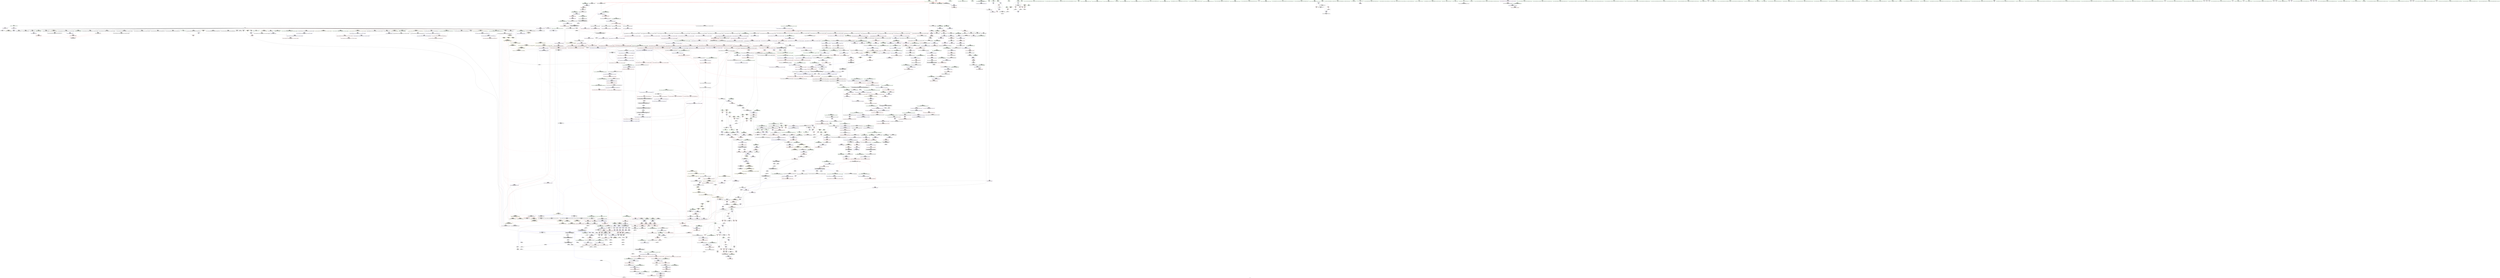 digraph "SVFG" {
	label="SVFG";

	Node0x561e86730d40 [shape=record,color=grey,label="{NodeID: 0\nNullPtr|{|<s42>111}}"];
	Node0x561e86730d40 -> Node0x561e867952a0[style=solid];
	Node0x561e86730d40 -> Node0x561e867953a0[style=solid];
	Node0x561e86730d40 -> Node0x561e86795470[style=solid];
	Node0x561e86730d40 -> Node0x561e86795540[style=solid];
	Node0x561e86730d40 -> Node0x561e86795610[style=solid];
	Node0x561e86730d40 -> Node0x561e867956e0[style=solid];
	Node0x561e86730d40 -> Node0x561e867957b0[style=solid];
	Node0x561e86730d40 -> Node0x561e86795880[style=solid];
	Node0x561e86730d40 -> Node0x561e86795950[style=solid];
	Node0x561e86730d40 -> Node0x561e86795a20[style=solid];
	Node0x561e86730d40 -> Node0x561e86795af0[style=solid];
	Node0x561e86730d40 -> Node0x561e86795bc0[style=solid];
	Node0x561e86730d40 -> Node0x561e86795c90[style=solid];
	Node0x561e86730d40 -> Node0x561e86795d60[style=solid];
	Node0x561e86730d40 -> Node0x561e86795e30[style=solid];
	Node0x561e86730d40 -> Node0x561e86795f00[style=solid];
	Node0x561e86730d40 -> Node0x561e86795fd0[style=solid];
	Node0x561e86730d40 -> Node0x561e867960a0[style=solid];
	Node0x561e86730d40 -> Node0x561e86796170[style=solid];
	Node0x561e86730d40 -> Node0x561e86796240[style=solid];
	Node0x561e86730d40 -> Node0x561e86796310[style=solid];
	Node0x561e86730d40 -> Node0x561e867963e0[style=solid];
	Node0x561e86730d40 -> Node0x561e867964b0[style=solid];
	Node0x561e86730d40 -> Node0x561e86796580[style=solid];
	Node0x561e86730d40 -> Node0x561e86796650[style=solid];
	Node0x561e86730d40 -> Node0x561e86796720[style=solid];
	Node0x561e86730d40 -> Node0x561e867967f0[style=solid];
	Node0x561e86730d40 -> Node0x561e867968c0[style=solid];
	Node0x561e86730d40 -> Node0x561e86796990[style=solid];
	Node0x561e86730d40 -> Node0x561e86796a60[style=solid];
	Node0x561e86730d40 -> Node0x561e86796b30[style=solid];
	Node0x561e86730d40 -> Node0x561e86796c00[style=solid];
	Node0x561e86730d40 -> Node0x561e86796cd0[style=solid];
	Node0x561e86730d40 -> Node0x561e86796da0[style=solid];
	Node0x561e86730d40 -> Node0x561e8679c1b0[style=solid];
	Node0x561e86730d40 -> Node0x561e8679e330[style=solid];
	Node0x561e86730d40 -> Node0x561e8679e400[style=solid];
	Node0x561e86730d40 -> Node0x561e8679e4d0[style=solid];
	Node0x561e86730d40 -> Node0x561e867a07c0[style=solid];
	Node0x561e86730d40 -> Node0x561e8618c060[style=solid];
	Node0x561e86730d40 -> Node0x561e867e12b0[style=solid];
	Node0x561e86730d40 -> Node0x561e867e1eb0[style=solid];
	Node0x561e86730d40:s42 -> Node0x561e868b9350[style=solid,color=red];
	Node0x561e8679bfe0 [shape=record,color=blue,label="{NodeID: 775\n1657\<--18\nllvm.global_ctors_0\<--\nGlob }"];
	Node0x561e867b4140 [shape=record,color=yellow,style=double,label="{NodeID: 1550\n54V_1 = ENCHI(MR_54V_0)\npts\{700001 \}\nFun[_ZNSt6vectorISt4pairIiiESaIS1_EE12emplace_backIJS1_EEEvDpOT_]|{|<s4>60|<s5>62}}"];
	Node0x561e867b4140 -> Node0x561e867acc90[style=dashed];
	Node0x561e867b4140 -> Node0x561e867ace30[style=dashed];
	Node0x561e867b4140 -> Node0x561e867acf00[style=dashed];
	Node0x561e867b4140 -> Node0x561e8679fb90[style=dashed];
	Node0x561e867b4140:s4 -> Node0x561e86843c60[style=dashed,color=red];
	Node0x561e867b4140:s5 -> Node0x561e8681b1f0[style=dashed,color=red];
	Node0x561e86792ad0 [shape=record,color=purple,label="{NodeID: 443\n432\<--431\n_M_impl\<--\n_ZNSt6vectorISt4pairIiiESaIS1_EED2Ev\n}"];
	Node0x561e867867e0 [shape=record,color=green,label="{NodeID: 111\n650\<--651\nthis.addr\<--this.addr_field_insensitive\n_ZNSt12_Vector_baseISt4pairIiiESaIS1_EE12_Vector_implD2Ev\n}"];
	Node0x561e867867e0 -> Node0x561e867ac3a0[style=solid];
	Node0x561e867867e0 -> Node0x561e8679f2a0[style=solid];
	Node0x561e867a1a70 [shape=record,color=blue,label="{NodeID: 886\n1113\<--1110\n__rhs.addr\<--__rhs\n_ZN9__gnu_cxxmiIPSt4pairIiiESt6vectorIS2_SaIS2_EEEENS_17__normal_iteratorIT_T0_E15difference_typeERKSA_SD_\n}"];
	Node0x561e867a1a70 -> Node0x561e867af940[style=dashed];
	Node0x561e867a8510 [shape=record,color=red,label="{NodeID: 554\n149\<--55\n\<--A\nmain\n}"];
	Node0x561e867a8510 -> Node0x561e867ded30[style=solid];
	Node0x561e8678b010 [shape=record,color=green,label="{NodeID: 222\n1424\<--1425\n__last\<--__last_field_insensitive\n_ZSt18uninitialized_copyISt13move_iteratorIPSt4pairIiiEES3_ET0_T_S6_S5_\n}"];
	Node0x561e8678b010 -> Node0x561e86790c30[style=solid];
	Node0x561e8678b010 -> Node0x561e867a6e50[style=solid];
	Node0x561e868b29c0 [shape=record,color=black,label="{NodeID: 2104\n482 = PHI()\n}"];
	Node0x561e867adf40 [shape=record,color=red,label="{NodeID: 665\n977\<--829\n\<--__new_start\n_ZNSt6vectorISt4pairIiiESaIS1_EE17_M_realloc_insertIJS1_EEEvN9__gnu_cxx17__normal_iteratorIPS1_S3_EEDpOT_\n}"];
	Node0x561e867adf40 -> Node0x561e867a0e40[style=solid];
	Node0x561e867e1d30 [shape=record,color=grey,label="{NodeID: 1440\n1078 = cmp(1076, 1077, )\n}"];
	Node0x561e867990c0 [shape=record,color=black,label="{NodeID: 333\n640\<--639\n\<--_M_impl\n_ZNSt12_Vector_baseISt4pairIiiESaIS1_EE13_M_deallocateEPS1_m\n|{<s0>53}}"];
	Node0x561e867990c0:s0 -> Node0x561e868bbe10[style=solid,color=red];
	Node0x561e868bbf20 [shape=record,color=black,label="{NodeID: 2215\n661 = PHI(641, )\n1st arg _ZNSt16allocator_traitsISaISt4pairIiiEEE10deallocateERS2_PS1_m }"];
	Node0x561e868bbf20 -> Node0x561e8679f440[style=solid];
	Node0x561e86783660 [shape=record,color=green,label="{NodeID: 1\n7\<--1\n__dso_handle\<--dummyObj\nGlob }"];
	Node0x561e8679c0b0 [shape=record,color=blue,label="{NodeID: 776\n1658\<--19\nllvm.global_ctors_1\<--_GLOBAL__sub_I_ilyakor_0_0.cpp\nGlob }"];
	Node0x561e867b4220 [shape=record,color=yellow,style=double,label="{NodeID: 1551\n56V_1 = ENCHI(MR_56V_0)\npts\{700002 \}\nFun[_ZNSt6vectorISt4pairIiiESaIS1_EE12emplace_backIJS1_EEEvDpOT_]|{|<s2>62|<s3>62}}"];
	Node0x561e867b4220 -> Node0x561e867acd60[style=dashed];
	Node0x561e867b4220 -> Node0x561e8682abf0[style=dashed];
	Node0x561e867b4220:s2 -> Node0x561e867aed10[style=dashed,color=red];
	Node0x561e867b4220:s3 -> Node0x561e867a0fe0[style=dashed,color=red];
	Node0x561e86792ba0 [shape=record,color=purple,label="{NodeID: 444\n433\<--431\n_M_start\<--\n_ZNSt6vectorISt4pairIiiESaIS1_EED2Ev\n}"];
	Node0x561e86792ba0 -> Node0x561e867ab290[style=solid];
	Node0x561e867868b0 [shape=record,color=green,label="{NodeID: 112\n656\<--657\n_ZNSaISt4pairIiiEED2Ev\<--_ZNSaISt4pairIiiEED2Ev_field_insensitive\n}"];
	Node0x561e867a1b40 [shape=record,color=blue,label="{NodeID: 887\n1132\<--1129\nthis.addr\<--this\n_ZNSt6vectorISt4pairIiiESaIS1_EE5beginEv\n}"];
	Node0x561e867a1b40 -> Node0x561e867afbb0[style=dashed];
	Node0x561e867a85e0 [shape=record,color=red,label="{NodeID: 555\n152\<--57\n\<--B\nmain\n}"];
	Node0x561e867a85e0 -> Node0x561e867df030[style=solid];
	Node0x561e8678b0e0 [shape=record,color=green,label="{NodeID: 223\n1426\<--1427\n__result.addr\<--__result.addr_field_insensitive\n_ZSt18uninitialized_copyISt13move_iteratorIPSt4pairIiiEES3_ET0_T_S6_S5_\n}"];
	Node0x561e8678b0e0 -> Node0x561e867b1a90[style=solid];
	Node0x561e8678b0e0 -> Node0x561e867a3950[style=solid];
	Node0x561e868b2a90 [shape=record,color=black,label="{NodeID: 2105\n1611 = PHI(1618, )\n}"];
	Node0x561e868b2a90 -> Node0x561e867e18b0[style=solid];
	Node0x561e867ae010 [shape=record,color=red,label="{NodeID: 666\n987\<--829\n\<--__new_start\n_ZNSt6vectorISt4pairIiiESaIS1_EE17_M_realloc_insertIJS1_EEEvN9__gnu_cxx17__normal_iteratorIPS1_S3_EEDpOT_\n}"];
	Node0x561e867ae010 -> Node0x561e867a8030[style=solid];
	Node0x561e867e1eb0 [shape=record,color=grey,label="{NodeID: 1441\n637 = cmp(636, 3, )\n}"];
	Node0x561e86799190 [shape=record,color=black,label="{NodeID: 334\n654\<--653\n\<--this1\n_ZNSt12_Vector_baseISt4pairIiiESaIS1_EE12_Vector_implD2Ev\n|{<s0>54}}"];
	Node0x561e86799190:s0 -> Node0x561e868bab30[style=solid,color=red];
	Node0x561e868bc030 [shape=record,color=black,label="{NodeID: 2216\n662 = PHI(642, )\n2nd arg _ZNSt16allocator_traitsISaISt4pairIiiEEE10deallocateERS2_PS1_m }"];
	Node0x561e868bc030 -> Node0x561e8679f510[style=solid];
	Node0x561e86782930 [shape=record,color=green,label="{NodeID: 2\n8\<--1\n_ZSt3cin\<--dummyObj\nGlob }"];
	Node0x561e8679c1b0 [shape=record,color=blue, style = dotted,label="{NodeID: 777\n1659\<--3\nllvm.global_ctors_2\<--dummyVal\nGlob }"];
	Node0x561e86792c70 [shape=record,color=purple,label="{NodeID: 445\n436\<--435\n_M_impl2\<--\n_ZNSt6vectorISt4pairIiiESaIS1_EED2Ev\n}"];
	Node0x561e867869b0 [shape=record,color=green,label="{NodeID: 113\n663\<--664\n__a.addr\<--__a.addr_field_insensitive\n_ZNSt16allocator_traitsISaISt4pairIiiEEE10deallocateERS2_PS1_m\n}"];
	Node0x561e867869b0 -> Node0x561e867ac470[style=solid];
	Node0x561e867869b0 -> Node0x561e8679f370[style=solid];
	Node0x561e867a1c10 [shape=record,color=blue,label="{NodeID: 888\n1146\<--1144\nthis.addr\<--this\n_ZNSt12_Vector_baseISt4pairIiiESaIS1_EE11_M_allocateEm\n}"];
	Node0x561e867a1c10 -> Node0x561e867afd50[style=dashed];
	Node0x561e867a86b0 [shape=record,color=red,label="{NodeID: 556\n157\<--59\n\<--C\nmain\n}"];
	Node0x561e867a86b0 -> Node0x561e867de730[style=solid];
	Node0x561e8678b1b0 [shape=record,color=green,label="{NodeID: 224\n1428\<--1429\n__assignable\<--__assignable_field_insensitive\n_ZSt18uninitialized_copyISt13move_iteratorIPSt4pairIiiEES3_ET0_T_S6_S5_\n}"];
	Node0x561e8678b1b0 -> Node0x561e867c3310[style=solid];
	Node0x561e868b2c00 [shape=record,color=black,label="{NodeID: 2106\n1615 = PHI(1618, )\n}"];
	Node0x561e868b2c00 -> Node0x561e867e18b0[style=solid];
	Node0x561e867ae0e0 [shape=record,color=red,label="{NodeID: 667\n890\<--831\n\<--__new_finish\n_ZNSt6vectorISt4pairIiiESaIS1_EE17_M_realloc_insertIJS1_EEEvN9__gnu_cxx17__normal_iteratorIPS1_S3_EEDpOT_\n}"];
	Node0x561e867ae0e0 -> Node0x561e867a4750[style=solid];
	Node0x561e867e2030 [shape=record,color=grey,label="{NodeID: 1442\n264 = cmp(263, 240, )\n}"];
	Node0x561e86799260 [shape=record,color=black,label="{NodeID: 335\n673\<--672\n\<--\n_ZNSt16allocator_traitsISaISt4pairIiiEEE10deallocateERS2_PS1_m\n|{<s0>55}}"];
	Node0x561e86799260:s0 -> Node0x561e868bce70[style=solid,color=red];
	Node0x561e868bc140 [shape=record,color=black,label="{NodeID: 2217\n1581 = PHI(1460, )\n0th arg _ZNKSt13move_iteratorIPSt4pairIiiEEdeEv }"];
	Node0x561e868bc140 -> Node0x561e867c4280[style=solid];
	Node0x561e867829c0 [shape=record,color=green,label="{NodeID: 3\n9\<--1\n.str\<--dummyObj\nGlob }"];
	Node0x561e8679c2b0 [shape=record,color=blue,label="{NodeID: 778\n47\<--102\nretval\<--\nmain\n}"];
	Node0x561e867b43e0 [shape=record,color=yellow,style=double,label="{NodeID: 1553\n72V_1 = ENCHI(MR_72V_0)\npts\{760000 760001 880000 880001 \}\nFun[_ZNSt6vectorISt4pairIiiESaIS1_EE12emplace_backIJS1_EEEvDpOT_]|{<s0>59|<s1>62}}"];
	Node0x561e867b43e0:s0 -> Node0x561e867b9ce0[style=dashed,color=red];
	Node0x561e867b43e0:s1 -> Node0x561e8681b570[style=dashed,color=red];
	Node0x561e86792d40 [shape=record,color=purple,label="{NodeID: 446\n437\<--435\n_M_finish\<--\n_ZNSt6vectorISt4pairIiiESaIS1_EED2Ev\n}"];
	Node0x561e86792d40 -> Node0x561e867ab360[style=solid];
	Node0x561e8678b650 [shape=record,color=green,label="{NodeID: 114\n665\<--666\n__p.addr\<--__p.addr_field_insensitive\n_ZNSt16allocator_traitsISaISt4pairIiiEEE10deallocateERS2_PS1_m\n}"];
	Node0x561e8678b650 -> Node0x561e867ac540[style=solid];
	Node0x561e8678b650 -> Node0x561e8679f440[style=solid];
	Node0x561e867a1ce0 [shape=record,color=blue,label="{NodeID: 889\n1148\<--1145\n__n.addr\<--__n\n_ZNSt12_Vector_baseISt4pairIiiESaIS1_EE11_M_allocateEm\n}"];
	Node0x561e867a1ce0 -> Node0x561e867afe20[style=dashed];
	Node0x561e867a1ce0 -> Node0x561e867afef0[style=dashed];
	Node0x561e867baaa0 [shape=record,color=yellow,style=double,label="{NodeID: 1664\n70V_1 = ENCHI(MR_70V_0)\npts\{1358 700000 700001 700002 \}\nFun[_ZNSt6vectorISt4pairIiiESaIS1_EE9push_backEOS1_]|{<s0>34|<s1>34|<s2>34|<s3>34}}"];
	Node0x561e867baaa0:s0 -> Node0x561e867b3f50[style=dashed,color=red];
	Node0x561e867baaa0:s1 -> Node0x561e867b4060[style=dashed,color=red];
	Node0x561e867baaa0:s2 -> Node0x561e867b4140[style=dashed,color=red];
	Node0x561e867baaa0:s3 -> Node0x561e867b4220[style=dashed,color=red];
	Node0x561e867a8780 [shape=record,color=red,label="{NodeID: 557\n160\<--61\n\<--D\nmain\n}"];
	Node0x561e867a8780 -> Node0x561e867dea30[style=solid];
	Node0x561e8678b280 [shape=record,color=green,label="{NodeID: 225\n1430\<--1431\nagg.tmp\<--agg.tmp_field_insensitive\n_ZSt18uninitialized_copyISt13move_iteratorIPSt4pairIiiEES3_ET0_T_S6_S5_\n}"];
	Node0x561e8678b280 -> Node0x561e86790d00[style=solid];
	Node0x561e8678b280 -> Node0x561e867a6f20[style=solid];
	Node0x561e868b2d40 [shape=record,color=black,label="{NodeID: 2107\n801 = PHI(806, )\n|{<s0>64}}"];
	Node0x561e868b2d40:s0 -> Node0x561e868bdeb0[style=solid,color=red];
	Node0x561e867ae1b0 [shape=record,color=red,label="{NodeID: 668\n899\<--831\n\<--__new_finish\n_ZNSt6vectorISt4pairIiiESaIS1_EE17_M_realloc_insertIJS1_EEEvN9__gnu_cxx17__normal_iteratorIPS1_S3_EEDpOT_\n|{<s0>76}}"];
	Node0x561e867ae1b0:s0 -> Node0x561e868bec50[style=solid,color=red];
	Node0x561e867e21b0 [shape=record,color=grey,label="{NodeID: 1443\n147 = cmp(144, 146, )\n}"];
	Node0x561e86799330 [shape=record,color=black,label="{NodeID: 336\n695\<--694\n\<--\n_ZN9__gnu_cxx13new_allocatorISt4pairIiiEE10deallocateEPS2_m\n}"];
	Node0x561e868bc250 [shape=record,color=black,label="{NodeID: 2218\n1303 = PHI(1008, 1130, )\n0th arg _ZN9__gnu_cxx17__normal_iteratorIPSt4pairIiiESt6vectorIS2_SaIS2_EEEC2ERKS3_ }"];
	Node0x561e868bc250 -> Node0x561e867a2b80[style=solid];
	Node0x561e86782c70 [shape=record,color=green,label="{NodeID: 4\n11\<--1\n.str.1\<--dummyObj\nGlob }"];
	Node0x561e8679c380 [shape=record,color=blue,label="{NodeID: 779\n51\<--102\nic\<--\nmain\n}"];
	Node0x561e8679c380 -> Node0x561e868242f0[style=dashed];
	Node0x561e86792e10 [shape=record,color=purple,label="{NodeID: 447\n475\<--474\n_M_impl\<--this1\n_ZNSt12_Vector_baseISt4pairIiiESaIS1_EEC2Ev\n|{<s0>42}}"];
	Node0x561e86792e10:s0 -> Node0x561e868b9610[style=solid,color=red];
	Node0x561e8678b6e0 [shape=record,color=green,label="{NodeID: 115\n667\<--668\n__n.addr\<--__n.addr_field_insensitive\n_ZNSt16allocator_traitsISaISt4pairIiiEEE10deallocateERS2_PS1_m\n}"];
	Node0x561e8678b6e0 -> Node0x561e867ac610[style=solid];
	Node0x561e8678b6e0 -> Node0x561e8679f510[style=solid];
	Node0x561e867a1db0 [shape=record,color=blue,label="{NodeID: 890\n1171\<--1167\n__first.addr\<--__first\n_ZSt34__uninitialized_move_if_noexcept_aIPSt4pairIiiES2_SaIS1_EET0_T_S5_S4_RT1_\n}"];
	Node0x561e867a1db0 -> Node0x561e867affc0[style=dashed];
	Node0x561e867babe0 [shape=record,color=yellow,style=double,label="{NodeID: 1665\n72V_1 = ENCHI(MR_72V_0)\npts\{760000 760001 880000 880001 \}\nFun[_ZNSt6vectorISt4pairIiiESaIS1_EE9push_backEOS1_]|{<s0>34}}"];
	Node0x561e867babe0:s0 -> Node0x561e867b43e0[style=dashed,color=red];
	Node0x561e867a8850 [shape=record,color=red,label="{NodeID: 558\n125\<--63\n\<--x0\nmain\n}"];
	Node0x561e867a8850 -> Node0x561e8679c450[style=solid];
	Node0x561e8678b350 [shape=record,color=green,label="{NodeID: 226\n1432\<--1433\nagg.tmp2\<--agg.tmp2_field_insensitive\n_ZSt18uninitialized_copyISt13move_iteratorIPSt4pairIiiEES3_ET0_T_S6_S5_\n}"];
	Node0x561e8678b350 -> Node0x561e86790dd0[style=solid];
	Node0x561e8678b350 -> Node0x561e867a6ff0[style=solid];
	Node0x561e868b2e80 [shape=record,color=black,label="{NodeID: 2108\n843 = PHI(1054, )\n}"];
	Node0x561e868b2e80 -> Node0x561e867a03b0[style=solid];
	Node0x561e867ae280 [shape=record,color=red,label="{NodeID: 669\n913\<--831\n\<--__new_finish\n_ZNSt6vectorISt4pairIiiESaIS1_EE17_M_realloc_insertIJS1_EEEvN9__gnu_cxx17__normal_iteratorIPS1_S3_EEDpOT_\n}"];
	Node0x561e867ae280 -> Node0x561e867e12b0[style=solid];
	Node0x561e867e2330 [shape=record,color=grey,label="{NodeID: 1444\n1349 = cmp(1347, 1348, )\n}"];
	Node0x561e86799400 [shape=record,color=black,label="{NodeID: 337\n708\<--707\n\<--this1\n_ZNSaISt4pairIiiEED2Ev\n|{<s0>57}}"];
	Node0x561e86799400:s0 -> Node0x561e868b6ac0[style=solid,color=red];
	Node0x561e868bc3a0 [shape=record,color=black,label="{NodeID: 2219\n1304 = PHI(1016, 1138, )\n1st arg _ZN9__gnu_cxx17__normal_iteratorIPSt4pairIiiESt6vectorIS2_SaIS2_EEEC2ERKS3_ }"];
	Node0x561e868bc3a0 -> Node0x561e867a2c50[style=solid];
	Node0x561e86782d00 [shape=record,color=green,label="{NodeID: 5\n13\<--1\n.str.2\<--dummyObj\nGlob }"];
	Node0x561e8679c450 [shape=record,color=blue,label="{NodeID: 780\n71\<--125\nX\<--\nmain\n}"];
	Node0x561e8679c450 -> Node0x561e867a8d30[style=dashed];
	Node0x561e8679c450 -> Node0x561e8679c860[style=dashed];
	Node0x561e8679c450 -> Node0x561e868247f0[style=dashed];
	Node0x561e86792ee0 [shape=record,color=purple,label="{NodeID: 448\n502\<--497\n_M_start\<--this1\n_ZNSt12_Vector_baseISt4pairIiiESaIS1_EE12_Vector_implC2Ev\n}"];
	Node0x561e86792ee0 -> Node0x561e8679e330[style=solid];
	Node0x561e8678b7b0 [shape=record,color=green,label="{NodeID: 116\n677\<--678\n_ZN9__gnu_cxx13new_allocatorISt4pairIiiEE10deallocateEPS2_m\<--_ZN9__gnu_cxx13new_allocatorISt4pairIiiEE10deallocateEPS2_m_field_insensitive\n}"];
	Node0x561e867a1e80 [shape=record,color=blue,label="{NodeID: 891\n1173\<--1168\n__last.addr\<--__last\n_ZSt34__uninitialized_move_if_noexcept_aIPSt4pairIiiES2_SaIS1_EET0_T_S5_S4_RT1_\n}"];
	Node0x561e867a1e80 -> Node0x561e867b0090[style=dashed];
	Node0x561e867a8920 [shape=record,color=red,label="{NodeID: 559\n129\<--63\n\<--x0\nmain\n}"];
	Node0x561e867a8920 -> Node0x561e86797040[style=solid];
	Node0x561e8678b420 [shape=record,color=green,label="{NodeID: 227\n1453\<--1454\n_ZNSt20__uninitialized_copyILb0EE13__uninit_copyISt13move_iteratorIPSt4pairIiiEES5_EET0_T_S8_S7_\<--_ZNSt20__uninitialized_copyILb0EE13__uninit_copyISt13move_iteratorIPSt4pairIiiEES5_EET0_T_S8_S7__field_insensitive\n}"];
	Node0x561e868b2fc0 [shape=record,color=black,label="{NodeID: 2109\n848 = PHI(1128, )\n}"];
	Node0x561e868b2fc0 -> Node0x561e867a0480[style=solid];
	Node0x561e867ae350 [shape=record,color=red,label="{NodeID: 670\n935\<--831\n\<--__new_finish\n_ZNSt6vectorISt4pairIiiESaIS1_EE17_M_realloc_insertIJS1_EEEvN9__gnu_cxx17__normal_iteratorIPS1_S3_EEDpOT_\n|{<s0>81}}"];
	Node0x561e867ae350:s0 -> Node0x561e868a0d00[style=solid,color=red];
	Node0x561e867e24b0 [shape=record,color=grey,label="{NodeID: 1445\n213 = cmp(210, 212, )\n}"];
	Node0x561e867994d0 [shape=record,color=black,label="{NodeID: 338\n732\<--731\n\<--this1\n_ZNSt6vectorISt4pairIiiESaIS1_EE12emplace_backIJS1_EEEvDpOT_\n}"];
	Node0x561e867994d0 -> Node0x561e867a3b20[style=solid];
	Node0x561e867994d0 -> Node0x561e867a3bf0[style=solid];
	Node0x561e868bc4f0 [shape=record,color=black,label="{NodeID: 2220\n1234 = PHI(1071, 1071, 1071, )\n0th arg _ZNKSt6vectorISt4pairIiiESaIS1_EE8max_sizeEv }"];
	Node0x561e868bc4f0 -> Node0x561e867a2500[style=solid];
	Node0x561e86782d90 [shape=record,color=green,label="{NodeID: 6\n15\<--1\n.str.3\<--dummyObj\nGlob }"];
	Node0x561e8679c520 [shape=record,color=blue,label="{NodeID: 781\n73\<--127\nY\<--\nmain\n}"];
	Node0x561e8679c520 -> Node0x561e867a8ed0[style=dashed];
	Node0x561e8679c520 -> Node0x561e8679c930[style=dashed];
	Node0x561e8679c520 -> Node0x561e86824cf0[style=dashed];
	Node0x561e86792fb0 [shape=record,color=purple,label="{NodeID: 449\n504\<--497\n_M_finish\<--this1\n_ZNSt12_Vector_baseISt4pairIiiESaIS1_EE12_Vector_implC2Ev\n}"];
	Node0x561e86792fb0 -> Node0x561e8679e400[style=solid];
	Node0x561e8678b8b0 [shape=record,color=green,label="{NodeID: 117\n684\<--685\nthis.addr\<--this.addr_field_insensitive\n_ZN9__gnu_cxx13new_allocatorISt4pairIiiEE10deallocateEPS2_m\n}"];
	Node0x561e8678b8b0 -> Node0x561e867ac6e0[style=solid];
	Node0x561e8678b8b0 -> Node0x561e8679f5e0[style=solid];
	Node0x561e867a1f50 [shape=record,color=blue,label="{NodeID: 892\n1175\<--1169\n__result.addr\<--__result\n_ZSt34__uninitialized_move_if_noexcept_aIPSt4pairIiiES2_SaIS1_EET0_T_S5_S4_RT1_\n}"];
	Node0x561e867a1f50 -> Node0x561e867b0160[style=dashed];
	Node0x561e867a89f0 [shape=record,color=red,label="{NodeID: 560\n127\<--65\n\<--y0\nmain\n}"];
	Node0x561e867a89f0 -> Node0x561e8679c520[style=solid];
	Node0x561e8678b520 [shape=record,color=green,label="{NodeID: 228\n1460\<--1461\n__first\<--__first_field_insensitive\n_ZNSt20__uninitialized_copyILb0EE13__uninit_copyISt13move_iteratorIPSt4pairIiiEES5_EET0_T_S8_S7_\n|{|<s1>122|<s2>124|<s3>126}}"];
	Node0x561e8678b520 -> Node0x561e867a7400[style=solid];
	Node0x561e8678b520:s1 -> Node0x561e868b7bb0[style=solid,color=red];
	Node0x561e8678b520:s2 -> Node0x561e868bc140[style=solid,color=red];
	Node0x561e8678b520:s3 -> Node0x561e868bd410[style=solid,color=red];
	Node0x561e868b3100 [shape=record,color=black,label="{NodeID: 2110\n853 = PHI(1108, )\n}"];
	Node0x561e868b3100 -> Node0x561e867a0550[style=solid];
	Node0x561e867ae420 [shape=record,color=red,label="{NodeID: 671\n982\<--831\n\<--__new_finish\n_ZNSt6vectorISt4pairIiiESaIS1_EE17_M_realloc_insertIJS1_EEEvN9__gnu_cxx17__normal_iteratorIPS1_S3_EEDpOT_\n}"];
	Node0x561e867ae420 -> Node0x561e867a0f10[style=solid];
	Node0x561e867e2630 [shape=record,color=grey,label="{NodeID: 1446\n1264 = cmp(1261, 1263, )\n}"];
	Node0x561e867995a0 [shape=record,color=black,label="{NodeID: 339\n736\<--731\n\<--this1\n_ZNSt6vectorISt4pairIiiESaIS1_EE12emplace_backIJS1_EEEvDpOT_\n}"];
	Node0x561e867995a0 -> Node0x561e867a3cc0[style=solid];
	Node0x561e867995a0 -> Node0x561e867a3d90[style=solid];
	Node0x561e868bc680 [shape=record,color=black,label="{NodeID: 2221\n332 = PHI(69, 69, )\n0th arg _ZNSt6vectorISt4pairIiiESaIS1_EE9push_backEOS1_ }"];
	Node0x561e868bc680 -> Node0x561e8679d630[style=solid];
	Node0x561e86783720 [shape=record,color=green,label="{NodeID: 7\n18\<--1\n\<--dummyObj\nCan only get source location for instruction, argument, global var or function.}"];
	Node0x561e8679c5f0 [shape=record,color=blue,label="{NodeID: 782\n77\<--130\nref.tmp9\<--conv\nmain\n|{|<s1>13}}"];
	Node0x561e8679c5f0 -> Node0x561e868251f0[style=dashed];
	Node0x561e8679c5f0:s1 -> Node0x561e867b3ac0[style=dashed,color=red];
	Node0x561e86793080 [shape=record,color=purple,label="{NodeID: 450\n506\<--497\n_M_end_of_storage\<--this1\n_ZNSt12_Vector_baseISt4pairIiiESaIS1_EE12_Vector_implC2Ev\n}"];
	Node0x561e86793080 -> Node0x561e8679e4d0[style=solid];
	Node0x561e8678b980 [shape=record,color=green,label="{NodeID: 118\n686\<--687\n__p.addr\<--__p.addr_field_insensitive\n_ZN9__gnu_cxx13new_allocatorISt4pairIiiEE10deallocateEPS2_m\n}"];
	Node0x561e8678b980 -> Node0x561e867ac7b0[style=solid];
	Node0x561e8678b980 -> Node0x561e8679f6b0[style=solid];
	Node0x561e867a2020 [shape=record,color=blue,label="{NodeID: 893\n1177\<--1170\n__alloc.addr\<--__alloc\n_ZSt34__uninitialized_move_if_noexcept_aIPSt4pairIiiES2_SaIS1_EET0_T_S5_S4_RT1_\n}"];
	Node0x561e867a2020 -> Node0x561e867b0230[style=dashed];
	Node0x561e867baee0 [shape=record,color=yellow,style=double,label="{NodeID: 1668\n263V_1 = ENCHI(MR_263V_0)\npts\{8180000 8280000 \}\nFun[_ZN9__gnu_cxxmiIPSt4pairIiiESt6vectorIS2_SaIS2_EEEENS_17__normal_iteratorIT_T0_E15difference_typeERKSA_SD_]}"];
	Node0x561e867baee0 -> Node0x561e867afa10[style=dashed];
	Node0x561e867baee0 -> Node0x561e867afae0[style=dashed];
	Node0x561e867a8ac0 [shape=record,color=red,label="{NodeID: 561\n132\<--65\n\<--y0\nmain\n}"];
	Node0x561e867a8ac0 -> Node0x561e86797110[style=solid];
	Node0x561e86793a70 [shape=record,color=green,label="{NodeID: 229\n1462\<--1463\n__last\<--__last_field_insensitive\n_ZNSt20__uninitialized_copyILb0EE13__uninit_copyISt13move_iteratorIPSt4pairIiiEES5_EET0_T_S8_S7_\n|{|<s1>122}}"];
	Node0x561e86793a70 -> Node0x561e867a74d0[style=solid];
	Node0x561e86793a70:s1 -> Node0x561e868b7cc0[style=solid,color=red];
	Node0x561e868b3240 [shape=record,color=black,label="{NodeID: 2111\n859 = PHI(1143, )\n}"];
	Node0x561e868b3240 -> Node0x561e867a0620[style=solid];
	Node0x561e867ae4f0 [shape=record,color=red,label="{NodeID: 672\n911\<--833\nexn\<--exn.slot\n_ZNSt6vectorISt4pairIiiESaIS1_EE17_M_realloc_insertIJS1_EEEvN9__gnu_cxx17__normal_iteratorIPS1_S3_EEDpOT_\n}"];
	Node0x561e867e27b0 [shape=record,color=grey,label="{NodeID: 1447\n204 = cmp(201, 203, )\n}"];
	Node0x561e86799670 [shape=record,color=black,label="{NodeID: 340\n742\<--731\n\<--this1\n_ZNSt6vectorISt4pairIiiESaIS1_EE12emplace_backIJS1_EEEvDpOT_\n}"];
	Node0x561e86799670 -> Node0x561e867a3e60[style=solid];
	Node0x561e868bc7d0 [shape=record,color=black,label="{NodeID: 2222\n333 = PHI(75, 87, )\n1st arg _ZNSt6vectorISt4pairIiiESaIS1_EE9push_backEOS1_ }"];
	Node0x561e868bc7d0 -> Node0x561e8679d700[style=solid];
	Node0x561e867837b0 [shape=record,color=green,label="{NodeID: 8\n102\<--1\n\<--dummyObj\nCan only get source location for instruction, argument, global var or function.}"];
	Node0x561e8679c6c0 [shape=record,color=blue,label="{NodeID: 783\n79\<--133\nref.tmp10\<--conv11\nmain\n|{|<s1>13}}"];
	Node0x561e8679c6c0 -> Node0x561e868256f0[style=dashed];
	Node0x561e8679c6c0:s1 -> Node0x561e867b3ac0[style=dashed,color=red];
	Node0x561e867b48a0 [shape=record,color=yellow,style=double,label="{NodeID: 1558\n354V_1 = ENCHI(MR_354V_0)\npts\{14610000 14630000 \}\nFun[_ZStneIPSt4pairIiiEEbRKSt13move_iteratorIT_ES7_]|{<s0>133|<s1>133}}"];
	Node0x561e867b48a0:s0 -> Node0x561e867b88e0[style=dashed,color=red];
	Node0x561e867b48a0:s1 -> Node0x561e867b89c0[style=dashed,color=red];
	Node0x561e86793150 [shape=record,color=purple,label="{NodeID: 451\n552\<--551\n_M_impl\<--this1\n_ZNSt12_Vector_baseISt4pairIiiESaIS1_EE19_M_get_Tp_allocatorEv\n}"];
	Node0x561e86793150 -> Node0x561e86798d80[style=solid];
	Node0x561e8678ba50 [shape=record,color=green,label="{NodeID: 119\n688\<--689\n.addr\<--.addr_field_insensitive\n_ZN9__gnu_cxx13new_allocatorISt4pairIiiEE10deallocateEPS2_m\n}"];
	Node0x561e8678ba50 -> Node0x561e8679f780[style=solid];
	Node0x561e867a20f0 [shape=record,color=blue,label="{NodeID: 894\n1191\<--1188\ncoerce.dive\<--call\n_ZSt34__uninitialized_move_if_noexcept_aIPSt4pairIiiES2_SaIS1_EET0_T_S5_S4_RT1_\n}"];
	Node0x561e867a20f0 -> Node0x561e867b0300[style=dashed];
	Node0x561e867a8b90 [shape=record,color=red,label="{NodeID: 562\n154\<--67\n\<--M\nmain\n}"];
	Node0x561e867a8b90 -> Node0x561e867debb0[style=solid];
	Node0x561e86793b00 [shape=record,color=green,label="{NodeID: 230\n1464\<--1465\n__result.addr\<--__result.addr_field_insensitive\n_ZNSt20__uninitialized_copyILb0EE13__uninit_copyISt13move_iteratorIPSt4pairIiiEES5_EET0_T_S8_S7_\n}"];
	Node0x561e86793b00 -> Node0x561e867b1d00[style=solid];
	Node0x561e86793b00 -> Node0x561e867b1dd0[style=solid];
	Node0x561e86793b00 -> Node0x561e867c3720[style=solid];
	Node0x561e868b3380 [shape=record,color=black,label="{NodeID: 2112\n872 = PHI(806, )\n|{<s0>70}}"];
	Node0x561e868b3380:s0 -> Node0x561e868bb7d0[style=solid,color=red];
	Node0x561e867ae5c0 [shape=record,color=red,label="{NodeID: 673\n995\<--833\nexn42\<--exn.slot\n_ZNSt6vectorISt4pairIiiESaIS1_EE17_M_realloc_insertIJS1_EEEvN9__gnu_cxx17__normal_iteratorIPS1_S3_EEDpOT_\n}"];
	Node0x561e867e2930 [shape=record,color=grey,label="{NodeID: 1448\n195 = cmp(190, 194, )\n}"];
	Node0x561e86799740 [shape=record,color=black,label="{NodeID: 341\n745\<--731\n\<--this1\n_ZNSt6vectorISt4pairIiiESaIS1_EE12emplace_backIJS1_EEEvDpOT_\n}"];
	Node0x561e86799740 -> Node0x561e867a3f30[style=solid];
	Node0x561e86799740 -> Node0x561e867a4000[style=solid];
	Node0x561e868bc920 [shape=record,color=black,label="{NodeID: 2223\n1109 = PHI(817, )\n0th arg _ZN9__gnu_cxxmiIPSt4pairIiiESt6vectorIS2_SaIS2_EEEENS_17__normal_iteratorIT_T0_E15difference_typeERKSA_SD_ }"];
	Node0x561e868bc920 -> Node0x561e867a19a0[style=solid];
	Node0x561e86783840 [shape=record,color=green,label="{NodeID: 9\n142\<--1\n\<--dummyObj\nCan only get source location for instruction, argument, global var or function.}"];
	Node0x561e8679c790 [shape=record,color=blue,label="{NodeID: 784\n85\<--142\ni\<--\nmain\n}"];
	Node0x561e8679c790 -> Node0x561e867a9210[style=dashed];
	Node0x561e8679c790 -> Node0x561e867a92e0[style=dashed];
	Node0x561e8679c790 -> Node0x561e8679cba0[style=dashed];
	Node0x561e8679c790 -> Node0x561e86825bf0[style=dashed];
	Node0x561e86793220 [shape=record,color=purple,label="{NodeID: 452\n565\<--564\n_M_impl\<--this1\n_ZNSt12_Vector_baseISt4pairIiiESaIS1_EED2Ev\n}"];
	Node0x561e8678bb20 [shape=record,color=green,label="{NodeID: 120\n697\<--698\n_ZdlPv\<--_ZdlPv_field_insensitive\n}"];
	Node0x561e867a21c0 [shape=record,color=blue,label="{NodeID: 895\n1195\<--1194\ncoerce.dive3\<--call2\n_ZSt34__uninitialized_move_if_noexcept_aIPSt4pairIiiES2_SaIS1_EET0_T_S5_S4_RT1_\n}"];
	Node0x561e867a21c0 -> Node0x561e867b03d0[style=dashed];
	Node0x561e867a8c60 [shape=record,color=red,label="{NodeID: 563\n162\<--67\n\<--M\nmain\n}"];
	Node0x561e867a8c60 -> Node0x561e867de8b0[style=solid];
	Node0x561e86793bd0 [shape=record,color=green,label="{NodeID: 231\n1466\<--1467\n__cur\<--__cur_field_insensitive\n_ZNSt20__uninitialized_copyILb0EE13__uninit_copyISt13move_iteratorIPSt4pairIiiEES5_EET0_T_S8_S7_\n}"];
	Node0x561e86793bd0 -> Node0x561e867b1ea0[style=solid];
	Node0x561e86793bd0 -> Node0x561e867b1f70[style=solid];
	Node0x561e86793bd0 -> Node0x561e867b2040[style=solid];
	Node0x561e86793bd0 -> Node0x561e867b2110[style=solid];
	Node0x561e86793bd0 -> Node0x561e867c37f0[style=solid];
	Node0x561e86793bd0 -> Node0x561e867c38c0[style=solid];
	Node0x561e868b34c0 [shape=record,color=black,label="{NodeID: 2113\n879 = PHI(1207, )\n}"];
	Node0x561e868b34c0 -> Node0x561e867ae830[style=solid];
	Node0x561e867ae690 [shape=record,color=red,label="{NodeID: 674\n996\<--835\nsel\<--ehselector.slot\n_ZNSt6vectorISt4pairIiiESaIS1_EE17_M_realloc_insertIJS1_EEEvN9__gnu_cxx17__normal_iteratorIPS1_S3_EEDpOT_\n}"];
	Node0x561e86799810 [shape=record,color=black,label="{NodeID: 342\n756\<--731\n\<--this1\n_ZNSt6vectorISt4pairIiiESaIS1_EE12emplace_backIJS1_EEEvDpOT_\n}"];
	Node0x561e86799810 -> Node0x561e867a40d0[style=solid];
	Node0x561e86799810 -> Node0x561e867a41a0[style=solid];
	Node0x561e868bca30 [shape=record,color=black,label="{NodeID: 2224\n1110 = PHI(827, )\n1st arg _ZN9__gnu_cxxmiIPSt4pairIiiESt6vectorIS2_SaIS2_EEEENS_17__normal_iteratorIT_T0_E15difference_typeERKSA_SD_ }"];
	Node0x561e868bca30 -> Node0x561e867a1a70[style=solid];
	Node0x561e86783910 [shape=record,color=green,label="{NodeID: 10\n238\<--1\n\<--dummyObj\nCan only get source location for instruction, argument, global var or function.}"];
	Node0x561e8679c860 [shape=record,color=blue,label="{NodeID: 785\n71\<--155\nX\<--rem\nmain\n}"];
	Node0x561e8679c860 -> Node0x561e867a8d30[style=dashed];
	Node0x561e8679c860 -> Node0x561e867a8e00[style=dashed];
	Node0x561e8679c860 -> Node0x561e8679c860[style=dashed];
	Node0x561e8679c860 -> Node0x561e868247f0[style=dashed];
	Node0x561e867932f0 [shape=record,color=purple,label="{NodeID: 453\n566\<--564\n_M_start\<--this1\n_ZNSt12_Vector_baseISt4pairIiiESaIS1_EED2Ev\n}"];
	Node0x561e867932f0 -> Node0x561e867abc50[style=solid];
	Node0x561e8678bc20 [shape=record,color=green,label="{NodeID: 121\n704\<--705\nthis.addr\<--this.addr_field_insensitive\n_ZNSaISt4pairIiiEED2Ev\n}"];
	Node0x561e8678bc20 -> Node0x561e867ac880[style=solid];
	Node0x561e8678bc20 -> Node0x561e8679f850[style=solid];
	Node0x561e867a2290 [shape=record,color=blue,label="{NodeID: 896\n1209\<--1208\nthis.addr\<--this\n_ZNK9__gnu_cxx17__normal_iteratorIPSt4pairIiiESt6vectorIS2_SaIS2_EEE4baseEv\n}"];
	Node0x561e867a2290 -> Node0x561e867b04a0[style=dashed];
	Node0x561e867a8d30 [shape=record,color=red,label="{NodeID: 564\n150\<--71\n\<--X\nmain\n}"];
	Node0x561e867a8d30 -> Node0x561e867ded30[style=solid];
	Node0x561e86793ca0 [shape=record,color=green,label="{NodeID: 232\n1468\<--1469\nexn.slot\<--exn.slot_field_insensitive\n_ZNSt20__uninitialized_copyILb0EE13__uninit_copyISt13move_iteratorIPSt4pairIiiEES5_EET0_T_S8_S7_\n}"];
	Node0x561e86793ca0 -> Node0x561e867b21e0[style=solid];
	Node0x561e86793ca0 -> Node0x561e867b22b0[style=solid];
	Node0x561e86793ca0 -> Node0x561e867c3990[style=solid];
	Node0x561e86793ca0 -> Node0x561e867c3b30[style=solid];
	Node0x561e868b3600 [shape=record,color=black,label="{NodeID: 2114\n885 = PHI(546, )\n|{<s0>73}}"];
	Node0x561e868b3600:s0 -> Node0x561e868bedd0[style=solid,color=red];
	Node0x561e867ae760 [shape=record,color=red,label="{NodeID: 675\n878\<--877\n\<--_M_start\n_ZNSt6vectorISt4pairIiiESaIS1_EE17_M_realloc_insertIJS1_EEEvN9__gnu_cxx17__normal_iteratorIPS1_S3_EEDpOT_\n|{<s0>73}}"];
	Node0x561e867ae760:s0 -> Node0x561e868be9b0[style=solid,color=red];
	Node0x561e867998e0 [shape=record,color=black,label="{NodeID: 343\n744\<--743\n\<--_M_impl3\n_ZNSt6vectorISt4pairIiiESaIS1_EE12emplace_backIJS1_EEEvDpOT_\n|{<s0>59}}"];
	Node0x561e867998e0:s0 -> Node0x561e868bb500[style=solid,color=red];
	Node0x561e868bcb40 [shape=record,color=black,label="{NodeID: 2225\n814 = PHI(731, )\n0th arg _ZNSt6vectorISt4pairIiiESaIS1_EE17_M_realloc_insertIJS1_EEEvN9__gnu_cxx17__normal_iteratorIPS1_S3_EEDpOT_ }"];
	Node0x561e868bcb40 -> Node0x561e867a0210[style=solid];
	Node0x561e86783a10 [shape=record,color=green,label="{NodeID: 11\n240\<--1\n\<--dummyObj\nCan only get source location for instruction, argument, global var or function.}"];
	Node0x561e8679c930 [shape=record,color=blue,label="{NodeID: 786\n73\<--163\nY\<--rem18\nmain\n}"];
	Node0x561e8679c930 -> Node0x561e867a8ed0[style=dashed];
	Node0x561e8679c930 -> Node0x561e867a8fa0[style=dashed];
	Node0x561e8679c930 -> Node0x561e8679c930[style=dashed];
	Node0x561e8679c930 -> Node0x561e86824cf0[style=dashed];
	Node0x561e867933c0 [shape=record,color=purple,label="{NodeID: 454\n568\<--564\n_M_impl2\<--this1\n_ZNSt12_Vector_baseISt4pairIiiESaIS1_EED2Ev\n}"];
	Node0x561e8678bcf0 [shape=record,color=green,label="{NodeID: 122\n710\<--711\n_ZN9__gnu_cxx13new_allocatorISt4pairIiiEED2Ev\<--_ZN9__gnu_cxx13new_allocatorISt4pairIiiEED2Ev_field_insensitive\n}"];
	Node0x561e867a2360 [shape=record,color=blue,label="{NodeID: 897\n1218\<--1216\n__a.addr\<--__a\n_ZNSt16allocator_traitsISaISt4pairIiiEEE7destroyIS1_EEvRS2_PT_\n}"];
	Node0x561e867a2360 -> Node0x561e867b0570[style=dashed];
	Node0x561e867a8e00 [shape=record,color=red,label="{NodeID: 565\n165\<--71\n\<--X\nmain\n}"];
	Node0x561e867a8e00 -> Node0x561e867971e0[style=solid];
	Node0x561e86793d70 [shape=record,color=green,label="{NodeID: 233\n1470\<--1471\nehselector.slot\<--ehselector.slot_field_insensitive\n_ZNSt20__uninitialized_copyILb0EE13__uninit_copyISt13move_iteratorIPSt4pairIiiEES5_EET0_T_S8_S7_\n}"];
	Node0x561e86793d70 -> Node0x561e867b2380[style=solid];
	Node0x561e86793d70 -> Node0x561e867c3a60[style=solid];
	Node0x561e86793d70 -> Node0x561e867c3c00[style=solid];
	Node0x561e868b3740 [shape=record,color=black,label="{NodeID: 2115\n886 = PHI(1166, )\n}"];
	Node0x561e868b3740 -> Node0x561e867a0890[style=solid];
	Node0x561e867ae830 [shape=record,color=red,label="{NodeID: 676\n882\<--879\n\<--call8\n_ZNSt6vectorISt4pairIiiESaIS1_EE17_M_realloc_insertIJS1_EEEvN9__gnu_cxx17__normal_iteratorIPS1_S3_EEDpOT_\n|{<s0>73}}"];
	Node0x561e867ae830:s0 -> Node0x561e868beb00[style=solid,color=red];
	Node0x561e86815ab0 [shape=record,color=black,label="{NodeID: 1451\nMR_297V_3 = PHI(MR_297V_4, MR_297V_2, )\npts\{1253 \}\n}"];
	Node0x561e86815ab0 -> Node0x561e867b07e0[style=dashed];
	Node0x561e867999b0 [shape=record,color=black,label="{NodeID: 344\n777\<--782\n_ZSt4moveIRSt4pairIiiEEONSt16remove_referenceIT_E4typeEOS4__ret\<--\n_ZSt4moveIRSt4pairIiiEEONSt16remove_referenceIT_E4typeEOS4_\n|{<s0>33}}"];
	Node0x561e867999b0:s0 -> Node0x561e868b1290[style=solid,color=blue];
	Node0x561e868bcc50 [shape=record,color=black,label="{NodeID: 2226\n815 = PHI(771, )\n1st arg _ZNSt6vectorISt4pairIiiESaIS1_EE17_M_realloc_insertIJS1_EEEvN9__gnu_cxx17__normal_iteratorIPS1_S3_EEDpOT_ }"];
	Node0x561e868bcc50 -> Node0x561e867a0140[style=solid];
	Node0x561e86783b10 [shape=record,color=green,label="{NodeID: 12\n399\<--1\n\<--dummyObj\nCan only get source location for instruction, argument, global var or function.}"];
	Node0x561e8679ca00 [shape=record,color=blue,label="{NodeID: 787\n89\<--166\nref.tmp20\<--conv21\nmain\n|{|<s2>15}}"];
	Node0x561e8679ca00 -> Node0x561e8679ca00[style=dashed];
	Node0x561e8679ca00 -> Node0x561e868260f0[style=dashed];
	Node0x561e8679ca00:s2 -> Node0x561e867b3ac0[style=dashed,color=red];
	Node0x561e86793490 [shape=record,color=purple,label="{NodeID: 455\n569\<--564\n_M_end_of_storage\<--this1\n_ZNSt12_Vector_baseISt4pairIiiESaIS1_EED2Ev\n}"];
	Node0x561e86793490 -> Node0x561e867abd20[style=solid];
	Node0x561e8678bdf0 [shape=record,color=green,label="{NodeID: 123\n715\<--716\nthis.addr\<--this.addr_field_insensitive\n_ZN9__gnu_cxx13new_allocatorISt4pairIiiEED2Ev\n}"];
	Node0x561e8678bdf0 -> Node0x561e867ac950[style=solid];
	Node0x561e8678bdf0 -> Node0x561e8679f920[style=solid];
	Node0x561e867a2430 [shape=record,color=blue,label="{NodeID: 898\n1220\<--1217\n__p.addr\<--__p\n_ZNSt16allocator_traitsISaISt4pairIiiEEE7destroyIS1_EEvRS2_PT_\n}"];
	Node0x561e867a2430 -> Node0x561e867b0640[style=dashed];
	Node0x561e867a8ed0 [shape=record,color=red,label="{NodeID: 566\n158\<--73\n\<--Y\nmain\n}"];
	Node0x561e867a8ed0 -> Node0x561e867de730[style=solid];
	Node0x561e86793e40 [shape=record,color=green,label="{NodeID: 234\n1481\<--1482\n_ZStneIPSt4pairIiiEEbRKSt13move_iteratorIT_ES7_\<--_ZStneIPSt4pairIiiEEbRKSt13move_iteratorIT_ES7__field_insensitive\n}"];
	Node0x561e868b3880 [shape=record,color=black,label="{NodeID: 2116\n893 = PHI(1207, )\n}"];
	Node0x561e868b3880 -> Node0x561e867ae900[style=solid];
	Node0x561e867ae900 [shape=record,color=red,label="{NodeID: 677\n894\<--893\n\<--call12\n_ZNSt6vectorISt4pairIiiESaIS1_EE17_M_realloc_insertIJS1_EEEvN9__gnu_cxx17__normal_iteratorIPS1_S3_EEDpOT_\n|{<s0>76}}"];
	Node0x561e867ae900:s0 -> Node0x561e868be9b0[style=solid,color=red];
	Node0x561e86815ba0 [shape=record,color=black,label="{NodeID: 1452\nMR_50V_2 = PHI(MR_50V_3, MR_50V_1, )\npts\{1358 \}\n|{<s0>121|<s1>125|<s2>125}}"];
	Node0x561e86815ba0:s0 -> Node0x561e8685b180[style=dashed,color=blue];
	Node0x561e86815ba0:s1 -> Node0x561e8679be40[style=dashed,color=red];
	Node0x561e86815ba0:s2 -> Node0x561e867c4010[style=dashed,color=red];
	Node0x561e86799a80 [shape=record,color=black,label="{NodeID: 345\n798\<--797\n\<--\n_ZNSt16allocator_traitsISaISt4pairIiiEEE9constructIS1_JS1_EEEvRS2_PT_DpOT0_\n|{<s0>64}}"];
	Node0x561e86799a80:s0 -> Node0x561e868bdc90[style=solid,color=red];
	Node0x561e868bcd60 [shape=record,color=black,label="{NodeID: 2227\n816 = PHI(769, )\n2nd arg _ZNSt6vectorISt4pairIiiESaIS1_EE17_M_realloc_insertIJS1_EEEvN9__gnu_cxx17__normal_iteratorIPS1_S3_EEDpOT_ }"];
	Node0x561e868bcd60 -> Node0x561e867a02e0[style=solid];
	Node0x561e86783c10 [shape=record,color=green,label="{NodeID: 13\n844\<--1\n\<--dummyObj\nCan only get source location for instruction, argument, global var or function.|{<s0>65}}"];
	Node0x561e86783c10:s0 -> Node0x561e868b6680[style=solid,color=red];
	Node0x561e8679cad0 [shape=record,color=blue,label="{NodeID: 788\n91\<--169\nref.tmp22\<--conv23\nmain\n|{|<s2>15}}"];
	Node0x561e8679cad0 -> Node0x561e8679cad0[style=dashed];
	Node0x561e8679cad0 -> Node0x561e868265f0[style=dashed];
	Node0x561e8679cad0:s2 -> Node0x561e867b3ac0[style=dashed,color=red];
	Node0x561e86793560 [shape=record,color=purple,label="{NodeID: 456\n571\<--564\n_M_impl3\<--this1\n_ZNSt12_Vector_baseISt4pairIiiESaIS1_EED2Ev\n}"];
	Node0x561e8678bec0 [shape=record,color=green,label="{NodeID: 124\n723\<--724\nthis.addr\<--this.addr_field_insensitive\n_ZNSt6vectorISt4pairIiiESaIS1_EE12emplace_backIJS1_EEEvDpOT_\n}"];
	Node0x561e8678bec0 -> Node0x561e867aca20[style=solid];
	Node0x561e8678bec0 -> Node0x561e8679f9f0[style=solid];
	Node0x561e867a2500 [shape=record,color=blue,label="{NodeID: 899\n1235\<--1234\nthis.addr\<--this\n_ZNKSt6vectorISt4pairIiiESaIS1_EE8max_sizeEv\n}"];
	Node0x561e867a2500 -> Node0x561e867b0710[style=dashed];
	Node0x561e867a8fa0 [shape=record,color=red,label="{NodeID: 567\n168\<--73\n\<--Y\nmain\n}"];
	Node0x561e867a8fa0 -> Node0x561e867972b0[style=solid];
	Node0x561e86793f40 [shape=record,color=green,label="{NodeID: 235\n1486\<--1487\n_ZSt11__addressofISt4pairIiiEEPT_RS2_\<--_ZSt11__addressofISt4pairIiiEEPT_RS2__field_insensitive\n}"];
	Node0x561e868b39c0 [shape=record,color=black,label="{NodeID: 2117\n901 = PHI(546, )\n|{<s0>76}}"];
	Node0x561e868b39c0:s0 -> Node0x561e868bedd0[style=solid,color=red];
	Node0x561e867ae9d0 [shape=record,color=red,label="{NodeID: 678\n898\<--897\n\<--_M_finish\n_ZNSt6vectorISt4pairIiiESaIS1_EE17_M_realloc_insertIJS1_EEEvN9__gnu_cxx17__normal_iteratorIPS1_S3_EEDpOT_\n|{<s0>76}}"];
	Node0x561e867ae9d0:s0 -> Node0x561e868beb00[style=solid,color=red];
	Node0x561e86817500 [shape=record,color=black,label="{NodeID: 1453\nMR_340V_3 = PHI(MR_340V_4, MR_340V_2, )\npts\{1467 \}\n}"];
	Node0x561e86817500 -> Node0x561e867b1ea0[style=dashed];
	Node0x561e86817500 -> Node0x561e867b1f70[style=dashed];
	Node0x561e86817500 -> Node0x561e867b2040[style=dashed];
	Node0x561e86817500 -> Node0x561e867b2110[style=dashed];
	Node0x561e86817500 -> Node0x561e867c38c0[style=dashed];
	Node0x561e86799b50 [shape=record,color=black,label="{NodeID: 346\n806\<--811\n_ZSt7forwardISt4pairIiiEEOT_RNSt16remove_referenceIS2_E4typeE_ret\<--\n_ZSt7forwardISt4pairIiiEEOT_RNSt16remove_referenceIS2_E4typeE\n|{<s0>58|<s1>61|<s2>63|<s3>69|<s4>89|<s5>134}}"];
	Node0x561e86799b50:s0 -> Node0x561e868b21b0[style=solid,color=blue];
	Node0x561e86799b50:s1 -> Node0x561e868b24c0[style=solid,color=blue];
	Node0x561e86799b50:s2 -> Node0x561e868b2d40[style=solid,color=blue];
	Node0x561e86799b50:s3 -> Node0x561e868b3380[style=solid,color=blue];
	Node0x561e86799b50:s4 -> Node0x561e868b3fc0[style=solid,color=blue];
	Node0x561e86799b50:s5 -> Node0x561e868b5fa0[style=solid,color=blue];
	Node0x561e868bce70 [shape=record,color=black,label="{NodeID: 2228\n681 = PHI(673, )\n0th arg _ZN9__gnu_cxx13new_allocatorISt4pairIiiEE10deallocateEPS2_m }"];
	Node0x561e868bce70 -> Node0x561e8679f5e0[style=solid];
	Node0x561e86783d10 [shape=record,color=green,label="{NodeID: 14\n1045\<--1\n\<--dummyObj\nCan only get source location for instruction, argument, global var or function.}"];
	Node0x561e8679cba0 [shape=record,color=blue,label="{NodeID: 789\n85\<--175\ni\<--inc\nmain\n}"];
	Node0x561e8679cba0 -> Node0x561e867a9210[style=dashed];
	Node0x561e8679cba0 -> Node0x561e867a92e0[style=dashed];
	Node0x561e8679cba0 -> Node0x561e8679cba0[style=dashed];
	Node0x561e8679cba0 -> Node0x561e86825bf0[style=dashed];
	Node0x561e86793630 [shape=record,color=purple,label="{NodeID: 457\n572\<--564\n_M_start4\<--this1\n_ZNSt12_Vector_baseISt4pairIiiESaIS1_EED2Ev\n}"];
	Node0x561e86793630 -> Node0x561e867abdf0[style=solid];
	Node0x561e8678bf90 [shape=record,color=green,label="{NodeID: 125\n725\<--726\n__args.addr\<--__args.addr_field_insensitive\n_ZNSt6vectorISt4pairIiiESaIS1_EE12emplace_backIJS1_EEEvDpOT_\n}"];
	Node0x561e8678bf90 -> Node0x561e867acaf0[style=solid];
	Node0x561e8678bf90 -> Node0x561e867acbc0[style=solid];
	Node0x561e8678bf90 -> Node0x561e8679fac0[style=solid];
	Node0x561e867a25d0 [shape=record,color=blue,label="{NodeID: 900\n1254\<--1250\n__a.addr\<--__a\n_ZSt3maxImERKT_S2_S2_\n}"];
	Node0x561e867a25d0 -> Node0x561e867b08b0[style=dashed];
	Node0x561e867a25d0 -> Node0x561e867b0980[style=dashed];
	Node0x561e8681ae70 [shape=record,color=yellow,style=double,label="{NodeID: 1675\n221V_1 = ENCHI(MR_221V_0)\npts\{834 \}\nFun[_ZNSt6vectorISt4pairIiiESaIS1_EE17_M_realloc_insertIJS1_EEEvN9__gnu_cxx17__normal_iteratorIPS1_S3_EEDpOT_]}"];
	Node0x561e8681ae70 -> Node0x561e867a0b00[style=dashed];
	Node0x561e867a9070 [shape=record,color=red,label="{NodeID: 568\n303\<--81\nexn\<--exn.slot\nmain\n}"];
	Node0x561e86794040 [shape=record,color=green,label="{NodeID: 236\n1489\<--1490\n_ZNKSt13move_iteratorIPSt4pairIiiEEdeEv\<--_ZNKSt13move_iteratorIPSt4pairIiiEEdeEv_field_insensitive\n}"];
	Node0x561e868b3b00 [shape=record,color=black,label="{NodeID: 2118\n902 = PHI(1166, )\n}"];
	Node0x561e868b3b00 -> Node0x561e867a0a30[style=solid];
	Node0x561e867aeaa0 [shape=record,color=red,label="{NodeID: 679\n951\<--950\n\<--_M_start26\n_ZNSt6vectorISt4pairIiiESaIS1_EE17_M_realloc_insertIJS1_EEEvN9__gnu_cxx17__normal_iteratorIPS1_S3_EEDpOT_\n|{<s0>85}}"];
	Node0x561e867aeaa0:s0 -> Node0x561e868a0280[style=solid,color=red];
	Node0x561e868179d0 [shape=record,color=black,label="{NodeID: 1454\nMR_346V_3 = PHI(MR_346V_4, MR_346V_2, )\npts\{14610000 \}\n|{<s0>122|<s1>124|<s2>126|<s3>126}}"];
	Node0x561e868179d0:s0 -> Node0x561e867b48a0[style=dashed,color=red];
	Node0x561e868179d0:s1 -> Node0x561e867ba2e0[style=dashed,color=red];
	Node0x561e868179d0:s2 -> Node0x561e867b2ad0[style=dashed,color=red];
	Node0x561e868179d0:s3 -> Node0x561e867c4420[style=dashed,color=red];
	Node0x561e86799c20 [shape=record,color=black,label="{NodeID: 347\n857\<--841\n\<--this1\n_ZNSt6vectorISt4pairIiiESaIS1_EE17_M_realloc_insertIJS1_EEEvN9__gnu_cxx17__normal_iteratorIPS1_S3_EEDpOT_\n|{<s0>68}}"];
	Node0x561e86799c20:s0 -> Node0x561e868ba910[style=solid,color=red];
	Node0x561e868bcf80 [shape=record,color=black,label="{NodeID: 2229\n682 = PHI(674, )\n1st arg _ZN9__gnu_cxx13new_allocatorISt4pairIiiEE10deallocateEPS2_m }"];
	Node0x561e868bcf80 -> Node0x561e8679f6b0[style=solid];
	Node0x561e86783e10 [shape=record,color=green,label="{NodeID: 15\n1301\<--1\n\<--dummyObj\nCan only get source location for instruction, argument, global var or function.}"];
	Node0x561e8679cc70 [shape=record,color=blue,label="{NodeID: 790\n81\<--179\nexn.slot\<--\nmain\n}"];
	Node0x561e8679cc70 -> Node0x561e867a9070[style=dashed];
	Node0x561e867b4f80 [shape=record,color=yellow,style=double,label="{NodeID: 1565\n50V_1 = ENCHI(MR_50V_0)\npts\{1358 \}\nFun[_ZSt18uninitialized_copyISt13move_iteratorIPSt4pairIiiEES3_ET0_T_S6_S5_]|{<s0>121}}"];
	Node0x561e867b4f80:s0 -> Node0x561e86815ba0[style=dashed,color=red];
	Node0x561e86793700 [shape=record,color=purple,label="{NodeID: 458\n581\<--564\n_M_impl5\<--this1\n_ZNSt12_Vector_baseISt4pairIiiESaIS1_EED2Ev\n|{<s0>49}}"];
	Node0x561e86793700:s0 -> Node0x561e868b9a80[style=solid,color=red];
	Node0x561e8678c060 [shape=record,color=green,label="{NodeID: 126\n727\<--728\nagg.tmp\<--agg.tmp_field_insensitive\n_ZNSt6vectorISt4pairIiiESaIS1_EE12emplace_backIJS1_EEEvDpOT_\n}"];
	Node0x561e8678c060 -> Node0x561e86793970[style=solid];
	Node0x561e8678c060 -> Node0x561e867a3a50[style=solid];
	Node0x561e867a26a0 [shape=record,color=blue,label="{NodeID: 901\n1256\<--1251\n__b.addr\<--__b\n_ZSt3maxImERKT_S2_S2_\n}"];
	Node0x561e867a26a0 -> Node0x561e867b0a50[style=dashed];
	Node0x561e867a26a0 -> Node0x561e867b0b20[style=dashed];
	Node0x561e8681af50 [shape=record,color=yellow,style=double,label="{NodeID: 1676\n223V_1 = ENCHI(MR_223V_0)\npts\{836 \}\nFun[_ZNSt6vectorISt4pairIiiESaIS1_EE17_M_realloc_insertIJS1_EEEvN9__gnu_cxx17__normal_iteratorIPS1_S3_EEDpOT_]}"];
	Node0x561e8681af50 -> Node0x561e867a0bd0[style=dashed];
	Node0x561e867a9140 [shape=record,color=red,label="{NodeID: 569\n304\<--83\nsel\<--ehselector.slot\nmain\n}"];
	Node0x561e86794140 [shape=record,color=green,label="{NodeID: 237\n1492\<--1493\n_ZSt10_ConstructISt4pairIiiEJS1_EEvPT_DpOT0_\<--_ZSt10_ConstructISt4pairIiiEJS1_EEvPT_DpOT0__field_insensitive\n}"];
	Node0x561e868b3c40 [shape=record,color=black,label="{NodeID: 2119\n912 = PHI()\n}"];
	Node0x561e867aeb70 [shape=record,color=red,label="{NodeID: 680\n955\<--954\n\<--_M_finish28\n_ZNSt6vectorISt4pairIiiESaIS1_EE17_M_realloc_insertIJS1_EEEvN9__gnu_cxx17__normal_iteratorIPS1_S3_EEDpOT_\n|{<s0>85}}"];
	Node0x561e867aeb70:s0 -> Node0x561e868a0d00[style=solid,color=red];
	Node0x561e86799cf0 [shape=record,color=black,label="{NodeID: 348\n865\<--841\n\<--this1\n_ZNSt6vectorISt4pairIiiESaIS1_EE17_M_realloc_insertIJS1_EEEvN9__gnu_cxx17__normal_iteratorIPS1_S3_EEDpOT_\n}"];
	Node0x561e86799cf0 -> Node0x561e867a44e0[style=solid];
	Node0x561e868bd0c0 [shape=record,color=black,label="{NodeID: 2230\n683 = PHI(675, )\n2nd arg _ZN9__gnu_cxx13new_allocatorISt4pairIiiEE10deallocateEPS2_m }"];
	Node0x561e868bd0c0 -> Node0x561e8679f780[style=solid];
	Node0x561e86783f10 [shape=record,color=green,label="{NodeID: 16\n1440\<--1\n\<--dummyObj\nCan only get source location for instruction, argument, global var or function.}"];
	Node0x561e8679cd40 [shape=record,color=blue,label="{NodeID: 791\n83\<--181\nehselector.slot\<--\nmain\n}"];
	Node0x561e8679cd40 -> Node0x561e867a9140[style=dashed];
	Node0x561e867937d0 [shape=record,color=purple,label="{NodeID: 459\n591\<--564\n_M_impl6\<--this1\n_ZNSt12_Vector_baseISt4pairIiiESaIS1_EED2Ev\n|{<s0>50}}"];
	Node0x561e867937d0:s0 -> Node0x561e868b9a80[style=solid,color=red];
	Node0x561e8678c130 [shape=record,color=green,label="{NodeID: 127\n751\<--752\n_ZSt7forwardISt4pairIiiEEOT_RNSt16remove_referenceIS2_E4typeE\<--_ZSt7forwardISt4pairIiiEEOT_RNSt16remove_referenceIS2_E4typeE_field_insensitive\n}"];
	Node0x561e867a2770 [shape=record,color=blue,label="{NodeID: 902\n1252\<--1266\nretval\<--\n_ZSt3maxImERKT_S2_S2_\n}"];
	Node0x561e867a2770 -> Node0x561e86815ab0[style=dashed];
	Node0x561e8681b030 [shape=record,color=yellow,style=double,label="{NodeID: 1677\n50V_1 = ENCHI(MR_50V_0)\npts\{1358 \}\nFun[_ZNSt6vectorISt4pairIiiESaIS1_EE17_M_realloc_insertIJS1_EEEvN9__gnu_cxx17__normal_iteratorIPS1_S3_EEDpOT_]|{<s0>70}}"];
	Node0x561e8681b030:s0 -> Node0x561e867b9c00[style=dashed,color=red];
	Node0x561e867a9210 [shape=record,color=red,label="{NodeID: 570\n144\<--85\n\<--i\nmain\n}"];
	Node0x561e867a9210 -> Node0x561e867e21b0[style=solid];
	Node0x561e86794240 [shape=record,color=green,label="{NodeID: 238\n1496\<--1497\n_ZNSt13move_iteratorIPSt4pairIiiEEppEv\<--_ZNSt13move_iteratorIPSt4pairIiiEEppEv_field_insensitive\n}"];
	Node0x561e868b3d10 [shape=record,color=black,label="{NodeID: 2120\n937 = PHI(546, )\n|{<s0>81}}"];
	Node0x561e868b3d10:s0 -> Node0x561e868b6140[style=solid,color=red];
	Node0x561e867aec40 [shape=record,color=red,label="{NodeID: 681\n963\<--962\n\<--_M_start31\n_ZNSt6vectorISt4pairIiiESaIS1_EE17_M_realloc_insertIJS1_EEEvN9__gnu_cxx17__normal_iteratorIPS1_S3_EEDpOT_\n|{<s0>86}}"];
	Node0x561e867aec40:s0 -> Node0x561e868b8ca0[style=solid,color=red];
	Node0x561e86799dc0 [shape=record,color=black,label="{NodeID: 349\n875\<--841\n\<--this1\n_ZNSt6vectorISt4pairIiiESaIS1_EE17_M_realloc_insertIJS1_EEEvN9__gnu_cxx17__normal_iteratorIPS1_S3_EEDpOT_\n}"];
	Node0x561e86799dc0 -> Node0x561e867a45b0[style=solid];
	Node0x561e86799dc0 -> Node0x561e867a4680[style=solid];
	Node0x561e868bd200 [shape=record,color=black,label="{NodeID: 2231\n1405 = PHI(1187, 1193, )\n0th arg _ZSt32__make_move_if_noexcept_iteratorISt4pairIiiESt13move_iteratorIPS1_EET0_PT_ }"];
	Node0x561e868bd200 -> Node0x561e867a36e0[style=solid];
	Node0x561e86784010 [shape=record,color=green,label="{NodeID: 17\n1553\<--1\n\<--dummyObj\nCan only get source location for instruction, argument, global var or function.}"];
	Node0x561e8679ce10 [shape=record,color=blue,label="{NodeID: 792\n93\<--102\nres\<--\nmain\n}"];
	Node0x561e8679ce10 -> Node0x561e867a9480[style=dashed];
	Node0x561e8679ce10 -> Node0x561e8681def0[style=dashed];
	Node0x561e8679ce10 -> Node0x561e86826af0[style=dashed];
	Node0x561e867938a0 [shape=record,color=purple,label="{NodeID: 460\n639\<--635\n_M_impl\<--this1\n_ZNSt12_Vector_baseISt4pairIiiESaIS1_EE13_M_deallocateEPS1_m\n}"];
	Node0x561e867938a0 -> Node0x561e867990c0[style=solid];
	Node0x561e8678c230 [shape=record,color=green,label="{NodeID: 128\n754\<--755\n_ZNSt16allocator_traitsISaISt4pairIiiEEE9constructIS1_JS1_EEEvRS2_PT_DpOT0_\<--_ZNSt16allocator_traitsISaISt4pairIiiEEE9constructIS1_JS1_EEEvRS2_PT_DpOT0__field_insensitive\n}"];
	Node0x561e867a2840 [shape=record,color=blue,label="{NodeID: 903\n1252\<--1269\nretval\<--\n_ZSt3maxImERKT_S2_S2_\n}"];
	Node0x561e867a2840 -> Node0x561e86815ab0[style=dashed];
	Node0x561e8681b110 [shape=record,color=yellow,style=double,label="{NodeID: 1678\n52V_1 = ENCHI(MR_52V_0)\npts\{700000 \}\nFun[_ZNSt6vectorISt4pairIiiESaIS1_EE17_M_realloc_insertIJS1_EEEvN9__gnu_cxx17__normal_iteratorIPS1_S3_EEDpOT_]|{|<s5>65|<s6>66}}"];
	Node0x561e8681b110 -> Node0x561e867ae760[style=dashed];
	Node0x561e8681b110 -> Node0x561e867aeaa0[style=dashed];
	Node0x561e8681b110 -> Node0x561e867aec40[style=dashed];
	Node0x561e8681b110 -> Node0x561e867aede0[style=dashed];
	Node0x561e8681b110 -> Node0x561e867a0e40[style=dashed];
	Node0x561e8681b110:s5 -> Node0x561e8682de90[style=dashed,color=red];
	Node0x561e8681b110:s6 -> Node0x561e867b8c90[style=dashed,color=red];
	Node0x561e867a92e0 [shape=record,color=red,label="{NodeID: 571\n174\<--85\n\<--i\nmain\n}"];
	Node0x561e867a92e0 -> Node0x561e867e0e30[style=solid];
	Node0x561e86794340 [shape=record,color=green,label="{NodeID: 239\n1524\<--1525\nllvm.trap\<--llvm.trap_field_insensitive\n}"];
	Node0x561e868b3e80 [shape=record,color=black,label="{NodeID: 2121\n957 = PHI(546, )\n|{<s0>85}}"];
	Node0x561e868b3e80:s0 -> Node0x561e868b6140[style=solid,color=red];
	Node0x561e867aed10 [shape=record,color=red,label="{NodeID: 682\n967\<--966\n\<--_M_end_of_storage\n_ZNSt6vectorISt4pairIiiESaIS1_EE17_M_realloc_insertIJS1_EEEvN9__gnu_cxx17__normal_iteratorIPS1_S3_EEDpOT_\n}"];
	Node0x561e867aed10 -> Node0x561e8679ad30[style=solid];
	Node0x561e86799e90 [shape=record,color=black,label="{NodeID: 350\n884\<--841\n\<--this1\n_ZNSt6vectorISt4pairIiiESaIS1_EE17_M_realloc_insertIJS1_EEEvN9__gnu_cxx17__normal_iteratorIPS1_S3_EEDpOT_\n|{<s0>72}}"];
	Node0x561e86799e90:s0 -> Node0x561e868bef50[style=solid,color=red];
	Node0x561e868bd410 [shape=record,color=black,label="{NodeID: 2232\n1590 = PHI(1460, )\n0th arg _ZNSt13move_iteratorIPSt4pairIiiEEppEv }"];
	Node0x561e868bd410 -> Node0x561e867c4350[style=solid];
	Node0x561e86784110 [shape=record,color=green,label="{NodeID: 18\n4\<--6\n_ZStL8__ioinit\<--_ZStL8__ioinit_field_insensitive\nGlob }"];
	Node0x561e86784110 -> Node0x561e86791860[style=solid];
	Node0x561e8679cee0 [shape=record,color=blue,label="{NodeID: 793\n95\<--102\ni26\<--\nmain\n}"];
	Node0x561e8679cee0 -> Node0x561e867a9550[style=dashed];
	Node0x561e8679cee0 -> Node0x561e867a9620[style=dashed];
	Node0x561e8679cee0 -> Node0x561e867a96f0[style=dashed];
	Node0x561e8679cee0 -> Node0x561e867a97c0[style=dashed];
	Node0x561e8679cee0 -> Node0x561e867a9890[style=dashed];
	Node0x561e8679cee0 -> Node0x561e8679d3c0[style=dashed];
	Node0x561e8679cee0 -> Node0x561e86826ff0[style=dashed];
	Node0x561e86793970 [shape=record,color=purple,label="{NodeID: 461\n766\<--727\ncoerce.dive\<--agg.tmp\n_ZNSt6vectorISt4pairIiiESaIS1_EE12emplace_backIJS1_EEEvDpOT_\n}"];
	Node0x561e86793970 -> Node0x561e8679fc60[style=solid];
	Node0x561e8678c330 [shape=record,color=green,label="{NodeID: 129\n764\<--765\n_ZNSt6vectorISt4pairIiiESaIS1_EE3endEv\<--_ZNSt6vectorISt4pairIiiESaIS1_EE3endEv_field_insensitive\n}"];
	Node0x561e867a2910 [shape=record,color=blue,label="{NodeID: 904\n1276\<--1275\n__a.addr\<--__a\n_ZNSt16allocator_traitsISaISt4pairIiiEEE8max_sizeERKS2_\n}"];
	Node0x561e867a2910 -> Node0x561e867b0d90[style=dashed];
	Node0x561e8681b1f0 [shape=record,color=yellow,style=double,label="{NodeID: 1679\n54V_1 = ENCHI(MR_54V_0)\npts\{700001 \}\nFun[_ZNSt6vectorISt4pairIiiESaIS1_EE17_M_realloc_insertIJS1_EEEvN9__gnu_cxx17__normal_iteratorIPS1_S3_EEDpOT_]|{|<s3>65|<s4>66}}"];
	Node0x561e8681b1f0 -> Node0x561e867ae9d0[style=dashed];
	Node0x561e8681b1f0 -> Node0x561e867aeb70[style=dashed];
	Node0x561e8681b1f0 -> Node0x561e867a0f10[style=dashed];
	Node0x561e8681b1f0:s3 -> Node0x561e8682de90[style=dashed,color=red];
	Node0x561e8681b1f0:s4 -> Node0x561e867b8c90[style=dashed,color=red];
	Node0x561e867a93b0 [shape=record,color=red,label="{NodeID: 572\n267\<--93\n\<--res\nmain\n}"];
	Node0x561e867a93b0 -> Node0x561e867dff30[style=solid];
	Node0x561e86794440 [shape=record,color=green,label="{NodeID: 240\n1541\<--1542\n__x.addr\<--__x.addr_field_insensitive\n_ZStneIPSt4pairIiiEEbRKSt13move_iteratorIT_ES7_\n}"];
	Node0x561e86794440 -> Node0x561e867b2450[style=solid];
	Node0x561e86794440 -> Node0x561e867c3cd0[style=solid];
	Node0x561e868b3fc0 [shape=record,color=black,label="{NodeID: 2122\n1041 = PHI(806, )\n}"];
	Node0x561e868b3fc0 -> Node0x561e8679b2e0[style=solid];
	Node0x561e867aede0 [shape=record,color=red,label="{NodeID: 683\n971\<--970\n\<--_M_start34\n_ZNSt6vectorISt4pairIiiESaIS1_EE17_M_realloc_insertIJS1_EEEvN9__gnu_cxx17__normal_iteratorIPS1_S3_EEDpOT_\n}"];
	Node0x561e867aede0 -> Node0x561e8679ae00[style=solid];
	Node0x561e86799f60 [shape=record,color=black,label="{NodeID: 351\n895\<--841\n\<--this1\n_ZNSt6vectorISt4pairIiiESaIS1_EE17_M_realloc_insertIJS1_EEEvN9__gnu_cxx17__normal_iteratorIPS1_S3_EEDpOT_\n}"];
	Node0x561e86799f60 -> Node0x561e867a4820[style=solid];
	Node0x561e86799f60 -> Node0x561e867a48f0[style=solid];
	Node0x561e868bd520 [shape=record,color=black,label="{NodeID: 2233\n402 = PHI(69, 69, 69, 69, 69, 69, )\n0th arg _ZNSt6vectorISt4pairIiiESaIS1_EEixEm }"];
	Node0x561e868bd520 -> Node0x561e8679dcb0[style=solid];
	Node0x561e86784210 [shape=record,color=green,label="{NodeID: 19\n17\<--21\nllvm.global_ctors\<--llvm.global_ctors_field_insensitive\nGlob }"];
	Node0x561e86784210 -> Node0x561e86791c70[style=solid];
	Node0x561e86784210 -> Node0x561e86791d70[style=solid];
	Node0x561e86784210 -> Node0x561e86791e70[style=solid];
	Node0x561e8679cfb0 [shape=record,color=blue,label="{NodeID: 794\n97\<--198\nj\<--add32\nmain\n}"];
	Node0x561e8679cfb0 -> Node0x561e867a9960[style=dashed];
	Node0x561e8679cfb0 -> Node0x561e867a9a30[style=dashed];
	Node0x561e8679cfb0 -> Node0x561e867a9b00[style=dashed];
	Node0x561e8679cfb0 -> Node0x561e867a9bd0[style=dashed];
	Node0x561e8679cfb0 -> Node0x561e867a9ca0[style=dashed];
	Node0x561e8679cfb0 -> Node0x561e8679cfb0[style=dashed];
	Node0x561e8679cfb0 -> Node0x561e8679d2f0[style=dashed];
	Node0x561e8679cfb0 -> Node0x561e868274f0[style=dashed];
	Node0x561e867a3a50 [shape=record,color=purple,label="{NodeID: 462\n770\<--727\ncoerce.dive10\<--agg.tmp\n_ZNSt6vectorISt4pairIiiESaIS1_EE12emplace_backIJS1_EEEvDpOT_\n}"];
	Node0x561e867a3a50 -> Node0x561e867acfd0[style=solid];
	Node0x561e8678c430 [shape=record,color=green,label="{NodeID: 130\n773\<--774\n_ZNSt6vectorISt4pairIiiESaIS1_EE17_M_realloc_insertIJS1_EEEvN9__gnu_cxx17__normal_iteratorIPS1_S3_EEDpOT_\<--_ZNSt6vectorISt4pairIiiESaIS1_EE17_M_realloc_insertIJS1_EEEvN9__gnu_cxx17__normal_iteratorIPS1_S3_EEDpOT__field_insensitive\n}"];
	Node0x561e867a29e0 [shape=record,color=blue,label="{NodeID: 905\n1287\<--1286\nthis.addr\<--this\n_ZNKSt12_Vector_baseISt4pairIiiESaIS1_EE19_M_get_Tp_allocatorEv\n}"];
	Node0x561e867a29e0 -> Node0x561e867b0e60[style=dashed];
	Node0x561e867a9480 [shape=record,color=red,label="{NodeID: 573\n291\<--93\n\<--res\nmain\n}"];
	Node0x561e86794510 [shape=record,color=green,label="{NodeID: 241\n1543\<--1544\n__y.addr\<--__y.addr_field_insensitive\n_ZStneIPSt4pairIiiEEbRKSt13move_iteratorIT_ES7_\n}"];
	Node0x561e86794510 -> Node0x561e867b2520[style=solid];
	Node0x561e86794510 -> Node0x561e867c3da0[style=solid];
	Node0x561e868b4100 [shape=record,color=black,label="{NodeID: 2123\n1072 = PHI(1233, )\n}"];
	Node0x561e868b4100 -> Node0x561e867df1b0[style=solid];
	Node0x561e867aeeb0 [shape=record,color=red,label="{NodeID: 684\n1013\<--1010\nthis1\<--this.addr\n_ZNSt6vectorISt4pairIiiESaIS1_EE3endEv\n}"];
	Node0x561e867aeeb0 -> Node0x561e8679aed0[style=solid];
	Node0x561e8679a030 [shape=record,color=black,label="{NodeID: 352\n900\<--841\n\<--this1\n_ZNSt6vectorISt4pairIiiESaIS1_EE17_M_realloc_insertIJS1_EEEvN9__gnu_cxx17__normal_iteratorIPS1_S3_EEDpOT_\n|{<s0>75}}"];
	Node0x561e8679a030:s0 -> Node0x561e868bef50[style=solid,color=red];
	Node0x561e868bda10 [shape=record,color=black,label="{NodeID: 2234\n403 = PHI(216, 224, 231, 244, 250, 257, )\n1st arg _ZNSt6vectorISt4pairIiiESaIS1_EEixEm }"];
	Node0x561e868bda10 -> Node0x561e8679dd80[style=solid];
	Node0x561e86784310 [shape=record,color=green,label="{NodeID: 20\n22\<--23\n__cxx_global_var_init\<--__cxx_global_var_init_field_insensitive\n}"];
	Node0x561e8679d080 [shape=record,color=blue,label="{NodeID: 795\n99\<--207\nk\<--add38\nmain\n}"];
	Node0x561e8679d080 -> Node0x561e867a9d70[style=dashed];
	Node0x561e8679d080 -> Node0x561e867a9e40[style=dashed];
	Node0x561e8679d080 -> Node0x561e867a9f10[style=dashed];
	Node0x561e8679d080 -> Node0x561e867a9fe0[style=dashed];
	Node0x561e8679d080 -> Node0x561e8679d080[style=dashed];
	Node0x561e8679d080 -> Node0x561e8679d220[style=dashed];
	Node0x561e8679d080 -> Node0x561e8682c4f0[style=dashed];
	Node0x561e867a3b20 [shape=record,color=purple,label="{NodeID: 463\n733\<--732\n_M_impl\<--\n_ZNSt6vectorISt4pairIiiESaIS1_EE12emplace_backIJS1_EEEvDpOT_\n}"];
	Node0x561e8678c530 [shape=record,color=green,label="{NodeID: 131\n779\<--780\n__t.addr\<--__t.addr_field_insensitive\n_ZSt4moveIRSt4pairIiiEEONSt16remove_referenceIT_E4typeEOS4_\n}"];
	Node0x561e8678c530 -> Node0x561e867ad0a0[style=solid];
	Node0x561e8678c530 -> Node0x561e8679fd30[style=solid];
	Node0x561e867a2ab0 [shape=record,color=blue,label="{NodeID: 906\n1296\<--1295\nthis.addr\<--this\n_ZNK9__gnu_cxx13new_allocatorISt4pairIiiEE8max_sizeEv\n}"];
	Node0x561e867a2ab0 -> Node0x561e867b0f30[style=dashed];
	Node0x561e867a9550 [shape=record,color=red,label="{NodeID: 574\n190\<--95\n\<--i26\nmain\n}"];
	Node0x561e867a9550 -> Node0x561e867e2930[style=solid];
	Node0x561e867945e0 [shape=record,color=green,label="{NodeID: 242\n1550\<--1551\n_ZSteqIPSt4pairIiiEEbRKSt13move_iteratorIT_ES7_\<--_ZSteqIPSt4pairIiiEEbRKSt13move_iteratorIT_ES7__field_insensitive\n}"];
	Node0x561e868b4240 [shape=record,color=black,label="{NodeID: 2124\n1075 = PHI(381, )\n}"];
	Node0x561e868b4240 -> Node0x561e867df1b0[style=solid];
	Node0x561e867aef80 [shape=record,color=red,label="{NodeID: 685\n1021\<--1020\n\<--coerce.dive\n_ZNSt6vectorISt4pairIiiESaIS1_EE3endEv\n}"];
	Node0x561e867aef80 -> Node0x561e8679afa0[style=solid];
	Node0x561e8679a100 [shape=record,color=black,label="{NodeID: 353\n916\<--841\n\<--this1\n_ZNSt6vectorISt4pairIiiESaIS1_EE17_M_realloc_insertIJS1_EEEvN9__gnu_cxx17__normal_iteratorIPS1_S3_EEDpOT_\n}"];
	Node0x561e8679a100 -> Node0x561e867a49c0[style=solid];
	Node0x561e868bdc90 [shape=record,color=black,label="{NodeID: 2235\n1024 = PHI(798, )\n0th arg _ZN9__gnu_cxx13new_allocatorISt4pairIiiEE9constructIS2_JS2_EEEvPT_DpOT0_ }"];
	Node0x561e868bdc90 -> Node0x561e867a1180[style=solid];
	Node0x561e86784410 [shape=record,color=green,label="{NodeID: 21\n26\<--27\n_ZNSt8ios_base4InitC1Ev\<--_ZNSt8ios_base4InitC1Ev_field_insensitive\n}"];
	Node0x561e8679d150 [shape=record,color=blue,label="{NodeID: 796\n93\<--268\nres\<--inc76\nmain\n}"];
	Node0x561e8679d150 -> Node0x561e8681f7f0[style=dashed];
	Node0x561e867a3bf0 [shape=record,color=purple,label="{NodeID: 464\n734\<--732\n_M_finish\<--\n_ZNSt6vectorISt4pairIiiESaIS1_EE12emplace_backIJS1_EEEvDpOT_\n}"];
	Node0x561e867a3bf0 -> Node0x561e867acc90[style=solid];
	Node0x561e8678c600 [shape=record,color=green,label="{NodeID: 132\n788\<--789\n__a.addr\<--__a.addr_field_insensitive\n_ZNSt16allocator_traitsISaISt4pairIiiEEE9constructIS1_JS1_EEEvRS2_PT_DpOT0_\n}"];
	Node0x561e8678c600 -> Node0x561e867ad170[style=solid];
	Node0x561e8678c600 -> Node0x561e8679fe00[style=solid];
	Node0x561e867a2b80 [shape=record,color=blue,label="{NodeID: 907\n1305\<--1303\nthis.addr\<--this\n_ZN9__gnu_cxx17__normal_iteratorIPSt4pairIiiESt6vectorIS2_SaIS2_EEEC2ERKS3_\n}"];
	Node0x561e867a2b80 -> Node0x561e867b1000[style=dashed];
	Node0x561e867a9620 [shape=record,color=red,label="{NodeID: 575\n197\<--95\n\<--i26\nmain\n}"];
	Node0x561e867a9620 -> Node0x561e867e0fb0[style=solid];
	Node0x561e867946e0 [shape=record,color=green,label="{NodeID: 243\n1558\<--1559\n__p.addr\<--__p.addr_field_insensitive\n_ZSt10_ConstructISt4pairIiiEJS1_EEvPT_DpOT0_\n}"];
	Node0x561e867946e0 -> Node0x561e867b25f0[style=solid];
	Node0x561e867946e0 -> Node0x561e867c3e70[style=solid];
	Node0x561e868b4380 [shape=record,color=black,label="{NodeID: 2125\n1085 = PHI(381, )\n}"];
	Node0x561e868b4380 -> Node0x561e867de430[style=solid];
	Node0x561e867af050 [shape=record,color=red,label="{NodeID: 686\n1036\<--1027\nthis1\<--this.addr\n_ZN9__gnu_cxx13new_allocatorISt4pairIiiEE9constructIS2_JS2_EEEvPT_DpOT0_\n}"];
	Node0x561e8679a1d0 [shape=record,color=black,label="{NodeID: 354\n936\<--841\n\<--this1\n_ZNSt6vectorISt4pairIiiESaIS1_EE17_M_realloc_insertIJS1_EEEvN9__gnu_cxx17__normal_iteratorIPS1_S3_EEDpOT_\n|{<s0>80}}"];
	Node0x561e8679a1d0:s0 -> Node0x561e868bef50[style=solid,color=red];
	Node0x561e868bdda0 [shape=record,color=black,label="{NodeID: 2236\n1025 = PHI(799, )\n1st arg _ZN9__gnu_cxx13new_allocatorISt4pairIiiEE9constructIS2_JS2_EEEvPT_DpOT0_ }"];
	Node0x561e868bdda0 -> Node0x561e867a1250[style=solid];
	Node0x561e86784510 [shape=record,color=green,label="{NodeID: 22\n32\<--33\n__cxa_atexit\<--__cxa_atexit_field_insensitive\n}"];
	Node0x561e8679d220 [shape=record,color=blue,label="{NodeID: 797\n99\<--272\nk\<--inc78\nmain\n}"];
	Node0x561e8679d220 -> Node0x561e867a9d70[style=dashed];
	Node0x561e8679d220 -> Node0x561e867a9e40[style=dashed];
	Node0x561e8679d220 -> Node0x561e867a9f10[style=dashed];
	Node0x561e8679d220 -> Node0x561e867a9fe0[style=dashed];
	Node0x561e8679d220 -> Node0x561e8679d080[style=dashed];
	Node0x561e8679d220 -> Node0x561e8679d220[style=dashed];
	Node0x561e8679d220 -> Node0x561e8682c4f0[style=dashed];
	Node0x561e867a3cc0 [shape=record,color=purple,label="{NodeID: 465\n737\<--736\n_M_impl2\<--\n_ZNSt6vectorISt4pairIiiESaIS1_EE12emplace_backIJS1_EEEvDpOT_\n}"];
	Node0x561e8678c6d0 [shape=record,color=green,label="{NodeID: 133\n790\<--791\n__p.addr\<--__p.addr_field_insensitive\n_ZNSt16allocator_traitsISaISt4pairIiiEEE9constructIS1_JS1_EEEvRS2_PT_DpOT0_\n}"];
	Node0x561e8678c6d0 -> Node0x561e867ad240[style=solid];
	Node0x561e8678c6d0 -> Node0x561e8679fed0[style=solid];
	Node0x561e867a2c50 [shape=record,color=blue,label="{NodeID: 908\n1307\<--1304\n__i.addr\<--__i\n_ZN9__gnu_cxx17__normal_iteratorIPSt4pairIiiESt6vectorIS2_SaIS2_EEEC2ERKS3_\n}"];
	Node0x561e867a2c50 -> Node0x561e867b10d0[style=dashed];
	Node0x561e8681b570 [shape=record,color=yellow,style=double,label="{NodeID: 1683\n72V_1 = ENCHI(MR_72V_0)\npts\{760000 760001 880000 880001 \}\nFun[_ZNSt6vectorISt4pairIiiESaIS1_EE17_M_realloc_insertIJS1_EEEvN9__gnu_cxx17__normal_iteratorIPS1_S3_EEDpOT_]|{<s0>70}}"];
	Node0x561e8681b570:s0 -> Node0x561e867b9ce0[style=dashed,color=red];
	Node0x561e867a96f0 [shape=record,color=red,label="{NodeID: 576\n215\<--95\n\<--i26\nmain\n}"];
	Node0x561e867a96f0 -> Node0x561e867975f0[style=solid];
	Node0x561e867947b0 [shape=record,color=green,label="{NodeID: 244\n1560\<--1561\n__args.addr\<--__args.addr_field_insensitive\n_ZSt10_ConstructISt4pairIiiEJS1_EEvPT_DpOT0_\n}"];
	Node0x561e867947b0 -> Node0x561e867b26c0[style=solid];
	Node0x561e867947b0 -> Node0x561e867c3f40[style=solid];
	Node0x561e868b44c0 [shape=record,color=black,label="{NodeID: 2126\n1086 = PHI(381, )\n}"];
	Node0x561e868b44c0 -> Node0x561e867a1800[style=solid];
	Node0x561e867af120 [shape=record,color=red,label="{NodeID: 687\n1037\<--1029\n\<--__p.addr\n_ZN9__gnu_cxx13new_allocatorISt4pairIiiEE9constructIS2_JS2_EEEvPT_DpOT0_\n}"];
	Node0x561e867af120 -> Node0x561e8679b070[style=solid];
	Node0x561e8679a2a0 [shape=record,color=black,label="{NodeID: 355\n940\<--841\n\<--this1\n_ZNSt6vectorISt4pairIiiESaIS1_EE17_M_realloc_insertIJS1_EEEvN9__gnu_cxx17__normal_iteratorIPS1_S3_EEDpOT_\n|{<s0>82}}"];
	Node0x561e8679a2a0:s0 -> Node0x561e868b89c0[style=solid,color=red];
	Node0x561e868bdeb0 [shape=record,color=black,label="{NodeID: 2237\n1026 = PHI(801, )\n2nd arg _ZN9__gnu_cxx13new_allocatorISt4pairIiiEE9constructIS2_JS2_EEEvPT_DpOT0_ }"];
	Node0x561e868bdeb0 -> Node0x561e867a1320[style=solid];
	Node0x561e86784610 [shape=record,color=green,label="{NodeID: 23\n31\<--37\n_ZNSt8ios_base4InitD1Ev\<--_ZNSt8ios_base4InitD1Ev_field_insensitive\n}"];
	Node0x561e86784610 -> Node0x561e86796e70[style=solid];
	Node0x561e8679d2f0 [shape=record,color=blue,label="{NodeID: 798\n97\<--277\nj\<--inc81\nmain\n}"];
	Node0x561e8679d2f0 -> Node0x561e867a9960[style=dashed];
	Node0x561e8679d2f0 -> Node0x561e867a9a30[style=dashed];
	Node0x561e8679d2f0 -> Node0x561e867a9b00[style=dashed];
	Node0x561e8679d2f0 -> Node0x561e867a9bd0[style=dashed];
	Node0x561e8679d2f0 -> Node0x561e867a9ca0[style=dashed];
	Node0x561e8679d2f0 -> Node0x561e8679cfb0[style=dashed];
	Node0x561e8679d2f0 -> Node0x561e8679d2f0[style=dashed];
	Node0x561e8679d2f0 -> Node0x561e868274f0[style=dashed];
	Node0x561e867b56e0 [shape=record,color=yellow,style=double,label="{NodeID: 1573\n64V_1 = ENCHI(MR_64V_0)\npts\{700000 700001 700002 \}\nFun[_ZNSt12_Vector_baseISt4pairIiiESaIS1_EEC2Ev]|{<s0>42|<s1>42|<s2>42}}"];
	Node0x561e867b56e0:s0 -> Node0x561e8679e330[style=dashed,color=red];
	Node0x561e867b56e0:s1 -> Node0x561e8679e400[style=dashed,color=red];
	Node0x561e867b56e0:s2 -> Node0x561e8679e4d0[style=dashed,color=red];
	Node0x561e867a3d90 [shape=record,color=purple,label="{NodeID: 466\n738\<--736\n_M_end_of_storage\<--\n_ZNSt6vectorISt4pairIiiESaIS1_EE12emplace_backIJS1_EEEvDpOT_\n}"];
	Node0x561e867a3d90 -> Node0x561e867acd60[style=solid];
	Node0x561e8678c7a0 [shape=record,color=green,label="{NodeID: 134\n792\<--793\n__args.addr\<--__args.addr_field_insensitive\n_ZNSt16allocator_traitsISaISt4pairIiiEEE9constructIS1_JS1_EEEvRS2_PT_DpOT0_\n}"];
	Node0x561e8678c7a0 -> Node0x561e867ad310[style=solid];
	Node0x561e8678c7a0 -> Node0x561e8679ffa0[style=solid];
	Node0x561e867a2d20 [shape=record,color=blue,label="{NodeID: 909\n1312\<--1314\n_M_current\<--\n_ZN9__gnu_cxx17__normal_iteratorIPSt4pairIiiESt6vectorIS2_SaIS2_EEEC2ERKS3_\n|{<s0>88|<s1>102}}"];
	Node0x561e867a2d20:s0 -> Node0x561e8685ad60[style=dashed,color=blue];
	Node0x561e867a2d20:s1 -> Node0x561e8685aec0[style=dashed,color=blue];
	Node0x561e867a97c0 [shape=record,color=red,label="{NodeID: 577\n243\<--95\n\<--i26\nmain\n}"];
	Node0x561e867a97c0 -> Node0x561e86797ad0[style=solid];
	Node0x561e86794880 [shape=record,color=green,label="{NodeID: 245\n1575\<--1576\n__r.addr\<--__r.addr_field_insensitive\n_ZSt11__addressofISt4pairIiiEEPT_RS2_\n}"];
	Node0x561e86794880 -> Node0x561e867b2790[style=solid];
	Node0x561e86794880 -> Node0x561e867c41b0[style=solid];
	Node0x561e868b4600 [shape=record,color=black,label="{NodeID: 2127\n1088 = PHI(1249, )\n}"];
	Node0x561e868b4600 -> Node0x561e867af7a0[style=solid];
	Node0x561e867af1f0 [shape=record,color=red,label="{NodeID: 688\n1040\<--1031\n\<--__args.addr\n_ZN9__gnu_cxx13new_allocatorISt4pairIiiEE9constructIS2_JS2_EEEvPT_DpOT0_\n|{<s0>89}}"];
	Node0x561e867af1f0:s0 -> Node0x561e868bb950[style=solid,color=red];
	Node0x561e8679a370 [shape=record,color=black,label="{NodeID: 356\n948\<--841\n\<--this1\n_ZNSt6vectorISt4pairIiiESaIS1_EE17_M_realloc_insertIJS1_EEEvN9__gnu_cxx17__normal_iteratorIPS1_S3_EEDpOT_\n}"];
	Node0x561e8679a370 -> Node0x561e867a4a90[style=solid];
	Node0x561e8679a370 -> Node0x561e867a4b60[style=solid];
	Node0x561e868bdfc0 [shape=record,color=black,label="{NodeID: 2238\n481 = PHI(326, 459, 594, 1001, 1533, )\n0th arg __clang_call_terminate }"];
	Node0x561e86784710 [shape=record,color=green,label="{NodeID: 24\n44\<--45\nmain\<--main_field_insensitive\n}"];
	Node0x561e8679d3c0 [shape=record,color=blue,label="{NodeID: 799\n95\<--282\ni26\<--inc84\nmain\n}"];
	Node0x561e8679d3c0 -> Node0x561e867a9550[style=dashed];
	Node0x561e8679d3c0 -> Node0x561e867a9620[style=dashed];
	Node0x561e8679d3c0 -> Node0x561e867a96f0[style=dashed];
	Node0x561e8679d3c0 -> Node0x561e867a97c0[style=dashed];
	Node0x561e8679d3c0 -> Node0x561e867a9890[style=dashed];
	Node0x561e8679d3c0 -> Node0x561e8679d3c0[style=dashed];
	Node0x561e8679d3c0 -> Node0x561e86826ff0[style=dashed];
	Node0x561e867a3e60 [shape=record,color=purple,label="{NodeID: 467\n743\<--742\n_M_impl3\<--\n_ZNSt6vectorISt4pairIiiESaIS1_EE12emplace_backIJS1_EEEvDpOT_\n}"];
	Node0x561e867a3e60 -> Node0x561e867998e0[style=solid];
	Node0x561e8678c870 [shape=record,color=green,label="{NodeID: 135\n803\<--804\n_ZN9__gnu_cxx13new_allocatorISt4pairIiiEE9constructIS2_JS2_EEEvPT_DpOT0_\<--_ZN9__gnu_cxx13new_allocatorISt4pairIiiEE9constructIS2_JS2_EEEvPT_DpOT0__field_insensitive\n}"];
	Node0x561e867a2df0 [shape=record,color=blue,label="{NodeID: 910\n1320\<--1318\n__a.addr\<--__a\n_ZNSt16allocator_traitsISaISt4pairIiiEEE8allocateERS2_m\n}"];
	Node0x561e867a2df0 -> Node0x561e867b1270[style=dashed];
	Node0x561e867a9890 [shape=record,color=red,label="{NodeID: 578\n281\<--95\n\<--i26\nmain\n}"];
	Node0x561e867a9890 -> Node0x561e867df330[style=solid];
	Node0x561e86794950 [shape=record,color=green,label="{NodeID: 246\n1582\<--1583\nthis.addr\<--this.addr_field_insensitive\n_ZNKSt13move_iteratorIPSt4pairIiiEEdeEv\n}"];
	Node0x561e86794950 -> Node0x561e867b2860[style=solid];
	Node0x561e86794950 -> Node0x561e867c4280[style=solid];
	Node0x561e868b4740 [shape=record,color=black,label="{NodeID: 2128\n1095 = PHI(381, )\n}"];
	Node0x561e868b4740 -> Node0x561e867e15b0[style=solid];
	Node0x561e867af2c0 [shape=record,color=red,label="{NodeID: 689\n1071\<--1058\nthis1\<--this.addr\n_ZNKSt6vectorISt4pairIiiESaIS1_EE12_M_check_lenEmPKc\n|{<s0>91|<s1>92|<s2>94|<s3>95|<s4>97|<s5>98|<s6>99}}"];
	Node0x561e867af2c0:s0 -> Node0x561e868bc4f0[style=solid,color=red];
	Node0x561e867af2c0:s1 -> Node0x561e868b9fc0[style=solid,color=red];
	Node0x561e867af2c0:s2 -> Node0x561e868b9fc0[style=solid,color=red];
	Node0x561e867af2c0:s3 -> Node0x561e868b9fc0[style=solid,color=red];
	Node0x561e867af2c0:s4 -> Node0x561e868b9fc0[style=solid,color=red];
	Node0x561e867af2c0:s5 -> Node0x561e868bc4f0[style=solid,color=red];
	Node0x561e867af2c0:s6 -> Node0x561e868bc4f0[style=solid,color=red];
	Node0x561e86815cd0 [shape=record,color=black,label="{NodeID: 1464\nMR_50V_4 = PHI(MR_50V_5, MR_50V_3, )\npts\{1358 \}\n|{|<s7>16}}"];
	Node0x561e86815cd0 -> Node0x561e867aa0b0[style=dashed];
	Node0x561e86815cd0 -> Node0x561e867aa180[style=dashed];
	Node0x561e86815cd0 -> Node0x561e867aa250[style=dashed];
	Node0x561e86815cd0 -> Node0x561e867aa320[style=dashed];
	Node0x561e86815cd0 -> Node0x561e867aa3f0[style=dashed];
	Node0x561e86815cd0 -> Node0x561e867aa4c0[style=dashed];
	Node0x561e86815cd0 -> Node0x561e86827ef0[style=dashed];
	Node0x561e86815cd0:s7 -> Node0x561e867baaa0[style=dashed,color=red];
	Node0x561e8679a440 [shape=record,color=black,label="{NodeID: 357\n952\<--841\n\<--this1\n_ZNSt6vectorISt4pairIiiESaIS1_EE17_M_realloc_insertIJS1_EEEvN9__gnu_cxx17__normal_iteratorIPS1_S3_EEDpOT_\n}"];
	Node0x561e8679a440 -> Node0x561e867a4c30[style=solid];
	Node0x561e8679a440 -> Node0x561e867a4d00[style=solid];
	Node0x561e868be200 [shape=record,color=black,label="{NodeID: 2239\n315 = PHI(69, )\n0th arg _ZNSt6vectorISt4pairIiiESaIS1_EEC2Ev }"];
	Node0x561e868be200 -> Node0x561e8679d560[style=solid];
	Node0x561e86784810 [shape=record,color=green,label="{NodeID: 25\n47\<--48\nretval\<--retval_field_insensitive\nmain\n}"];
	Node0x561e86784810 -> Node0x561e8679c2b0[style=solid];
	Node0x561e8679d490 [shape=record,color=blue,label="{NodeID: 800\n51\<--299\nic\<--inc94\nmain\n}"];
	Node0x561e8679d490 -> Node0x561e868242f0[style=dashed];
	Node0x561e867a3f30 [shape=record,color=purple,label="{NodeID: 468\n746\<--745\n_M_impl4\<--\n_ZNSt6vectorISt4pairIiiESaIS1_EE12emplace_backIJS1_EEEvDpOT_\n}"];
	Node0x561e8678c970 [shape=record,color=green,label="{NodeID: 136\n808\<--809\n__t.addr\<--__t.addr_field_insensitive\n_ZSt7forwardISt4pairIiiEEOT_RNSt16remove_referenceIS2_E4typeE\n}"];
	Node0x561e8678c970 -> Node0x561e867ad3e0[style=solid];
	Node0x561e8678c970 -> Node0x561e867a0070[style=solid];
	Node0x561e867a2ec0 [shape=record,color=blue,label="{NodeID: 911\n1322\<--1319\n__n.addr\<--__n\n_ZNSt16allocator_traitsISaISt4pairIiiEEE8allocateERS2_m\n}"];
	Node0x561e867a2ec0 -> Node0x561e867b1340[style=dashed];
	Node0x561e867a9960 [shape=record,color=red,label="{NodeID: 579\n201\<--97\n\<--j\nmain\n}"];
	Node0x561e867a9960 -> Node0x561e867e27b0[style=solid];
	Node0x561e86794a20 [shape=record,color=green,label="{NodeID: 247\n1591\<--1592\nthis.addr\<--this.addr_field_insensitive\n_ZNSt13move_iteratorIPSt4pairIiiEEppEv\n}"];
	Node0x561e86794a20 -> Node0x561e867b2a00[style=solid];
	Node0x561e86794a20 -> Node0x561e867c4350[style=solid];
	Node0x561e868b4880 [shape=record,color=black,label="{NodeID: 2129\n1099 = PHI(1233, )\n}"];
	Node0x561e868b4880 -> Node0x561e867e1730[style=solid];
	Node0x561e867af390 [shape=record,color=red,label="{NodeID: 690\n1077\<--1060\n\<--__n.addr\n_ZNKSt6vectorISt4pairIiiESaIS1_EE12_M_check_lenEmPKc\n}"];
	Node0x561e867af390 -> Node0x561e867e1d30[style=solid];
	Node0x561e868161d0 [shape=record,color=black,label="{NodeID: 1465\nMR_52V_5 = PHI(MR_52V_6, MR_52V_4, )\npts\{700000 \}\n|{|<s2>16|<s3>18|<s4>19|<s5>20|<s6>21|<s7>22|<s8>23|<s9>24|<s10>25|<s11>26|<s12>30}}"];
	Node0x561e868161d0 -> Node0x561e86822ef0[style=dashed];
	Node0x561e868161d0 -> Node0x561e868283f0[style=dashed];
	Node0x561e868161d0:s2 -> Node0x561e867baaa0[style=dashed,color=red];
	Node0x561e868161d0:s3 -> Node0x561e86843aa0[style=dashed,color=red];
	Node0x561e868161d0:s4 -> Node0x561e86843aa0[style=dashed,color=red];
	Node0x561e868161d0:s5 -> Node0x561e86843aa0[style=dashed,color=red];
	Node0x561e868161d0:s6 -> Node0x561e8681be40[style=dashed,color=red];
	Node0x561e868161d0:s7 -> Node0x561e8681be40[style=dashed,color=red];
	Node0x561e868161d0:s8 -> Node0x561e8681be40[style=dashed,color=red];
	Node0x561e868161d0:s9 -> Node0x561e8681be40[style=dashed,color=red];
	Node0x561e868161d0:s10 -> Node0x561e8681be40[style=dashed,color=red];
	Node0x561e868161d0:s11 -> Node0x561e8681be40[style=dashed,color=red];
	Node0x561e868161d0:s12 -> Node0x561e867b9690[style=dashed,color=red];
	Node0x561e8679a510 [shape=record,color=black,label="{NodeID: 358\n956\<--841\n\<--this1\n_ZNSt6vectorISt4pairIiiESaIS1_EE17_M_realloc_insertIJS1_EEEvN9__gnu_cxx17__normal_iteratorIPS1_S3_EEDpOT_\n|{<s0>84}}"];
	Node0x561e8679a510:s0 -> Node0x561e868bef50[style=solid,color=red];
	Node0x561e868be310 [shape=record,color=black,label="{NodeID: 2240\n1275 = PHI(1240, )\n0th arg _ZNSt16allocator_traitsISaISt4pairIiiEEE8max_sizeERKS2_ }"];
	Node0x561e868be310 -> Node0x561e867a2910[style=solid];
	Node0x561e867848e0 [shape=record,color=green,label="{NodeID: 26\n49\<--50\ntc\<--tc_field_insensitive\nmain\n}"];
	Node0x561e867848e0 -> Node0x561e867a8100[style=solid];
	Node0x561e8679d560 [shape=record,color=blue,label="{NodeID: 801\n316\<--315\nthis.addr\<--this\n_ZNSt6vectorISt4pairIiiESaIS1_EEC2Ev\n}"];
	Node0x561e8679d560 -> Node0x561e867aa590[style=dashed];
	Node0x561e867a4000 [shape=record,color=purple,label="{NodeID: 469\n747\<--745\n_M_finish5\<--\n_ZNSt6vectorISt4pairIiiESaIS1_EE12emplace_backIJS1_EEEvDpOT_\n}"];
	Node0x561e867a4000 -> Node0x561e867ace30[style=solid];
	Node0x561e8678ca40 [shape=record,color=green,label="{NodeID: 137\n817\<--818\n__position\<--__position_field_insensitive\n_ZNSt6vectorISt4pairIiiESaIS1_EE17_M_realloc_insertIJS1_EEEvN9__gnu_cxx17__normal_iteratorIPS1_S3_EEDpOT_\n|{|<s1>67|<s2>71|<s3>74}}"];
	Node0x561e8678ca40 -> Node0x561e867a4340[style=solid];
	Node0x561e8678ca40:s1 -> Node0x561e868bc920[style=solid,color=red];
	Node0x561e8678ca40:s2 -> Node0x561e868b6f20[style=solid,color=red];
	Node0x561e8678ca40:s3 -> Node0x561e868b6f20[style=solid,color=red];
	Node0x561e867a2f90 [shape=record,color=blue,label="{NodeID: 912\n1337\<--1334\nthis.addr\<--this\n_ZN9__gnu_cxx13new_allocatorISt4pairIiiEE8allocateEmPKv\n}"];
	Node0x561e867a2f90 -> Node0x561e867b1410[style=dashed];
	Node0x561e8681b950 [shape=record,color=yellow,style=double,label="{NodeID: 1687\n322V_1 = ENCHI(MR_322V_0)\npts\{14070000 \}\nFun[_ZSt32__make_move_if_noexcept_iteratorISt4pairIiiESt13move_iteratorIPS1_EET0_PT_]|{<s0>118}}"];
	Node0x561e8681b950:s0 -> Node0x561e867c4900[style=dashed,color=red];
	Node0x561e867a9a30 [shape=record,color=red,label="{NodeID: 580\n206\<--97\n\<--j\nmain\n}"];
	Node0x561e867a9a30 -> Node0x561e867e0830[style=solid];
	Node0x561e86794af0 [shape=record,color=green,label="{NodeID: 248\n1604\<--1605\n__x.addr\<--__x.addr_field_insensitive\n_ZSteqIPSt4pairIiiEEbRKSt13move_iteratorIT_ES7_\n}"];
	Node0x561e86794af0 -> Node0x561e867b2ba0[style=solid];
	Node0x561e86794af0 -> Node0x561e867c44f0[style=solid];
	Node0x561e868b49c0 [shape=record,color=black,label="{NodeID: 2130\n1102 = PHI(1233, )\n}"];
	Node0x561e868b49c0 -> Node0x561e8618c130[style=solid];
	Node0x561e867af460 [shape=record,color=red,label="{NodeID: 691\n1080\<--1062\n\<--__s.addr\n_ZNKSt6vectorISt4pairIiiESaIS1_EE12_M_check_lenEmPKc\n}"];
	Node0x561e868166d0 [shape=record,color=black,label="{NodeID: 1466\nMR_54V_5 = PHI(MR_54V_6, MR_54V_4, )\npts\{700001 \}\n|{|<s2>16|<s3>18|<s4>19|<s5>20|<s6>30}}"];
	Node0x561e868166d0 -> Node0x561e868233f0[style=dashed];
	Node0x561e868166d0 -> Node0x561e868288f0[style=dashed];
	Node0x561e868166d0:s2 -> Node0x561e867baaa0[style=dashed,color=red];
	Node0x561e868166d0:s3 -> Node0x561e86843b80[style=dashed,color=red];
	Node0x561e868166d0:s4 -> Node0x561e86843b80[style=dashed,color=red];
	Node0x561e868166d0:s5 -> Node0x561e86843b80[style=dashed,color=red];
	Node0x561e868166d0:s6 -> Node0x561e867b9770[style=dashed,color=red];
	Node0x561e8679a5e0 [shape=record,color=black,label="{NodeID: 359\n959\<--841\n\<--this1\n_ZNSt6vectorISt4pairIiiESaIS1_EE17_M_realloc_insertIJS1_EEEvN9__gnu_cxx17__normal_iteratorIPS1_S3_EEDpOT_\n|{<s0>86}}"];
	Node0x561e8679a5e0:s0 -> Node0x561e868b89c0[style=solid,color=red];
	Node0x561e868be420 [shape=record,color=black,label="{NodeID: 2241\n1295 = PHI(1280, 1346, )\n0th arg _ZNK9__gnu_cxx13new_allocatorISt4pairIiiEE8max_sizeEv }"];
	Node0x561e868be420 -> Node0x561e867a2ab0[style=solid];
	Node0x561e867849b0 [shape=record,color=green,label="{NodeID: 27\n51\<--52\nic\<--ic_field_insensitive\nmain\n}"];
	Node0x561e867849b0 -> Node0x561e867a81d0[style=solid];
	Node0x561e867849b0 -> Node0x561e867a82a0[style=solid];
	Node0x561e867849b0 -> Node0x561e867a8370[style=solid];
	Node0x561e867849b0 -> Node0x561e8679c380[style=solid];
	Node0x561e867849b0 -> Node0x561e8679d490[style=solid];
	Node0x561e8679d630 [shape=record,color=blue,label="{NodeID: 802\n334\<--332\nthis.addr\<--this\n_ZNSt6vectorISt4pairIiiESaIS1_EE9push_backEOS1_\n}"];
	Node0x561e8679d630 -> Node0x561e867aa660[style=dashed];
	Node0x561e867a40d0 [shape=record,color=purple,label="{NodeID: 470\n757\<--756\n_M_impl6\<--\n_ZNSt6vectorISt4pairIiiESaIS1_EE12emplace_backIJS1_EEEvDpOT_\n}"];
	Node0x561e8678cb10 [shape=record,color=green,label="{NodeID: 138\n819\<--820\nthis.addr\<--this.addr_field_insensitive\n_ZNSt6vectorISt4pairIiiESaIS1_EE17_M_realloc_insertIJS1_EEEvN9__gnu_cxx17__normal_iteratorIPS1_S3_EEDpOT_\n}"];
	Node0x561e8678cb10 -> Node0x561e867ad4b0[style=solid];
	Node0x561e8678cb10 -> Node0x561e867a0210[style=solid];
	Node0x561e867a3060 [shape=record,color=blue,label="{NodeID: 913\n1339\<--1335\n__n.addr\<--__n\n_ZN9__gnu_cxx13new_allocatorISt4pairIiiEE8allocateEmPKv\n}"];
	Node0x561e867a3060 -> Node0x561e867b14e0[style=dashed];
	Node0x561e867a3060 -> Node0x561e867b15b0[style=dashed];
	Node0x561e867a9b00 [shape=record,color=red,label="{NodeID: 581\n223\<--97\n\<--j\nmain\n}"];
	Node0x561e867a9b00 -> Node0x561e86797790[style=solid];
	Node0x561e86794bc0 [shape=record,color=green,label="{NodeID: 249\n1606\<--1607\n__y.addr\<--__y.addr_field_insensitive\n_ZSteqIPSt4pairIiiEEbRKSt13move_iteratorIT_ES7_\n}"];
	Node0x561e86794bc0 -> Node0x561e867b2c70[style=solid];
	Node0x561e86794bc0 -> Node0x561e867c45c0[style=solid];
	Node0x561e868b4b00 [shape=record,color=black,label="{NodeID: 2131\n1118 = PHI(1207, )\n}"];
	Node0x561e868b4b00 -> Node0x561e867afa10[style=solid];
	Node0x561e867af530 [shape=record,color=red,label="{NodeID: 692\n1094\<--1064\n\<--__len\n_ZNKSt6vectorISt4pairIiiESaIS1_EE12_M_check_lenEmPKc\n}"];
	Node0x561e867af530 -> Node0x561e867e15b0[style=solid];
	Node0x561e86816bd0 [shape=record,color=black,label="{NodeID: 1467\nMR_56V_5 = PHI(MR_56V_6, MR_56V_4, )\npts\{700002 \}\n|{|<s2>16|<s3>30}}"];
	Node0x561e86816bd0 -> Node0x561e868238f0[style=dashed];
	Node0x561e86816bd0 -> Node0x561e86828df0[style=dashed];
	Node0x561e86816bd0:s2 -> Node0x561e867baaa0[style=dashed,color=red];
	Node0x561e86816bd0:s3 -> Node0x561e867b9850[style=dashed,color=red];
	Node0x561e8679a6b0 [shape=record,color=black,label="{NodeID: 360\n960\<--841\n\<--this1\n_ZNSt6vectorISt4pairIiiESaIS1_EE17_M_realloc_insertIJS1_EEEvN9__gnu_cxx17__normal_iteratorIPS1_S3_EEDpOT_\n}"];
	Node0x561e8679a6b0 -> Node0x561e867a4dd0[style=solid];
	Node0x561e8679a6b0 -> Node0x561e867a4ea0[style=solid];
	Node0x561e868be570 [shape=record,color=black,label="{NodeID: 2242\n1556 = PHI(1485, )\n0th arg _ZSt10_ConstructISt4pairIiiEJS1_EEvPT_DpOT0_ }"];
	Node0x561e868be570 -> Node0x561e867c3e70[style=solid];
	Node0x561e86784a80 [shape=record,color=green,label="{NodeID: 28\n53\<--54\nn\<--n_field_insensitive\nmain\n}"];
	Node0x561e86784a80 -> Node0x561e867a8440[style=solid];
	Node0x561e8679d700 [shape=record,color=blue,label="{NodeID: 803\n336\<--333\n__x.addr\<--__x\n_ZNSt6vectorISt4pairIiiESaIS1_EE9push_backEOS1_\n}"];
	Node0x561e8679d700 -> Node0x561e867aa730[style=dashed];
	Node0x561e867a41a0 [shape=record,color=purple,label="{NodeID: 471\n758\<--756\n_M_finish7\<--\n_ZNSt6vectorISt4pairIiiESaIS1_EE12emplace_backIJS1_EEEvDpOT_\n}"];
	Node0x561e867a41a0 -> Node0x561e867acf00[style=solid];
	Node0x561e867a41a0 -> Node0x561e8679fb90[style=solid];
	Node0x561e8678cbe0 [shape=record,color=green,label="{NodeID: 139\n821\<--822\n__args.addr\<--__args.addr_field_insensitive\n_ZNSt6vectorISt4pairIiiESaIS1_EE17_M_realloc_insertIJS1_EEEvN9__gnu_cxx17__normal_iteratorIPS1_S3_EEDpOT_\n}"];
	Node0x561e8678cbe0 -> Node0x561e867ad580[style=solid];
	Node0x561e8678cbe0 -> Node0x561e867a02e0[style=solid];
	Node0x561e867a3130 [shape=record,color=blue,label="{NodeID: 914\n1341\<--1336\n.addr\<--\n_ZN9__gnu_cxx13new_allocatorISt4pairIiiEE8allocateEmPKv\n}"];
	Node0x561e867a9bd0 [shape=record,color=red,label="{NodeID: 582\n249\<--97\n\<--j\nmain\n}"];
	Node0x561e867a9bd0 -> Node0x561e86797c70[style=solid];
	Node0x561e86794c90 [shape=record,color=green,label="{NodeID: 250\n1612\<--1613\n_ZNKSt13move_iteratorIPSt4pairIiiEE4baseEv\<--_ZNKSt13move_iteratorIPSt4pairIiiEE4baseEv_field_insensitive\n}"];
	Node0x561e868b4c40 [shape=record,color=black,label="{NodeID: 2132\n1121 = PHI(1207, )\n}"];
	Node0x561e868b4c40 -> Node0x561e867afae0[style=solid];
	Node0x561e867af600 [shape=record,color=red,label="{NodeID: 693\n1098\<--1064\n\<--__len\n_ZNKSt6vectorISt4pairIiiESaIS1_EE12_M_check_lenEmPKc\n}"];
	Node0x561e867af600 -> Node0x561e867e1730[style=solid];
	Node0x561e8681cff0 [shape=record,color=black,label="{NodeID: 1468\nMR_60V_3 = PHI(MR_60V_4, MR_60V_2, )\npts\{880000 880001 \}\n|{|<s1>15|<s2>15}}"];
	Node0x561e8681cff0 -> Node0x561e868297f0[style=dashed];
	Node0x561e8681cff0:s1 -> Node0x561e8679da40[style=dashed,color=red];
	Node0x561e8681cff0:s2 -> Node0x561e8679db10[style=dashed,color=red];
	Node0x561e8679a780 [shape=record,color=black,label="{NodeID: 361\n964\<--841\n\<--this1\n_ZNSt6vectorISt4pairIiiESaIS1_EE17_M_realloc_insertIJS1_EEEvN9__gnu_cxx17__normal_iteratorIPS1_S3_EEDpOT_\n}"];
	Node0x561e8679a780 -> Node0x561e867a4f70[style=solid];
	Node0x561e8679a780 -> Node0x561e867a5040[style=solid];
	Node0x561e868be680 [shape=record,color=black,label="{NodeID: 2243\n1557 = PHI(1488, )\n1st arg _ZSt10_ConstructISt4pairIiiEJS1_EEvPT_DpOT0_ }"];
	Node0x561e868be680 -> Node0x561e867c3f40[style=solid];
	Node0x561e86784b50 [shape=record,color=green,label="{NodeID: 29\n55\<--56\nA\<--A_field_insensitive\nmain\n}"];
	Node0x561e86784b50 -> Node0x561e867a8510[style=solid];
	Node0x561e8679d7d0 [shape=record,color=blue,label="{NodeID: 804\n353\<--350\nthis.addr\<--this\n_ZNSt4pairIiiEC2IiiLb1EEEOT_OT0_\n}"];
	Node0x561e8679d7d0 -> Node0x561e867aa800[style=dashed];
	Node0x561e867a4270 [shape=record,color=purple,label="{NodeID: 472\n760\<--759\nincdec.ptr\<--\n_ZNSt6vectorISt4pairIiiESaIS1_EE12emplace_backIJS1_EEEvDpOT_\n}"];
	Node0x561e867a4270 -> Node0x561e8679fb90[style=solid];
	Node0x561e8678ccb0 [shape=record,color=green,label="{NodeID: 140\n823\<--824\n__len\<--__len_field_insensitive\n_ZNSt6vectorISt4pairIiiESaIS1_EE17_M_realloc_insertIJS1_EEEvN9__gnu_cxx17__normal_iteratorIPS1_S3_EEDpOT_\n}"];
	Node0x561e8678ccb0 -> Node0x561e867ad650[style=solid];
	Node0x561e8678ccb0 -> Node0x561e867ad720[style=solid];
	Node0x561e8678ccb0 -> Node0x561e867ad7f0[style=solid];
	Node0x561e8678ccb0 -> Node0x561e867a03b0[style=solid];
	Node0x561e867a3200 [shape=record,color=blue,label="{NodeID: 915\n1383\<--1367\ncoerce.dive\<--__first.coerce\n_ZSt22__uninitialized_copy_aISt13move_iteratorIPSt4pairIiiEES3_S2_ET0_T_S6_S5_RSaIT1_E\n}"];
	Node0x561e867a3200 -> Node0x561e8679bb00[style=dashed];
	Node0x561e867a9ca0 [shape=record,color=red,label="{NodeID: 583\n276\<--97\n\<--j\nmain\n}"];
	Node0x561e867a9ca0 -> Node0x561e867e0230[style=solid];
	Node0x561e86794d90 [shape=record,color=green,label="{NodeID: 251\n1620\<--1621\nthis.addr\<--this.addr_field_insensitive\n_ZNKSt13move_iteratorIPSt4pairIiiEE4baseEv\n}"];
	Node0x561e86794d90 -> Node0x561e867b2d40[style=solid];
	Node0x561e86794d90 -> Node0x561e867c4690[style=solid];
	Node0x561e868b4d80 [shape=record,color=black,label="{NodeID: 2133\n1159 = PHI(1317, )\n}"];
	Node0x561e868b4d80 -> Node0x561e8618c060[style=solid];
	Node0x561e867af6d0 [shape=record,color=red,label="{NodeID: 694\n1104\<--1064\n\<--__len\n_ZNKSt6vectorISt4pairIiiESaIS1_EE12_M_check_lenEmPKc\n}"];
	Node0x561e867af6d0 -> Node0x561e8618c130[style=solid];
	Node0x561e8679a850 [shape=record,color=black,label="{NodeID: 362\n968\<--841\n\<--this1\n_ZNSt6vectorISt4pairIiiESaIS1_EE17_M_realloc_insertIJS1_EEEvN9__gnu_cxx17__normal_iteratorIPS1_S3_EEDpOT_\n}"];
	Node0x561e8679a850 -> Node0x561e867a5110[style=solid];
	Node0x561e8679a850 -> Node0x561e867a51e0[style=solid];
	Node0x561e868be790 [shape=record,color=black,label="{NodeID: 2244\n1642 = PHI(1225, )\n0th arg _ZN9__gnu_cxx13new_allocatorISt4pairIiiEE7destroyIS2_EEvPT_ }"];
	Node0x561e868be790 -> Node0x561e867c49d0[style=solid];
	Node0x561e86784c20 [shape=record,color=green,label="{NodeID: 30\n57\<--58\nB\<--B_field_insensitive\nmain\n}"];
	Node0x561e86784c20 -> Node0x561e867a85e0[style=solid];
	Node0x561e8679d8a0 [shape=record,color=blue,label="{NodeID: 805\n355\<--351\n__x.addr\<--__x\n_ZNSt4pairIiiEC2IiiLb1EEEOT_OT0_\n}"];
	Node0x561e8679d8a0 -> Node0x561e867aa8d0[style=dashed];
	Node0x561e867a4340 [shape=record,color=purple,label="{NodeID: 473\n837\<--817\ncoerce.dive\<--__position\n_ZNSt6vectorISt4pairIiiESaIS1_EE17_M_realloc_insertIJS1_EEEvN9__gnu_cxx17__normal_iteratorIPS1_S3_EEDpOT_\n}"];
	Node0x561e867a4340 -> Node0x561e867a0140[style=solid];
	Node0x561e8678cd80 [shape=record,color=green,label="{NodeID: 141\n825\<--826\n__elems_before\<--__elems_before_field_insensitive\n_ZNSt6vectorISt4pairIiiESaIS1_EE17_M_realloc_insertIJS1_EEEvN9__gnu_cxx17__normal_iteratorIPS1_S3_EEDpOT_\n}"];
	Node0x561e8678cd80 -> Node0x561e867ad8c0[style=solid];
	Node0x561e8678cd80 -> Node0x561e867ad990[style=solid];
	Node0x561e8678cd80 -> Node0x561e867a0550[style=solid];
	Node0x561e867a32d0 [shape=record,color=blue,label="{NodeID: 916\n1385\<--1368\ncoerce.dive1\<--__last.coerce\n_ZSt22__uninitialized_copy_aISt13move_iteratorIPSt4pairIiiEES3_S2_ET0_T_S6_S5_RSaIT1_E\n}"];
	Node0x561e867a32d0 -> Node0x561e8679bbd0[style=dashed];
	Node0x561e867a9d70 [shape=record,color=red,label="{NodeID: 584\n210\<--99\n\<--k\nmain\n}"];
	Node0x561e867a9d70 -> Node0x561e867e24b0[style=solid];
	Node0x561e86794e60 [shape=record,color=green,label="{NodeID: 252\n1630\<--1631\nthis.addr\<--this.addr_field_insensitive\n_ZNSt13move_iteratorIPSt4pairIiiEEC2ES2_\n}"];
	Node0x561e86794e60 -> Node0x561e867b2ee0[style=solid];
	Node0x561e86794e60 -> Node0x561e867c4760[style=solid];
	Node0x561e868b4ec0 [shape=record,color=black,label="{NodeID: 2134\n1188 = PHI(1404, )\n}"];
	Node0x561e868b4ec0 -> Node0x561e867a20f0[style=solid];
	Node0x561e867af7a0 [shape=record,color=red,label="{NodeID: 695\n1091\<--1088\n\<--call5\n_ZNKSt6vectorISt4pairIiiESaIS1_EE12_M_check_lenEmPKc\n}"];
	Node0x561e867af7a0 -> Node0x561e867de430[style=solid];
	Node0x561e8679a920 [shape=record,color=black,label="{NodeID: 363\n978\<--841\n\<--this1\n_ZNSt6vectorISt4pairIiiESaIS1_EE17_M_realloc_insertIJS1_EEEvN9__gnu_cxx17__normal_iteratorIPS1_S3_EEDpOT_\n}"];
	Node0x561e8679a920 -> Node0x561e867a52b0[style=solid];
	Node0x561e8679a920 -> Node0x561e867a5380[style=solid];
	Node0x561e868be8a0 [shape=record,color=black,label="{NodeID: 2245\n1643 = PHI(1226, )\n1st arg _ZN9__gnu_cxx13new_allocatorISt4pairIiiEE7destroyIS2_EEvPT_ }"];
	Node0x561e868be8a0 -> Node0x561e867c4aa0[style=solid];
	Node0x561e86784cf0 [shape=record,color=green,label="{NodeID: 31\n59\<--60\nC\<--C_field_insensitive\nmain\n}"];
	Node0x561e86784cf0 -> Node0x561e867a86b0[style=solid];
	Node0x561e8679d970 [shape=record,color=blue,label="{NodeID: 806\n357\<--352\n__y.addr\<--__y\n_ZNSt4pairIiiEC2IiiLb1EEEOT_OT0_\n}"];
	Node0x561e8679d970 -> Node0x561e867aa9a0[style=dashed];
	Node0x561e867a4410 [shape=record,color=purple,label="{NodeID: 474\n851\<--827\ncoerce.dive3\<--ref.tmp\n_ZNSt6vectorISt4pairIiiESaIS1_EE17_M_realloc_insertIJS1_EEEvN9__gnu_cxx17__normal_iteratorIPS1_S3_EEDpOT_\n}"];
	Node0x561e867a4410 -> Node0x561e867a0480[style=solid];
	Node0x561e8678ce50 [shape=record,color=green,label="{NodeID: 142\n827\<--828\nref.tmp\<--ref.tmp_field_insensitive\n_ZNSt6vectorISt4pairIiiESaIS1_EE17_M_realloc_insertIJS1_EEEvN9__gnu_cxx17__normal_iteratorIPS1_S3_EEDpOT_\n|{|<s1>67}}"];
	Node0x561e8678ce50 -> Node0x561e867a4410[style=solid];
	Node0x561e8678ce50:s1 -> Node0x561e868bca30[style=solid,color=red];
	Node0x561e867a33a0 [shape=record,color=blue,label="{NodeID: 917\n1375\<--1369\n__result.addr\<--__result\n_ZSt22__uninitialized_copy_aISt13move_iteratorIPSt4pairIiiEES3_S2_ET0_T_S6_S5_RSaIT1_E\n}"];
	Node0x561e867a33a0 -> Node0x561e867b1680[style=dashed];
	Node0x561e8681be40 [shape=record,color=yellow,style=double,label="{NodeID: 1692\n52V_1 = ENCHI(MR_52V_0)\npts\{700000 \}\nFun[_ZNSt6vectorISt4pairIiiESaIS1_EEixEm]}"];
	Node0x561e8681be40 -> Node0x561e867ab020[style=dashed];
	Node0x561e867a9e40 [shape=record,color=red,label="{NodeID: 585\n230\<--99\n\<--k\nmain\n}"];
	Node0x561e867a9e40 -> Node0x561e86797930[style=solid];
	Node0x561e86794f30 [shape=record,color=green,label="{NodeID: 253\n1632\<--1633\n__i.addr\<--__i.addr_field_insensitive\n_ZNSt13move_iteratorIPSt4pairIiiEEC2ES2_\n}"];
	Node0x561e86794f30 -> Node0x561e867b2fb0[style=solid];
	Node0x561e86794f30 -> Node0x561e867c4830[style=solid];
	Node0x561e868b5000 [shape=record,color=black,label="{NodeID: 2135\n1194 = PHI(1404, )\n}"];
	Node0x561e868b5000 -> Node0x561e867a21c0[style=solid];
	Node0x561e867af870 [shape=record,color=red,label="{NodeID: 696\n1117\<--1111\n\<--__lhs.addr\n_ZN9__gnu_cxxmiIPSt4pairIiiESt6vectorIS2_SaIS2_EEEENS_17__normal_iteratorIT_T0_E15difference_typeERKSA_SD_\n|{<s0>100}}"];
	Node0x561e867af870:s0 -> Node0x561e868b6f20[style=solid,color=red];
	Node0x561e8681def0 [shape=record,color=black,label="{NodeID: 1471\nMR_42V_5 = PHI(MR_42V_6, MR_42V_4, )\npts\{94 \}\n}"];
	Node0x561e8681def0 -> Node0x561e867a93b0[style=dashed];
	Node0x561e8681def0 -> Node0x561e867a9480[style=dashed];
	Node0x561e8681def0 -> Node0x561e8679d150[style=dashed];
	Node0x561e8681def0 -> Node0x561e8681def0[style=dashed];
	Node0x561e8681def0 -> Node0x561e8681f7f0[style=dashed];
	Node0x561e8681def0 -> Node0x561e86826af0[style=dashed];
	Node0x561e8679a9f0 [shape=record,color=black,label="{NodeID: 364\n983\<--841\n\<--this1\n_ZNSt6vectorISt4pairIiiESaIS1_EE17_M_realloc_insertIJS1_EEEvN9__gnu_cxx17__normal_iteratorIPS1_S3_EEDpOT_\n}"];
	Node0x561e8679a9f0 -> Node0x561e867a5450[style=solid];
	Node0x561e8679a9f0 -> Node0x561e867a5520[style=solid];
	Node0x561e868be9b0 [shape=record,color=black,label="{NodeID: 2246\n1167 = PHI(878, 894, )\n0th arg _ZSt34__uninitialized_move_if_noexcept_aIPSt4pairIiiES2_SaIS1_EET0_T_S5_S4_RT1_ }"];
	Node0x561e868be9b0 -> Node0x561e867a1db0[style=solid];
	Node0x561e86784dc0 [shape=record,color=green,label="{NodeID: 32\n61\<--62\nD\<--D_field_insensitive\nmain\n}"];
	Node0x561e86784dc0 -> Node0x561e867a8780[style=solid];
	Node0x561e8679da40 [shape=record,color=blue,label="{NodeID: 807\n364\<--369\nfirst\<--\n_ZNSt4pairIiiEC2IiiLb1EEEOT_OT0_\n|{<s0>13|<s1>15}}"];
	Node0x561e8679da40:s0 -> Node0x561e86858ef0[style=dashed,color=blue];
	Node0x561e8679da40:s1 -> Node0x561e86858d90[style=dashed,color=blue];
	Node0x561e867a44e0 [shape=record,color=purple,label="{NodeID: 475\n866\<--865\n_M_impl\<--\n_ZNSt6vectorISt4pairIiiESaIS1_EE17_M_realloc_insertIJS1_EEEvN9__gnu_cxx17__normal_iteratorIPS1_S3_EEDpOT_\n}"];
	Node0x561e867a44e0 -> Node0x561e8679ab90[style=solid];
	Node0x561e8678cf20 [shape=record,color=green,label="{NodeID: 143\n829\<--830\n__new_start\<--__new_start_field_insensitive\n_ZNSt6vectorISt4pairIiiESaIS1_EE17_M_realloc_insertIJS1_EEEvN9__gnu_cxx17__normal_iteratorIPS1_S3_EEDpOT_\n}"];
	Node0x561e8678cf20 -> Node0x561e867ada60[style=solid];
	Node0x561e8678cf20 -> Node0x561e867adb30[style=solid];
	Node0x561e8678cf20 -> Node0x561e867adc00[style=solid];
	Node0x561e8678cf20 -> Node0x561e867adcd0[style=solid];
	Node0x561e8678cf20 -> Node0x561e867adda0[style=solid];
	Node0x561e8678cf20 -> Node0x561e867ade70[style=solid];
	Node0x561e8678cf20 -> Node0x561e867adf40[style=solid];
	Node0x561e8678cf20 -> Node0x561e867ae010[style=solid];
	Node0x561e8678cf20 -> Node0x561e867a0620[style=solid];
	Node0x561e867a3470 [shape=record,color=blue,label="{NodeID: 918\n1377\<--1370\n.addr\<--\n_ZSt22__uninitialized_copy_aISt13move_iteratorIPSt4pairIiiEES3_S2_ET0_T_S6_S5_RSaIT1_E\n}"];
	Node0x561e867a9f10 [shape=record,color=red,label="{NodeID: 586\n256\<--99\n\<--k\nmain\n}"];
	Node0x561e867a9f10 -> Node0x561e86797e10[style=solid];
	Node0x561e86795000 [shape=record,color=green,label="{NodeID: 254\n1644\<--1645\nthis.addr\<--this.addr_field_insensitive\n_ZN9__gnu_cxx13new_allocatorISt4pairIiiEE7destroyIS2_EEvPT_\n}"];
	Node0x561e86795000 -> Node0x561e867b3080[style=solid];
	Node0x561e86795000 -> Node0x561e867c49d0[style=solid];
	Node0x561e868b5140 [shape=record,color=black,label="{NodeID: 2136\n1203 = PHI(1366, )\n}"];
	Node0x561e868b5140 -> Node0x561e8678fa50[style=solid];
	Node0x561e867af940 [shape=record,color=red,label="{NodeID: 697\n1120\<--1113\n\<--__rhs.addr\n_ZN9__gnu_cxxmiIPSt4pairIiiESt6vectorIS2_SaIS2_EEEENS_17__normal_iteratorIT_T0_E15difference_typeERKSA_SD_\n|{<s0>101}}"];
	Node0x561e867af940:s0 -> Node0x561e868b6f20[style=solid,color=red];
	Node0x561e8679aac0 [shape=record,color=black,label="{NodeID: 365\n990\<--841\n\<--this1\n_ZNSt6vectorISt4pairIiiESaIS1_EE17_M_realloc_insertIJS1_EEEvN9__gnu_cxx17__normal_iteratorIPS1_S3_EEDpOT_\n}"];
	Node0x561e8679aac0 -> Node0x561e867a55f0[style=solid];
	Node0x561e8679aac0 -> Node0x561e867a56c0[style=solid];
	Node0x561e868beb00 [shape=record,color=black,label="{NodeID: 2247\n1168 = PHI(882, 898, )\n1st arg _ZSt34__uninitialized_move_if_noexcept_aIPSt4pairIiiES2_SaIS1_EET0_T_S5_S4_RT1_ }"];
	Node0x561e868beb00 -> Node0x561e867a1e80[style=solid];
	Node0x561e86784e90 [shape=record,color=green,label="{NodeID: 33\n63\<--64\nx0\<--x0_field_insensitive\nmain\n}"];
	Node0x561e86784e90 -> Node0x561e867a8850[style=solid];
	Node0x561e86784e90 -> Node0x561e867a8920[style=solid];
	Node0x561e8679db10 [shape=record,color=blue,label="{NodeID: 808\n371\<--374\nsecond\<--\n_ZNSt4pairIiiEC2IiiLb1EEEOT_OT0_\n|{<s0>13|<s1>15}}"];
	Node0x561e8679db10:s0 -> Node0x561e86858ef0[style=dashed,color=blue];
	Node0x561e8679db10:s1 -> Node0x561e86858d90[style=dashed,color=blue];
	Node0x561e867b6090 [shape=record,color=yellow,style=double,label="{NodeID: 1583\n4V_1 = ENCHI(MR_4V_0)\npts\{50 \}\nFun[main]}"];
	Node0x561e867b6090 -> Node0x561e867a8100[style=dashed];
	Node0x561e867a45b0 [shape=record,color=purple,label="{NodeID: 476\n876\<--875\n_M_impl7\<--\n_ZNSt6vectorISt4pairIiiESaIS1_EE17_M_realloc_insertIJS1_EEEvN9__gnu_cxx17__normal_iteratorIPS1_S3_EEDpOT_\n}"];
	Node0x561e8678cff0 [shape=record,color=green,label="{NodeID: 144\n831\<--832\n__new_finish\<--__new_finish_field_insensitive\n_ZNSt6vectorISt4pairIiiESaIS1_EE17_M_realloc_insertIJS1_EEEvN9__gnu_cxx17__normal_iteratorIPS1_S3_EEDpOT_\n}"];
	Node0x561e8678cff0 -> Node0x561e867ae0e0[style=solid];
	Node0x561e8678cff0 -> Node0x561e867ae1b0[style=solid];
	Node0x561e8678cff0 -> Node0x561e867ae280[style=solid];
	Node0x561e8678cff0 -> Node0x561e867ae350[style=solid];
	Node0x561e8678cff0 -> Node0x561e867ae420[style=solid];
	Node0x561e8678cff0 -> Node0x561e867a06f0[style=solid];
	Node0x561e8678cff0 -> Node0x561e867a07c0[style=solid];
	Node0x561e8678cff0 -> Node0x561e867a0890[style=solid];
	Node0x561e8678cff0 -> Node0x561e867a0960[style=solid];
	Node0x561e8678cff0 -> Node0x561e867a0a30[style=solid];
	Node0x561e867a3540 [shape=record,color=blue, style = dotted,label="{NodeID: 919\n1666\<--1668\noffset_0\<--dummyVal\n_ZSt22__uninitialized_copy_aISt13move_iteratorIPSt4pairIiiEES3_S2_ET0_T_S6_S5_RSaIT1_E\n}"];
	Node0x561e867a3540 -> Node0x561e867b1750[style=dashed];
	Node0x561e867a9fe0 [shape=record,color=red,label="{NodeID: 587\n271\<--99\n\<--k\nmain\n}"];
	Node0x561e867a9fe0 -> Node0x561e867e00b0[style=solid];
	Node0x561e867950d0 [shape=record,color=green,label="{NodeID: 255\n1646\<--1647\n__p.addr\<--__p.addr_field_insensitive\n_ZN9__gnu_cxx13new_allocatorISt4pairIiiEE7destroyIS2_EEvPT_\n}"];
	Node0x561e867950d0 -> Node0x561e867b3150[style=solid];
	Node0x561e867950d0 -> Node0x561e867c4aa0[style=solid];
	Node0x561e868b5280 [shape=record,color=black,label="{NodeID: 2137\n1240 = PHI(1285, )\n|{<s0>109}}"];
	Node0x561e868b5280:s0 -> Node0x561e868be310[style=solid,color=red];
	Node0x561e867afa10 [shape=record,color=red,label="{NodeID: 698\n1119\<--1118\n\<--call\n_ZN9__gnu_cxxmiIPSt4pairIiiESt6vectorIS2_SaIS2_EEEENS_17__normal_iteratorIT_T0_E15difference_typeERKSA_SD_\n}"];
	Node0x561e867afa10 -> Node0x561e8679b480[style=solid];
	Node0x561e8679ab90 [shape=record,color=black,label="{NodeID: 366\n867\<--866\n\<--_M_impl\n_ZNSt6vectorISt4pairIiiESaIS1_EE17_M_realloc_insertIJS1_EEEvN9__gnu_cxx17__normal_iteratorIPS1_S3_EEDpOT_\n|{<s0>70}}"];
	Node0x561e8679ab90:s0 -> Node0x561e868bb500[style=solid,color=red];
	Node0x561e868bec50 [shape=record,color=black,label="{NodeID: 2248\n1169 = PHI(883, 899, )\n2nd arg _ZSt34__uninitialized_move_if_noexcept_aIPSt4pairIiiES2_SaIS1_EET0_T_S5_S4_RT1_ }"];
	Node0x561e868bec50 -> Node0x561e867a1f50[style=solid];
	Node0x561e86784f60 [shape=record,color=green,label="{NodeID: 34\n65\<--66\ny0\<--y0_field_insensitive\nmain\n}"];
	Node0x561e86784f60 -> Node0x561e867a89f0[style=solid];
	Node0x561e86784f60 -> Node0x561e867a8ac0[style=solid];
	Node0x561e8679dbe0 [shape=record,color=blue,label="{NodeID: 809\n383\<--382\nthis.addr\<--this\n_ZNKSt6vectorISt4pairIiiESaIS1_EE4sizeEv\n}"];
	Node0x561e8679dbe0 -> Node0x561e867aac10[style=dashed];
	Node0x561e867a4680 [shape=record,color=purple,label="{NodeID: 477\n877\<--875\n_M_start\<--\n_ZNSt6vectorISt4pairIiiESaIS1_EE17_M_realloc_insertIJS1_EEEvN9__gnu_cxx17__normal_iteratorIPS1_S3_EEDpOT_\n}"];
	Node0x561e867a4680 -> Node0x561e867ae760[style=solid];
	Node0x561e8678d0c0 [shape=record,color=green,label="{NodeID: 145\n833\<--834\nexn.slot\<--exn.slot_field_insensitive\n_ZNSt6vectorISt4pairIiiESaIS1_EE17_M_realloc_insertIJS1_EEEvN9__gnu_cxx17__normal_iteratorIPS1_S3_EEDpOT_\n}"];
	Node0x561e8678d0c0 -> Node0x561e867ae4f0[style=solid];
	Node0x561e8678d0c0 -> Node0x561e867ae5c0[style=solid];
	Node0x561e8678d0c0 -> Node0x561e867a0b00[style=solid];
	Node0x561e8678d0c0 -> Node0x561e867a0ca0[style=solid];
	Node0x561e867a3610 [shape=record,color=blue, style = dotted,label="{NodeID: 920\n1669\<--1671\noffset_0\<--dummyVal\n_ZSt22__uninitialized_copy_aISt13move_iteratorIPSt4pairIiiEES3_S2_ET0_T_S6_S5_RSaIT1_E\n}"];
	Node0x561e867a3610 -> Node0x561e867b1820[style=dashed];
	Node0x561e8681c110 [shape=record,color=yellow,style=double,label="{NodeID: 1695\n64V_1 = ENCHI(MR_64V_0)\npts\{700000 700001 700002 \}\nFun[_ZNSt6vectorISt4pairIiiESaIS1_EEC2Ev]|{<s0>31}}"];
	Node0x561e8681c110:s0 -> Node0x561e867b56e0[style=dashed,color=red];
	Node0x561e867aa0b0 [shape=record,color=red,label="{NodeID: 588\n221\<--220\n\<--first\nmain\n}"];
	Node0x561e867aa0b0 -> Node0x561e867976c0[style=solid];
	Node0x561e867951a0 [shape=record,color=green,label="{NodeID: 256\n19\<--1653\n_GLOBAL__sub_I_ilyakor_0_0.cpp\<--_GLOBAL__sub_I_ilyakor_0_0.cpp_field_insensitive\n}"];
	Node0x561e867951a0 -> Node0x561e8679c0b0[style=solid];
	Node0x561e868b53c0 [shape=record,color=black,label="{NodeID: 2138\n1243 = PHI(1274, )\n}"];
	Node0x561e868b53c0 -> Node0x561e8678fd90[style=solid];
	Node0x561e867afae0 [shape=record,color=red,label="{NodeID: 699\n1122\<--1121\n\<--call1\n_ZN9__gnu_cxxmiIPSt4pairIiiESt6vectorIS2_SaIS2_EEEENS_17__normal_iteratorIT_T0_E15difference_typeERKSA_SD_\n}"];
	Node0x561e867afae0 -> Node0x561e8679b550[style=solid];
	Node0x561e8679ac60 [shape=record,color=black,label="{NodeID: 367\n918\<--917\n\<--_M_impl17\n_ZNSt6vectorISt4pairIiiESaIS1_EE17_M_realloc_insertIJS1_EEEvN9__gnu_cxx17__normal_iteratorIPS1_S3_EEDpOT_\n|{<s0>78}}"];
	Node0x561e8679ac60:s0 -> Node0x561e868b68a0[style=solid,color=red];
	Node0x561e868bedd0 [shape=record,color=black,label="{NodeID: 2249\n1170 = PHI(885, 901, )\n3rd arg _ZSt34__uninitialized_move_if_noexcept_aIPSt4pairIiiES2_SaIS1_EET0_T_S5_S4_RT1_ }"];
	Node0x561e868bedd0 -> Node0x561e867a2020[style=solid];
	Node0x561e86785030 [shape=record,color=green,label="{NodeID: 35\n67\<--68\nM\<--M_field_insensitive\nmain\n}"];
	Node0x561e86785030 -> Node0x561e867a8b90[style=solid];
	Node0x561e86785030 -> Node0x561e867a8c60[style=solid];
	Node0x561e8679dcb0 [shape=record,color=blue,label="{NodeID: 810\n404\<--402\nthis.addr\<--this\n_ZNSt6vectorISt4pairIiiESaIS1_EEixEm\n}"];
	Node0x561e8679dcb0 -> Node0x561e867aae80[style=dashed];
	Node0x561e867b6250 [shape=record,color=yellow,style=double,label="{NodeID: 1585\n8V_1 = ENCHI(MR_8V_0)\npts\{54 \}\nFun[main]}"];
	Node0x561e867b6250 -> Node0x561e867a8440[style=dashed];
	Node0x561e867a4750 [shape=record,color=purple,label="{NodeID: 478\n891\<--890\nincdec.ptr\<--\n_ZNSt6vectorISt4pairIiiESaIS1_EE17_M_realloc_insertIJS1_EEEvN9__gnu_cxx17__normal_iteratorIPS1_S3_EEDpOT_\n}"];
	Node0x561e867a4750 -> Node0x561e867a0960[style=solid];
	Node0x561e8678d190 [shape=record,color=green,label="{NodeID: 146\n835\<--836\nehselector.slot\<--ehselector.slot_field_insensitive\n_ZNSt6vectorISt4pairIiiESaIS1_EE17_M_realloc_insertIJS1_EEEvN9__gnu_cxx17__normal_iteratorIPS1_S3_EEDpOT_\n}"];
	Node0x561e8678d190 -> Node0x561e867ae690[style=solid];
	Node0x561e8678d190 -> Node0x561e867a0bd0[style=solid];
	Node0x561e8678d190 -> Node0x561e867a0d70[style=solid];
	Node0x561e867a36e0 [shape=record,color=blue,label="{NodeID: 921\n1408\<--1405\n__i.addr\<--__i\n_ZSt32__make_move_if_noexcept_iteratorISt4pairIiiESt13move_iteratorIPS1_EET0_PT_\n}"];
	Node0x561e867a36e0 -> Node0x561e867b18f0[style=dashed];
	Node0x561e867aa180 [shape=record,color=red,label="{NodeID: 589\n227\<--226\n\<--first49\nmain\n}"];
	Node0x561e867aa180 -> Node0x561e86797860[style=solid];
	Node0x561e867952a0 [shape=record,color=black,label="{NodeID: 257\n2\<--3\ndummyVal\<--dummyVal\n}"];
	Node0x561e868b5500 [shape=record,color=black,label="{NodeID: 2139\n1281 = PHI(1294, )\n}"];
	Node0x561e868b5500 -> Node0x561e86790000[style=solid];
	Node0x561e867afbb0 [shape=record,color=red,label="{NodeID: 700\n1135\<--1132\nthis1\<--this.addr\n_ZNSt6vectorISt4pairIiiESaIS1_EE5beginEv\n}"];
	Node0x561e867afbb0 -> Node0x561e8679b6f0[style=solid];
	Node0x561e8679ad30 [shape=record,color=black,label="{NodeID: 368\n972\<--967\nsub.ptr.lhs.cast\<--\n_ZNSt6vectorISt4pairIiiESaIS1_EE17_M_realloc_insertIJS1_EEEvN9__gnu_cxx17__normal_iteratorIPS1_S3_EEDpOT_\n}"];
	Node0x561e8679ad30 -> Node0x561e867e0530[style=solid];
	Node0x561e868bef50 [shape=record,color=black,label="{NodeID: 2250\n547 = PHI(439, 884, 900, 936, 956, )\n0th arg _ZNSt12_Vector_baseISt4pairIiiESaIS1_EE19_M_get_Tp_allocatorEv }"];
	Node0x561e868bef50 -> Node0x561e8679e9b0[style=solid];
	Node0x561e86785100 [shape=record,color=green,label="{NodeID: 36\n69\<--70\nv\<--v_field_insensitive\nmain\n|{<s0>12|<s1>14|<s2>16|<s3>17|<s4>18|<s5>19|<s6>20|<s7>21|<s8>22|<s9>23|<s10>24|<s11>25|<s12>26|<s13>30}}"];
	Node0x561e86785100:s0 -> Node0x561e868be200[style=solid,color=red];
	Node0x561e86785100:s1 -> Node0x561e868bc680[style=solid,color=red];
	Node0x561e86785100:s2 -> Node0x561e868bc680[style=solid,color=red];
	Node0x561e86785100:s3 -> Node0x561e868bb3b0[style=solid,color=red];
	Node0x561e86785100:s4 -> Node0x561e868b9fc0[style=solid,color=red];
	Node0x561e86785100:s5 -> Node0x561e868b9fc0[style=solid,color=red];
	Node0x561e86785100:s6 -> Node0x561e868b9fc0[style=solid,color=red];
	Node0x561e86785100:s7 -> Node0x561e868bd520[style=solid,color=red];
	Node0x561e86785100:s8 -> Node0x561e868bd520[style=solid,color=red];
	Node0x561e86785100:s9 -> Node0x561e868bd520[style=solid,color=red];
	Node0x561e86785100:s10 -> Node0x561e868bd520[style=solid,color=red];
	Node0x561e86785100:s11 -> Node0x561e868bd520[style=solid,color=red];
	Node0x561e86785100:s12 -> Node0x561e868bd520[style=solid,color=red];
	Node0x561e86785100:s13 -> Node0x561e868bb3b0[style=solid,color=red];
	Node0x561e8679dd80 [shape=record,color=blue,label="{NodeID: 811\n406\<--403\n__n.addr\<--__n\n_ZNSt6vectorISt4pairIiiESaIS1_EEixEm\n}"];
	Node0x561e8679dd80 -> Node0x561e867aaf50[style=dashed];
	Node0x561e867b6330 [shape=record,color=yellow,style=double,label="{NodeID: 1586\n10V_1 = ENCHI(MR_10V_0)\npts\{56 \}\nFun[main]}"];
	Node0x561e867b6330 -> Node0x561e867a8510[style=dashed];
	Node0x561e867a4820 [shape=record,color=purple,label="{NodeID: 479\n896\<--895\n_M_impl13\<--\n_ZNSt6vectorISt4pairIiiESaIS1_EE17_M_realloc_insertIJS1_EEEvN9__gnu_cxx17__normal_iteratorIPS1_S3_EEDpOT_\n}"];
	Node0x561e8678d260 [shape=record,color=green,label="{NodeID: 147\n845\<--846\n_ZNKSt6vectorISt4pairIiiESaIS1_EE12_M_check_lenEmPKc\<--_ZNKSt6vectorISt4pairIiiESaIS1_EE12_M_check_lenEmPKc_field_insensitive\n}"];
	Node0x561e867a37b0 [shape=record,color=blue,label="{NodeID: 922\n1434\<--1419\ncoerce.dive\<--__first.coerce\n_ZSt18uninitialized_copyISt13move_iteratorIPSt4pairIiiEES3_ET0_T_S6_S5_\n}"];
	Node0x561e867a37b0 -> Node0x561e8679bca0[style=dashed];
	Node0x561e867aa250 [shape=record,color=red,label="{NodeID: 590\n234\<--233\n\<--first54\nmain\n}"];
	Node0x561e867aa250 -> Node0x561e86797a00[style=solid];
	Node0x561e867953a0 [shape=record,color=black,label="{NodeID: 258\n178\<--3\n\<--dummyVal\nmain\n}"];
	Node0x561e868b5640 [shape=record,color=black,label="{NodeID: 2140\n1329 = PHI(1333, )\n}"];
	Node0x561e868b5640 -> Node0x561e86790410[style=solid];
	Node0x561e867afc80 [shape=record,color=red,label="{NodeID: 701\n1141\<--1140\n\<--coerce.dive\n_ZNSt6vectorISt4pairIiiESaIS1_EE5beginEv\n}"];
	Node0x561e867afc80 -> Node0x561e8679b7c0[style=solid];
	Node0x561e8681f7f0 [shape=record,color=black,label="{NodeID: 1476\nMR_42V_7 = PHI(MR_42V_8, MR_42V_6, MR_42V_6, )\npts\{94 \}\n}"];
	Node0x561e8681f7f0 -> Node0x561e867a93b0[style=dashed];
	Node0x561e8681f7f0 -> Node0x561e8679d150[style=dashed];
	Node0x561e8681f7f0 -> Node0x561e8681def0[style=dashed];
	Node0x561e8681f7f0 -> Node0x561e8681f7f0[style=dashed];
	Node0x561e8679ae00 [shape=record,color=black,label="{NodeID: 369\n973\<--971\nsub.ptr.rhs.cast\<--\n_ZNSt6vectorISt4pairIiiESaIS1_EE17_M_realloc_insertIJS1_EEEvN9__gnu_cxx17__normal_iteratorIPS1_S3_EEDpOT_\n}"];
	Node0x561e8679ae00 -> Node0x561e867e0530[style=solid];
	Node0x561e867851d0 [shape=record,color=green,label="{NodeID: 37\n71\<--72\nX\<--X_field_insensitive\nmain\n}"];
	Node0x561e867851d0 -> Node0x561e867a8d30[style=solid];
	Node0x561e867851d0 -> Node0x561e867a8e00[style=solid];
	Node0x561e867851d0 -> Node0x561e8679c450[style=solid];
	Node0x561e867851d0 -> Node0x561e8679c860[style=solid];
	Node0x561e8679de50 [shape=record,color=blue,label="{NodeID: 812\n423\<--422\nthis.addr\<--this\n_ZNSt6vectorISt4pairIiiESaIS1_EED2Ev\n}"];
	Node0x561e8679de50 -> Node0x561e867ab0f0[style=dashed];
	Node0x561e867b6410 [shape=record,color=yellow,style=double,label="{NodeID: 1587\n12V_1 = ENCHI(MR_12V_0)\npts\{58 \}\nFun[main]}"];
	Node0x561e867b6410 -> Node0x561e867a85e0[style=dashed];
	Node0x561e867a48f0 [shape=record,color=purple,label="{NodeID: 480\n897\<--895\n_M_finish\<--\n_ZNSt6vectorISt4pairIiiESaIS1_EE17_M_realloc_insertIJS1_EEEvN9__gnu_cxx17__normal_iteratorIPS1_S3_EEDpOT_\n}"];
	Node0x561e867a48f0 -> Node0x561e867ae9d0[style=solid];
	Node0x561e8678d360 [shape=record,color=green,label="{NodeID: 148\n849\<--850\n_ZNSt6vectorISt4pairIiiESaIS1_EE5beginEv\<--_ZNSt6vectorISt4pairIiiESaIS1_EE5beginEv_field_insensitive\n}"];
	Node0x561e867a3880 [shape=record,color=blue,label="{NodeID: 923\n1436\<--1420\ncoerce.dive1\<--__last.coerce\n_ZSt18uninitialized_copyISt13move_iteratorIPSt4pairIiiEES3_ET0_T_S6_S5_\n}"];
	Node0x561e867a3880 -> Node0x561e8679bd70[style=dashed];
	Node0x561e8681c410 [shape=record,color=yellow,style=double,label="{NodeID: 1698\n80V_1 = ENCHI(MR_80V_0)\npts\{760000 880000 \}\nFun[_ZN9__gnu_cxx13new_allocatorISt4pairIiiEE9constructIS2_JS2_EEEvPT_DpOT0_]}"];
	Node0x561e8681c410 -> Node0x561e867b3220[style=dashed];
	Node0x561e867aa320 [shape=record,color=red,label="{NodeID: 591\n247\<--246\n\<--second\nmain\n}"];
	Node0x561e867aa320 -> Node0x561e86797ba0[style=solid];
	Node0x561e86795470 [shape=record,color=black,label="{NodeID: 259\n179\<--3\n\<--dummyVal\nmain\n}"];
	Node0x561e86795470 -> Node0x561e8679cc70[style=solid];
	Node0x561e868b5780 [shape=record,color=black,label="{NodeID: 2141\n1452 = PHI(1456, )\n}"];
	Node0x561e868b5780 -> Node0x561e86790ea0[style=solid];
	Node0x561e867afd50 [shape=record,color=red,label="{NodeID: 702\n1152\<--1146\nthis1\<--this.addr\n_ZNSt12_Vector_baseISt4pairIiiESaIS1_EE11_M_allocateEm\n}"];
	Node0x561e867afd50 -> Node0x561e867a5fb0[style=solid];
	Node0x561e8679aed0 [shape=record,color=black,label="{NodeID: 370\n1014\<--1013\n\<--this1\n_ZNSt6vectorISt4pairIiiESaIS1_EE3endEv\n}"];
	Node0x561e8679aed0 -> Node0x561e867a5860[style=solid];
	Node0x561e8679aed0 -> Node0x561e867a5930[style=solid];
	Node0x561e867852a0 [shape=record,color=green,label="{NodeID: 38\n73\<--74\nY\<--Y_field_insensitive\nmain\n}"];
	Node0x561e867852a0 -> Node0x561e867a8ed0[style=solid];
	Node0x561e867852a0 -> Node0x561e867a8fa0[style=solid];
	Node0x561e867852a0 -> Node0x561e8679c520[style=solid];
	Node0x561e867852a0 -> Node0x561e8679c930[style=solid];
	Node0x561e8679df20 [shape=record,color=blue,label="{NodeID: 813\n425\<--452\nexn.slot\<--\n_ZNSt6vectorISt4pairIiiESaIS1_EED2Ev\n}"];
	Node0x561e8679df20 -> Node0x561e867ab1c0[style=dashed];
	Node0x561e867b64f0 [shape=record,color=yellow,style=double,label="{NodeID: 1588\n14V_1 = ENCHI(MR_14V_0)\npts\{60 \}\nFun[main]}"];
	Node0x561e867b64f0 -> Node0x561e867a86b0[style=dashed];
	Node0x561e867a49c0 [shape=record,color=purple,label="{NodeID: 481\n917\<--916\n_M_impl17\<--\n_ZNSt6vectorISt4pairIiiESaIS1_EE17_M_realloc_insertIJS1_EEEvN9__gnu_cxx17__normal_iteratorIPS1_S3_EEDpOT_\n}"];
	Node0x561e867a49c0 -> Node0x561e8679ac60[style=solid];
	Node0x561e8678d460 [shape=record,color=green,label="{NodeID: 149\n854\<--855\n_ZN9__gnu_cxxmiIPSt4pairIiiESt6vectorIS2_SaIS2_EEEENS_17__normal_iteratorIT_T0_E15difference_typeERKSA_SD_\<--_ZN9__gnu_cxxmiIPSt4pairIiiESt6vectorIS2_SaIS2_EEEENS_17__normal_iteratorIT_T0_E15difference_typeERKSA_SD__field_insensitive\n}"];
	Node0x561e867a3950 [shape=record,color=blue,label="{NodeID: 924\n1426\<--1421\n__result.addr\<--__result\n_ZSt18uninitialized_copyISt13move_iteratorIPSt4pairIiiEES3_ET0_T_S6_S5_\n}"];
	Node0x561e867a3950 -> Node0x561e867b1a90[style=dashed];
	Node0x561e8681c550 [shape=record,color=yellow,style=double,label="{NodeID: 1699\n82V_1 = ENCHI(MR_82V_0)\npts\{760001 880001 \}\nFun[_ZN9__gnu_cxx13new_allocatorISt4pairIiiEE9constructIS2_JS2_EEEvPT_DpOT0_]}"];
	Node0x561e8681c550 -> Node0x561e8679ba30[style=dashed];
	Node0x561e867aa3f0 [shape=record,color=red,label="{NodeID: 592\n253\<--252\n\<--second64\nmain\n}"];
	Node0x561e867aa3f0 -> Node0x561e86797d40[style=solid];
	Node0x561e86795540 [shape=record,color=black,label="{NodeID: 260\n181\<--3\n\<--dummyVal\nmain\n}"];
	Node0x561e86795540 -> Node0x561e8679cd40[style=solid];
	Node0x561e868b58c0 [shape=record,color=black,label="{NodeID: 2142\n1549 = PHI(1601, )\n}"];
	Node0x561e868b58c0 -> Node0x561e867deeb0[style=solid];
	Node0x561e867afe20 [shape=record,color=red,label="{NodeID: 703\n1153\<--1148\n\<--__n.addr\n_ZNSt12_Vector_baseISt4pairIiiESaIS1_EE11_M_allocateEm\n}"];
	Node0x561e867afe20 -> Node0x561e867e1130[style=solid];
	Node0x561e8679afa0 [shape=record,color=black,label="{NodeID: 371\n1006\<--1021\n_ZNSt6vectorISt4pairIiiESaIS1_EE3endEv_ret\<--\n_ZNSt6vectorISt4pairIiiESaIS1_EE3endEv\n|{<s0>60}}"];
	Node0x561e8679afa0:s0 -> Node0x561e868b2380[style=solid,color=blue];
	Node0x561e86785370 [shape=record,color=green,label="{NodeID: 39\n75\<--76\nref.tmp\<--ref.tmp_field_insensitive\nmain\n|{<s0>13|<s1>14}}"];
	Node0x561e86785370:s0 -> Node0x561e868b7380[style=solid,color=red];
	Node0x561e86785370:s1 -> Node0x561e868bc7d0[style=solid,color=red];
	Node0x561e8679dff0 [shape=record,color=blue,label="{NodeID: 814\n427\<--454\nehselector.slot\<--\n_ZNSt6vectorISt4pairIiiESaIS1_EED2Ev\n}"];
	Node0x561e867b65d0 [shape=record,color=yellow,style=double,label="{NodeID: 1589\n16V_1 = ENCHI(MR_16V_0)\npts\{62 \}\nFun[main]}"];
	Node0x561e867b65d0 -> Node0x561e867a8780[style=dashed];
	Node0x561e867a4a90 [shape=record,color=purple,label="{NodeID: 482\n949\<--948\n_M_impl25\<--\n_ZNSt6vectorISt4pairIiiESaIS1_EE17_M_realloc_insertIJS1_EEEvN9__gnu_cxx17__normal_iteratorIPS1_S3_EEDpOT_\n}"];
	Node0x561e8678d560 [shape=record,color=green,label="{NodeID: 150\n860\<--861\n_ZNSt12_Vector_baseISt4pairIiiESaIS1_EE11_M_allocateEm\<--_ZNSt12_Vector_baseISt4pairIiiESaIS1_EE11_M_allocateEm_field_insensitive\n}"];
	Node0x561e867c3310 [shape=record,color=blue,label="{NodeID: 925\n1428\<--1440\n__assignable\<--\n_ZSt18uninitialized_copyISt13move_iteratorIPSt4pairIiiEES3_ET0_T_S6_S5_\n}"];
	Node0x561e867aa4c0 [shape=record,color=red,label="{NodeID: 593\n260\<--259\n\<--second69\nmain\n}"];
	Node0x561e867aa4c0 -> Node0x561e86797ee0[style=solid];
	Node0x561e86795610 [shape=record,color=black,label="{NodeID: 261\n305\<--3\nlpad.val\<--dummyVal\nmain\n}"];
	Node0x561e868b5a00 [shape=record,color=black,label="{NodeID: 2143\n1480 = PHI(1538, )\n}"];
	Node0x561e867afef0 [shape=record,color=red,label="{NodeID: 704\n1158\<--1148\n\<--__n.addr\n_ZNSt12_Vector_baseISt4pairIiiESaIS1_EE11_M_allocateEm\n|{<s0>103}}"];
	Node0x561e867afef0:s0 -> Node0x561e868b9da0[style=solid,color=red];
	Node0x561e8679b070 [shape=record,color=black,label="{NodeID: 372\n1038\<--1037\n\<--\n_ZN9__gnu_cxx13new_allocatorISt4pairIiiEE9constructIS2_JS2_EEEvPT_DpOT0_\n}"];
	Node0x561e8679b070 -> Node0x561e8679b140[style=solid];
	Node0x561e86785440 [shape=record,color=green,label="{NodeID: 40\n77\<--78\nref.tmp9\<--ref.tmp9_field_insensitive\nmain\n|{|<s1>13}}"];
	Node0x561e86785440 -> Node0x561e8679c5f0[style=solid];
	Node0x561e86785440:s1 -> Node0x561e868b74d0[style=solid,color=red];
	Node0x561e8679e0c0 [shape=record,color=blue,label="{NodeID: 815\n464\<--463\n__t.addr\<--__t\n_ZSt7forwardIiEOT_RNSt16remove_referenceIS0_E4typeE\n}"];
	Node0x561e8679e0c0 -> Node0x561e867ab430[style=dashed];
	Node0x561e867b66b0 [shape=record,color=yellow,style=double,label="{NodeID: 1590\n18V_1 = ENCHI(MR_18V_0)\npts\{64 \}\nFun[main]}"];
	Node0x561e867b66b0 -> Node0x561e867a8850[style=dashed];
	Node0x561e867b66b0 -> Node0x561e867a8920[style=dashed];
	Node0x561e867a4b60 [shape=record,color=purple,label="{NodeID: 483\n950\<--948\n_M_start26\<--\n_ZNSt6vectorISt4pairIiiESaIS1_EE17_M_realloc_insertIJS1_EEEvN9__gnu_cxx17__normal_iteratorIPS1_S3_EEDpOT_\n}"];
	Node0x561e867a4b60 -> Node0x561e867aeaa0[style=solid];
	Node0x561e8678d660 [shape=record,color=green,label="{NodeID: 151\n880\<--881\n_ZNK9__gnu_cxx17__normal_iteratorIPSt4pairIiiESt6vectorIS2_SaIS2_EEE4baseEv\<--_ZNK9__gnu_cxx17__normal_iteratorIPSt4pairIiiESt6vectorIS2_SaIS2_EEE4baseEv_field_insensitive\n}"];
	Node0x561e867c33e0 [shape=record,color=blue, style = dotted,label="{NodeID: 926\n1672\<--1674\noffset_0\<--dummyVal\n_ZSt18uninitialized_copyISt13move_iteratorIPSt4pairIiiEES3_ET0_T_S6_S5_\n}"];
	Node0x561e867c33e0 -> Node0x561e867b1b60[style=dashed];
	Node0x561e867aa590 [shape=record,color=red,label="{NodeID: 594\n319\<--316\nthis1\<--this.addr\n_ZNSt6vectorISt4pairIiiESaIS1_EEC2Ev\n}"];
	Node0x561e867aa590 -> Node0x561e86797fb0[style=solid];
	Node0x561e867956e0 [shape=record,color=black,label="{NodeID: 262\n306\<--3\nlpad.val96\<--dummyVal\nmain\n}"];
	Node0x561e868b5b10 [shape=record,color=black,label="{NodeID: 2144\n1485 = PHI(1573, )\n|{<s0>125}}"];
	Node0x561e868b5b10:s0 -> Node0x561e868be570[style=solid,color=red];
	Node0x561e867affc0 [shape=record,color=red,label="{NodeID: 705\n1187\<--1171\n\<--__first.addr\n_ZSt34__uninitialized_move_if_noexcept_aIPSt4pairIiiES2_SaIS1_EET0_T_S5_S4_RT1_\n|{<s0>104}}"];
	Node0x561e867affc0:s0 -> Node0x561e868bd200[style=solid,color=red];
	Node0x561e8679b140 [shape=record,color=black,label="{NodeID: 373\n1039\<--1038\n\<--\n_ZN9__gnu_cxx13new_allocatorISt4pairIiiEE9constructIS2_JS2_EEEvPT_DpOT0_\n}"];
	Node0x561e8679b140 -> Node0x561e8679b210[style=solid];
	Node0x561e86785510 [shape=record,color=green,label="{NodeID: 41\n79\<--80\nref.tmp10\<--ref.tmp10_field_insensitive\nmain\n|{|<s1>13}}"];
	Node0x561e86785510 -> Node0x561e8679c6c0[style=solid];
	Node0x561e86785510:s1 -> Node0x561e868b7620[style=solid,color=red];
	Node0x561e8679e190 [shape=record,color=blue,label="{NodeID: 816\n471\<--470\nthis.addr\<--this\n_ZNSt12_Vector_baseISt4pairIiiESaIS1_EEC2Ev\n}"];
	Node0x561e8679e190 -> Node0x561e867ab500[style=dashed];
	Node0x561e867b6790 [shape=record,color=yellow,style=double,label="{NodeID: 1591\n20V_1 = ENCHI(MR_20V_0)\npts\{66 \}\nFun[main]}"];
	Node0x561e867b6790 -> Node0x561e867a89f0[style=dashed];
	Node0x561e867b6790 -> Node0x561e867a8ac0[style=dashed];
	Node0x561e867a4c30 [shape=record,color=purple,label="{NodeID: 484\n953\<--952\n_M_impl27\<--\n_ZNSt6vectorISt4pairIiiESaIS1_EE17_M_realloc_insertIJS1_EEEvN9__gnu_cxx17__normal_iteratorIPS1_S3_EEDpOT_\n}"];
	Node0x561e8678d760 [shape=record,color=green,label="{NodeID: 152\n887\<--888\n_ZSt34__uninitialized_move_if_noexcept_aIPSt4pairIiiES2_SaIS1_EET0_T_S5_S4_RT1_\<--_ZSt34__uninitialized_move_if_noexcept_aIPSt4pairIiiES2_SaIS1_EET0_T_S5_S4_RT1__field_insensitive\n}"];
	Node0x561e867c34b0 [shape=record,color=blue, style = dotted,label="{NodeID: 927\n1675\<--1677\noffset_0\<--dummyVal\n_ZSt18uninitialized_copyISt13move_iteratorIPSt4pairIiiEES3_ET0_T_S6_S5_\n}"];
	Node0x561e867c34b0 -> Node0x561e867b1c30[style=dashed];
	Node0x561e867aa660 [shape=record,color=red,label="{NodeID: 595\n340\<--334\nthis1\<--this.addr\n_ZNSt6vectorISt4pairIiiESaIS1_EE9push_backEOS1_\n|{<s0>34}}"];
	Node0x561e867aa660:s0 -> Node0x561e868b7990[style=solid,color=red];
	Node0x561e867957b0 [shape=record,color=black,label="{NodeID: 263\n325\<--3\n\<--dummyVal\n_ZNSt6vectorISt4pairIiiESaIS1_EEC2Ev\n}"];
	Node0x561e868b5c80 [shape=record,color=black,label="{NodeID: 2145\n1488 = PHI(1580, )\n|{<s0>125}}"];
	Node0x561e868b5c80:s0 -> Node0x561e868be680[style=solid,color=red];
	Node0x561e867b0090 [shape=record,color=red,label="{NodeID: 706\n1193\<--1173\n\<--__last.addr\n_ZSt34__uninitialized_move_if_noexcept_aIPSt4pairIiiES2_SaIS1_EET0_T_S5_S4_RT1_\n|{<s0>105}}"];
	Node0x561e867b0090:s0 -> Node0x561e868bd200[style=solid,color=red];
	Node0x561e8679b210 [shape=record,color=black,label="{NodeID: 374\n1042\<--1039\n\<--\n_ZN9__gnu_cxx13new_allocatorISt4pairIiiEE9constructIS2_JS2_EEEvPT_DpOT0_\n}"];
	Node0x561e8679b210 -> Node0x561e867a5a00[style=solid];
	Node0x561e8679b210 -> Node0x561e867a5ad0[style=solid];
	Node0x561e867855e0 [shape=record,color=green,label="{NodeID: 42\n81\<--82\nexn.slot\<--exn.slot_field_insensitive\nmain\n}"];
	Node0x561e867855e0 -> Node0x561e867a9070[style=solid];
	Node0x561e867855e0 -> Node0x561e8679cc70[style=solid];
	Node0x561e8679e260 [shape=record,color=blue,label="{NodeID: 817\n494\<--493\nthis.addr\<--this\n_ZNSt12_Vector_baseISt4pairIiiESaIS1_EE12_Vector_implC2Ev\n}"];
	Node0x561e8679e260 -> Node0x561e867ab5d0[style=dashed];
	Node0x561e867b6870 [shape=record,color=yellow,style=double,label="{NodeID: 1592\n22V_1 = ENCHI(MR_22V_0)\npts\{68 \}\nFun[main]}"];
	Node0x561e867b6870 -> Node0x561e867a8b90[style=dashed];
	Node0x561e867b6870 -> Node0x561e867a8c60[style=dashed];
	Node0x561e867a4d00 [shape=record,color=purple,label="{NodeID: 485\n954\<--952\n_M_finish28\<--\n_ZNSt6vectorISt4pairIiiESaIS1_EE17_M_realloc_insertIJS1_EEEvN9__gnu_cxx17__normal_iteratorIPS1_S3_EEDpOT_\n}"];
	Node0x561e867a4d00 -> Node0x561e867aeb70[style=solid];
	Node0x561e8678d860 [shape=record,color=green,label="{NodeID: 153\n923\<--924\n_ZNSt16allocator_traitsISaISt4pairIiiEEE7destroyIS1_EEvRS2_PT_\<--_ZNSt16allocator_traitsISaISt4pairIiiEEE7destroyIS1_EEvRS2_PT__field_insensitive\n}"];
	Node0x561e867c3580 [shape=record,color=blue,label="{NodeID: 928\n1472\<--1457\ncoerce.dive\<--__first.coerce\n_ZNSt20__uninitialized_copyILb0EE13__uninit_copyISt13move_iteratorIPSt4pairIiiEES5_EET0_T_S8_S7_\n}"];
	Node0x561e867c3580 -> Node0x561e868179d0[style=dashed];
	Node0x561e867aa730 [shape=record,color=red,label="{NodeID: 596\n341\<--336\n\<--__x.addr\n_ZNSt6vectorISt4pairIiiESaIS1_EE9push_backEOS1_\n|{<s0>33}}"];
	Node0x561e867aa730:s0 -> Node0x561e868b9020[style=solid,color=red];
	Node0x561e86795880 [shape=record,color=black,label="{NodeID: 264\n326\<--3\n\<--dummyVal\n_ZNSt6vectorISt4pairIiiESaIS1_EEC2Ev\n|{<s0>32}}"];
	Node0x561e86795880:s0 -> Node0x561e868bdfc0[style=solid,color=red];
	Node0x561e868b5dc0 [shape=record,color=black,label="{NodeID: 2146\n1495 = PHI(1589, )\n}"];
	Node0x561e867b0160 [shape=record,color=red,label="{NodeID: 707\n1197\<--1175\n\<--__result.addr\n_ZSt34__uninitialized_move_if_noexcept_aIPSt4pairIiiES2_SaIS1_EET0_T_S5_S4_RT1_\n|{<s0>106}}"];
	Node0x561e867b0160:s0 -> Node0x561e868bb190[style=solid,color=red];
	Node0x561e8679b2e0 [shape=record,color=black,label="{NodeID: 375\n1043\<--1041\n\<--call\n_ZN9__gnu_cxx13new_allocatorISt4pairIiiEE9constructIS2_JS2_EEEvPT_DpOT0_\n}"];
	Node0x561e8679b2e0 -> Node0x561e867a5ba0[style=solid];
	Node0x561e8679b2e0 -> Node0x561e867a5c70[style=solid];
	Node0x561e867856b0 [shape=record,color=green,label="{NodeID: 43\n83\<--84\nehselector.slot\<--ehselector.slot_field_insensitive\nmain\n}"];
	Node0x561e867856b0 -> Node0x561e867a9140[style=solid];
	Node0x561e867856b0 -> Node0x561e8679cd40[style=solid];
	Node0x561e8679e330 [shape=record,color=blue, style = dotted,label="{NodeID: 818\n502\<--3\n_M_start\<--dummyVal\n_ZNSt12_Vector_baseISt4pairIiiESaIS1_EE12_Vector_implC2Ev\n|{<s0>42}}"];
	Node0x561e8679e330:s0 -> Node0x561e8685a7e0[style=dashed,color=blue];
	Node0x561e867a4dd0 [shape=record,color=purple,label="{NodeID: 486\n961\<--960\n_M_impl30\<--\n_ZNSt6vectorISt4pairIiiESaIS1_EE17_M_realloc_insertIJS1_EEEvN9__gnu_cxx17__normal_iteratorIPS1_S3_EEDpOT_\n}"];
	Node0x561e8678d960 [shape=record,color=green,label="{NodeID: 154\n932\<--933\n__cxa_end_catch\<--__cxa_end_catch_field_insensitive\n}"];
	Node0x561e867c3650 [shape=record,color=blue,label="{NodeID: 929\n1474\<--1458\ncoerce.dive1\<--__last.coerce\n_ZNSt20__uninitialized_copyILb0EE13__uninit_copyISt13move_iteratorIPSt4pairIiiEES5_EET0_T_S8_S7_\n|{<s0>122}}"];
	Node0x561e867c3650:s0 -> Node0x561e867b48a0[style=dashed,color=red];
	Node0x561e867aa800 [shape=record,color=red,label="{NodeID: 597\n362\<--353\nthis1\<--this.addr\n_ZNSt4pairIiiEC2IiiLb1EEEOT_OT0_\n}"];
	Node0x561e867aa800 -> Node0x561e86798080[style=solid];
	Node0x561e867aa800 -> Node0x561e86792450[style=solid];
	Node0x561e867aa800 -> Node0x561e86792520[style=solid];
	Node0x561e86795950 [shape=record,color=black,label="{NodeID: 265\n451\<--3\n\<--dummyVal\n_ZNSt6vectorISt4pairIiiESaIS1_EED2Ev\n}"];
	Node0x561e868b5ed0 [shape=record,color=black,label="{NodeID: 2147\n1509 = PHI()\n}"];
	Node0x561e867b0230 [shape=record,color=red,label="{NodeID: 708\n1198\<--1177\n\<--__alloc.addr\n_ZSt34__uninitialized_move_if_noexcept_aIPSt4pairIiiES2_SaIS1_EET0_T_S5_S4_RT1_\n|{<s0>106}}"];
	Node0x561e867b0230:s0 -> Node0x561e868bb2a0[style=solid,color=red];
	Node0x561e8679b3b0 [shape=record,color=black,label="{NodeID: 376\n1054\<--1106\n_ZNKSt6vectorISt4pairIiiESaIS1_EE12_M_check_lenEmPKc_ret\<--cond\n_ZNKSt6vectorISt4pairIiiESaIS1_EE12_M_check_lenEmPKc\n|{<s0>65}}"];
	Node0x561e8679b3b0:s0 -> Node0x561e868b2e80[style=solid,color=blue];
	Node0x561e86785780 [shape=record,color=green,label="{NodeID: 44\n85\<--86\ni\<--i_field_insensitive\nmain\n}"];
	Node0x561e86785780 -> Node0x561e867a9210[style=solid];
	Node0x561e86785780 -> Node0x561e867a92e0[style=solid];
	Node0x561e86785780 -> Node0x561e8679c790[style=solid];
	Node0x561e86785780 -> Node0x561e8679cba0[style=solid];
	Node0x561e8679e400 [shape=record,color=blue, style = dotted,label="{NodeID: 819\n504\<--3\n_M_finish\<--dummyVal\n_ZNSt12_Vector_baseISt4pairIiiESaIS1_EE12_Vector_implC2Ev\n|{<s0>42}}"];
	Node0x561e8679e400:s0 -> Node0x561e8685a7e0[style=dashed,color=blue];
	Node0x561e867a4ea0 [shape=record,color=purple,label="{NodeID: 487\n962\<--960\n_M_start31\<--\n_ZNSt6vectorISt4pairIiiESaIS1_EE17_M_realloc_insertIJS1_EEEvN9__gnu_cxx17__normal_iteratorIPS1_S3_EEDpOT_\n}"];
	Node0x561e867a4ea0 -> Node0x561e867aec40[style=solid];
	Node0x561e8678da60 [shape=record,color=green,label="{NodeID: 155\n945\<--946\n__cxa_rethrow\<--__cxa_rethrow_field_insensitive\n}"];
	Node0x561e867c3720 [shape=record,color=blue,label="{NodeID: 930\n1464\<--1459\n__result.addr\<--__result\n_ZNSt20__uninitialized_copyILb0EE13__uninit_copyISt13move_iteratorIPSt4pairIiiEES5_EET0_T_S8_S7_\n}"];
	Node0x561e867c3720 -> Node0x561e867b1d00[style=dashed];
	Node0x561e867c3720 -> Node0x561e867b1dd0[style=dashed];
	Node0x561e867aa8d0 [shape=record,color=red,label="{NodeID: 598\n365\<--355\n\<--__x.addr\n_ZNSt4pairIiiEC2IiiLb1EEEOT_OT0_\n|{<s0>35}}"];
	Node0x561e867aa8d0:s0 -> Node0x561e868b9460[style=solid,color=red];
	Node0x561e86795a20 [shape=record,color=black,label="{NodeID: 266\n452\<--3\n\<--dummyVal\n_ZNSt6vectorISt4pairIiiESaIS1_EED2Ev\n}"];
	Node0x561e86795a20 -> Node0x561e8679df20[style=solid];
	Node0x561e868b5fa0 [shape=record,color=black,label="{NodeID: 2148\n1568 = PHI(806, )\n}"];
	Node0x561e868b5fa0 -> Node0x561e86791380[style=solid];
	Node0x561e867b0300 [shape=record,color=red,label="{NodeID: 709\n1200\<--1199\n\<--coerce.dive4\n_ZSt34__uninitialized_move_if_noexcept_aIPSt4pairIiiES2_SaIS1_EET0_T_S5_S4_RT1_\n|{<s0>106}}"];
	Node0x561e867b0300:s0 -> Node0x561e868baf70[style=solid,color=red];
	Node0x561e8679b480 [shape=record,color=black,label="{NodeID: 377\n1123\<--1119\nsub.ptr.lhs.cast\<--\n_ZN9__gnu_cxxmiIPSt4pairIiiESt6vectorIS2_SaIS2_EEEENS_17__normal_iteratorIT_T0_E15difference_typeERKSA_SD_\n}"];
	Node0x561e8679b480 -> Node0x561e867dfab0[style=solid];
	Node0x561e86785850 [shape=record,color=green,label="{NodeID: 45\n87\<--88\nref.tmp19\<--ref.tmp19_field_insensitive\nmain\n|{<s0>15|<s1>16}}"];
	Node0x561e86785850:s0 -> Node0x561e868b7380[style=solid,color=red];
	Node0x561e86785850:s1 -> Node0x561e868bc7d0[style=solid,color=red];
	Node0x561e8679e4d0 [shape=record,color=blue, style = dotted,label="{NodeID: 820\n506\<--3\n_M_end_of_storage\<--dummyVal\n_ZNSt12_Vector_baseISt4pairIiiESaIS1_EE12_Vector_implC2Ev\n|{<s0>42}}"];
	Node0x561e8679e4d0:s0 -> Node0x561e8685a7e0[style=dashed,color=blue];
	Node0x561e867a4f70 [shape=record,color=purple,label="{NodeID: 488\n965\<--964\n_M_impl32\<--\n_ZNSt6vectorISt4pairIiiESaIS1_EE17_M_realloc_insertIJS1_EEEvN9__gnu_cxx17__normal_iteratorIPS1_S3_EEDpOT_\n}"];
	Node0x561e8678db60 [shape=record,color=green,label="{NodeID: 156\n1008\<--1009\nretval\<--retval_field_insensitive\n_ZNSt6vectorISt4pairIiiESaIS1_EE3endEv\n|{|<s1>88}}"];
	Node0x561e8678db60 -> Node0x561e867a5790[style=solid];
	Node0x561e8678db60:s1 -> Node0x561e868bc250[style=solid,color=red];
	Node0x561e86858d90 [shape=record,color=yellow,style=double,label="{NodeID: 2038\n60V_4 = CSCHI(MR_60V_3)\npts\{880000 880001 \}\nCS[]|{|<s1>16}}"];
	Node0x561e86858d90 -> Node0x561e8681cff0[style=dashed];
	Node0x561e86858d90:s1 -> Node0x561e867babe0[style=dashed,color=red];
	Node0x561e867c37f0 [shape=record,color=blue,label="{NodeID: 931\n1466\<--1477\n__cur\<--\n_ZNSt20__uninitialized_copyILb0EE13__uninit_copyISt13move_iteratorIPSt4pairIiiEES5_EET0_T_S8_S7_\n}"];
	Node0x561e867c37f0 -> Node0x561e86817500[style=dashed];
	Node0x561e867aa9a0 [shape=record,color=red,label="{NodeID: 599\n372\<--357\n\<--__y.addr\n_ZNSt4pairIiiEC2IiiLb1EEEOT_OT0_\n|{<s0>36}}"];
	Node0x561e867aa9a0:s0 -> Node0x561e868b9460[style=solid,color=red];
	Node0x561e86795af0 [shape=record,color=black,label="{NodeID: 267\n454\<--3\n\<--dummyVal\n_ZNSt6vectorISt4pairIiiESaIS1_EED2Ev\n}"];
	Node0x561e86795af0 -> Node0x561e8679dff0[style=solid];
	Node0x561e868b6140 [shape=record,color=black,label="{NodeID: 2149\n530 = PHI(440, 937, 957, )\n2nd arg _ZSt8_DestroyIPSt4pairIiiES1_EvT_S3_RSaIT0_E }"];
	Node0x561e868b6140 -> Node0x561e8679e8e0[style=solid];
	Node0x561e867b03d0 [shape=record,color=red,label="{NodeID: 710\n1202\<--1201\n\<--coerce.dive5\n_ZSt34__uninitialized_move_if_noexcept_aIPSt4pairIiiES2_SaIS1_EET0_T_S5_S4_RT1_\n|{<s0>106}}"];
	Node0x561e867b03d0:s0 -> Node0x561e868bb080[style=solid,color=red];
	Node0x561e8679b550 [shape=record,color=black,label="{NodeID: 378\n1124\<--1122\nsub.ptr.rhs.cast\<--\n_ZN9__gnu_cxxmiIPSt4pairIiiESt6vectorIS2_SaIS2_EEEENS_17__normal_iteratorIT_T0_E15difference_typeERKSA_SD_\n}"];
	Node0x561e8679b550 -> Node0x561e867dfab0[style=solid];
	Node0x561e86785920 [shape=record,color=green,label="{NodeID: 46\n89\<--90\nref.tmp20\<--ref.tmp20_field_insensitive\nmain\n|{|<s1>15}}"];
	Node0x561e86785920 -> Node0x561e8679ca00[style=solid];
	Node0x561e86785920:s1 -> Node0x561e868b74d0[style=solid,color=red];
	Node0x561e8679e5a0 [shape=record,color=blue,label="{NodeID: 821\n511\<--510\nthis.addr\<--this\n_ZNSaISt4pairIiiEEC2Ev\n}"];
	Node0x561e8679e5a0 -> Node0x561e867ab6a0[style=dashed];
	Node0x561e867a5040 [shape=record,color=purple,label="{NodeID: 489\n966\<--964\n_M_end_of_storage\<--\n_ZNSt6vectorISt4pairIiiESaIS1_EE17_M_realloc_insertIJS1_EEEvN9__gnu_cxx17__normal_iteratorIPS1_S3_EEDpOT_\n}"];
	Node0x561e867a5040 -> Node0x561e867aed10[style=solid];
	Node0x561e8678dc30 [shape=record,color=green,label="{NodeID: 157\n1010\<--1011\nthis.addr\<--this.addr_field_insensitive\n_ZNSt6vectorISt4pairIiiESaIS1_EE3endEv\n}"];
	Node0x561e8678dc30 -> Node0x561e867aeeb0[style=solid];
	Node0x561e8678dc30 -> Node0x561e867a10b0[style=solid];
	Node0x561e86858ef0 [shape=record,color=yellow,style=double,label="{NodeID: 2039\n58V_3 = CSCHI(MR_58V_2)\npts\{760000 760001 \}\nCS[]|{|<s1>14}}"];
	Node0x561e86858ef0 -> Node0x561e868292f0[style=dashed];
	Node0x561e86858ef0:s1 -> Node0x561e867babe0[style=dashed,color=red];
	Node0x561e867c38c0 [shape=record,color=blue,label="{NodeID: 932\n1466\<--1499\n__cur\<--incdec.ptr\n_ZNSt20__uninitialized_copyILb0EE13__uninit_copyISt13move_iteratorIPSt4pairIiiEES5_EET0_T_S8_S7_\n}"];
	Node0x561e867c38c0 -> Node0x561e86817500[style=dashed];
	Node0x561e8682cb00 [shape=record,color=yellow,style=double,label="{NodeID: 1707\n80V_1 = ENCHI(MR_80V_0)\npts\{760000 880000 \}\nFun[_ZSt10_ConstructISt4pairIiiEJS1_EEvPT_DpOT0_]}"];
	Node0x561e8682cb00 -> Node0x561e8679be40[style=dashed];
	Node0x561e867aaa70 [shape=record,color=red,label="{NodeID: 600\n369\<--366\n\<--call\n_ZNSt4pairIiiEC2IiiLb1EEEOT_OT0_\n}"];
	Node0x561e867aaa70 -> Node0x561e8679da40[style=solid];
	Node0x561e86795bc0 [shape=record,color=black,label="{NodeID: 268\n586\<--3\n\<--dummyVal\n_ZNSt12_Vector_baseISt4pairIiiESaIS1_EED2Ev\n}"];
	Node0x561e868b6420 [shape=record,color=black,label="{NodeID: 2150\n556 = PHI(446, 456, )\n0th arg _ZNSt12_Vector_baseISt4pairIiiESaIS1_EED2Ev }"];
	Node0x561e868b6420 -> Node0x561e8679ea80[style=solid];
	Node0x561e867b04a0 [shape=record,color=red,label="{NodeID: 711\n1212\<--1209\nthis1\<--this.addr\n_ZNK9__gnu_cxx17__normal_iteratorIPSt4pairIiiESt6vectorIS2_SaIS2_EEE4baseEv\n}"];
	Node0x561e867b04a0 -> Node0x561e867a63c0[style=solid];
	Node0x561e8679b620 [shape=record,color=black,label="{NodeID: 379\n1108\<--1126\n_ZN9__gnu_cxxmiIPSt4pairIiiESt6vectorIS2_SaIS2_EEEENS_17__normal_iteratorIT_T0_E15difference_typeERKSA_SD__ret\<--sub.ptr.div\n_ZN9__gnu_cxxmiIPSt4pairIiiESt6vectorIS2_SaIS2_EEEENS_17__normal_iteratorIT_T0_E15difference_typeERKSA_SD_\n|{<s0>67}}"];
	Node0x561e8679b620:s0 -> Node0x561e868b3100[style=solid,color=blue];
	Node0x561e867859f0 [shape=record,color=green,label="{NodeID: 47\n91\<--92\nref.tmp22\<--ref.tmp22_field_insensitive\nmain\n|{|<s1>15}}"];
	Node0x561e867859f0 -> Node0x561e8679cad0[style=solid];
	Node0x561e867859f0:s1 -> Node0x561e868b7620[style=solid,color=red];
	Node0x561e8679e670 [shape=record,color=blue,label="{NodeID: 822\n522\<--521\nthis.addr\<--this\n_ZN9__gnu_cxx13new_allocatorISt4pairIiiEEC2Ev\n}"];
	Node0x561e8679e670 -> Node0x561e867ab770[style=dashed];
	Node0x561e867b6cd0 [shape=record,color=yellow,style=double,label="{NodeID: 1597\n32V_1 = ENCHI(MR_32V_0)\npts\{82 \}\nFun[main]}"];
	Node0x561e867b6cd0 -> Node0x561e8679cc70[style=dashed];
	Node0x561e867a5110 [shape=record,color=purple,label="{NodeID: 490\n969\<--968\n_M_impl33\<--\n_ZNSt6vectorISt4pairIiiESaIS1_EE17_M_realloc_insertIJS1_EEEvN9__gnu_cxx17__normal_iteratorIPS1_S3_EEDpOT_\n}"];
	Node0x561e8678dd00 [shape=record,color=green,label="{NodeID: 158\n1018\<--1019\n_ZN9__gnu_cxx17__normal_iteratorIPSt4pairIiiESt6vectorIS2_SaIS2_EEEC2ERKS3_\<--_ZN9__gnu_cxx17__normal_iteratorIPSt4pairIiiESt6vectorIS2_SaIS2_EEEC2ERKS3__field_insensitive\n}"];
	Node0x561e867c3990 [shape=record,color=blue,label="{NodeID: 933\n1468\<--1503\nexn.slot\<--\n_ZNSt20__uninitialized_copyILb0EE13__uninit_copyISt13move_iteratorIPSt4pairIiiEES5_EET0_T_S8_S7_\n}"];
	Node0x561e867c3990 -> Node0x561e867b21e0[style=dashed];
	Node0x561e867c3990 -> Node0x561e867c3b30[style=dashed];
	Node0x561e8682cc10 [shape=record,color=yellow,style=double,label="{NodeID: 1708\n82V_1 = ENCHI(MR_82V_0)\npts\{760001 880001 \}\nFun[_ZSt10_ConstructISt4pairIiiEJS1_EEvPT_DpOT0_]}"];
	Node0x561e8682cc10 -> Node0x561e8679bf10[style=dashed];
	Node0x561e867aab40 [shape=record,color=red,label="{NodeID: 601\n374\<--373\n\<--call2\n_ZNSt4pairIiiEC2IiiLb1EEEOT_OT0_\n}"];
	Node0x561e867aab40 -> Node0x561e8679db10[style=solid];
	Node0x561e86795c90 [shape=record,color=black,label="{NodeID: 269\n587\<--3\n\<--dummyVal\n_ZNSt12_Vector_baseISt4pairIiiESaIS1_EED2Ev\n}"];
	Node0x561e86795c90 -> Node0x561e8679eb50[style=solid];
	Node0x561e868b6570 [shape=record,color=black,label="{NodeID: 2151\n1055 = PHI(841, )\n0th arg _ZNKSt6vectorISt4pairIiiESaIS1_EE12_M_check_lenEmPKc }"];
	Node0x561e868b6570 -> Node0x561e867a1590[style=solid];
	Node0x561e867b0570 [shape=record,color=red,label="{NodeID: 712\n1224\<--1218\n\<--__a.addr\n_ZNSt16allocator_traitsISaISt4pairIiiEEE7destroyIS1_EEvRS2_PT_\n}"];
	Node0x561e867b0570 -> Node0x561e8678fbf0[style=solid];
	Node0x561e86822ef0 [shape=record,color=black,label="{NodeID: 1487\nMR_52V_7 = PHI(MR_52V_5, MR_52V_5, MR_52V_5, MR_52V_3, MR_52V_5, MR_52V_6, MR_52V_4, )\npts\{700000 \}\n|{<s0>17}}"];
	Node0x561e86822ef0:s0 -> Node0x561e867b9690[style=dashed,color=red];
	Node0x561e8679b6f0 [shape=record,color=black,label="{NodeID: 380\n1136\<--1135\n\<--this1\n_ZNSt6vectorISt4pairIiiESaIS1_EE5beginEv\n}"];
	Node0x561e8679b6f0 -> Node0x561e867a5e10[style=solid];
	Node0x561e8679b6f0 -> Node0x561e867a5ee0[style=solid];
	Node0x561e86786ae0 [shape=record,color=green,label="{NodeID: 48\n93\<--94\nres\<--res_field_insensitive\nmain\n}"];
	Node0x561e86786ae0 -> Node0x561e867a93b0[style=solid];
	Node0x561e86786ae0 -> Node0x561e867a9480[style=solid];
	Node0x561e86786ae0 -> Node0x561e8679ce10[style=solid];
	Node0x561e86786ae0 -> Node0x561e8679d150[style=solid];
	Node0x561e8679e740 [shape=record,color=blue,label="{NodeID: 823\n531\<--528\n__first.addr\<--__first\n_ZSt8_DestroyIPSt4pairIiiES1_EvT_S3_RSaIT0_E\n}"];
	Node0x561e8679e740 -> Node0x561e867ab840[style=dashed];
	Node0x561e867b6db0 [shape=record,color=yellow,style=double,label="{NodeID: 1598\n34V_1 = ENCHI(MR_34V_0)\npts\{84 \}\nFun[main]}"];
	Node0x561e867b6db0 -> Node0x561e8679cd40[style=dashed];
	Node0x561e867a51e0 [shape=record,color=purple,label="{NodeID: 491\n970\<--968\n_M_start34\<--\n_ZNSt6vectorISt4pairIiiESaIS1_EE17_M_realloc_insertIJS1_EEEvN9__gnu_cxx17__normal_iteratorIPS1_S3_EEDpOT_\n}"];
	Node0x561e867a51e0 -> Node0x561e867aede0[style=solid];
	Node0x561e8678de00 [shape=record,color=green,label="{NodeID: 159\n1027\<--1028\nthis.addr\<--this.addr_field_insensitive\n_ZN9__gnu_cxx13new_allocatorISt4pairIiiEE9constructIS2_JS2_EEEvPT_DpOT0_\n}"];
	Node0x561e8678de00 -> Node0x561e867af050[style=solid];
	Node0x561e8678de00 -> Node0x561e867a1180[style=solid];
	Node0x561e867c3a60 [shape=record,color=blue,label="{NodeID: 934\n1470\<--1505\nehselector.slot\<--\n_ZNSt20__uninitialized_copyILb0EE13__uninit_copyISt13move_iteratorIPSt4pairIiiEES5_EET0_T_S8_S7_\n}"];
	Node0x561e867c3a60 -> Node0x561e867c3c00[style=dashed];
	Node0x561e867aac10 [shape=record,color=red,label="{NodeID: 602\n386\<--383\nthis1\<--this.addr\n_ZNKSt6vectorISt4pairIiiESaIS1_EE4sizeEv\n}"];
	Node0x561e867aac10 -> Node0x561e86798150[style=solid];
	Node0x561e867aac10 -> Node0x561e86798220[style=solid];
	Node0x561e86795d60 [shape=record,color=black,label="{NodeID: 270\n589\<--3\n\<--dummyVal\n_ZNSt12_Vector_baseISt4pairIiiESaIS1_EED2Ev\n}"];
	Node0x561e86795d60 -> Node0x561e8679ec20[style=solid];
	Node0x561e868b6680 [shape=record,color=black,label="{NodeID: 2152\n1056 = PHI(844, )\n1st arg _ZNKSt6vectorISt4pairIiiESaIS1_EE12_M_check_lenEmPKc }"];
	Node0x561e868b6680 -> Node0x561e867a1660[style=solid];
	Node0x561e867b0640 [shape=record,color=red,label="{NodeID: 713\n1226\<--1220\n\<--__p.addr\n_ZNSt16allocator_traitsISaISt4pairIiiEEE7destroyIS1_EEvRS2_PT_\n|{<s0>107}}"];
	Node0x561e867b0640:s0 -> Node0x561e868be8a0[style=solid,color=red];
	Node0x561e868233f0 [shape=record,color=black,label="{NodeID: 1488\nMR_54V_7 = PHI(MR_54V_5, MR_54V_5, MR_54V_5, MR_54V_3, MR_54V_5, MR_54V_6, MR_54V_4, )\npts\{700001 \}\n|{<s0>17}}"];
	Node0x561e868233f0:s0 -> Node0x561e867b9770[style=dashed,color=red];
	Node0x561e8679b7c0 [shape=record,color=black,label="{NodeID: 381\n1128\<--1141\n_ZNSt6vectorISt4pairIiiESaIS1_EE5beginEv_ret\<--\n_ZNSt6vectorISt4pairIiiESaIS1_EE5beginEv\n|{<s0>66}}"];
	Node0x561e8679b7c0:s0 -> Node0x561e868b2fc0[style=solid,color=blue];
	Node0x561e86786bb0 [shape=record,color=green,label="{NodeID: 49\n95\<--96\ni26\<--i26_field_insensitive\nmain\n}"];
	Node0x561e86786bb0 -> Node0x561e867a9550[style=solid];
	Node0x561e86786bb0 -> Node0x561e867a9620[style=solid];
	Node0x561e86786bb0 -> Node0x561e867a96f0[style=solid];
	Node0x561e86786bb0 -> Node0x561e867a97c0[style=solid];
	Node0x561e86786bb0 -> Node0x561e867a9890[style=solid];
	Node0x561e86786bb0 -> Node0x561e8679cee0[style=solid];
	Node0x561e86786bb0 -> Node0x561e8679d3c0[style=solid];
	Node0x561e8679e810 [shape=record,color=blue,label="{NodeID: 824\n533\<--529\n__last.addr\<--__last\n_ZSt8_DestroyIPSt4pairIiiES1_EvT_S3_RSaIT0_E\n}"];
	Node0x561e8679e810 -> Node0x561e867ab910[style=dashed];
	Node0x561e867a52b0 [shape=record,color=purple,label="{NodeID: 492\n979\<--978\n_M_impl35\<--\n_ZNSt6vectorISt4pairIiiESaIS1_EE17_M_realloc_insertIJS1_EEEvN9__gnu_cxx17__normal_iteratorIPS1_S3_EEDpOT_\n}"];
	Node0x561e8678ded0 [shape=record,color=green,label="{NodeID: 160\n1029\<--1030\n__p.addr\<--__p.addr_field_insensitive\n_ZN9__gnu_cxx13new_allocatorISt4pairIiiEE9constructIS2_JS2_EEEvPT_DpOT0_\n}"];
	Node0x561e8678ded0 -> Node0x561e867af120[style=solid];
	Node0x561e8678ded0 -> Node0x561e867a1250[style=solid];
	Node0x561e867c3b30 [shape=record,color=blue,label="{NodeID: 935\n1468\<--1517\nexn.slot\<--\n_ZNSt20__uninitialized_copyILb0EE13__uninit_copyISt13move_iteratorIPSt4pairIiiEES5_EET0_T_S8_S7_\n}"];
	Node0x561e867c3b30 -> Node0x561e867b22b0[style=dashed];
	Node0x561e867aace0 [shape=record,color=red,label="{NodeID: 603\n390\<--389\n\<--_M_finish\n_ZNKSt6vectorISt4pairIiiESaIS1_EE4sizeEv\n}"];
	Node0x561e867aace0 -> Node0x561e867982f0[style=solid];
	Node0x561e86795e30 [shape=record,color=black,label="{NodeID: 271\n905\<--3\n\<--dummyVal\n_ZNSt6vectorISt4pairIiiESaIS1_EE17_M_realloc_insertIJS1_EEEvN9__gnu_cxx17__normal_iteratorIPS1_S3_EEDpOT_\n}"];
	Node0x561e868b6790 [shape=record,color=black,label="{NodeID: 2153\n1057 = PHI(842, )\n2nd arg _ZNKSt6vectorISt4pairIiiESaIS1_EE12_M_check_lenEmPKc }"];
	Node0x561e868b6790 -> Node0x561e867a1730[style=solid];
	Node0x561e867b0710 [shape=record,color=red,label="{NodeID: 714\n1238\<--1235\nthis1\<--this.addr\n_ZNKSt6vectorISt4pairIiiESaIS1_EE8max_sizeEv\n}"];
	Node0x561e867b0710 -> Node0x561e8678fcc0[style=solid];
	Node0x561e868238f0 [shape=record,color=black,label="{NodeID: 1489\nMR_56V_7 = PHI(MR_56V_5, MR_56V_5, MR_56V_5, MR_56V_3, MR_56V_5, MR_56V_6, MR_56V_4, )\npts\{700002 \}\n|{<s0>17}}"];
	Node0x561e868238f0:s0 -> Node0x561e867b9850[style=dashed,color=red];
	Node0x561e8679b890 [shape=record,color=black,label="{NodeID: 382\n1157\<--1156\n\<--_M_impl\n_ZNSt12_Vector_baseISt4pairIiiESaIS1_EE11_M_allocateEm\n|{<s0>103}}"];
	Node0x561e8679b890:s0 -> Node0x561e868b9c90[style=solid,color=red];
	Node0x561e86786c80 [shape=record,color=green,label="{NodeID: 50\n97\<--98\nj\<--j_field_insensitive\nmain\n}"];
	Node0x561e86786c80 -> Node0x561e867a9960[style=solid];
	Node0x561e86786c80 -> Node0x561e867a9a30[style=solid];
	Node0x561e86786c80 -> Node0x561e867a9b00[style=solid];
	Node0x561e86786c80 -> Node0x561e867a9bd0[style=solid];
	Node0x561e86786c80 -> Node0x561e867a9ca0[style=solid];
	Node0x561e86786c80 -> Node0x561e8679cfb0[style=solid];
	Node0x561e86786c80 -> Node0x561e8679d2f0[style=solid];
	Node0x561e8679e8e0 [shape=record,color=blue,label="{NodeID: 825\n535\<--530\n.addr\<--\n_ZSt8_DestroyIPSt4pairIiiES1_EvT_S3_RSaIT0_E\n}"];
	Node0x561e867a5380 [shape=record,color=purple,label="{NodeID: 493\n980\<--978\n_M_start36\<--\n_ZNSt6vectorISt4pairIiiESaIS1_EE17_M_realloc_insertIJS1_EEEvN9__gnu_cxx17__normal_iteratorIPS1_S3_EEDpOT_\n}"];
	Node0x561e867a5380 -> Node0x561e867a0e40[style=solid];
	Node0x561e8678dfa0 [shape=record,color=green,label="{NodeID: 161\n1031\<--1032\n__args.addr\<--__args.addr_field_insensitive\n_ZN9__gnu_cxx13new_allocatorISt4pairIiiEE9constructIS2_JS2_EEEvPT_DpOT0_\n}"];
	Node0x561e8678dfa0 -> Node0x561e867af1f0[style=solid];
	Node0x561e8678dfa0 -> Node0x561e867a1320[style=solid];
	Node0x561e867c3c00 [shape=record,color=blue,label="{NodeID: 936\n1470\<--1519\nehselector.slot\<--\n_ZNSt20__uninitialized_copyILb0EE13__uninit_copyISt13move_iteratorIPSt4pairIiiEES5_EET0_T_S8_S7_\n}"];
	Node0x561e867c3c00 -> Node0x561e867b2380[style=dashed];
	Node0x561e867aadb0 [shape=record,color=red,label="{NodeID: 604\n394\<--393\n\<--_M_start\n_ZNKSt6vectorISt4pairIiiESaIS1_EE4sizeEv\n}"];
	Node0x561e867aadb0 -> Node0x561e867983c0[style=solid];
	Node0x561e86795f00 [shape=record,color=black,label="{NodeID: 272\n906\<--3\n\<--dummyVal\n_ZNSt6vectorISt4pairIiiESaIS1_EE17_M_realloc_insertIJS1_EEEvN9__gnu_cxx17__normal_iteratorIPS1_S3_EEDpOT_\n}"];
	Node0x561e86795f00 -> Node0x561e867a0b00[style=solid];
	Node0x561e868b68a0 [shape=record,color=black,label="{NodeID: 2154\n1216 = PHI(918, )\n0th arg _ZNSt16allocator_traitsISaISt4pairIiiEEE7destroyIS1_EEvRS2_PT_ }"];
	Node0x561e868b68a0 -> Node0x561e867a2360[style=solid];
	Node0x561e867b07e0 [shape=record,color=red,label="{NodeID: 715\n1272\<--1252\n\<--retval\n_ZSt3maxImERKT_S2_S2_\n}"];
	Node0x561e867b07e0 -> Node0x561e8678fe60[style=solid];
	Node0x561e8679b960 [shape=record,color=black,label="{NodeID: 383\n1143\<--1164\n_ZNSt12_Vector_baseISt4pairIiiESaIS1_EE11_M_allocateEm_ret\<--cond\n_ZNSt12_Vector_baseISt4pairIiiESaIS1_EE11_M_allocateEm\n|{<s0>68}}"];
	Node0x561e8679b960:s0 -> Node0x561e868b3240[style=solid,color=blue];
	Node0x561e86786d50 [shape=record,color=green,label="{NodeID: 51\n99\<--100\nk\<--k_field_insensitive\nmain\n}"];
	Node0x561e86786d50 -> Node0x561e867a9d70[style=solid];
	Node0x561e86786d50 -> Node0x561e867a9e40[style=solid];
	Node0x561e86786d50 -> Node0x561e867a9f10[style=solid];
	Node0x561e86786d50 -> Node0x561e867a9fe0[style=solid];
	Node0x561e86786d50 -> Node0x561e8679d080[style=solid];
	Node0x561e86786d50 -> Node0x561e8679d220[style=solid];
	Node0x561e8679e9b0 [shape=record,color=blue,label="{NodeID: 826\n548\<--547\nthis.addr\<--this\n_ZNSt12_Vector_baseISt4pairIiiESaIS1_EE19_M_get_Tp_allocatorEv\n}"];
	Node0x561e8679e9b0 -> Node0x561e867ab9e0[style=dashed];
	Node0x561e867a5450 [shape=record,color=purple,label="{NodeID: 494\n984\<--983\n_M_impl37\<--\n_ZNSt6vectorISt4pairIiiESaIS1_EE17_M_realloc_insertIJS1_EEEvN9__gnu_cxx17__normal_iteratorIPS1_S3_EEDpOT_\n}"];
	Node0x561e8678e070 [shape=record,color=green,label="{NodeID: 162\n1046\<--1047\nllvm.memcpy.p0i8.p0i8.i64\<--llvm.memcpy.p0i8.p0i8.i64_field_insensitive\n}"];
	Node0x561e86859450 [shape=record,color=yellow,style=double,label="{NodeID: 2044\n52V_3 = CSCHI(MR_52V_2)\npts\{700000 \}\nCS[]|{|<s1>14}}"];
	Node0x561e86859450 -> Node0x561e86822ef0[style=dashed];
	Node0x561e86859450:s1 -> Node0x561e867baaa0[style=dashed,color=red];
	Node0x561e867c3cd0 [shape=record,color=blue,label="{NodeID: 937\n1541\<--1539\n__x.addr\<--__x\n_ZStneIPSt4pairIiiEEbRKSt13move_iteratorIT_ES7_\n}"];
	Node0x561e867c3cd0 -> Node0x561e867b2450[style=dashed];
	Node0x561e867aae80 [shape=record,color=red,label="{NodeID: 605\n410\<--404\nthis1\<--this.addr\n_ZNSt6vectorISt4pairIiiESaIS1_EEixEm\n}"];
	Node0x561e867aae80 -> Node0x561e86798560[style=solid];
	Node0x561e86795fd0 [shape=record,color=black,label="{NodeID: 273\n908\<--3\n\<--dummyVal\n_ZNSt6vectorISt4pairIiiESaIS1_EE17_M_realloc_insertIJS1_EEEvN9__gnu_cxx17__normal_iteratorIPS1_S3_EEDpOT_\n}"];
	Node0x561e86795fd0 -> Node0x561e867a0bd0[style=solid];
	Node0x561e868b69b0 [shape=record,color=black,label="{NodeID: 2155\n1217 = PHI(921, )\n1st arg _ZNSt16allocator_traitsISaISt4pairIiiEEE7destroyIS1_EEvRS2_PT_ }"];
	Node0x561e868b69b0 -> Node0x561e867a2430[style=solid];
	Node0x561e867b08b0 [shape=record,color=red,label="{NodeID: 716\n1260\<--1254\n\<--__a.addr\n_ZSt3maxImERKT_S2_S2_\n}"];
	Node0x561e867b08b0 -> Node0x561e867b0bf0[style=solid];
	Node0x561e868242f0 [shape=record,color=black,label="{NodeID: 1491\nMR_6V_3 = PHI(MR_6V_4, MR_6V_2, )\npts\{52 \}\n}"];
	Node0x561e868242f0 -> Node0x561e867a81d0[style=dashed];
	Node0x561e868242f0 -> Node0x561e867a82a0[style=dashed];
	Node0x561e868242f0 -> Node0x561e867a8370[style=dashed];
	Node0x561e868242f0 -> Node0x561e8679d490[style=dashed];
	Node0x561e8678fa50 [shape=record,color=black,label="{NodeID: 384\n1166\<--1203\n_ZSt34__uninitialized_move_if_noexcept_aIPSt4pairIiiES2_SaIS1_EET0_T_S5_S4_RT1__ret\<--call6\n_ZSt34__uninitialized_move_if_noexcept_aIPSt4pairIiiES2_SaIS1_EET0_T_S5_S4_RT1_\n|{<s0>73|<s1>76}}"];
	Node0x561e8678fa50:s0 -> Node0x561e868b3740[style=solid,color=blue];
	Node0x561e8678fa50:s1 -> Node0x561e868b3b00[style=solid,color=blue];
	Node0x561e86786e20 [shape=record,color=green,label="{NodeID: 52\n104\<--105\n_ZNSirsERi\<--_ZNSirsERi_field_insensitive\n}"];
	Node0x561e8679ea80 [shape=record,color=blue,label="{NodeID: 827\n557\<--556\nthis.addr\<--this\n_ZNSt12_Vector_baseISt4pairIiiESaIS1_EED2Ev\n}"];
	Node0x561e8679ea80 -> Node0x561e867abab0[style=dashed];
	Node0x561e867a5520 [shape=record,color=purple,label="{NodeID: 495\n985\<--983\n_M_finish38\<--\n_ZNSt6vectorISt4pairIiiESaIS1_EE17_M_realloc_insertIJS1_EEEvN9__gnu_cxx17__normal_iteratorIPS1_S3_EEDpOT_\n}"];
	Node0x561e867a5520 -> Node0x561e867a0f10[style=solid];
	Node0x561e8678e170 [shape=record,color=green,label="{NodeID: 163\n1058\<--1059\nthis.addr\<--this.addr_field_insensitive\n_ZNKSt6vectorISt4pairIiiESaIS1_EE12_M_check_lenEmPKc\n}"];
	Node0x561e8678e170 -> Node0x561e867af2c0[style=solid];
	Node0x561e8678e170 -> Node0x561e867a1590[style=solid];
	Node0x561e868595b0 [shape=record,color=yellow,style=double,label="{NodeID: 2045\n54V_3 = CSCHI(MR_54V_2)\npts\{700001 \}\nCS[]|{|<s1>14}}"];
	Node0x561e868595b0 -> Node0x561e868233f0[style=dashed];
	Node0x561e868595b0:s1 -> Node0x561e867baaa0[style=dashed,color=red];
	Node0x561e867c3da0 [shape=record,color=blue,label="{NodeID: 938\n1543\<--1540\n__y.addr\<--__y\n_ZStneIPSt4pairIiiEEbRKSt13move_iteratorIT_ES7_\n}"];
	Node0x561e867c3da0 -> Node0x561e867b2520[style=dashed];
	Node0x561e867aaf50 [shape=record,color=red,label="{NodeID: 606\n415\<--406\n\<--__n.addr\n_ZNSt6vectorISt4pairIiiESaIS1_EEixEm\n}"];
	Node0x561e867960a0 [shape=record,color=black,label="{NodeID: 274\n926\<--3\n\<--dummyVal\n_ZNSt6vectorISt4pairIiiESaIS1_EE17_M_realloc_insertIJS1_EEEvN9__gnu_cxx17__normal_iteratorIPS1_S3_EEDpOT_\n}"];
	Node0x561e868b6ac0 [shape=record,color=black,label="{NodeID: 2156\n714 = PHI(708, )\n0th arg _ZN9__gnu_cxx13new_allocatorISt4pairIiiEED2Ev }"];
	Node0x561e868b6ac0 -> Node0x561e8679f920[style=solid];
	Node0x561e867b0980 [shape=record,color=red,label="{NodeID: 717\n1269\<--1254\n\<--__a.addr\n_ZSt3maxImERKT_S2_S2_\n}"];
	Node0x561e867b0980 -> Node0x561e867a2840[style=solid];
	Node0x561e868247f0 [shape=record,color=black,label="{NodeID: 1492\nMR_24V_2 = PHI(MR_24V_4, MR_24V_1, )\npts\{72 \}\n}"];
	Node0x561e868247f0 -> Node0x561e8679c450[style=dashed];
	Node0x561e8678fb20 [shape=record,color=black,label="{NodeID: 385\n1207\<--1213\n_ZNK9__gnu_cxx17__normal_iteratorIPSt4pairIiiESt6vectorIS2_SaIS2_EEE4baseEv_ret\<--_M_current\n_ZNK9__gnu_cxx17__normal_iteratorIPSt4pairIiiESt6vectorIS2_SaIS2_EEE4baseEv\n|{<s0>71|<s1>74|<s2>100|<s3>101}}"];
	Node0x561e8678fb20:s0 -> Node0x561e868b34c0[style=solid,color=blue];
	Node0x561e8678fb20:s1 -> Node0x561e868b3880[style=solid,color=blue];
	Node0x561e8678fb20:s2 -> Node0x561e868b4b00[style=solid,color=blue];
	Node0x561e8678fb20:s3 -> Node0x561e868b4c40[style=solid,color=blue];
	Node0x561e86786f20 [shape=record,color=green,label="{NodeID: 53\n114\<--115\n_ZNSirsERx\<--_ZNSirsERx_field_insensitive\n}"];
	Node0x561e8679eb50 [shape=record,color=blue,label="{NodeID: 828\n559\<--587\nexn.slot\<--\n_ZNSt12_Vector_baseISt4pairIiiESaIS1_EED2Ev\n}"];
	Node0x561e8679eb50 -> Node0x561e867abb80[style=dashed];
	Node0x561e867a55f0 [shape=record,color=purple,label="{NodeID: 496\n991\<--990\n_M_impl40\<--\n_ZNSt6vectorISt4pairIiiESaIS1_EE17_M_realloc_insertIJS1_EEEvN9__gnu_cxx17__normal_iteratorIPS1_S3_EEDpOT_\n}"];
	Node0x561e8678e240 [shape=record,color=green,label="{NodeID: 164\n1060\<--1061\n__n.addr\<--__n.addr_field_insensitive\n_ZNKSt6vectorISt4pairIiiESaIS1_EE12_M_check_lenEmPKc\n|{|<s2>96}}"];
	Node0x561e8678e240 -> Node0x561e867af390[style=solid];
	Node0x561e8678e240 -> Node0x561e867a1660[style=solid];
	Node0x561e8678e240:s2 -> Node0x561e868ba800[style=solid,color=red];
	Node0x561e86859690 [shape=record,color=yellow,style=double,label="{NodeID: 2046\n56V_3 = CSCHI(MR_56V_2)\npts\{700002 \}\nCS[]|{|<s1>14}}"];
	Node0x561e86859690 -> Node0x561e868238f0[style=dashed];
	Node0x561e86859690:s1 -> Node0x561e867baaa0[style=dashed,color=red];
	Node0x561e867c3e70 [shape=record,color=blue,label="{NodeID: 939\n1558\<--1556\n__p.addr\<--__p\n_ZSt10_ConstructISt4pairIiiEJS1_EEvPT_DpOT0_\n}"];
	Node0x561e867c3e70 -> Node0x561e867b25f0[style=dashed];
	Node0x561e867ab020 [shape=record,color=red,label="{NodeID: 607\n414\<--413\n\<--_M_start\n_ZNSt6vectorISt4pairIiiESaIS1_EEixEm\n}"];
	Node0x561e867ab020 -> Node0x561e867a7dc0[style=solid];
	Node0x561e86796170 [shape=record,color=black,label="{NodeID: 275\n927\<--3\n\<--dummyVal\n_ZNSt6vectorISt4pairIiiESaIS1_EE17_M_realloc_insertIJS1_EEEvN9__gnu_cxx17__normal_iteratorIPS1_S3_EEDpOT_\n}"];
	Node0x561e86796170 -> Node0x561e867a0ca0[style=solid];
	Node0x561e868b6c00 [shape=record,color=black,label="{NodeID: 2157\n1619 = PHI(1610, 1614, )\n0th arg _ZNKSt13move_iteratorIPSt4pairIiiEE4baseEv }"];
	Node0x561e868b6c00 -> Node0x561e867c4690[style=solid];
	Node0x561e867b0a50 [shape=record,color=red,label="{NodeID: 718\n1262\<--1256\n\<--__b.addr\n_ZSt3maxImERKT_S2_S2_\n}"];
	Node0x561e867b0a50 -> Node0x561e867b0cc0[style=solid];
	Node0x561e86824cf0 [shape=record,color=black,label="{NodeID: 1493\nMR_26V_2 = PHI(MR_26V_4, MR_26V_1, )\npts\{74 \}\n}"];
	Node0x561e86824cf0 -> Node0x561e8679c520[style=dashed];
	Node0x561e8678fbf0 [shape=record,color=black,label="{NodeID: 386\n1225\<--1224\n\<--\n_ZNSt16allocator_traitsISaISt4pairIiiEEE7destroyIS1_EEvRS2_PT_\n|{<s0>107}}"];
	Node0x561e8678fbf0:s0 -> Node0x561e868be790[style=solid,color=red];
	Node0x561e86787020 [shape=record,color=green,label="{NodeID: 54\n123\<--124\n_ZNSt6vectorISt4pairIiiESaIS1_EEC2Ev\<--_ZNSt6vectorISt4pairIiiESaIS1_EEC2Ev_field_insensitive\n}"];
	Node0x561e8679ec20 [shape=record,color=blue,label="{NodeID: 829\n561\<--589\nehselector.slot\<--\n_ZNSt12_Vector_baseISt4pairIiiESaIS1_EED2Ev\n}"];
	Node0x561e867a56c0 [shape=record,color=purple,label="{NodeID: 497\n992\<--990\n_M_end_of_storage41\<--\n_ZNSt6vectorISt4pairIiiESaIS1_EE17_M_realloc_insertIJS1_EEEvN9__gnu_cxx17__normal_iteratorIPS1_S3_EEDpOT_\n}"];
	Node0x561e867a56c0 -> Node0x561e867a0fe0[style=solid];
	Node0x561e8678e310 [shape=record,color=green,label="{NodeID: 165\n1062\<--1063\n__s.addr\<--__s.addr_field_insensitive\n_ZNKSt6vectorISt4pairIiiESaIS1_EE12_M_check_lenEmPKc\n}"];
	Node0x561e8678e310 -> Node0x561e867af460[style=solid];
	Node0x561e8678e310 -> Node0x561e867a1730[style=solid];
	Node0x561e86859770 [shape=record,color=yellow,style=double,label="{NodeID: 2047\n64V_2 = CSCHI(MR_64V_1)\npts\{700000 700001 700002 \}\nCS[]|{<s0>12|<s1>12|<s2>12}}"];
	Node0x561e86859770:s0 -> Node0x561e86859450[style=dashed,color=blue];
	Node0x561e86859770:s1 -> Node0x561e868595b0[style=dashed,color=blue];
	Node0x561e86859770:s2 -> Node0x561e86859690[style=dashed,color=blue];
	Node0x561e867c3f40 [shape=record,color=blue,label="{NodeID: 940\n1560\<--1557\n__args.addr\<--__args\n_ZSt10_ConstructISt4pairIiiEJS1_EEvPT_DpOT0_\n}"];
	Node0x561e867c3f40 -> Node0x561e867b26c0[style=dashed];
	Node0x561e8682d2c0 [shape=record,color=yellow,style=double,label="{NodeID: 1715\n50V_1 = ENCHI(MR_50V_0)\npts\{1358 \}\nFun[_ZSt34__uninitialized_move_if_noexcept_aIPSt4pairIiiES2_SaIS1_EET0_T_S5_S4_RT1_]|{<s0>106}}"];
	Node0x561e8682d2c0:s0 -> Node0x561e867b8d70[style=dashed,color=red];
	Node0x561e867ab0f0 [shape=record,color=red,label="{NodeID: 608\n430\<--423\nthis1\<--this.addr\n_ZNSt6vectorISt4pairIiiESaIS1_EED2Ev\n}"];
	Node0x561e867ab0f0 -> Node0x561e86798700[style=solid];
	Node0x561e867ab0f0 -> Node0x561e867987d0[style=solid];
	Node0x561e867ab0f0 -> Node0x561e867988a0[style=solid];
	Node0x561e867ab0f0 -> Node0x561e86798970[style=solid];
	Node0x561e867ab0f0 -> Node0x561e86798a40[style=solid];
	Node0x561e86796240 [shape=record,color=black,label="{NodeID: 276\n929\<--3\n\<--dummyVal\n_ZNSt6vectorISt4pairIiiESaIS1_EE17_M_realloc_insertIJS1_EEEvN9__gnu_cxx17__normal_iteratorIPS1_S3_EEDpOT_\n}"];
	Node0x561e86796240 -> Node0x561e867a0d70[style=solid];
	Node0x561e868b6e10 [shape=record,color=black,label="{NodeID: 2158\n521 = PHI(515, )\n0th arg _ZN9__gnu_cxx13new_allocatorISt4pairIiiEEC2Ev }"];
	Node0x561e868b6e10 -> Node0x561e8679e670[style=solid];
	Node0x561e867b0b20 [shape=record,color=red,label="{NodeID: 719\n1266\<--1256\n\<--__b.addr\n_ZSt3maxImERKT_S2_S2_\n}"];
	Node0x561e867b0b20 -> Node0x561e867a2770[style=solid];
	Node0x561e868251f0 [shape=record,color=black,label="{NodeID: 1494\nMR_28V_2 = PHI(MR_28V_3, MR_28V_1, )\npts\{78 \}\n}"];
	Node0x561e868251f0 -> Node0x561e8679c5f0[style=dashed];
	Node0x561e8678fcc0 [shape=record,color=black,label="{NodeID: 387\n1239\<--1238\n\<--this1\n_ZNKSt6vectorISt4pairIiiESaIS1_EE8max_sizeEv\n|{<s0>108}}"];
	Node0x561e8678fcc0:s0 -> Node0x561e868b7270[style=solid,color=red];
	Node0x561e86787120 [shape=record,color=green,label="{NodeID: 55\n136\<--137\n_ZNSt4pairIiiEC2IiiLb1EEEOT_OT0_\<--_ZNSt4pairIiiEC2IiiLb1EEEOT_OT0__field_insensitive\n}"];
	Node0x561e8679ecf0 [shape=record,color=blue,label="{NodeID: 830\n600\<--598\n__first.addr\<--__first\n_ZSt8_DestroyIPSt4pairIiiEEvT_S3_\n}"];
	Node0x561e8679ecf0 -> Node0x561e867abec0[style=dashed];
	Node0x561e867a5790 [shape=record,color=purple,label="{NodeID: 498\n1020\<--1008\ncoerce.dive\<--retval\n_ZNSt6vectorISt4pairIiiESaIS1_EE3endEv\n}"];
	Node0x561e867a5790 -> Node0x561e867aef80[style=solid];
	Node0x561e8678e3e0 [shape=record,color=green,label="{NodeID: 166\n1064\<--1065\n__len\<--__len_field_insensitive\n_ZNKSt6vectorISt4pairIiiESaIS1_EE12_M_check_lenEmPKc\n}"];
	Node0x561e8678e3e0 -> Node0x561e867af530[style=solid];
	Node0x561e8678e3e0 -> Node0x561e867af600[style=solid];
	Node0x561e8678e3e0 -> Node0x561e867af6d0[style=solid];
	Node0x561e8678e3e0 -> Node0x561e867a18d0[style=solid];
	Node0x561e868598d0 [shape=record,color=yellow,style=double,label="{NodeID: 2048\n70V_2 = CSCHI(MR_70V_1)\npts\{1358 700000 700001 700002 \}\nCS[]|{<s0>14|<s1>14|<s2>14|<s3>14|<s4>14|<s5>14|<s6>14|<s7>16|<s8>16|<s9>16|<s10>16|<s11>16|<s12>16|<s13>16}}"];
	Node0x561e868598d0:s0 -> Node0x561e86815cd0[style=dashed,color=blue];
	Node0x561e868598d0:s1 -> Node0x561e868161d0[style=dashed,color=blue];
	Node0x561e868598d0:s2 -> Node0x561e868166d0[style=dashed,color=blue];
	Node0x561e868598d0:s3 -> Node0x561e86816bd0[style=dashed,color=blue];
	Node0x561e868598d0:s4 -> Node0x561e86822ef0[style=dashed,color=blue];
	Node0x561e868598d0:s5 -> Node0x561e868233f0[style=dashed,color=blue];
	Node0x561e868598d0:s6 -> Node0x561e868238f0[style=dashed,color=blue];
	Node0x561e868598d0:s7 -> Node0x561e86815cd0[style=dashed,color=blue];
	Node0x561e868598d0:s8 -> Node0x561e868161d0[style=dashed,color=blue];
	Node0x561e868598d0:s9 -> Node0x561e868166d0[style=dashed,color=blue];
	Node0x561e868598d0:s10 -> Node0x561e86816bd0[style=dashed,color=blue];
	Node0x561e868598d0:s11 -> Node0x561e86822ef0[style=dashed,color=blue];
	Node0x561e868598d0:s12 -> Node0x561e868233f0[style=dashed,color=blue];
	Node0x561e868598d0:s13 -> Node0x561e868238f0[style=dashed,color=blue];
	Node0x561e867c4010 [shape=record,color=blue, style = dotted,label="{NodeID: 941\n1678\<--1680\noffset_0\<--dummyVal\n_ZSt10_ConstructISt4pairIiiEJS1_EEvPT_DpOT0_\n}"];
	Node0x561e867c4010 -> Node0x561e8679bf10[style=dashed];
	Node0x561e867c4010 -> Node0x561e867c40e0[style=dashed];
	Node0x561e867ab1c0 [shape=record,color=red,label="{NodeID: 609\n459\<--425\nexn\<--exn.slot\n_ZNSt6vectorISt4pairIiiESaIS1_EED2Ev\n|{<s0>41}}"];
	Node0x561e867ab1c0:s0 -> Node0x561e868bdfc0[style=solid,color=red];
	Node0x561e86796310 [shape=record,color=black,label="{NodeID: 277\n997\<--3\nlpad.val\<--dummyVal\n_ZNSt6vectorISt4pairIiiESaIS1_EE17_M_realloc_insertIJS1_EEEvN9__gnu_cxx17__normal_iteratorIPS1_S3_EEDpOT_\n}"];
	Node0x561e868b6f20 [shape=record,color=black,label="{NodeID: 2159\n1208 = PHI(817, 817, 1117, 1120, )\n0th arg _ZNK9__gnu_cxx17__normal_iteratorIPSt4pairIiiESt6vectorIS2_SaIS2_EEE4baseEv }"];
	Node0x561e868b6f20 -> Node0x561e867a2290[style=solid];
	Node0x561e867b0bf0 [shape=record,color=red,label="{NodeID: 720\n1261\<--1260\n\<--\n_ZSt3maxImERKT_S2_S2_\n}"];
	Node0x561e867b0bf0 -> Node0x561e867e2630[style=solid];
	Node0x561e868256f0 [shape=record,color=black,label="{NodeID: 1495\nMR_30V_2 = PHI(MR_30V_3, MR_30V_1, )\npts\{80 \}\n}"];
	Node0x561e868256f0 -> Node0x561e8679c6c0[style=dashed];
	Node0x561e8678fd90 [shape=record,color=black,label="{NodeID: 388\n1233\<--1243\n_ZNKSt6vectorISt4pairIiiESaIS1_EE8max_sizeEv_ret\<--call2\n_ZNKSt6vectorISt4pairIiiESaIS1_EE8max_sizeEv\n|{<s0>91|<s1>98|<s2>99}}"];
	Node0x561e8678fd90:s0 -> Node0x561e868b4100[style=solid,color=blue];
	Node0x561e8678fd90:s1 -> Node0x561e868b4880[style=solid,color=blue];
	Node0x561e8678fd90:s2 -> Node0x561e868b49c0[style=solid,color=blue];
	Node0x561e86787220 [shape=record,color=green,label="{NodeID: 56\n139\<--140\n_ZNSt6vectorISt4pairIiiESaIS1_EE9push_backEOS1_\<--_ZNSt6vectorISt4pairIiiESaIS1_EE9push_backEOS1__field_insensitive\n}"];
	Node0x561e8679edc0 [shape=record,color=blue,label="{NodeID: 831\n602\<--599\n__last.addr\<--__last\n_ZSt8_DestroyIPSt4pairIiiEEvT_S3_\n}"];
	Node0x561e8679edc0 -> Node0x561e867abf90[style=dashed];
	Node0x561e867a5860 [shape=record,color=purple,label="{NodeID: 499\n1015\<--1014\n_M_impl\<--\n_ZNSt6vectorISt4pairIiiESaIS1_EE3endEv\n}"];
	Node0x561e8678e4b0 [shape=record,color=green,label="{NodeID: 167\n1066\<--1067\nref.tmp\<--ref.tmp_field_insensitive\n_ZNKSt6vectorISt4pairIiiESaIS1_EE12_M_check_lenEmPKc\n|{|<s1>96}}"];
	Node0x561e8678e4b0 -> Node0x561e867a1800[style=solid];
	Node0x561e8678e4b0:s1 -> Node0x561e868ba6f0[style=solid,color=red];
	Node0x561e867c40e0 [shape=record,color=blue, style = dotted,label="{NodeID: 942\n1681\<--1683\noffset_1\<--dummyVal\n_ZSt10_ConstructISt4pairIiiEJS1_EEvPT_DpOT0_\n|{<s0>125}}"];
	Node0x561e867c40e0:s0 -> Node0x561e86815ba0[style=dashed,color=blue];
	Node0x561e867ab290 [shape=record,color=red,label="{NodeID: 610\n434\<--433\n\<--_M_start\n_ZNSt6vectorISt4pairIiiESaIS1_EED2Ev\n|{<s0>38}}"];
	Node0x561e867ab290:s0 -> Node0x561e868a0280[style=solid,color=red];
	Node0x561e867963e0 [shape=record,color=black,label="{NodeID: 278\n998\<--3\nlpad.val43\<--dummyVal\n_ZNSt6vectorISt4pairIiiESaIS1_EE17_M_realloc_insertIJS1_EEEvN9__gnu_cxx17__normal_iteratorIPS1_S3_EEDpOT_\n}"];
	Node0x561e868b7270 [shape=record,color=black,label="{NodeID: 2160\n1286 = PHI(1239, )\n0th arg _ZNKSt12_Vector_baseISt4pairIiiESaIS1_EE19_M_get_Tp_allocatorEv }"];
	Node0x561e868b7270 -> Node0x561e867a29e0[style=solid];
	Node0x561e867b0cc0 [shape=record,color=red,label="{NodeID: 721\n1263\<--1262\n\<--\n_ZSt3maxImERKT_S2_S2_\n}"];
	Node0x561e867b0cc0 -> Node0x561e867e2630[style=solid];
	Node0x561e86825bf0 [shape=record,color=black,label="{NodeID: 1496\nMR_36V_2 = PHI(MR_36V_4, MR_36V_1, )\npts\{86 \}\n}"];
	Node0x561e86825bf0 -> Node0x561e8679c790[style=dashed];
	Node0x561e8678fe60 [shape=record,color=black,label="{NodeID: 389\n1249\<--1272\n_ZSt3maxImERKT_S2_S2__ret\<--\n_ZSt3maxImERKT_S2_S2_\n|{<s0>96}}"];
	Node0x561e8678fe60:s0 -> Node0x561e868b4600[style=solid,color=blue];
	Node0x561e86787320 [shape=record,color=green,label="{NodeID: 57\n184\<--185\n_ZNSt6vectorISt4pairIiiESaIS1_EED2Ev\<--_ZNSt6vectorISt4pairIiiESaIS1_EED2Ev_field_insensitive\n}"];
	Node0x561e8679ee90 [shape=record,color=blue,label="{NodeID: 832\n615\<--613\n.addr\<--\n_ZNSt12_Destroy_auxILb1EE9__destroyIPSt4pairIiiEEEvT_S5_\n}"];
	Node0x561e867a5930 [shape=record,color=purple,label="{NodeID: 500\n1016\<--1014\n_M_finish\<--\n_ZNSt6vectorISt4pairIiiESaIS1_EE3endEv\n|{<s0>88}}"];
	Node0x561e867a5930:s0 -> Node0x561e868bc3a0[style=solid,color=red];
	Node0x561e8678e580 [shape=record,color=green,label="{NodeID: 168\n1073\<--1074\n_ZNKSt6vectorISt4pairIiiESaIS1_EE8max_sizeEv\<--_ZNKSt6vectorISt4pairIiiESaIS1_EE8max_sizeEv_field_insensitive\n}"];
	Node0x561e867c41b0 [shape=record,color=blue,label="{NodeID: 943\n1575\<--1574\n__r.addr\<--__r\n_ZSt11__addressofISt4pairIiiEEPT_RS2_\n}"];
	Node0x561e867c41b0 -> Node0x561e867b2790[style=dashed];
	Node0x561e867ab360 [shape=record,color=red,label="{NodeID: 611\n438\<--437\n\<--_M_finish\n_ZNSt6vectorISt4pairIiiESaIS1_EED2Ev\n|{<s0>38}}"];
	Node0x561e867ab360:s0 -> Node0x561e868a0d00[style=solid,color=red];
	Node0x561e867964b0 [shape=record,color=black,label="{NodeID: 279\n1000\<--3\n\<--dummyVal\n_ZNSt6vectorISt4pairIiiESaIS1_EE17_M_realloc_insertIJS1_EEEvN9__gnu_cxx17__normal_iteratorIPS1_S3_EEDpOT_\n}"];
	Node0x561e868b7380 [shape=record,color=black,label="{NodeID: 2161\n350 = PHI(75, 87, )\n0th arg _ZNSt4pairIiiEC2IiiLb1EEEOT_OT0_ }"];
	Node0x561e868b7380 -> Node0x561e8679d7d0[style=solid];
	Node0x561e867b0d90 [shape=record,color=red,label="{NodeID: 722\n1279\<--1276\n\<--__a.addr\n_ZNSt16allocator_traitsISaISt4pairIiiEEE8max_sizeERKS2_\n}"];
	Node0x561e867b0d90 -> Node0x561e8678ff30[style=solid];
	Node0x561e868260f0 [shape=record,color=black,label="{NodeID: 1497\nMR_38V_2 = PHI(MR_38V_3, MR_38V_1, )\npts\{90 \}\n}"];
	Node0x561e868260f0 -> Node0x561e8679ca00[style=dashed];
	Node0x561e868260f0 -> Node0x561e868260f0[style=dashed];
	Node0x561e8678ff30 [shape=record,color=black,label="{NodeID: 390\n1280\<--1279\n\<--\n_ZNSt16allocator_traitsISaISt4pairIiiEEE8max_sizeERKS2_\n|{<s0>110}}"];
	Node0x561e8678ff30:s0 -> Node0x561e868be420[style=solid,color=red];
	Node0x561e86787420 [shape=record,color=green,label="{NodeID: 58\n192\<--193\n_ZNKSt6vectorISt4pairIiiESaIS1_EE4sizeEv\<--_ZNKSt6vectorISt4pairIiiESaIS1_EE4sizeEv_field_insensitive\n}"];
	Node0x561e8679ef60 [shape=record,color=blue,label="{NodeID: 833\n617\<--614\n.addr1\<--\n_ZNSt12_Destroy_auxILb1EE9__destroyIPSt4pairIiiEEEvT_S5_\n}"];
	Node0x561e867a5a00 [shape=record,color=purple,label="{NodeID: 501\n1660\<--1042\noffset_0\<--\n}"];
	Node0x561e867a5a00 -> Node0x561e867a13f0[style=solid];
	Node0x561e8678e680 [shape=record,color=green,label="{NodeID: 169\n1082\<--1083\n_ZSt20__throw_length_errorPKc\<--_ZSt20__throw_length_errorPKc_field_insensitive\n}"];
	Node0x561e867c4280 [shape=record,color=blue,label="{NodeID: 944\n1582\<--1581\nthis.addr\<--this\n_ZNKSt13move_iteratorIPSt4pairIiiEEdeEv\n}"];
	Node0x561e867c4280 -> Node0x561e867b2860[style=dashed];
	Node0x561e867ab430 [shape=record,color=red,label="{NodeID: 612\n467\<--464\n\<--__t.addr\n_ZSt7forwardIiEOT_RNSt16remove_referenceIS0_E4typeE\n}"];
	Node0x561e867ab430 -> Node0x561e86798b10[style=solid];
	Node0x561e86796580 [shape=record,color=black,label="{NodeID: 280\n1001\<--3\n\<--dummyVal\n_ZNSt6vectorISt4pairIiiESaIS1_EE17_M_realloc_insertIJS1_EEEvN9__gnu_cxx17__normal_iteratorIPS1_S3_EEDpOT_\n|{<s0>87}}"];
	Node0x561e86796580:s0 -> Node0x561e868bdfc0[style=solid,color=red];
	Node0x561e868b74d0 [shape=record,color=black,label="{NodeID: 2162\n351 = PHI(77, 89, )\n1st arg _ZNSt4pairIiiEC2IiiLb1EEEOT_OT0_ }"];
	Node0x561e868b74d0 -> Node0x561e8679d8a0[style=solid];
	Node0x561e867b0e60 [shape=record,color=red,label="{NodeID: 723\n1290\<--1287\nthis1\<--this.addr\n_ZNKSt12_Vector_baseISt4pairIiiESaIS1_EE19_M_get_Tp_allocatorEv\n}"];
	Node0x561e867b0e60 -> Node0x561e867a6490[style=solid];
	Node0x561e868265f0 [shape=record,color=black,label="{NodeID: 1498\nMR_40V_2 = PHI(MR_40V_3, MR_40V_1, )\npts\{92 \}\n}"];
	Node0x561e868265f0 -> Node0x561e8679cad0[style=dashed];
	Node0x561e868265f0 -> Node0x561e868265f0[style=dashed];
	Node0x561e86790000 [shape=record,color=black,label="{NodeID: 391\n1274\<--1281\n_ZNSt16allocator_traitsISaISt4pairIiiEEE8max_sizeERKS2__ret\<--call\n_ZNSt16allocator_traitsISaISt4pairIiiEEE8max_sizeERKS2_\n|{<s0>109}}"];
	Node0x561e86790000:s0 -> Node0x561e868b53c0[style=solid,color=blue];
	Node0x561e86787520 [shape=record,color=green,label="{NodeID: 59\n218\<--219\n_ZNSt6vectorISt4pairIiiESaIS1_EEixEm\<--_ZNSt6vectorISt4pairIiiESaIS1_EEixEm_field_insensitive\n}"];
	Node0x561e8679f030 [shape=record,color=blue,label="{NodeID: 834\n626\<--623\nthis.addr\<--this\n_ZNSt12_Vector_baseISt4pairIiiESaIS1_EE13_M_deallocateEPS1_m\n}"];
	Node0x561e8679f030 -> Node0x561e867ac060[style=dashed];
	Node0x561e867a5ad0 [shape=record,color=purple,label="{NodeID: 502\n1663\<--1042\noffset_1\<--\n}"];
	Node0x561e867a5ad0 -> Node0x561e867a14c0[style=solid];
	Node0x561e8678e780 [shape=record,color=green,label="{NodeID: 170\n1089\<--1090\n_ZSt3maxImERKT_S2_S2_\<--_ZSt3maxImERKT_S2_S2__field_insensitive\n}"];
	Node0x561e867c4350 [shape=record,color=blue,label="{NodeID: 945\n1591\<--1590\nthis.addr\<--this\n_ZNSt13move_iteratorIPSt4pairIiiEEppEv\n}"];
	Node0x561e867c4350 -> Node0x561e867b2a00[style=dashed];
	Node0x561e86843aa0 [shape=record,color=yellow,style=double,label="{NodeID: 1720\n52V_1 = ENCHI(MR_52V_0)\npts\{700000 \}\nFun[_ZNKSt6vectorISt4pairIiiESaIS1_EE4sizeEv]}"];
	Node0x561e86843aa0 -> Node0x561e867aadb0[style=dashed];
	Node0x561e867ab500 [shape=record,color=red,label="{NodeID: 613\n474\<--471\nthis1\<--this.addr\n_ZNSt12_Vector_baseISt4pairIiiESaIS1_EEC2Ev\n}"];
	Node0x561e867ab500 -> Node0x561e86792e10[style=solid];
	Node0x561e86796650 [shape=record,color=black,label="{NodeID: 281\n1502\<--3\n\<--dummyVal\n_ZNSt20__uninitialized_copyILb0EE13__uninit_copyISt13move_iteratorIPSt4pairIiiEES5_EET0_T_S8_S7_\n}"];
	Node0x561e868b7620 [shape=record,color=black,label="{NodeID: 2163\n352 = PHI(79, 91, )\n2nd arg _ZNSt4pairIiiEC2IiiLb1EEEOT_OT0_ }"];
	Node0x561e868b7620 -> Node0x561e8679d970[style=solid];
	Node0x561e867b0f30 [shape=record,color=red,label="{NodeID: 724\n1299\<--1296\nthis1\<--this.addr\n_ZNK9__gnu_cxx13new_allocatorISt4pairIiiEE8max_sizeEv\n}"];
	Node0x561e86826af0 [shape=record,color=black,label="{NodeID: 1499\nMR_42V_2 = PHI(MR_42V_4, MR_42V_1, )\npts\{94 \}\n}"];
	Node0x561e86826af0 -> Node0x561e8679ce10[style=dashed];
	Node0x561e867900d0 [shape=record,color=black,label="{NodeID: 392\n1292\<--1291\n\<--_M_impl\n_ZNKSt12_Vector_baseISt4pairIiiESaIS1_EE19_M_get_Tp_allocatorEv\n}"];
	Node0x561e867900d0 -> Node0x561e867901a0[style=solid];
	Node0x561e86787620 [shape=record,color=green,label="{NodeID: 60\n289\<--290\nprintf\<--printf_field_insensitive\n}"];
	Node0x561e8679f100 [shape=record,color=blue,label="{NodeID: 835\n628\<--624\n__p.addr\<--__p\n_ZNSt12_Vector_baseISt4pairIiiESaIS1_EE13_M_deallocateEPS1_m\n}"];
	Node0x561e8679f100 -> Node0x561e867ac130[style=dashed];
	Node0x561e8679f100 -> Node0x561e867ac200[style=dashed];
	Node0x561e867a5ba0 [shape=record,color=purple,label="{NodeID: 503\n1661\<--1043\noffset_0\<--\n}"];
	Node0x561e867a5ba0 -> Node0x561e867b3220[style=solid];
	Node0x561e8678e880 [shape=record,color=green,label="{NodeID: 171\n1111\<--1112\n__lhs.addr\<--__lhs.addr_field_insensitive\n_ZN9__gnu_cxxmiIPSt4pairIiiESt6vectorIS2_SaIS2_EEEENS_17__normal_iteratorIT_T0_E15difference_typeERKSA_SD_\n}"];
	Node0x561e8678e880 -> Node0x561e867af870[style=solid];
	Node0x561e8678e880 -> Node0x561e867a19a0[style=solid];
	Node0x561e86859e60 [shape=record,color=yellow,style=double,label="{NodeID: 2053\n50V_2 = CSCHI(MR_50V_1)\npts\{1358 \}\nCS[]|{<s0>106}}"];
	Node0x561e86859e60:s0 -> Node0x561e8685b020[style=dashed,color=blue];
	Node0x561e867c4420 [shape=record,color=blue,label="{NodeID: 946\n1595\<--1597\n_M_current\<--incdec.ptr\n_ZNSt13move_iteratorIPSt4pairIiiEEppEv\n|{<s0>126}}"];
	Node0x561e867c4420:s0 -> Node0x561e868179d0[style=dashed,color=blue];
	Node0x561e86843b80 [shape=record,color=yellow,style=double,label="{NodeID: 1721\n54V_1 = ENCHI(MR_54V_0)\npts\{700001 \}\nFun[_ZNKSt6vectorISt4pairIiiESaIS1_EE4sizeEv]}"];
	Node0x561e86843b80 -> Node0x561e867aace0[style=dashed];
	Node0x561e867ab5d0 [shape=record,color=red,label="{NodeID: 614\n497\<--494\nthis1\<--this.addr\n_ZNSt12_Vector_baseISt4pairIiiESaIS1_EE12_Vector_implC2Ev\n}"];
	Node0x561e867ab5d0 -> Node0x561e86798be0[style=solid];
	Node0x561e867ab5d0 -> Node0x561e86792ee0[style=solid];
	Node0x561e867ab5d0 -> Node0x561e86792fb0[style=solid];
	Node0x561e867ab5d0 -> Node0x561e86793080[style=solid];
	Node0x561e86796720 [shape=record,color=black,label="{NodeID: 282\n1503\<--3\n\<--dummyVal\n_ZNSt20__uninitialized_copyILb0EE13__uninit_copyISt13move_iteratorIPSt4pairIiiEES5_EET0_T_S8_S7_\n}"];
	Node0x561e86796720 -> Node0x561e867c3990[style=solid];
	Node0x561e868b7770 [shape=record,color=black,label="{NodeID: 2164\n613 = PHI(606, )\n0th arg _ZNSt12_Destroy_auxILb1EE9__destroyIPSt4pairIiiEEEvT_S5_ }"];
	Node0x561e868b7770 -> Node0x561e8679ee90[style=solid];
	Node0x561e867b1000 [shape=record,color=red,label="{NodeID: 725\n1311\<--1305\nthis1\<--this.addr\n_ZN9__gnu_cxx17__normal_iteratorIPSt4pairIiiESt6vectorIS2_SaIS2_EEEC2ERKS3_\n}"];
	Node0x561e867b1000 -> Node0x561e867a6560[style=solid];
	Node0x561e86826ff0 [shape=record,color=black,label="{NodeID: 1500\nMR_44V_2 = PHI(MR_44V_4, MR_44V_1, )\npts\{96 \}\n}"];
	Node0x561e86826ff0 -> Node0x561e8679cee0[style=dashed];
	Node0x561e867901a0 [shape=record,color=black,label="{NodeID: 393\n1285\<--1292\n_ZNKSt12_Vector_baseISt4pairIiiESaIS1_EE19_M_get_Tp_allocatorEv_ret\<--\n_ZNKSt12_Vector_baseISt4pairIiiESaIS1_EE19_M_get_Tp_allocatorEv\n|{<s0>108}}"];
	Node0x561e867901a0:s0 -> Node0x561e868b5280[style=solid,color=blue];
	Node0x561e86787720 [shape=record,color=green,label="{NodeID: 61\n316\<--317\nthis.addr\<--this.addr_field_insensitive\n_ZNSt6vectorISt4pairIiiESaIS1_EEC2Ev\n}"];
	Node0x561e86787720 -> Node0x561e867aa590[style=solid];
	Node0x561e86787720 -> Node0x561e8679d560[style=solid];
	Node0x561e8679f1d0 [shape=record,color=blue,label="{NodeID: 836\n630\<--625\n__n.addr\<--__n\n_ZNSt12_Vector_baseISt4pairIiiESaIS1_EE13_M_deallocateEPS1_m\n}"];
	Node0x561e8679f1d0 -> Node0x561e867ac2d0[style=dashed];
	Node0x561e867a5c70 [shape=record,color=purple,label="{NodeID: 504\n1664\<--1043\noffset_1\<--\n}"];
	Node0x561e867a5c70 -> Node0x561e8679ba30[style=solid];
	Node0x561e8678e950 [shape=record,color=green,label="{NodeID: 172\n1113\<--1114\n__rhs.addr\<--__rhs.addr_field_insensitive\n_ZN9__gnu_cxxmiIPSt4pairIiiESt6vectorIS2_SaIS2_EEEENS_17__normal_iteratorIT_T0_E15difference_typeERKSA_SD_\n}"];
	Node0x561e8678e950 -> Node0x561e867af940[style=solid];
	Node0x561e8678e950 -> Node0x561e867a1a70[style=solid];
	Node0x561e86859fc0 [shape=record,color=yellow,style=double,label="{NodeID: 2054\n322V_2 = CSCHI(MR_322V_1)\npts\{14070000 \}\nCS[]}"];
	Node0x561e86859fc0 -> Node0x561e867b19c0[style=dashed];
	Node0x561e867c44f0 [shape=record,color=blue,label="{NodeID: 947\n1604\<--1602\n__x.addr\<--__x\n_ZSteqIPSt4pairIiiEEbRKSt13move_iteratorIT_ES7_\n}"];
	Node0x561e867c44f0 -> Node0x561e867b2ba0[style=dashed];
	Node0x561e86843c60 [shape=record,color=yellow,style=double,label="{NodeID: 1722\n136V_1 = ENCHI(MR_136V_0)\npts\{700000 700001 \}\nFun[_ZNSt6vectorISt4pairIiiESaIS1_EE3endEv]|{<s0>88}}"];
	Node0x561e86843c60:s0 -> Node0x561e867ba5b0[style=dashed,color=red];
	Node0x561e867ab6a0 [shape=record,color=red,label="{NodeID: 615\n514\<--511\nthis1\<--this.addr\n_ZNSaISt4pairIiiEEC2Ev\n}"];
	Node0x561e867ab6a0 -> Node0x561e86798cb0[style=solid];
	Node0x561e867967f0 [shape=record,color=black,label="{NodeID: 283\n1505\<--3\n\<--dummyVal\n_ZNSt20__uninitialized_copyILb0EE13__uninit_copyISt13move_iteratorIPSt4pairIiiEES5_EET0_T_S8_S7_\n}"];
	Node0x561e867967f0 -> Node0x561e867c3a60[style=solid];
	Node0x561e868b7880 [shape=record,color=black,label="{NodeID: 2165\n614 = PHI(607, )\n1st arg _ZNSt12_Destroy_auxILb1EE9__destroyIPSt4pairIiiEEEvT_S5_ }"];
	Node0x561e868b7880 -> Node0x561e8679ef60[style=solid];
	Node0x561e867b10d0 [shape=record,color=red,label="{NodeID: 726\n1313\<--1307\n\<--__i.addr\n_ZN9__gnu_cxx17__normal_iteratorIPSt4pairIiiESt6vectorIS2_SaIS2_EEEC2ERKS3_\n}"];
	Node0x561e867b10d0 -> Node0x561e867b11a0[style=solid];
	Node0x561e868274f0 [shape=record,color=black,label="{NodeID: 1501\nMR_46V_2 = PHI(MR_46V_3, MR_46V_1, )\npts\{98 \}\n}"];
	Node0x561e868274f0 -> Node0x561e8679cfb0[style=dashed];
	Node0x561e868274f0 -> Node0x561e868274f0[style=dashed];
	Node0x561e86790270 [shape=record,color=black,label="{NodeID: 394\n1294\<--1301\n_ZNK9__gnu_cxx13new_allocatorISt4pairIiiEE8max_sizeEv_ret\<--\n_ZNK9__gnu_cxx13new_allocatorISt4pairIiiEE8max_sizeEv\n|{<s0>110|<s1>112}}"];
	Node0x561e86790270:s0 -> Node0x561e868b5500[style=solid,color=blue];
	Node0x561e86790270:s1 -> Node0x561e868b17c0[style=solid,color=blue];
	Node0x561e867877f0 [shape=record,color=green,label="{NodeID: 62\n322\<--323\n_ZNSt12_Vector_baseISt4pairIiiESaIS1_EEC2Ev\<--_ZNSt12_Vector_baseISt4pairIiiESaIS1_EEC2Ev_field_insensitive\n}"];
	Node0x561e8679f2a0 [shape=record,color=blue,label="{NodeID: 837\n650\<--649\nthis.addr\<--this\n_ZNSt12_Vector_baseISt4pairIiiESaIS1_EE12_Vector_implD2Ev\n}"];
	Node0x561e8679f2a0 -> Node0x561e867ac3a0[style=dashed];
	Node0x561e867a5d40 [shape=record,color=purple,label="{NodeID: 505\n1140\<--1130\ncoerce.dive\<--retval\n_ZNSt6vectorISt4pairIiiESaIS1_EE5beginEv\n}"];
	Node0x561e867a5d40 -> Node0x561e867afc80[style=solid];
	Node0x561e8678ea20 [shape=record,color=green,label="{NodeID: 173\n1130\<--1131\nretval\<--retval_field_insensitive\n_ZNSt6vectorISt4pairIiiESaIS1_EE5beginEv\n|{|<s1>102}}"];
	Node0x561e8678ea20 -> Node0x561e867a5d40[style=solid];
	Node0x561e8678ea20:s1 -> Node0x561e868bc250[style=solid,color=red];
	Node0x561e867c45c0 [shape=record,color=blue,label="{NodeID: 948\n1606\<--1603\n__y.addr\<--__y\n_ZSteqIPSt4pairIiiEEbRKSt13move_iteratorIT_ES7_\n}"];
	Node0x561e867c45c0 -> Node0x561e867b2c70[style=dashed];
	Node0x561e86843d70 [shape=record,color=yellow,style=double,label="{NodeID: 1723\n236V_1 = ENCHI(MR_236V_0)\npts\{10090000 \}\nFun[_ZNSt6vectorISt4pairIiiESaIS1_EE3endEv]|{<s0>88}}"];
	Node0x561e86843d70:s0 -> Node0x561e867a2d20[style=dashed,color=red];
	Node0x561e867ab770 [shape=record,color=red,label="{NodeID: 616\n525\<--522\nthis1\<--this.addr\n_ZN9__gnu_cxx13new_allocatorISt4pairIiiEEC2Ev\n}"];
	Node0x561e867968c0 [shape=record,color=black,label="{NodeID: 284\n1516\<--3\n\<--dummyVal\n_ZNSt20__uninitialized_copyILb0EE13__uninit_copyISt13move_iteratorIPSt4pairIiiEES5_EET0_T_S8_S7_\n}"];
	Node0x561e868b7990 [shape=record,color=black,label="{NodeID: 2166\n721 = PHI(340, )\n0th arg _ZNSt6vectorISt4pairIiiESaIS1_EE12emplace_backIJS1_EEEvDpOT_ }"];
	Node0x561e868b7990 -> Node0x561e8679f9f0[style=solid];
	Node0x561e867b11a0 [shape=record,color=red,label="{NodeID: 727\n1314\<--1313\n\<--\n_ZN9__gnu_cxx17__normal_iteratorIPSt4pairIiiESt6vectorIS2_SaIS2_EEEC2ERKS3_\n}"];
	Node0x561e867b11a0 -> Node0x561e867a2d20[style=solid];
	Node0x561e868279f0 [shape=record,color=black,label="{NodeID: 1502\nMR_48V_2 = PHI(MR_48V_3, MR_48V_1, )\npts\{100 \}\n}"];
	Node0x561e868279f0 -> Node0x561e8682c4f0[style=dashed];
	Node0x561e86790340 [shape=record,color=black,label="{NodeID: 395\n1327\<--1326\n\<--\n_ZNSt16allocator_traitsISaISt4pairIiiEEE8allocateERS2_m\n|{<s0>111}}"];
	Node0x561e86790340:s0 -> Node0x561e868b9130[style=solid,color=red];
	Node0x561e867878f0 [shape=record,color=green,label="{NodeID: 63\n328\<--329\n__clang_call_terminate\<--__clang_call_terminate_field_insensitive\n}"];
	Node0x561e8679f370 [shape=record,color=blue,label="{NodeID: 838\n663\<--660\n__a.addr\<--__a\n_ZNSt16allocator_traitsISaISt4pairIiiEEE10deallocateERS2_PS1_m\n}"];
	Node0x561e8679f370 -> Node0x561e867ac470[style=dashed];
	Node0x561e867a5e10 [shape=record,color=purple,label="{NodeID: 506\n1137\<--1136\n_M_impl\<--\n_ZNSt6vectorISt4pairIiiESaIS1_EE5beginEv\n}"];
	Node0x561e8678eaf0 [shape=record,color=green,label="{NodeID: 174\n1132\<--1133\nthis.addr\<--this.addr_field_insensitive\n_ZNSt6vectorISt4pairIiiESaIS1_EE5beginEv\n}"];
	Node0x561e8678eaf0 -> Node0x561e867afbb0[style=solid];
	Node0x561e8678eaf0 -> Node0x561e867a1b40[style=solid];
	Node0x561e867c4690 [shape=record,color=blue,label="{NodeID: 949\n1620\<--1619\nthis.addr\<--this\n_ZNKSt13move_iteratorIPSt4pairIiiEE4baseEv\n}"];
	Node0x561e867c4690 -> Node0x561e867b2d40[style=dashed];
	Node0x561e867ab840 [shape=record,color=red,label="{NodeID: 617\n540\<--531\n\<--__first.addr\n_ZSt8_DestroyIPSt4pairIiiES1_EvT_S3_RSaIT0_E\n|{<s0>47}}"];
	Node0x561e867ab840:s0 -> Node0x561e868b81c0[style=solid,color=red];
	Node0x561e86796990 [shape=record,color=black,label="{NodeID: 285\n1517\<--3\n\<--dummyVal\n_ZNSt20__uninitialized_copyILb0EE13__uninit_copyISt13move_iteratorIPSt4pairIiiEES5_EET0_T_S8_S7_\n}"];
	Node0x561e86796990 -> Node0x561e867c3b30[style=solid];
	Node0x561e868b7aa0 [shape=record,color=black,label="{NodeID: 2167\n722 = PHI(342, )\n1st arg _ZNSt6vectorISt4pairIiiESaIS1_EE12emplace_backIJS1_EEEvDpOT_ }"];
	Node0x561e868b7aa0 -> Node0x561e8679fac0[style=solid];
	Node0x561e867b1270 [shape=record,color=red,label="{NodeID: 728\n1326\<--1320\n\<--__a.addr\n_ZNSt16allocator_traitsISaISt4pairIiiEEE8allocateERS2_m\n}"];
	Node0x561e867b1270 -> Node0x561e86790340[style=solid];
	Node0x561e86827ef0 [shape=record,color=black,label="{NodeID: 1503\nMR_50V_2 = PHI(MR_50V_4, MR_50V_1, )\npts\{1358 \}\n|{<s0>14}}"];
	Node0x561e86827ef0:s0 -> Node0x561e867baaa0[style=dashed,color=red];
	Node0x561e86790410 [shape=record,color=black,label="{NodeID: 396\n1317\<--1329\n_ZNSt16allocator_traitsISaISt4pairIiiEEE8allocateERS2_m_ret\<--call\n_ZNSt16allocator_traitsISaISt4pairIiiEEE8allocateERS2_m\n|{<s0>103}}"];
	Node0x561e86790410:s0 -> Node0x561e868b4d80[style=solid,color=blue];
	Node0x561e867879f0 [shape=record,color=green,label="{NodeID: 64\n334\<--335\nthis.addr\<--this.addr_field_insensitive\n_ZNSt6vectorISt4pairIiiESaIS1_EE9push_backEOS1_\n}"];
	Node0x561e867879f0 -> Node0x561e867aa660[style=solid];
	Node0x561e867879f0 -> Node0x561e8679d630[style=solid];
	Node0x561e8679f440 [shape=record,color=blue,label="{NodeID: 839\n665\<--661\n__p.addr\<--__p\n_ZNSt16allocator_traitsISaISt4pairIiiEEE10deallocateERS2_PS1_m\n}"];
	Node0x561e8679f440 -> Node0x561e867ac540[style=dashed];
	Node0x561e867a5ee0 [shape=record,color=purple,label="{NodeID: 507\n1138\<--1136\n_M_start\<--\n_ZNSt6vectorISt4pairIiiESaIS1_EE5beginEv\n|{<s0>102}}"];
	Node0x561e867a5ee0:s0 -> Node0x561e868bc3a0[style=solid,color=red];
	Node0x561e8678ebc0 [shape=record,color=green,label="{NodeID: 175\n1146\<--1147\nthis.addr\<--this.addr_field_insensitive\n_ZNSt12_Vector_baseISt4pairIiiESaIS1_EE11_M_allocateEm\n}"];
	Node0x561e8678ebc0 -> Node0x561e867afd50[style=solid];
	Node0x561e8678ebc0 -> Node0x561e867a1c10[style=solid];
	Node0x561e867c4760 [shape=record,color=blue,label="{NodeID: 950\n1630\<--1628\nthis.addr\<--this\n_ZNSt13move_iteratorIPSt4pairIiiEEC2ES2_\n}"];
	Node0x561e867c4760 -> Node0x561e867b2ee0[style=dashed];
	Node0x561e86843f30 [shape=record,color=yellow,style=double,label="{NodeID: 1725\n250V_1 = ENCHI(MR_250V_0)\npts\{1061 \}\nFun[_ZSt3maxImERKT_S2_S2_]}"];
	Node0x561e86843f30 -> Node0x561e867b0cc0[style=dashed];
	Node0x561e867ab910 [shape=record,color=red,label="{NodeID: 618\n541\<--533\n\<--__last.addr\n_ZSt8_DestroyIPSt4pairIiiES1_EvT_S3_RSaIT0_E\n|{<s0>47}}"];
	Node0x561e867ab910:s0 -> Node0x561e868b83d0[style=solid,color=red];
	Node0x561e86796a60 [shape=record,color=black,label="{NodeID: 286\n1519\<--3\n\<--dummyVal\n_ZNSt20__uninitialized_copyILb0EE13__uninit_copyISt13move_iteratorIPSt4pairIiiEES5_EET0_T_S8_S7_\n}"];
	Node0x561e86796a60 -> Node0x561e867c3c00[style=solid];
	Node0x561e868b7bb0 [shape=record,color=black,label="{NodeID: 2168\n1539 = PHI(1460, )\n0th arg _ZStneIPSt4pairIiiEEbRKSt13move_iteratorIT_ES7_ }"];
	Node0x561e868b7bb0 -> Node0x561e867c3cd0[style=solid];
	Node0x561e867b1340 [shape=record,color=red,label="{NodeID: 729\n1328\<--1322\n\<--__n.addr\n_ZNSt16allocator_traitsISaISt4pairIiiEEE8allocateERS2_m\n|{<s0>111}}"];
	Node0x561e867b1340:s0 -> Node0x561e868b9240[style=solid,color=red];
	Node0x561e868283f0 [shape=record,color=black,label="{NodeID: 1504\nMR_52V_2 = PHI(MR_52V_5, MR_52V_1, )\npts\{700000 \}\n|{<s0>12}}"];
	Node0x561e868283f0:s0 -> Node0x561e8681c110[style=dashed,color=red];
	Node0x561e867904e0 [shape=record,color=black,label="{NodeID: 397\n1361\<--1357\n\<--call2\n_ZN9__gnu_cxx13new_allocatorISt4pairIiiEE8allocateEmPKv\n}"];
	Node0x561e867904e0 -> Node0x561e867905b0[style=solid];
	Node0x561e86787ac0 [shape=record,color=green,label="{NodeID: 65\n336\<--337\n__x.addr\<--__x.addr_field_insensitive\n_ZNSt6vectorISt4pairIiiESaIS1_EE9push_backEOS1_\n}"];
	Node0x561e86787ac0 -> Node0x561e867aa730[style=solid];
	Node0x561e86787ac0 -> Node0x561e8679d700[style=solid];
	Node0x561e8679f510 [shape=record,color=blue,label="{NodeID: 840\n667\<--662\n__n.addr\<--__n\n_ZNSt16allocator_traitsISaISt4pairIiiEEE10deallocateERS2_PS1_m\n}"];
	Node0x561e8679f510 -> Node0x561e867ac610[style=dashed];
	Node0x561e867a5fb0 [shape=record,color=purple,label="{NodeID: 508\n1156\<--1152\n_M_impl\<--this1\n_ZNSt12_Vector_baseISt4pairIiiESaIS1_EE11_M_allocateEm\n}"];
	Node0x561e867a5fb0 -> Node0x561e8679b890[style=solid];
	Node0x561e8678ec90 [shape=record,color=green,label="{NodeID: 176\n1148\<--1149\n__n.addr\<--__n.addr_field_insensitive\n_ZNSt12_Vector_baseISt4pairIiiESaIS1_EE11_M_allocateEm\n}"];
	Node0x561e8678ec90 -> Node0x561e867afe20[style=solid];
	Node0x561e8678ec90 -> Node0x561e867afef0[style=solid];
	Node0x561e8678ec90 -> Node0x561e867a1ce0[style=solid];
	Node0x561e867c4830 [shape=record,color=blue,label="{NodeID: 951\n1632\<--1629\n__i.addr\<--__i\n_ZNSt13move_iteratorIPSt4pairIiiEEC2ES2_\n}"];
	Node0x561e867c4830 -> Node0x561e867b2fb0[style=dashed];
	Node0x561e86844040 [shape=record,color=yellow,style=double,label="{NodeID: 1726\n256V_1 = ENCHI(MR_256V_0)\npts\{1067 \}\nFun[_ZSt3maxImERKT_S2_S2_]}"];
	Node0x561e86844040 -> Node0x561e867b0bf0[style=dashed];
	Node0x561e867ab9e0 [shape=record,color=red,label="{NodeID: 619\n551\<--548\nthis1\<--this.addr\n_ZNSt12_Vector_baseISt4pairIiiESaIS1_EE19_M_get_Tp_allocatorEv\n}"];
	Node0x561e867ab9e0 -> Node0x561e86793150[style=solid];
	Node0x561e86796b30 [shape=record,color=black,label="{NodeID: 287\n1529\<--3\nlpad.val\<--dummyVal\n_ZNSt20__uninitialized_copyILb0EE13__uninit_copyISt13move_iteratorIPSt4pairIiiEES5_EET0_T_S8_S7_\n}"];
	Node0x561e868b7cc0 [shape=record,color=black,label="{NodeID: 2169\n1540 = PHI(1462, )\n1st arg _ZStneIPSt4pairIiiEEbRKSt13move_iteratorIT_ES7_ }"];
	Node0x561e868b7cc0 -> Node0x561e867c3da0[style=solid];
	Node0x561e867b1410 [shape=record,color=red,label="{NodeID: 730\n1346\<--1337\nthis1\<--this.addr\n_ZN9__gnu_cxx13new_allocatorISt4pairIiiEE8allocateEmPKv\n|{<s0>112}}"];
	Node0x561e867b1410:s0 -> Node0x561e868be420[style=solid,color=red];
	Node0x561e868288f0 [shape=record,color=black,label="{NodeID: 1505\nMR_54V_2 = PHI(MR_54V_5, MR_54V_1, )\npts\{700001 \}\n|{<s0>12}}"];
	Node0x561e868288f0:s0 -> Node0x561e8681c110[style=dashed,color=red];
	Node0x561e867905b0 [shape=record,color=black,label="{NodeID: 398\n1333\<--1361\n_ZN9__gnu_cxx13new_allocatorISt4pairIiiEE8allocateEmPKv_ret\<--\n_ZN9__gnu_cxx13new_allocatorISt4pairIiiEE8allocateEmPKv\n|{<s0>111}}"];
	Node0x561e867905b0:s0 -> Node0x561e868b5640[style=solid,color=blue];
	Node0x561e86787b90 [shape=record,color=green,label="{NodeID: 66\n343\<--344\n_ZSt4moveIRSt4pairIiiEEONSt16remove_referenceIT_E4typeEOS4_\<--_ZSt4moveIRSt4pairIiiEEONSt16remove_referenceIT_E4typeEOS4__field_insensitive\n}"];
	Node0x561e8679f5e0 [shape=record,color=blue,label="{NodeID: 841\n684\<--681\nthis.addr\<--this\n_ZN9__gnu_cxx13new_allocatorISt4pairIiiEE10deallocateEPS2_m\n}"];
	Node0x561e8679f5e0 -> Node0x561e867ac6e0[style=dashed];
	Node0x561e867a6080 [shape=record,color=purple,label="{NodeID: 509\n1191\<--1179\ncoerce.dive\<--agg.tmp\n_ZSt34__uninitialized_move_if_noexcept_aIPSt4pairIiiES2_SaIS1_EET0_T_S5_S4_RT1_\n}"];
	Node0x561e867a6080 -> Node0x561e867a20f0[style=solid];
	Node0x561e8678ed60 [shape=record,color=green,label="{NodeID: 177\n1160\<--1161\n_ZNSt16allocator_traitsISaISt4pairIiiEEE8allocateERS2_m\<--_ZNSt16allocator_traitsISaISt4pairIiiEEE8allocateERS2_m_field_insensitive\n}"];
	Node0x561e867c4900 [shape=record,color=blue,label="{NodeID: 952\n1637\<--1638\n_M_current\<--\n_ZNSt13move_iteratorIPSt4pairIiiEEC2ES2_\n|{<s0>118}}"];
	Node0x561e867c4900:s0 -> Node0x561e86859fc0[style=dashed,color=blue];
	Node0x561e867abab0 [shape=record,color=red,label="{NodeID: 620\n564\<--557\nthis1\<--this.addr\n_ZNSt12_Vector_baseISt4pairIiiESaIS1_EED2Ev\n|{|<s8>48}}"];
	Node0x561e867abab0 -> Node0x561e86793220[style=solid];
	Node0x561e867abab0 -> Node0x561e867932f0[style=solid];
	Node0x561e867abab0 -> Node0x561e867933c0[style=solid];
	Node0x561e867abab0 -> Node0x561e86793490[style=solid];
	Node0x561e867abab0 -> Node0x561e86793560[style=solid];
	Node0x561e867abab0 -> Node0x561e86793630[style=solid];
	Node0x561e867abab0 -> Node0x561e86793700[style=solid];
	Node0x561e867abab0 -> Node0x561e867937d0[style=solid];
	Node0x561e867abab0:s8 -> Node0x561e868b89c0[style=solid,color=red];
	Node0x561e86796c00 [shape=record,color=black,label="{NodeID: 288\n1530\<--3\nlpad.val12\<--dummyVal\n_ZNSt20__uninitialized_copyILb0EE13__uninit_copyISt13move_iteratorIPSt4pairIiiEES5_EET0_T_S8_S7_\n}"];
	Node0x561e868b7e00 [shape=record,color=black,label="{NodeID: 2170\n1628 = PHI(1406, )\n0th arg _ZNSt13move_iteratorIPSt4pairIiiEEC2ES2_ }"];
	Node0x561e868b7e00 -> Node0x561e867c4760[style=solid];
	Node0x561e867b14e0 [shape=record,color=red,label="{NodeID: 731\n1347\<--1339\n\<--__n.addr\n_ZN9__gnu_cxx13new_allocatorISt4pairIiiEE8allocateEmPKv\n}"];
	Node0x561e867b14e0 -> Node0x561e867e2330[style=solid];
	Node0x561e86828df0 [shape=record,color=black,label="{NodeID: 1506\nMR_56V_2 = PHI(MR_56V_5, MR_56V_1, )\npts\{700002 \}\n|{<s0>12}}"];
	Node0x561e86828df0:s0 -> Node0x561e8681c110[style=dashed,color=red];
	Node0x561e86790680 [shape=record,color=black,label="{NodeID: 399\n1390\<--1371\n\<--__first\n_ZSt22__uninitialized_copy_aISt13move_iteratorIPSt4pairIiiEES3_S2_ET0_T_S6_S5_RSaIT1_E\n}"];
	Node0x561e86790680 -> Node0x561e867a6a40[style=solid];
	Node0x561e86787c90 [shape=record,color=green,label="{NodeID: 67\n346\<--347\n_ZNSt6vectorISt4pairIiiESaIS1_EE12emplace_backIJS1_EEEvDpOT_\<--_ZNSt6vectorISt4pairIiiESaIS1_EE12emplace_backIJS1_EEEvDpOT__field_insensitive\n}"];
	Node0x561e8679f6b0 [shape=record,color=blue,label="{NodeID: 842\n686\<--682\n__p.addr\<--__p\n_ZN9__gnu_cxx13new_allocatorISt4pairIiiEE10deallocateEPS2_m\n}"];
	Node0x561e8679f6b0 -> Node0x561e867ac7b0[style=dashed];
	Node0x561e867a6150 [shape=record,color=purple,label="{NodeID: 510\n1199\<--1179\ncoerce.dive4\<--agg.tmp\n_ZSt34__uninitialized_move_if_noexcept_aIPSt4pairIiiES2_SaIS1_EET0_T_S5_S4_RT1_\n}"];
	Node0x561e867a6150 -> Node0x561e867b0300[style=solid];
	Node0x561e8678ee60 [shape=record,color=green,label="{NodeID: 178\n1171\<--1172\n__first.addr\<--__first.addr_field_insensitive\n_ZSt34__uninitialized_move_if_noexcept_aIPSt4pairIiiES2_SaIS1_EET0_T_S5_S4_RT1_\n}"];
	Node0x561e8678ee60 -> Node0x561e867affc0[style=solid];
	Node0x561e8678ee60 -> Node0x561e867a1db0[style=solid];
	Node0x561e8685a680 [shape=record,color=yellow,style=double,label="{NodeID: 2060\n50V_2 = CSCHI(MR_50V_1)\npts\{1358 \}\nCS[]|{<s0>73}}"];
	Node0x561e8685a680:s0 -> Node0x561e8682d2c0[style=dashed,color=red];
	Node0x561e867c49d0 [shape=record,color=blue,label="{NodeID: 953\n1644\<--1642\nthis.addr\<--this\n_ZN9__gnu_cxx13new_allocatorISt4pairIiiEE7destroyIS2_EEvPT_\n}"];
	Node0x561e867c49d0 -> Node0x561e867b3080[style=dashed];
	Node0x561e867abb80 [shape=record,color=red,label="{NodeID: 621\n594\<--559\nexn\<--exn.slot\n_ZNSt12_Vector_baseISt4pairIiiESaIS1_EED2Ev\n|{<s0>51}}"];
	Node0x561e867abb80:s0 -> Node0x561e868bdfc0[style=solid,color=red];
	Node0x561e8618c060 [shape=record,color=black,label="{NodeID: 1396\n1164 = PHI(1159, 3, )\n}"];
	Node0x561e8618c060 -> Node0x561e8679b960[style=solid];
	Node0x561e86796cd0 [shape=record,color=black,label="{NodeID: 289\n1532\<--3\n\<--dummyVal\n_ZNSt20__uninitialized_copyILb0EE13__uninit_copyISt13move_iteratorIPSt4pairIiiEES5_EET0_T_S8_S7_\n}"];
	Node0x561e868b7f40 [shape=record,color=black,label="{NodeID: 2171\n1629 = PHI(1411, )\n1st arg _ZNSt13move_iteratorIPSt4pairIiiEEC2ES2_ }"];
	Node0x561e868b7f40 -> Node0x561e867c4830[style=solid];
	Node0x561e867b15b0 [shape=record,color=red,label="{NodeID: 732\n1355\<--1339\n\<--__n.addr\n_ZN9__gnu_cxx13new_allocatorISt4pairIiiEE8allocateEmPKv\n}"];
	Node0x561e867b15b0 -> Node0x561e867e0cb0[style=solid];
	Node0x561e868292f0 [shape=record,color=black,label="{NodeID: 1507\nMR_58V_2 = PHI(MR_58V_3, MR_58V_1, )\npts\{760000 760001 \}\n|{<s0>13|<s1>13}}"];
	Node0x561e868292f0:s0 -> Node0x561e8679da40[style=dashed,color=red];
	Node0x561e868292f0:s1 -> Node0x561e8679db10[style=dashed,color=red];
	Node0x561e86790750 [shape=record,color=black,label="{NodeID: 400\n1393\<--1373\n\<--__last\n_ZSt22__uninitialized_copy_aISt13move_iteratorIPSt4pairIiiEES3_S2_ET0_T_S6_S5_RSaIT1_E\n}"];
	Node0x561e86790750 -> Node0x561e867a6be0[style=solid];
	Node0x561e86787d90 [shape=record,color=green,label="{NodeID: 68\n353\<--354\nthis.addr\<--this.addr_field_insensitive\n_ZNSt4pairIiiEC2IiiLb1EEEOT_OT0_\n}"];
	Node0x561e86787d90 -> Node0x561e867aa800[style=solid];
	Node0x561e86787d90 -> Node0x561e8679d7d0[style=solid];
	Node0x561e8679f780 [shape=record,color=blue,label="{NodeID: 843\n688\<--683\n.addr\<--\n_ZN9__gnu_cxx13new_allocatorISt4pairIiiEE10deallocateEPS2_m\n}"];
	Node0x561e867a6220 [shape=record,color=purple,label="{NodeID: 511\n1195\<--1181\ncoerce.dive3\<--agg.tmp1\n_ZSt34__uninitialized_move_if_noexcept_aIPSt4pairIiiES2_SaIS1_EET0_T_S5_S4_RT1_\n}"];
	Node0x561e867a6220 -> Node0x561e867a21c0[style=solid];
	Node0x561e8678ef30 [shape=record,color=green,label="{NodeID: 179\n1173\<--1174\n__last.addr\<--__last.addr_field_insensitive\n_ZSt34__uninitialized_move_if_noexcept_aIPSt4pairIiiES2_SaIS1_EET0_T_S5_S4_RT1_\n}"];
	Node0x561e8678ef30 -> Node0x561e867b0090[style=solid];
	Node0x561e8678ef30 -> Node0x561e867a1e80[style=solid];
	Node0x561e8685a7e0 [shape=record,color=yellow,style=double,label="{NodeID: 2061\n64V_2 = CSCHI(MR_64V_1)\npts\{700000 700001 700002 \}\nCS[]|{<s0>31}}"];
	Node0x561e8685a7e0:s0 -> Node0x561e86859770[style=dashed,color=blue];
	Node0x561e867c4aa0 [shape=record,color=blue,label="{NodeID: 954\n1646\<--1643\n__p.addr\<--__p\n_ZN9__gnu_cxx13new_allocatorISt4pairIiiEE7destroyIS2_EEvPT_\n}"];
	Node0x561e867c4aa0 -> Node0x561e867b3150[style=dashed];
	Node0x561e867abc50 [shape=record,color=red,label="{NodeID: 622\n567\<--566\n\<--_M_start\n_ZNSt12_Vector_baseISt4pairIiiESaIS1_EED2Ev\n|{<s0>48}}"];
	Node0x561e867abc50:s0 -> Node0x561e868b8ca0[style=solid,color=red];
	Node0x561e8618c130 [shape=record,color=black,label="{NodeID: 1397\n1106 = PHI(1102, 1104, )\n}"];
	Node0x561e8618c130 -> Node0x561e8679b3b0[style=solid];
	Node0x561e86796da0 [shape=record,color=black,label="{NodeID: 290\n1533\<--3\n\<--dummyVal\n_ZNSt20__uninitialized_copyILb0EE13__uninit_copyISt13move_iteratorIPSt4pairIiiEES5_EET0_T_S8_S7_\n|{<s0>132}}"];
	Node0x561e86796da0:s0 -> Node0x561e868bdfc0[style=solid,color=red];
	Node0x561e868b8080 [shape=record,color=black,label="{NodeID: 2172\n510 = PHI(498, )\n0th arg _ZNSaISt4pairIiiEEC2Ev }"];
	Node0x561e868b8080 -> Node0x561e8679e5a0[style=solid];
	Node0x561e867b1680 [shape=record,color=red,label="{NodeID: 733\n1395\<--1375\n\<--__result.addr\n_ZSt22__uninitialized_copy_aISt13move_iteratorIPSt4pairIiiEES3_S2_ET0_T_S6_S5_RSaIT1_E\n|{<s0>117}}"];
	Node0x561e867b1680:s0 -> Node0x561e868b8770[style=solid,color=red];
	Node0x561e868297f0 [shape=record,color=black,label="{NodeID: 1508\nMR_60V_2 = PHI(MR_60V_3, MR_60V_1, )\npts\{880000 880001 \}\n}"];
	Node0x561e868297f0 -> Node0x561e8681cff0[style=dashed];
	Node0x561e86790820 [shape=record,color=black,label="{NodeID: 401\n1389\<--1379\n\<--agg.tmp\n_ZSt22__uninitialized_copy_aISt13move_iteratorIPSt4pairIiiEES3_S2_ET0_T_S6_S5_RSaIT1_E\n}"];
	Node0x561e86790820 -> Node0x561e867a6970[style=solid];
	Node0x561e86787e60 [shape=record,color=green,label="{NodeID: 69\n355\<--356\n__x.addr\<--__x.addr_field_insensitive\n_ZNSt4pairIiiEC2IiiLb1EEEOT_OT0_\n}"];
	Node0x561e86787e60 -> Node0x561e867aa8d0[style=solid];
	Node0x561e86787e60 -> Node0x561e8679d8a0[style=solid];
	Node0x561e8679f850 [shape=record,color=blue,label="{NodeID: 844\n704\<--703\nthis.addr\<--this\n_ZNSaISt4pairIiiEED2Ev\n}"];
	Node0x561e8679f850 -> Node0x561e867ac880[style=dashed];
	Node0x561e867b8070 [shape=record,color=yellow,style=double,label="{NodeID: 1619\n342V_1 = ENCHI(MR_342V_0)\npts\{1469 \}\nFun[_ZNSt20__uninitialized_copyILb0EE13__uninit_copyISt13move_iteratorIPSt4pairIiiEES5_EET0_T_S8_S7_]}"];
	Node0x561e867b8070 -> Node0x561e867c3990[style=dashed];
	Node0x561e867a62f0 [shape=record,color=purple,label="{NodeID: 512\n1201\<--1181\ncoerce.dive5\<--agg.tmp1\n_ZSt34__uninitialized_move_if_noexcept_aIPSt4pairIiiES2_SaIS1_EET0_T_S5_S4_RT1_\n}"];
	Node0x561e867a62f0 -> Node0x561e867b03d0[style=solid];
	Node0x561e8678f000 [shape=record,color=green,label="{NodeID: 180\n1175\<--1176\n__result.addr\<--__result.addr_field_insensitive\n_ZSt34__uninitialized_move_if_noexcept_aIPSt4pairIiiES2_SaIS1_EET0_T_S5_S4_RT1_\n}"];
	Node0x561e8678f000 -> Node0x561e867b0160[style=solid];
	Node0x561e8678f000 -> Node0x561e867a1f50[style=solid];
	Node0x561e8685a940 [shape=record,color=yellow,style=double,label="{NodeID: 2062\n50V_2 = CSCHI(MR_50V_1)\npts\{1358 \}\nCS[]|{<s0>59|<s1>70}}"];
	Node0x561e8685a940:s0 -> Node0x561e86829cf0[style=dashed,color=blue];
	Node0x561e8685a940:s1 -> Node0x561e8685a680[style=dashed,color=blue];
	Node0x561e867abd20 [shape=record,color=red,label="{NodeID: 623\n570\<--569\n\<--_M_end_of_storage\n_ZNSt12_Vector_baseISt4pairIiiESaIS1_EED2Ev\n}"];
	Node0x561e867abd20 -> Node0x561e86798f20[style=solid];
	Node0x561e867dde30 [shape=record,color=grey,label="{NodeID: 1398\n255 = Binary(248, 254, )\n}"];
	Node0x561e867dde30 -> Node0x561e867dfc30[style=solid];
	Node0x561e86796e70 [shape=record,color=black,label="{NodeID: 291\n30\<--31\n\<--_ZNSt8ios_base4InitD1Ev\nCan only get source location for instruction, argument, global var or function.}"];
	Node0x561e868b81c0 [shape=record,color=black,label="{NodeID: 2173\n598 = PHI(540, 1510, )\n0th arg _ZSt8_DestroyIPSt4pairIiiEEvT_S3_ }"];
	Node0x561e868b81c0 -> Node0x561e8679ecf0[style=solid];
	Node0x561e867b1750 [shape=record,color=red,label="{NodeID: 734\n1397\<--1396\n\<--coerce.dive3\n_ZSt22__uninitialized_copy_aISt13move_iteratorIPSt4pairIiiEES3_S2_ET0_T_S6_S5_RSaIT1_E\n|{<s0>117}}"];
	Node0x561e867b1750:s0 -> Node0x561e868b8550[style=solid,color=red];
	Node0x561e86829cf0 [shape=record,color=black,label="{NodeID: 1509\nMR_50V_3 = PHI(MR_50V_4, MR_50V_2, )\npts\{1358 \}\n|{<s0>34}}"];
	Node0x561e86829cf0:s0 -> Node0x561e868598d0[style=dashed,color=blue];
	Node0x561e867908f0 [shape=record,color=black,label="{NodeID: 402\n1392\<--1381\n\<--agg.tmp2\n_ZSt22__uninitialized_copy_aISt13move_iteratorIPSt4pairIiiEES3_S2_ET0_T_S6_S5_RSaIT1_E\n}"];
	Node0x561e867908f0 -> Node0x561e867a6b10[style=solid];
	Node0x561e86787f30 [shape=record,color=green,label="{NodeID: 70\n357\<--358\n__y.addr\<--__y.addr_field_insensitive\n_ZNSt4pairIiiEC2IiiLb1EEEOT_OT0_\n}"];
	Node0x561e86787f30 -> Node0x561e867aa9a0[style=solid];
	Node0x561e86787f30 -> Node0x561e8679d970[style=solid];
	Node0x561e8679f920 [shape=record,color=blue,label="{NodeID: 845\n715\<--714\nthis.addr\<--this\n_ZN9__gnu_cxx13new_allocatorISt4pairIiiEED2Ev\n}"];
	Node0x561e8679f920 -> Node0x561e867ac950[style=dashed];
	Node0x561e867b8150 [shape=record,color=yellow,style=double,label="{NodeID: 1620\n344V_1 = ENCHI(MR_344V_0)\npts\{1471 \}\nFun[_ZNSt20__uninitialized_copyILb0EE13__uninit_copyISt13move_iteratorIPSt4pairIiiEES5_EET0_T_S8_S7_]}"];
	Node0x561e867b8150 -> Node0x561e867c3a60[style=dashed];
	Node0x561e867a63c0 [shape=record,color=purple,label="{NodeID: 513\n1213\<--1212\n_M_current\<--this1\n_ZNK9__gnu_cxx17__normal_iteratorIPSt4pairIiiESt6vectorIS2_SaIS2_EEE4baseEv\n}"];
	Node0x561e867a63c0 -> Node0x561e8678fb20[style=solid];
	Node0x561e8678f0d0 [shape=record,color=green,label="{NodeID: 181\n1177\<--1178\n__alloc.addr\<--__alloc.addr_field_insensitive\n_ZSt34__uninitialized_move_if_noexcept_aIPSt4pairIiiES2_SaIS1_EET0_T_S5_S4_RT1_\n}"];
	Node0x561e8678f0d0 -> Node0x561e867b0230[style=solid];
	Node0x561e8678f0d0 -> Node0x561e867a2020[style=solid];
	Node0x561e8685aaa0 [shape=record,color=yellow,style=double,label="{NodeID: 2063\n50V_3 = CSCHI(MR_50V_2)\npts\{1358 \}\nCS[]|{<s0>76}}"];
	Node0x561e8685aaa0:s0 -> Node0x561e8682d2c0[style=dashed,color=red];
	Node0x561e867abdf0 [shape=record,color=red,label="{NodeID: 624\n573\<--572\n\<--_M_start4\n_ZNSt12_Vector_baseISt4pairIiiESaIS1_EED2Ev\n}"];
	Node0x561e867abdf0 -> Node0x561e86798ff0[style=solid];
	Node0x561e867ddfb0 [shape=record,color=grey,label="{NodeID: 1399\n1126 = Binary(1125, 399, )\n}"];
	Node0x561e867ddfb0 -> Node0x561e8679b620[style=solid];
	Node0x561e86796f70 [shape=record,color=black,label="{NodeID: 292\n46\<--102\nmain_ret\<--\nmain\n}"];
	Node0x561e868b83d0 [shape=record,color=black,label="{NodeID: 2174\n599 = PHI(541, 1511, )\n1st arg _ZSt8_DestroyIPSt4pairIiiEEvT_S3_ }"];
	Node0x561e868b83d0 -> Node0x561e8679edc0[style=solid];
	Node0x561e867b1820 [shape=record,color=red,label="{NodeID: 735\n1399\<--1398\n\<--coerce.dive4\n_ZSt22__uninitialized_copy_aISt13move_iteratorIPSt4pairIiiEES3_S2_ET0_T_S6_S5_RSaIT1_E\n|{<s0>117}}"];
	Node0x561e867b1820:s0 -> Node0x561e868b8660[style=solid,color=red];
	Node0x561e8682a1f0 [shape=record,color=black,label="{NodeID: 1510\nMR_52V_2 = PHI(MR_52V_3, MR_52V_1, )\npts\{700000 \}\n|{<s0>34}}"];
	Node0x561e8682a1f0:s0 -> Node0x561e868598d0[style=dashed,color=blue];
	Node0x561e867909c0 [shape=record,color=black,label="{NodeID: 403\n1366\<--1400\n_ZSt22__uninitialized_copy_aISt13move_iteratorIPSt4pairIiiEES3_S2_ET0_T_S6_S5_RSaIT1_E_ret\<--call\n_ZSt22__uninitialized_copy_aISt13move_iteratorIPSt4pairIiiEES3_S2_ET0_T_S6_S5_RSaIT1_E\n|{<s0>106}}"];
	Node0x561e867909c0:s0 -> Node0x561e868b5140[style=solid,color=blue];
	Node0x561e86788000 [shape=record,color=green,label="{NodeID: 71\n367\<--368\n_ZSt7forwardIiEOT_RNSt16remove_referenceIS0_E4typeE\<--_ZSt7forwardIiEOT_RNSt16remove_referenceIS0_E4typeE_field_insensitive\n}"];
	Node0x561e8679f9f0 [shape=record,color=blue,label="{NodeID: 846\n723\<--721\nthis.addr\<--this\n_ZNSt6vectorISt4pairIiiESaIS1_EE12emplace_backIJS1_EEEvDpOT_\n}"];
	Node0x561e8679f9f0 -> Node0x561e867aca20[style=dashed];
	Node0x561e867a6490 [shape=record,color=purple,label="{NodeID: 514\n1291\<--1290\n_M_impl\<--this1\n_ZNKSt12_Vector_baseISt4pairIiiESaIS1_EE19_M_get_Tp_allocatorEv\n}"];
	Node0x561e867a6490 -> Node0x561e867900d0[style=solid];
	Node0x561e8678f1a0 [shape=record,color=green,label="{NodeID: 182\n1179\<--1180\nagg.tmp\<--agg.tmp_field_insensitive\n_ZSt34__uninitialized_move_if_noexcept_aIPSt4pairIiiES2_SaIS1_EET0_T_S5_S4_RT1_\n}"];
	Node0x561e8678f1a0 -> Node0x561e867a6080[style=solid];
	Node0x561e8678f1a0 -> Node0x561e867a6150[style=solid];
	Node0x561e8685ac00 [shape=record,color=yellow,style=double,label="{NodeID: 2064\n50V_4 = CSCHI(MR_50V_3)\npts\{1358 \}\nCS[]|{<s0>62}}"];
	Node0x561e8685ac00:s0 -> Node0x561e86829cf0[style=dashed,color=blue];
	Node0x561e867abec0 [shape=record,color=red,label="{NodeID: 625\n606\<--600\n\<--__first.addr\n_ZSt8_DestroyIPSt4pairIiiEEvT_S3_\n|{<s0>52}}"];
	Node0x561e867abec0:s0 -> Node0x561e868b7770[style=solid,color=red];
	Node0x561e867de130 [shape=record,color=grey,label="{NodeID: 1400\n236 = Binary(229, 235, )\n}"];
	Node0x561e867de130 -> Node0x561e867de2b0[style=solid];
	Node0x561e86797040 [shape=record,color=black,label="{NodeID: 293\n130\<--129\nconv\<--\nmain\n}"];
	Node0x561e86797040 -> Node0x561e8679c5f0[style=solid];
	Node0x561e868b8550 [shape=record,color=black,label="{NodeID: 2175\n1419 = PHI(1397, )\n0th arg _ZSt18uninitialized_copyISt13move_iteratorIPSt4pairIiiEES3_ET0_T_S6_S5_ }"];
	Node0x561e868b8550 -> Node0x561e867a37b0[style=solid];
	Node0x561e867b18f0 [shape=record,color=red,label="{NodeID: 736\n1411\<--1408\n\<--__i.addr\n_ZSt32__make_move_if_noexcept_iteratorISt4pairIiiESt13move_iteratorIPS1_EET0_PT_\n|{<s0>118}}"];
	Node0x561e867b18f0:s0 -> Node0x561e868b7f40[style=solid,color=red];
	Node0x561e8682a6f0 [shape=record,color=black,label="{NodeID: 1511\nMR_54V_3 = PHI(MR_54V_4, MR_54V_2, )\npts\{700001 \}\n|{<s0>34}}"];
	Node0x561e8682a6f0:s0 -> Node0x561e868598d0[style=dashed,color=blue];
	Node0x561e86790a90 [shape=record,color=black,label="{NodeID: 404\n1404\<--1416\n_ZSt32__make_move_if_noexcept_iteratorISt4pairIiiESt13move_iteratorIPS1_EET0_PT__ret\<--\n_ZSt32__make_move_if_noexcept_iteratorISt4pairIiiESt13move_iteratorIPS1_EET0_PT_\n|{<s0>104|<s1>105}}"];
	Node0x561e86790a90:s0 -> Node0x561e868b4ec0[style=solid,color=blue];
	Node0x561e86790a90:s1 -> Node0x561e868b5000[style=solid,color=blue];
	Node0x561e86788100 [shape=record,color=green,label="{NodeID: 72\n377\<--378\n__gxx_personality_v0\<--__gxx_personality_v0_field_insensitive\n}"];
	Node0x561e8679fac0 [shape=record,color=blue,label="{NodeID: 847\n725\<--722\n__args.addr\<--__args\n_ZNSt6vectorISt4pairIiiESaIS1_EE12emplace_backIJS1_EEEvDpOT_\n}"];
	Node0x561e8679fac0 -> Node0x561e867acaf0[style=dashed];
	Node0x561e8679fac0 -> Node0x561e867acbc0[style=dashed];
	Node0x561e867a6560 [shape=record,color=purple,label="{NodeID: 515\n1312\<--1311\n_M_current\<--this1\n_ZN9__gnu_cxx17__normal_iteratorIPSt4pairIiiESt6vectorIS2_SaIS2_EEEC2ERKS3_\n}"];
	Node0x561e867a6560 -> Node0x561e867a2d20[style=solid];
	Node0x561e8678f270 [shape=record,color=green,label="{NodeID: 183\n1181\<--1182\nagg.tmp1\<--agg.tmp1_field_insensitive\n_ZSt34__uninitialized_move_if_noexcept_aIPSt4pairIiiES2_SaIS1_EET0_T_S5_S4_RT1_\n}"];
	Node0x561e8678f270 -> Node0x561e867a6220[style=solid];
	Node0x561e8678f270 -> Node0x561e867a62f0[style=solid];
	Node0x561e8685ad60 [shape=record,color=yellow,style=double,label="{NodeID: 2065\n236V_2 = CSCHI(MR_236V_1)\npts\{10090000 \}\nCS[]}"];
	Node0x561e8685ad60 -> Node0x561e867aef80[style=dashed];
	Node0x561e867abf90 [shape=record,color=red,label="{NodeID: 626\n607\<--602\n\<--__last.addr\n_ZSt8_DestroyIPSt4pairIiiEEvT_S3_\n|{<s0>52}}"];
	Node0x561e867abf90:s0 -> Node0x561e868b7880[style=solid,color=red];
	Node0x561e867de2b0 [shape=record,color=grey,label="{NodeID: 1401\n237 = Binary(236, 238, )\n}"];
	Node0x561e867de2b0 -> Node0x561e867e1430[style=solid];
	Node0x561e86797110 [shape=record,color=black,label="{NodeID: 294\n133\<--132\nconv11\<--\nmain\n}"];
	Node0x561e86797110 -> Node0x561e8679c6c0[style=solid];
	Node0x561e868b8660 [shape=record,color=black,label="{NodeID: 2176\n1420 = PHI(1399, )\n1st arg _ZSt18uninitialized_copyISt13move_iteratorIPSt4pairIiiEES3_ET0_T_S6_S5_ }"];
	Node0x561e868b8660 -> Node0x561e867a3880[style=solid];
	Node0x561e867b19c0 [shape=record,color=red,label="{NodeID: 737\n1416\<--1415\n\<--coerce.dive\n_ZSt32__make_move_if_noexcept_iteratorISt4pairIiiESt13move_iteratorIPS1_EET0_PT_\n}"];
	Node0x561e867b19c0 -> Node0x561e86790a90[style=solid];
	Node0x561e8682abf0 [shape=record,color=black,label="{NodeID: 1512\nMR_56V_2 = PHI(MR_56V_3, MR_56V_1, )\npts\{700002 \}\n|{<s0>34}}"];
	Node0x561e8682abf0:s0 -> Node0x561e868598d0[style=dashed,color=blue];
	Node0x561e86790b60 [shape=record,color=black,label="{NodeID: 405\n1442\<--1422\n\<--__first\n_ZSt18uninitialized_copyISt13move_iteratorIPSt4pairIiiEES3_ET0_T_S6_S5_\n}"];
	Node0x561e86790b60 -> Node0x561e867a7190[style=solid];
	Node0x561e86788200 [shape=record,color=green,label="{NodeID: 73\n383\<--384\nthis.addr\<--this.addr_field_insensitive\n_ZNKSt6vectorISt4pairIiiESaIS1_EE4sizeEv\n}"];
	Node0x561e86788200 -> Node0x561e867aac10[style=solid];
	Node0x561e86788200 -> Node0x561e8679dbe0[style=solid];
	Node0x561e8679fb90 [shape=record,color=blue,label="{NodeID: 848\n758\<--760\n_M_finish7\<--incdec.ptr\n_ZNSt6vectorISt4pairIiiESaIS1_EE12emplace_backIJS1_EEEvDpOT_\n}"];
	Node0x561e8679fb90 -> Node0x561e8682a6f0[style=dashed];
	Node0x561e867a6630 [shape=record,color=purple,label="{NodeID: 516\n1383\<--1371\ncoerce.dive\<--__first\n_ZSt22__uninitialized_copy_aISt13move_iteratorIPSt4pairIiiEES3_S2_ET0_T_S6_S5_RSaIT1_E\n}"];
	Node0x561e867a6630 -> Node0x561e867a3200[style=solid];
	Node0x561e8678f340 [shape=record,color=green,label="{NodeID: 184\n1189\<--1190\n_ZSt32__make_move_if_noexcept_iteratorISt4pairIiiESt13move_iteratorIPS1_EET0_PT_\<--_ZSt32__make_move_if_noexcept_iteratorISt4pairIiiESt13move_iteratorIPS1_EET0_PT__field_insensitive\n}"];
	Node0x561e8685aec0 [shape=record,color=yellow,style=double,label="{NodeID: 2066\n267V_2 = CSCHI(MR_267V_1)\npts\{11310000 \}\nCS[]}"];
	Node0x561e8685aec0 -> Node0x561e867afc80[style=dashed];
	Node0x561e867ac060 [shape=record,color=red,label="{NodeID: 627\n635\<--626\nthis1\<--this.addr\n_ZNSt12_Vector_baseISt4pairIiiESaIS1_EE13_M_deallocateEPS1_m\n}"];
	Node0x561e867ac060 -> Node0x561e867938a0[style=solid];
	Node0x561e867de430 [shape=record,color=grey,label="{NodeID: 1402\n1092 = Binary(1085, 1091, )\n}"];
	Node0x561e867de430 -> Node0x561e867a18d0[style=solid];
	Node0x561e867971e0 [shape=record,color=black,label="{NodeID: 295\n166\<--165\nconv21\<--\nmain\n}"];
	Node0x561e867971e0 -> Node0x561e8679ca00[style=solid];
	Node0x561e868b8770 [shape=record,color=black,label="{NodeID: 2177\n1421 = PHI(1395, )\n2nd arg _ZSt18uninitialized_copyISt13move_iteratorIPSt4pairIiiEES3_ET0_T_S6_S5_ }"];
	Node0x561e868b8770 -> Node0x561e867a3950[style=solid];
	Node0x561e867b1a90 [shape=record,color=red,label="{NodeID: 738\n1447\<--1426\n\<--__result.addr\n_ZSt18uninitialized_copyISt13move_iteratorIPSt4pairIiiEES3_ET0_T_S6_S5_\n|{<s0>121}}"];
	Node0x561e867b1a90:s0 -> Node0x561e868b9940[style=solid,color=red];
	Node0x561e8682b0f0 [shape=record,color=black,label="{NodeID: 1513\nMR_194V_2 = PHI(MR_194V_3, MR_194V_1, )\npts\{7280000 \}\n}"];
	Node0x561e86790c30 [shape=record,color=black,label="{NodeID: 406\n1445\<--1424\n\<--__last\n_ZSt18uninitialized_copyISt13move_iteratorIPSt4pairIiiEES3_ET0_T_S6_S5_\n}"];
	Node0x561e86790c30 -> Node0x561e867a7330[style=solid];
	Node0x561e867882d0 [shape=record,color=green,label="{NodeID: 74\n404\<--405\nthis.addr\<--this.addr_field_insensitive\n_ZNSt6vectorISt4pairIiiESaIS1_EEixEm\n}"];
	Node0x561e867882d0 -> Node0x561e867aae80[style=solid];
	Node0x561e867882d0 -> Node0x561e8679dcb0[style=solid];
	Node0x561e8679fc60 [shape=record,color=blue,label="{NodeID: 849\n766\<--763\ncoerce.dive\<--call8\n_ZNSt6vectorISt4pairIiiESaIS1_EE12emplace_backIJS1_EEEvDpOT_\n}"];
	Node0x561e8679fc60 -> Node0x561e867acfd0[style=dashed];
	Node0x561e8679fc60 -> Node0x561e8682b0f0[style=dashed];
	Node0x561e867a6700 [shape=record,color=purple,label="{NodeID: 517\n1385\<--1373\ncoerce.dive1\<--__last\n_ZSt22__uninitialized_copy_aISt13move_iteratorIPSt4pairIiiEES3_S2_ET0_T_S6_S5_RSaIT1_E\n}"];
	Node0x561e867a6700 -> Node0x561e867a32d0[style=solid];
	Node0x561e8678f440 [shape=record,color=green,label="{NodeID: 185\n1204\<--1205\n_ZSt22__uninitialized_copy_aISt13move_iteratorIPSt4pairIiiEES3_S2_ET0_T_S6_S5_RSaIT1_E\<--_ZSt22__uninitialized_copy_aISt13move_iteratorIPSt4pairIiiEES3_S2_ET0_T_S6_S5_RSaIT1_E_field_insensitive\n}"];
	Node0x561e8685b020 [shape=record,color=yellow,style=double,label="{NodeID: 2067\n50V_2 = CSCHI(MR_50V_1)\npts\{1358 \}\nCS[]|{<s0>73|<s1>76}}"];
	Node0x561e8685b020:s0 -> Node0x561e8685aaa0[style=dashed,color=blue];
	Node0x561e8685b020:s1 -> Node0x561e8685ac00[style=dashed,color=blue];
	Node0x561e867ac130 [shape=record,color=red,label="{NodeID: 628\n636\<--628\n\<--__p.addr\n_ZNSt12_Vector_baseISt4pairIiiESaIS1_EE13_M_deallocateEPS1_m\n}"];
	Node0x561e867ac130 -> Node0x561e867e1eb0[style=solid];
	Node0x561e867de5b0 [shape=record,color=grey,label="{NodeID: 1403\n229 = Binary(222, 228, )\n}"];
	Node0x561e867de5b0 -> Node0x561e867de130[style=solid];
	Node0x561e867972b0 [shape=record,color=black,label="{NodeID: 296\n169\<--168\nconv23\<--\nmain\n}"];
	Node0x561e867972b0 -> Node0x561e8679cad0[style=solid];
	Node0x561e868b8880 [shape=record,color=black,label="{NodeID: 2178\n470 = PHI(320, )\n0th arg _ZNSt12_Vector_baseISt4pairIiiESaIS1_EEC2Ev }"];
	Node0x561e868b8880 -> Node0x561e8679e190[style=solid];
	Node0x561e867b1b60 [shape=record,color=red,label="{NodeID: 739\n1449\<--1448\n\<--coerce.dive3\n_ZSt18uninitialized_copyISt13move_iteratorIPSt4pairIiiEES3_ET0_T_S6_S5_\n|{<s0>121}}"];
	Node0x561e867b1b60:s0 -> Node0x561e868b9720[style=solid,color=red];
	Node0x561e86790d00 [shape=record,color=black,label="{NodeID: 407\n1441\<--1430\n\<--agg.tmp\n_ZSt18uninitialized_copyISt13move_iteratorIPSt4pairIiiEES3_ET0_T_S6_S5_\n}"];
	Node0x561e86790d00 -> Node0x561e867a70c0[style=solid];
	Node0x561e867883a0 [shape=record,color=green,label="{NodeID: 75\n406\<--407\n__n.addr\<--__n.addr_field_insensitive\n_ZNSt6vectorISt4pairIiiESaIS1_EEixEm\n}"];
	Node0x561e867883a0 -> Node0x561e867aaf50[style=solid];
	Node0x561e867883a0 -> Node0x561e8679dd80[style=solid];
	Node0x561e8679fd30 [shape=record,color=blue,label="{NodeID: 850\n779\<--778\n__t.addr\<--__t\n_ZSt4moveIRSt4pairIiiEEONSt16remove_referenceIT_E4typeEOS4_\n}"];
	Node0x561e8679fd30 -> Node0x561e867ad0a0[style=dashed];
	Node0x561e867a67d0 [shape=record,color=purple,label="{NodeID: 518\n1396\<--1379\ncoerce.dive3\<--agg.tmp\n_ZSt22__uninitialized_copy_aISt13move_iteratorIPSt4pairIiiEES3_S2_ET0_T_S6_S5_RSaIT1_E\n}"];
	Node0x561e867a67d0 -> Node0x561e867b1750[style=solid];
	Node0x561e8678f540 [shape=record,color=green,label="{NodeID: 186\n1209\<--1210\nthis.addr\<--this.addr_field_insensitive\n_ZNK9__gnu_cxx17__normal_iteratorIPSt4pairIiiESt6vectorIS2_SaIS2_EEE4baseEv\n}"];
	Node0x561e8678f540 -> Node0x561e867b04a0[style=solid];
	Node0x561e8678f540 -> Node0x561e867a2290[style=solid];
	Node0x561e8685b180 [shape=record,color=yellow,style=double,label="{NodeID: 2068\n50V_2 = CSCHI(MR_50V_1)\npts\{1358 \}\nCS[]|{<s0>117}}"];
	Node0x561e8685b180:s0 -> Node0x561e86859e60[style=dashed,color=blue];
	Node0x561e867ac200 [shape=record,color=red,label="{NodeID: 629\n641\<--628\n\<--__p.addr\n_ZNSt12_Vector_baseISt4pairIiiESaIS1_EE13_M_deallocateEPS1_m\n|{<s0>53}}"];
	Node0x561e867ac200:s0 -> Node0x561e868bbf20[style=solid,color=red];
	Node0x561e867de730 [shape=record,color=grey,label="{NodeID: 1404\n159 = Binary(157, 158, )\n}"];
	Node0x561e867de730 -> Node0x561e867dea30[style=solid];
	Node0x561e86797380 [shape=record,color=black,label="{NodeID: 297\n194\<--191\nconv29\<--call28\nmain\n}"];
	Node0x561e86797380 -> Node0x561e867e2930[style=solid];
	Node0x561e868b89c0 [shape=record,color=black,label="{NodeID: 2179\n623 = PHI(564, 940, 959, )\n0th arg _ZNSt12_Vector_baseISt4pairIiiESaIS1_EE13_M_deallocateEPS1_m }"];
	Node0x561e868b89c0 -> Node0x561e8679f030[style=solid];
	Node0x561e867b1c30 [shape=record,color=red,label="{NodeID: 740\n1451\<--1450\n\<--coerce.dive4\n_ZSt18uninitialized_copyISt13move_iteratorIPSt4pairIiiEES3_ET0_T_S6_S5_\n|{<s0>121}}"];
	Node0x561e867b1c30:s0 -> Node0x561e868b9830[style=solid,color=red];
	Node0x561e86790dd0 [shape=record,color=black,label="{NodeID: 408\n1444\<--1432\n\<--agg.tmp2\n_ZSt18uninitialized_copyISt13move_iteratorIPSt4pairIiiEES3_ET0_T_S6_S5_\n}"];
	Node0x561e86790dd0 -> Node0x561e867a7260[style=solid];
	Node0x561e86788470 [shape=record,color=green,label="{NodeID: 76\n423\<--424\nthis.addr\<--this.addr_field_insensitive\n_ZNSt6vectorISt4pairIiiESaIS1_EED2Ev\n}"];
	Node0x561e86788470 -> Node0x561e867ab0f0[style=solid];
	Node0x561e86788470 -> Node0x561e8679de50[style=solid];
	Node0x561e8679fe00 [shape=record,color=blue,label="{NodeID: 851\n788\<--785\n__a.addr\<--__a\n_ZNSt16allocator_traitsISaISt4pairIiiEEE9constructIS1_JS1_EEEvRS2_PT_DpOT0_\n}"];
	Node0x561e8679fe00 -> Node0x561e867ad170[style=dashed];
	Node0x561e867a68a0 [shape=record,color=purple,label="{NodeID: 519\n1398\<--1381\ncoerce.dive4\<--agg.tmp2\n_ZSt22__uninitialized_copy_aISt13move_iteratorIPSt4pairIiiEES3_S2_ET0_T_S6_S5_RSaIT1_E\n}"];
	Node0x561e867a68a0 -> Node0x561e867b1820[style=solid];
	Node0x561e8678f610 [shape=record,color=green,label="{NodeID: 187\n1218\<--1219\n__a.addr\<--__a.addr_field_insensitive\n_ZNSt16allocator_traitsISaISt4pairIiiEEE7destroyIS1_EEvRS2_PT_\n}"];
	Node0x561e8678f610 -> Node0x561e867b0570[style=solid];
	Node0x561e8678f610 -> Node0x561e867a2360[style=solid];
	Node0x561e867ac2d0 [shape=record,color=red,label="{NodeID: 630\n642\<--630\n\<--__n.addr\n_ZNSt12_Vector_baseISt4pairIiiESaIS1_EE13_M_deallocateEPS1_m\n|{<s0>53}}"];
	Node0x561e867ac2d0:s0 -> Node0x561e868bc030[style=solid,color=red];
	Node0x561e867de8b0 [shape=record,color=grey,label="{NodeID: 1405\n163 = Binary(161, 162, )\n}"];
	Node0x561e867de8b0 -> Node0x561e8679c930[style=solid];
	Node0x561e86797450 [shape=record,color=black,label="{NodeID: 298\n203\<--202\nconv35\<--call34\nmain\n}"];
	Node0x561e86797450 -> Node0x561e867e27b0[style=solid];
	Node0x561e868b8ca0 [shape=record,color=black,label="{NodeID: 2180\n624 = PHI(567, 941, 963, )\n1st arg _ZNSt12_Vector_baseISt4pairIiiESaIS1_EE13_M_deallocateEPS1_m }"];
	Node0x561e868b8ca0 -> Node0x561e8679f100[style=solid];
	Node0x561e867b1d00 [shape=record,color=red,label="{NodeID: 741\n1477\<--1464\n\<--__result.addr\n_ZNSt20__uninitialized_copyILb0EE13__uninit_copyISt13move_iteratorIPSt4pairIiiEES5_EET0_T_S8_S7_\n}"];
	Node0x561e867b1d00 -> Node0x561e867c37f0[style=solid];
	Node0x561e86790ea0 [shape=record,color=black,label="{NodeID: 409\n1418\<--1452\n_ZSt18uninitialized_copyISt13move_iteratorIPSt4pairIiiEES3_ET0_T_S6_S5__ret\<--call\n_ZSt18uninitialized_copyISt13move_iteratorIPSt4pairIiiEES3_ET0_T_S6_S5_\n|{<s0>117}}"];
	Node0x561e86790ea0:s0 -> Node0x561e868b1900[style=solid,color=blue];
	Node0x561e86788540 [shape=record,color=green,label="{NodeID: 77\n425\<--426\nexn.slot\<--exn.slot_field_insensitive\n_ZNSt6vectorISt4pairIiiESaIS1_EED2Ev\n}"];
	Node0x561e86788540 -> Node0x561e867ab1c0[style=solid];
	Node0x561e86788540 -> Node0x561e8679df20[style=solid];
	Node0x561e8679fed0 [shape=record,color=blue,label="{NodeID: 852\n790\<--786\n__p.addr\<--__p\n_ZNSt16allocator_traitsISaISt4pairIiiEEE9constructIS1_JS1_EEEvRS2_PT_DpOT0_\n}"];
	Node0x561e8679fed0 -> Node0x561e867ad240[style=dashed];
	Node0x561e867a6970 [shape=record,color=purple,label="{NodeID: 520\n1666\<--1389\noffset_0\<--\n}"];
	Node0x561e867a6970 -> Node0x561e867a3540[style=solid];
	Node0x561e8678f6e0 [shape=record,color=green,label="{NodeID: 188\n1220\<--1221\n__p.addr\<--__p.addr_field_insensitive\n_ZNSt16allocator_traitsISaISt4pairIiiEEE7destroyIS1_EEvRS2_PT_\n}"];
	Node0x561e8678f6e0 -> Node0x561e867b0640[style=solid];
	Node0x561e8678f6e0 -> Node0x561e867a2430[style=solid];
	Node0x561e867ac3a0 [shape=record,color=red,label="{NodeID: 631\n653\<--650\nthis1\<--this.addr\n_ZNSt12_Vector_baseISt4pairIiiESaIS1_EE12_Vector_implD2Ev\n}"];
	Node0x561e867ac3a0 -> Node0x561e86799190[style=solid];
	Node0x561e867dea30 [shape=record,color=grey,label="{NodeID: 1406\n161 = Binary(159, 160, )\n}"];
	Node0x561e867dea30 -> Node0x561e867de8b0[style=solid];
	Node0x561e86797520 [shape=record,color=black,label="{NodeID: 299\n212\<--211\nconv41\<--call40\nmain\n}"];
	Node0x561e86797520 -> Node0x561e867e24b0[style=solid];
	Node0x561e868b8e60 [shape=record,color=black,label="{NodeID: 2181\n625 = PHI(577, 942, 975, )\n2nd arg _ZNSt12_Vector_baseISt4pairIiiESaIS1_EE13_M_deallocateEPS1_m }"];
	Node0x561e868b8e60 -> Node0x561e8679f1d0[style=solid];
	Node0x561e867b1dd0 [shape=record,color=red,label="{NodeID: 742\n1510\<--1464\n\<--__result.addr\n_ZNSt20__uninitialized_copyILb0EE13__uninit_copyISt13move_iteratorIPSt4pairIiiEES5_EET0_T_S8_S7_\n|{<s0>128}}"];
	Node0x561e867b1dd0:s0 -> Node0x561e868b81c0[style=solid,color=red];
	Node0x561e8682c4f0 [shape=record,color=black,label="{NodeID: 1517\nMR_48V_3 = PHI(MR_48V_4, MR_48V_2, )\npts\{100 \}\n}"];
	Node0x561e8682c4f0 -> Node0x561e8679d080[style=dashed];
	Node0x561e8682c4f0 -> Node0x561e868279f0[style=dashed];
	Node0x561e8682c4f0 -> Node0x561e8682c4f0[style=dashed];
	Node0x561e86790f70 [shape=record,color=black,label="{NodeID: 410\n1456\<--1514\n_ZNSt20__uninitialized_copyILb0EE13__uninit_copyISt13move_iteratorIPSt4pairIiiEES5_EET0_T_S8_S7__ret\<--\n_ZNSt20__uninitialized_copyILb0EE13__uninit_copyISt13move_iteratorIPSt4pairIiiEES5_EET0_T_S8_S7_\n|{<s0>121}}"];
	Node0x561e86790f70:s0 -> Node0x561e868b5780[style=solid,color=blue];
	Node0x561e86788610 [shape=record,color=green,label="{NodeID: 78\n427\<--428\nehselector.slot\<--ehselector.slot_field_insensitive\n_ZNSt6vectorISt4pairIiiESaIS1_EED2Ev\n}"];
	Node0x561e86788610 -> Node0x561e8679dff0[style=solid];
	Node0x561e8679ffa0 [shape=record,color=blue,label="{NodeID: 853\n792\<--787\n__args.addr\<--__args\n_ZNSt16allocator_traitsISaISt4pairIiiEEE9constructIS1_JS1_EEEvRS2_PT_DpOT0_\n}"];
	Node0x561e8679ffa0 -> Node0x561e867ad310[style=dashed];
	Node0x561e867b88e0 [shape=record,color=yellow,style=double,label="{NodeID: 1628\n346V_1 = ENCHI(MR_346V_0)\npts\{14610000 \}\nFun[_ZSteqIPSt4pairIiiEEbRKSt13move_iteratorIT_ES7_]|{<s0>136}}"];
	Node0x561e867b88e0:s0 -> Node0x561e867b3320[style=dashed,color=red];
	Node0x561e867a6a40 [shape=record,color=purple,label="{NodeID: 521\n1667\<--1390\noffset_0\<--\n}"];
	Node0x561e867a6a40 -> Node0x561e8679bb00[style=solid];
	Node0x561e8678f7b0 [shape=record,color=green,label="{NodeID: 189\n1228\<--1229\n_ZN9__gnu_cxx13new_allocatorISt4pairIiiEE7destroyIS2_EEvPT_\<--_ZN9__gnu_cxx13new_allocatorISt4pairIiiEE7destroyIS2_EEvPT__field_insensitive\n}"];
	Node0x561e868a0280 [shape=record,color=black,label="{NodeID: 2071\n528 = PHI(434, 934, 951, )\n0th arg _ZSt8_DestroyIPSt4pairIiiES1_EvT_S3_RSaIT0_E }"];
	Node0x561e868a0280 -> Node0x561e8679e740[style=solid];
	Node0x561e867ac470 [shape=record,color=red,label="{NodeID: 632\n672\<--663\n\<--__a.addr\n_ZNSt16allocator_traitsISaISt4pairIiiEEE10deallocateERS2_PS1_m\n}"];
	Node0x561e867ac470 -> Node0x561e86799260[style=solid];
	Node0x561e867debb0 [shape=record,color=grey,label="{NodeID: 1407\n155 = Binary(153, 154, )\n}"];
	Node0x561e867debb0 -> Node0x561e8679c860[style=solid];
	Node0x561e867975f0 [shape=record,color=black,label="{NodeID: 300\n216\<--215\nconv44\<--\nmain\n|{<s0>21}}"];
	Node0x561e867975f0:s0 -> Node0x561e868bda10[style=solid,color=red];
	Node0x561e868b9020 [shape=record,color=black,label="{NodeID: 2182\n778 = PHI(341, )\n0th arg _ZSt4moveIRSt4pairIiiEEONSt16remove_referenceIT_E4typeEOS4_ }"];
	Node0x561e868b9020 -> Node0x561e8679fd30[style=solid];
	Node0x561e867b1ea0 [shape=record,color=red,label="{NodeID: 743\n1484\<--1466\n\<--__cur\n_ZNSt20__uninitialized_copyILb0EE13__uninit_copyISt13move_iteratorIPSt4pairIiiEES5_EET0_T_S8_S7_\n|{<s0>123}}"];
	Node0x561e867b1ea0:s0 -> Node0x561e868bac40[style=solid,color=red];
	Node0x561e86791040 [shape=record,color=black,label="{NodeID: 411\n1538\<--1552\n_ZStneIPSt4pairIiiEEbRKSt13move_iteratorIT_ES7__ret\<--lnot\n_ZStneIPSt4pairIiiEEbRKSt13move_iteratorIT_ES7_\n|{<s0>122}}"];
	Node0x561e86791040:s0 -> Node0x561e868b5a00[style=solid,color=blue];
	Node0x561e867886e0 [shape=record,color=green,label="{NodeID: 79\n441\<--442\n_ZNSt12_Vector_baseISt4pairIiiESaIS1_EE19_M_get_Tp_allocatorEv\<--_ZNSt12_Vector_baseISt4pairIiiESaIS1_EE19_M_get_Tp_allocatorEv_field_insensitive\n}"];
	Node0x561e867a0070 [shape=record,color=blue,label="{NodeID: 854\n808\<--807\n__t.addr\<--__t\n_ZSt7forwardISt4pairIiiEEOT_RNSt16remove_referenceIS2_E4typeE\n}"];
	Node0x561e867a0070 -> Node0x561e867ad3e0[style=dashed];
	Node0x561e867b89c0 [shape=record,color=yellow,style=double,label="{NodeID: 1629\n348V_1 = ENCHI(MR_348V_0)\npts\{14630000 \}\nFun[_ZSteqIPSt4pairIiiEEbRKSt13move_iteratorIT_ES7_]|{<s0>137}}"];
	Node0x561e867b89c0:s0 -> Node0x561e867b3320[style=dashed,color=red];
	Node0x561e867a6b10 [shape=record,color=purple,label="{NodeID: 522\n1669\<--1392\noffset_0\<--\n}"];
	Node0x561e867a6b10 -> Node0x561e867a3610[style=solid];
	Node0x561e8678f8b0 [shape=record,color=green,label="{NodeID: 190\n1235\<--1236\nthis.addr\<--this.addr_field_insensitive\n_ZNKSt6vectorISt4pairIiiESaIS1_EE8max_sizeEv\n}"];
	Node0x561e8678f8b0 -> Node0x561e867b0710[style=solid];
	Node0x561e8678f8b0 -> Node0x561e867a2500[style=solid];
	Node0x561e868a0d00 [shape=record,color=black,label="{NodeID: 2072\n529 = PHI(438, 935, 955, )\n1st arg _ZSt8_DestroyIPSt4pairIiiES1_EvT_S3_RSaIT0_E }"];
	Node0x561e868a0d00 -> Node0x561e8679e810[style=solid];
	Node0x561e867ac540 [shape=record,color=red,label="{NodeID: 633\n674\<--665\n\<--__p.addr\n_ZNSt16allocator_traitsISaISt4pairIiiEEE10deallocateERS2_PS1_m\n|{<s0>55}}"];
	Node0x561e867ac540:s0 -> Node0x561e868bcf80[style=solid,color=red];
	Node0x561e867ded30 [shape=record,color=grey,label="{NodeID: 1408\n151 = Binary(149, 150, )\n}"];
	Node0x561e867ded30 -> Node0x561e867df030[style=solid];
	Node0x561e867976c0 [shape=record,color=black,label="{NodeID: 301\n222\<--221\nconv46\<--\nmain\n}"];
	Node0x561e867976c0 -> Node0x561e867de5b0[style=solid];
	Node0x561e868b9130 [shape=record,color=black,label="{NodeID: 2183\n1334 = PHI(1327, )\n0th arg _ZN9__gnu_cxx13new_allocatorISt4pairIiiEE8allocateEmPKv }"];
	Node0x561e868b9130 -> Node0x561e867a2f90[style=solid];
	Node0x561e867b1f70 [shape=record,color=red,label="{NodeID: 744\n1498\<--1466\n\<--__cur\n_ZNSt20__uninitialized_copyILb0EE13__uninit_copyISt13move_iteratorIPSt4pairIiiEES5_EET0_T_S8_S7_\n}"];
	Node0x561e867b1f70 -> Node0x561e867a75a0[style=solid];
	Node0x561e86791110 [shape=record,color=black,label="{NodeID: 412\n1565\<--1564\n\<--\n_ZSt10_ConstructISt4pairIiiEJS1_EEvPT_DpOT0_\n}"];
	Node0x561e86791110 -> Node0x561e867911e0[style=solid];
	Node0x561e867887e0 [shape=record,color=green,label="{NodeID: 80\n444\<--445\n_ZSt8_DestroyIPSt4pairIiiES1_EvT_S3_RSaIT0_E\<--_ZSt8_DestroyIPSt4pairIiiES1_EvT_S3_RSaIT0_E_field_insensitive\n}"];
	Node0x561e867a0140 [shape=record,color=blue,label="{NodeID: 855\n837\<--815\ncoerce.dive\<--__position.coerce\n_ZNSt6vectorISt4pairIiiESaIS1_EE17_M_realloc_insertIJS1_EEEvN9__gnu_cxx17__normal_iteratorIPS1_S3_EEDpOT_\n|{|<s2>67}}"];
	Node0x561e867a0140 -> Node0x561e867ae830[style=dashed];
	Node0x561e867a0140 -> Node0x561e867ae900[style=dashed];
	Node0x561e867a0140:s2 -> Node0x561e867baee0[style=dashed,color=red];
	Node0x561e867a6be0 [shape=record,color=purple,label="{NodeID: 523\n1670\<--1393\noffset_0\<--\n}"];
	Node0x561e867a6be0 -> Node0x561e8679bbd0[style=solid];
	Node0x561e8678f980 [shape=record,color=green,label="{NodeID: 191\n1241\<--1242\n_ZNKSt12_Vector_baseISt4pairIiiESaIS1_EE19_M_get_Tp_allocatorEv\<--_ZNKSt12_Vector_baseISt4pairIiiESaIS1_EE19_M_get_Tp_allocatorEv_field_insensitive\n}"];
	Node0x561e868b0550 [shape=record,color=black,label="{NodeID: 2073\n103 = PHI()\n}"];
	Node0x561e867ac610 [shape=record,color=red,label="{NodeID: 634\n675\<--667\n\<--__n.addr\n_ZNSt16allocator_traitsISaISt4pairIiiEEE10deallocateERS2_PS1_m\n|{<s0>55}}"];
	Node0x561e867ac610:s0 -> Node0x561e868bd0c0[style=solid,color=red];
	Node0x561e867deeb0 [shape=record,color=grey,label="{NodeID: 1409\n1552 = Binary(1549, 1553, )\n}"];
	Node0x561e867deeb0 -> Node0x561e86791040[style=solid];
	Node0x561e86797790 [shape=record,color=black,label="{NodeID: 302\n224\<--223\nconv47\<--\nmain\n|{<s0>22}}"];
	Node0x561e86797790:s0 -> Node0x561e868bda10[style=solid,color=red];
	Node0x561e868b9240 [shape=record,color=black,label="{NodeID: 2184\n1335 = PHI(1328, )\n1st arg _ZN9__gnu_cxx13new_allocatorISt4pairIiiEE8allocateEmPKv }"];
	Node0x561e868b9240 -> Node0x561e867a3060[style=solid];
	Node0x561e867b2040 [shape=record,color=red,label="{NodeID: 745\n1511\<--1466\n\<--__cur\n_ZNSt20__uninitialized_copyILb0EE13__uninit_copyISt13move_iteratorIPSt4pairIiiEES5_EET0_T_S8_S7_\n|{<s0>128}}"];
	Node0x561e867b2040:s0 -> Node0x561e868b83d0[style=solid,color=red];
	Node0x561e867911e0 [shape=record,color=black,label="{NodeID: 413\n1566\<--1565\n\<--\n_ZSt10_ConstructISt4pairIiiEJS1_EEvPT_DpOT0_\n}"];
	Node0x561e867911e0 -> Node0x561e867912b0[style=solid];
	Node0x561e867888e0 [shape=record,color=green,label="{NodeID: 81\n448\<--449\n_ZNSt12_Vector_baseISt4pairIiiESaIS1_EED2Ev\<--_ZNSt12_Vector_baseISt4pairIiiESaIS1_EED2Ev_field_insensitive\n}"];
	Node0x561e867a0210 [shape=record,color=blue,label="{NodeID: 856\n819\<--814\nthis.addr\<--this\n_ZNSt6vectorISt4pairIiiESaIS1_EE17_M_realloc_insertIJS1_EEEvN9__gnu_cxx17__normal_iteratorIPS1_S3_EEDpOT_\n}"];
	Node0x561e867a0210 -> Node0x561e867ad4b0[style=dashed];
	Node0x561e867b8bb0 [shape=record,color=yellow,style=double,label="{NodeID: 1631\n267V_1 = ENCHI(MR_267V_0)\npts\{11310000 \}\nFun[_ZNSt6vectorISt4pairIiiESaIS1_EE5beginEv]|{<s0>102}}"];
	Node0x561e867b8bb0:s0 -> Node0x561e867a2d20[style=dashed,color=red];
	Node0x561e867a6cb0 [shape=record,color=purple,label="{NodeID: 524\n1415\<--1406\ncoerce.dive\<--retval\n_ZSt32__make_move_if_noexcept_iteratorISt4pairIiiESt13move_iteratorIPS1_EET0_PT_\n}"];
	Node0x561e867a6cb0 -> Node0x561e867b19c0[style=solid];
	Node0x561e86789660 [shape=record,color=green,label="{NodeID: 192\n1244\<--1245\n_ZNSt16allocator_traitsISaISt4pairIiiEEE8max_sizeERKS2_\<--_ZNSt16allocator_traitsISaISt4pairIiiEEE8max_sizeERKS2__field_insensitive\n}"];
	Node0x561e868b0650 [shape=record,color=black,label="{NodeID: 2074\n112 = PHI()\n}"];
	Node0x561e867ac6e0 [shape=record,color=red,label="{NodeID: 635\n693\<--684\nthis1\<--this.addr\n_ZN9__gnu_cxx13new_allocatorISt4pairIiiEE10deallocateEPS2_m\n}"];
	Node0x561e867df030 [shape=record,color=grey,label="{NodeID: 1410\n153 = Binary(151, 152, )\n}"];
	Node0x561e867df030 -> Node0x561e867debb0[style=solid];
	Node0x561e86797860 [shape=record,color=black,label="{NodeID: 303\n228\<--227\nconv50\<--\nmain\n}"];
	Node0x561e86797860 -> Node0x561e867de5b0[style=solid];
	Node0x561e868b9350 [shape=record,color=black,label="{NodeID: 2185\n1336 = PHI(3, )\n2nd arg _ZN9__gnu_cxx13new_allocatorISt4pairIiiEE8allocateEmPKv }"];
	Node0x561e868b9350 -> Node0x561e867a3130[style=solid];
	Node0x561e867b2110 [shape=record,color=red,label="{NodeID: 746\n1514\<--1466\n\<--__cur\n_ZNSt20__uninitialized_copyILb0EE13__uninit_copyISt13move_iteratorIPSt4pairIiiEES5_EET0_T_S8_S7_\n}"];
	Node0x561e867b2110 -> Node0x561e86790f70[style=solid];
	Node0x561e867912b0 [shape=record,color=black,label="{NodeID: 414\n1569\<--1566\n\<--\n_ZSt10_ConstructISt4pairIiiEJS1_EEvPT_DpOT0_\n}"];
	Node0x561e867912b0 -> Node0x561e867a7670[style=solid];
	Node0x561e867912b0 -> Node0x561e867a7740[style=solid];
	Node0x561e867889e0 [shape=record,color=green,label="{NodeID: 82\n464\<--465\n__t.addr\<--__t.addr_field_insensitive\n_ZSt7forwardIiEOT_RNSt16remove_referenceIS0_E4typeE\n}"];
	Node0x561e867889e0 -> Node0x561e867ab430[style=solid];
	Node0x561e867889e0 -> Node0x561e8679e0c0[style=solid];
	Node0x561e867a02e0 [shape=record,color=blue,label="{NodeID: 857\n821\<--816\n__args.addr\<--__args\n_ZNSt6vectorISt4pairIiiESaIS1_EE17_M_realloc_insertIJS1_EEEvN9__gnu_cxx17__normal_iteratorIPS1_S3_EEDpOT_\n}"];
	Node0x561e867a02e0 -> Node0x561e867ad580[style=dashed];
	Node0x561e867b8c90 [shape=record,color=yellow,style=double,label="{NodeID: 1632\n136V_1 = ENCHI(MR_136V_0)\npts\{700000 700001 \}\nFun[_ZNSt6vectorISt4pairIiiESaIS1_EE5beginEv]|{<s0>102}}"];
	Node0x561e867b8c90:s0 -> Node0x561e867ba5b0[style=dashed,color=red];
	Node0x561e867a6d80 [shape=record,color=purple,label="{NodeID: 525\n1434\<--1422\ncoerce.dive\<--__first\n_ZSt18uninitialized_copyISt13move_iteratorIPSt4pairIiiEES3_ET0_T_S6_S5_\n}"];
	Node0x561e867a6d80 -> Node0x561e867a37b0[style=solid];
	Node0x561e86789760 [shape=record,color=green,label="{NodeID: 193\n1252\<--1253\nretval\<--retval_field_insensitive\n_ZSt3maxImERKT_S2_S2_\n}"];
	Node0x561e86789760 -> Node0x561e867b07e0[style=solid];
	Node0x561e86789760 -> Node0x561e867a2770[style=solid];
	Node0x561e86789760 -> Node0x561e867a2840[style=solid];
	Node0x561e868b07b0 [shape=record,color=black,label="{NodeID: 2075\n113 = PHI()\n}"];
	Node0x561e867ac7b0 [shape=record,color=red,label="{NodeID: 636\n694\<--686\n\<--__p.addr\n_ZN9__gnu_cxx13new_allocatorISt4pairIiiEE10deallocateEPS2_m\n}"];
	Node0x561e867ac7b0 -> Node0x561e86799330[style=solid];
	Node0x561e867df1b0 [shape=record,color=grey,label="{NodeID: 1411\n1076 = Binary(1072, 1075, )\n}"];
	Node0x561e867df1b0 -> Node0x561e867e1d30[style=solid];
	Node0x561e86797930 [shape=record,color=black,label="{NodeID: 304\n231\<--230\nconv52\<--\nmain\n|{<s0>23}}"];
	Node0x561e86797930:s0 -> Node0x561e868bda10[style=solid,color=red];
	Node0x561e868b9460 [shape=record,color=black,label="{NodeID: 2186\n463 = PHI(365, 372, )\n0th arg _ZSt7forwardIiEOT_RNSt16remove_referenceIS0_E4typeE }"];
	Node0x561e868b9460 -> Node0x561e8679e0c0[style=solid];
	Node0x561e867b21e0 [shape=record,color=red,label="{NodeID: 747\n1508\<--1468\nexn\<--exn.slot\n_ZNSt20__uninitialized_copyILb0EE13__uninit_copyISt13move_iteratorIPSt4pairIiiEES5_EET0_T_S8_S7_\n}"];
	Node0x561e8682d680 [shape=record,color=yellow,style=double,label="{NodeID: 1522\n152V_1 = ENCHI(MR_152V_0)\npts\{560 \}\nFun[_ZNSt12_Vector_baseISt4pairIiiESaIS1_EED2Ev]}"];
	Node0x561e8682d680 -> Node0x561e8679eb50[style=dashed];
	Node0x561e86791380 [shape=record,color=black,label="{NodeID: 415\n1570\<--1568\n\<--call\n_ZSt10_ConstructISt4pairIiiEJS1_EEvPT_DpOT0_\n}"];
	Node0x561e86791380 -> Node0x561e867a7810[style=solid];
	Node0x561e86791380 -> Node0x561e867a78e0[style=solid];
	Node0x561e86788ab0 [shape=record,color=green,label="{NodeID: 83\n471\<--472\nthis.addr\<--this.addr_field_insensitive\n_ZNSt12_Vector_baseISt4pairIiiESaIS1_EEC2Ev\n}"];
	Node0x561e86788ab0 -> Node0x561e867ab500[style=solid];
	Node0x561e86788ab0 -> Node0x561e8679e190[style=solid];
	Node0x561e867a03b0 [shape=record,color=blue,label="{NodeID: 858\n823\<--843\n__len\<--call\n_ZNSt6vectorISt4pairIiiESaIS1_EE17_M_realloc_insertIJS1_EEEvN9__gnu_cxx17__normal_iteratorIPS1_S3_EEDpOT_\n}"];
	Node0x561e867a03b0 -> Node0x561e867ad650[style=dashed];
	Node0x561e867a03b0 -> Node0x561e867ad720[style=dashed];
	Node0x561e867a03b0 -> Node0x561e867ad7f0[style=dashed];
	Node0x561e867b8d70 [shape=record,color=yellow,style=double,label="{NodeID: 1633\n50V_1 = ENCHI(MR_50V_0)\npts\{1358 \}\nFun[_ZSt22__uninitialized_copy_aISt13move_iteratorIPSt4pairIiiEES3_S2_ET0_T_S6_S5_RSaIT1_E]|{<s0>117}}"];
	Node0x561e867b8d70:s0 -> Node0x561e867b4f80[style=dashed,color=red];
	Node0x561e867a6e50 [shape=record,color=purple,label="{NodeID: 526\n1436\<--1424\ncoerce.dive1\<--__last\n_ZSt18uninitialized_copyISt13move_iteratorIPSt4pairIiiEES3_ET0_T_S6_S5_\n}"];
	Node0x561e867a6e50 -> Node0x561e867a3880[style=solid];
	Node0x561e86789830 [shape=record,color=green,label="{NodeID: 194\n1254\<--1255\n__a.addr\<--__a.addr_field_insensitive\n_ZSt3maxImERKT_S2_S2_\n}"];
	Node0x561e86789830 -> Node0x561e867b08b0[style=solid];
	Node0x561e86789830 -> Node0x561e867b0980[style=solid];
	Node0x561e86789830 -> Node0x561e867a25d0[style=solid];
	Node0x561e868b08b0 [shape=record,color=black,label="{NodeID: 2076\n116 = PHI()\n}"];
	Node0x561e867ac880 [shape=record,color=red,label="{NodeID: 637\n707\<--704\nthis1\<--this.addr\n_ZNSaISt4pairIiiEED2Ev\n}"];
	Node0x561e867ac880 -> Node0x561e86799400[style=solid];
	Node0x561e867df330 [shape=record,color=grey,label="{NodeID: 1412\n282 = Binary(281, 142, )\n}"];
	Node0x561e867df330 -> Node0x561e8679d3c0[style=solid];
	Node0x561e86797a00 [shape=record,color=black,label="{NodeID: 305\n235\<--234\nconv55\<--\nmain\n}"];
	Node0x561e86797a00 -> Node0x561e867de130[style=solid];
	Node0x561e868b9610 [shape=record,color=black,label="{NodeID: 2187\n493 = PHI(475, )\n0th arg _ZNSt12_Vector_baseISt4pairIiiESaIS1_EE12_Vector_implC2Ev }"];
	Node0x561e868b9610 -> Node0x561e8679e260[style=solid];
	Node0x561e867b22b0 [shape=record,color=red,label="{NodeID: 748\n1527\<--1468\nexn11\<--exn.slot\n_ZNSt20__uninitialized_copyILb0EE13__uninit_copyISt13move_iteratorIPSt4pairIiiEES5_EET0_T_S8_S7_\n}"];
	Node0x561e8682d760 [shape=record,color=yellow,style=double,label="{NodeID: 1523\n154V_1 = ENCHI(MR_154V_0)\npts\{562 \}\nFun[_ZNSt12_Vector_baseISt4pairIiiESaIS1_EED2Ev]}"];
	Node0x561e8682d760 -> Node0x561e8679ec20[style=dashed];
	Node0x561e86791450 [shape=record,color=black,label="{NodeID: 416\n1573\<--1578\n_ZSt11__addressofISt4pairIiiEEPT_RS2__ret\<--\n_ZSt11__addressofISt4pairIiiEEPT_RS2_\n|{<s0>123}}"];
	Node0x561e86791450:s0 -> Node0x561e868b5b10[style=solid,color=blue];
	Node0x561e86788b80 [shape=record,color=green,label="{NodeID: 84\n477\<--478\n_ZNSt12_Vector_baseISt4pairIiiESaIS1_EE12_Vector_implC2Ev\<--_ZNSt12_Vector_baseISt4pairIiiESaIS1_EE12_Vector_implC2Ev_field_insensitive\n}"];
	Node0x561e867a0480 [shape=record,color=blue,label="{NodeID: 859\n851\<--848\ncoerce.dive3\<--call2\n_ZNSt6vectorISt4pairIiiESaIS1_EE17_M_realloc_insertIJS1_EEEvN9__gnu_cxx17__normal_iteratorIPS1_S3_EEDpOT_\n|{|<s2>67}}"];
	Node0x561e867a0480 -> Node0x561e867ae830[style=dashed];
	Node0x561e867a0480 -> Node0x561e867ae900[style=dashed];
	Node0x561e867a0480:s2 -> Node0x561e867baee0[style=dashed,color=red];
	Node0x561e867a6f20 [shape=record,color=purple,label="{NodeID: 527\n1448\<--1430\ncoerce.dive3\<--agg.tmp\n_ZSt18uninitialized_copyISt13move_iteratorIPSt4pairIiiEES3_ET0_T_S6_S5_\n}"];
	Node0x561e867a6f20 -> Node0x561e867b1b60[style=solid];
	Node0x561e86789900 [shape=record,color=green,label="{NodeID: 195\n1256\<--1257\n__b.addr\<--__b.addr_field_insensitive\n_ZSt3maxImERKT_S2_S2_\n}"];
	Node0x561e86789900 -> Node0x561e867b0a50[style=solid];
	Node0x561e86789900 -> Node0x561e867b0b20[style=solid];
	Node0x561e86789900 -> Node0x561e867a26a0[style=solid];
	Node0x561e868b09b0 [shape=record,color=black,label="{NodeID: 2077\n117 = PHI()\n}"];
	Node0x561e867ac950 [shape=record,color=red,label="{NodeID: 638\n718\<--715\nthis1\<--this.addr\n_ZN9__gnu_cxx13new_allocatorISt4pairIiiEED2Ev\n}"];
	Node0x561e867df4b0 [shape=record,color=grey,label="{NodeID: 1413\n286 = Binary(285, 142, )\n}"];
	Node0x561e86797ad0 [shape=record,color=black,label="{NodeID: 306\n244\<--243\nconv59\<--\nmain\n|{<s0>24}}"];
	Node0x561e86797ad0:s0 -> Node0x561e868bda10[style=solid,color=red];
	Node0x561e868b9720 [shape=record,color=black,label="{NodeID: 2188\n1457 = PHI(1449, )\n0th arg _ZNSt20__uninitialized_copyILb0EE13__uninit_copyISt13move_iteratorIPSt4pairIiiEES5_EET0_T_S8_S7_ }"];
	Node0x561e868b9720 -> Node0x561e867c3580[style=solid];
	Node0x561e867b2380 [shape=record,color=red,label="{NodeID: 749\n1528\<--1470\nsel\<--ehselector.slot\n_ZNSt20__uninitialized_copyILb0EE13__uninit_copyISt13move_iteratorIPSt4pairIiiEES5_EET0_T_S8_S7_\n}"];
	Node0x561e8682d840 [shape=record,color=yellow,style=double,label="{NodeID: 1524\n52V_1 = ENCHI(MR_52V_0)\npts\{700000 \}\nFun[_ZNSt12_Vector_baseISt4pairIiiESaIS1_EED2Ev]}"];
	Node0x561e8682d840 -> Node0x561e867abc50[style=dashed];
	Node0x561e8682d840 -> Node0x561e867abdf0[style=dashed];
	Node0x561e86791520 [shape=record,color=black,label="{NodeID: 417\n1580\<--1587\n_ZNKSt13move_iteratorIPSt4pairIiiEEdeEv_ret\<--\n_ZNKSt13move_iteratorIPSt4pairIiiEEdeEv\n|{<s0>124}}"];
	Node0x561e86791520:s0 -> Node0x561e868b5c80[style=solid,color=blue];
	Node0x561e86788c80 [shape=record,color=green,label="{NodeID: 85\n483\<--484\n__cxa_begin_catch\<--__cxa_begin_catch_field_insensitive\n}"];
	Node0x561e867a0550 [shape=record,color=blue,label="{NodeID: 860\n825\<--853\n__elems_before\<--call4\n_ZNSt6vectorISt4pairIiiESaIS1_EE17_M_realloc_insertIJS1_EEEvN9__gnu_cxx17__normal_iteratorIPS1_S3_EEDpOT_\n}"];
	Node0x561e867a0550 -> Node0x561e867ad8c0[style=dashed];
	Node0x561e867a0550 -> Node0x561e867ad990[style=dashed];
	Node0x561e867a6ff0 [shape=record,color=purple,label="{NodeID: 528\n1450\<--1432\ncoerce.dive4\<--agg.tmp2\n_ZSt18uninitialized_copyISt13move_iteratorIPSt4pairIiiEES3_ET0_T_S6_S5_\n}"];
	Node0x561e867a6ff0 -> Node0x561e867b1c30[style=solid];
	Node0x561e867899d0 [shape=record,color=green,label="{NodeID: 196\n1276\<--1277\n__a.addr\<--__a.addr_field_insensitive\n_ZNSt16allocator_traitsISaISt4pairIiiEEE8max_sizeERKS2_\n}"];
	Node0x561e867899d0 -> Node0x561e867b0d90[style=solid];
	Node0x561e867899d0 -> Node0x561e867a2910[style=solid];
	Node0x561e868b0ab0 [shape=record,color=black,label="{NodeID: 2078\n118 = PHI()\n}"];
	Node0x561e867aca20 [shape=record,color=red,label="{NodeID: 639\n731\<--723\nthis1\<--this.addr\n_ZNSt6vectorISt4pairIiiESaIS1_EE12emplace_backIJS1_EEEvDpOT_\n|{|<s5>60|<s6>62}}"];
	Node0x561e867aca20 -> Node0x561e867994d0[style=solid];
	Node0x561e867aca20 -> Node0x561e867995a0[style=solid];
	Node0x561e867aca20 -> Node0x561e86799670[style=solid];
	Node0x561e867aca20 -> Node0x561e86799740[style=solid];
	Node0x561e867aca20 -> Node0x561e86799810[style=solid];
	Node0x561e867aca20:s5 -> Node0x561e868ba5e0[style=solid,color=red];
	Node0x561e867aca20:s6 -> Node0x561e868bcb40[style=solid,color=red];
	Node0x561e867df630 [shape=record,color=grey,label="{NodeID: 1414\n397 = Binary(395, 396, )\n}"];
	Node0x561e867df630 -> Node0x561e867df7b0[style=solid];
	Node0x561e86797ba0 [shape=record,color=black,label="{NodeID: 307\n248\<--247\nconv61\<--\nmain\n}"];
	Node0x561e86797ba0 -> Node0x561e867dde30[style=solid];
	Node0x561e868b9830 [shape=record,color=black,label="{NodeID: 2189\n1458 = PHI(1451, )\n1st arg _ZNSt20__uninitialized_copyILb0EE13__uninit_copyISt13move_iteratorIPSt4pairIiiEES5_EET0_T_S8_S7_ }"];
	Node0x561e868b9830 -> Node0x561e867c3650[style=solid];
	Node0x561e867b2450 [shape=record,color=red,label="{NodeID: 750\n1547\<--1541\n\<--__x.addr\n_ZStneIPSt4pairIiiEEbRKSt13move_iteratorIT_ES7_\n|{<s0>133}}"];
	Node0x561e867b2450:s0 -> Node0x561e868b9eb0[style=solid,color=red];
	Node0x561e8682d920 [shape=record,color=yellow,style=double,label="{NodeID: 1525\n56V_1 = ENCHI(MR_56V_0)\npts\{700002 \}\nFun[_ZNSt12_Vector_baseISt4pairIiiESaIS1_EED2Ev]}"];
	Node0x561e8682d920 -> Node0x561e867abd20[style=dashed];
	Node0x561e867915f0 [shape=record,color=black,label="{NodeID: 418\n1589\<--1594\n_ZNSt13move_iteratorIPSt4pairIiiEEppEv_ret\<--this1\n_ZNSt13move_iteratorIPSt4pairIiiEEppEv\n|{<s0>126}}"];
	Node0x561e867915f0:s0 -> Node0x561e868b5dc0[style=solid,color=blue];
	Node0x561e86788d80 [shape=record,color=green,label="{NodeID: 86\n486\<--487\n_ZSt9terminatev\<--_ZSt9terminatev_field_insensitive\n}"];
	Node0x561e867a0620 [shape=record,color=blue,label="{NodeID: 861\n829\<--859\n__new_start\<--call5\n_ZNSt6vectorISt4pairIiiESaIS1_EE17_M_realloc_insertIJS1_EEEvN9__gnu_cxx17__normal_iteratorIPS1_S3_EEDpOT_\n}"];
	Node0x561e867a0620 -> Node0x561e867ada60[style=dashed];
	Node0x561e867a0620 -> Node0x561e867adb30[style=dashed];
	Node0x561e867a0620 -> Node0x561e867adc00[style=dashed];
	Node0x561e867a0620 -> Node0x561e867adcd0[style=dashed];
	Node0x561e867a0620 -> Node0x561e867adda0[style=dashed];
	Node0x561e867a0620 -> Node0x561e867ade70[style=dashed];
	Node0x561e867a0620 -> Node0x561e867adf40[style=dashed];
	Node0x561e867a0620 -> Node0x561e867ae010[style=dashed];
	Node0x561e867a70c0 [shape=record,color=purple,label="{NodeID: 529\n1672\<--1441\noffset_0\<--\n}"];
	Node0x561e867a70c0 -> Node0x561e867c33e0[style=solid];
	Node0x561e86789aa0 [shape=record,color=green,label="{NodeID: 197\n1282\<--1283\n_ZNK9__gnu_cxx13new_allocatorISt4pairIiiEE8max_sizeEv\<--_ZNK9__gnu_cxx13new_allocatorISt4pairIiiEE8max_sizeEv_field_insensitive\n}"];
	Node0x561e868b0bb0 [shape=record,color=black,label="{NodeID: 2079\n119 = PHI()\n}"];
	Node0x561e867acaf0 [shape=record,color=red,label="{NodeID: 640\n749\<--725\n\<--__args.addr\n_ZNSt6vectorISt4pairIiiESaIS1_EE12emplace_backIJS1_EEEvDpOT_\n|{<s0>58}}"];
	Node0x561e867acaf0:s0 -> Node0x561e868bb950[style=solid,color=red];
	Node0x561e867df7b0 [shape=record,color=grey,label="{NodeID: 1415\n398 = Binary(397, 399, )\n}"];
	Node0x561e867df7b0 -> Node0x561e86798490[style=solid];
	Node0x561e86797c70 [shape=record,color=black,label="{NodeID: 308\n250\<--249\nconv62\<--\nmain\n|{<s0>25}}"];
	Node0x561e86797c70:s0 -> Node0x561e868bda10[style=solid,color=red];
	Node0x561e868b9940 [shape=record,color=black,label="{NodeID: 2190\n1459 = PHI(1447, )\n2nd arg _ZNSt20__uninitialized_copyILb0EE13__uninit_copyISt13move_iteratorIPSt4pairIiiEES5_EET0_T_S8_S7_ }"];
	Node0x561e868b9940 -> Node0x561e867c3720[style=solid];
	Node0x561e867b2520 [shape=record,color=red,label="{NodeID: 751\n1548\<--1543\n\<--__y.addr\n_ZStneIPSt4pairIiiEEbRKSt13move_iteratorIT_ES7_\n|{<s0>133}}"];
	Node0x561e867b2520:s0 -> Node0x561e868bad50[style=solid,color=red];
	Node0x561e867916c0 [shape=record,color=black,label="{NodeID: 419\n1601\<--1616\n_ZSteqIPSt4pairIiiEEbRKSt13move_iteratorIT_ES7__ret\<--cmp\n_ZSteqIPSt4pairIiiEEbRKSt13move_iteratorIT_ES7_\n|{<s0>133}}"];
	Node0x561e867916c0:s0 -> Node0x561e868b58c0[style=solid,color=blue];
	Node0x561e86788e80 [shape=record,color=green,label="{NodeID: 87\n494\<--495\nthis.addr\<--this.addr_field_insensitive\n_ZNSt12_Vector_baseISt4pairIiiESaIS1_EE12_Vector_implC2Ev\n}"];
	Node0x561e86788e80 -> Node0x561e867ab5d0[style=solid];
	Node0x561e86788e80 -> Node0x561e8679e260[style=solid];
	Node0x561e867a06f0 [shape=record,color=blue,label="{NodeID: 862\n831\<--863\n__new_finish\<--\n_ZNSt6vectorISt4pairIiiESaIS1_EE17_M_realloc_insertIJS1_EEEvN9__gnu_cxx17__normal_iteratorIPS1_S3_EEDpOT_\n}"];
	Node0x561e867a06f0 -> Node0x561e867ae280[style=dashed];
	Node0x561e867a06f0 -> Node0x561e867ae350[style=dashed];
	Node0x561e867a06f0 -> Node0x561e867a07c0[style=dashed];
	Node0x561e867a7190 [shape=record,color=purple,label="{NodeID: 530\n1673\<--1442\noffset_0\<--\n}"];
	Node0x561e867a7190 -> Node0x561e8679bca0[style=solid];
	Node0x561e86789ba0 [shape=record,color=green,label="{NodeID: 198\n1287\<--1288\nthis.addr\<--this.addr_field_insensitive\n_ZNKSt12_Vector_baseISt4pairIiiESaIS1_EE19_M_get_Tp_allocatorEv\n}"];
	Node0x561e86789ba0 -> Node0x561e867b0e60[style=solid];
	Node0x561e86789ba0 -> Node0x561e867a29e0[style=solid];
	Node0x561e868b0cb0 [shape=record,color=black,label="{NodeID: 2080\n120 = PHI()\n}"];
	Node0x561e867acbc0 [shape=record,color=red,label="{NodeID: 641\n768\<--725\n\<--__args.addr\n_ZNSt6vectorISt4pairIiiESaIS1_EE12emplace_backIJS1_EEEvDpOT_\n|{<s0>61}}"];
	Node0x561e867acbc0:s0 -> Node0x561e868bb950[style=solid,color=red];
	Node0x561e867df930 [shape=record,color=grey,label="{NodeID: 1416\n299 = Binary(298, 142, )\n}"];
	Node0x561e867df930 -> Node0x561e8679d490[style=solid];
	Node0x561e86797d40 [shape=record,color=black,label="{NodeID: 309\n254\<--253\nconv65\<--\nmain\n}"];
	Node0x561e86797d40 -> Node0x561e867dde30[style=solid];
	Node0x561e868b9a80 [shape=record,color=black,label="{NodeID: 2191\n649 = PHI(581, 591, )\n0th arg _ZNSt12_Vector_baseISt4pairIiiESaIS1_EE12_Vector_implD2Ev }"];
	Node0x561e868b9a80 -> Node0x561e8679f2a0[style=solid];
	Node0x561e867b25f0 [shape=record,color=red,label="{NodeID: 752\n1564\<--1558\n\<--__p.addr\n_ZSt10_ConstructISt4pairIiiEJS1_EEvPT_DpOT0_\n}"];
	Node0x561e867b25f0 -> Node0x561e86791110[style=solid];
	Node0x561e86791790 [shape=record,color=black,label="{NodeID: 420\n1618\<--1625\n_ZNKSt13move_iteratorIPSt4pairIiiEE4baseEv_ret\<--\n_ZNKSt13move_iteratorIPSt4pairIiiEE4baseEv\n|{<s0>136|<s1>137}}"];
	Node0x561e86791790:s0 -> Node0x561e868b2a90[style=solid,color=blue];
	Node0x561e86791790:s1 -> Node0x561e868b2c00[style=solid,color=blue];
	Node0x561e86788f50 [shape=record,color=green,label="{NodeID: 88\n500\<--501\n_ZNSaISt4pairIiiEEC2Ev\<--_ZNSaISt4pairIiiEEC2Ev_field_insensitive\n}"];
	Node0x561e867a07c0 [shape=record,color=blue, style = dotted,label="{NodeID: 863\n831\<--3\n__new_finish\<--dummyVal\n_ZNSt6vectorISt4pairIiiESaIS1_EE17_M_realloc_insertIJS1_EEEvN9__gnu_cxx17__normal_iteratorIPS1_S3_EEDpOT_\n}"];
	Node0x561e867a07c0 -> Node0x561e867ae280[style=dashed];
	Node0x561e867a07c0 -> Node0x561e867ae350[style=dashed];
	Node0x561e867a07c0 -> Node0x561e867a0890[style=dashed];
	Node0x561e867a7260 [shape=record,color=purple,label="{NodeID: 531\n1675\<--1444\noffset_0\<--\n}"];
	Node0x561e867a7260 -> Node0x561e867c34b0[style=solid];
	Node0x561e86789c70 [shape=record,color=green,label="{NodeID: 199\n1296\<--1297\nthis.addr\<--this.addr_field_insensitive\n_ZNK9__gnu_cxx13new_allocatorISt4pairIiiEE8max_sizeEv\n}"];
	Node0x561e86789c70 -> Node0x561e867b0f30[style=solid];
	Node0x561e86789c70 -> Node0x561e867a2ab0[style=solid];
	Node0x561e868b0db0 [shape=record,color=black,label="{NodeID: 2081\n121 = PHI()\n}"];
	Node0x561e867acc90 [shape=record,color=red,label="{NodeID: 642\n735\<--734\n\<--_M_finish\n_ZNSt6vectorISt4pairIiiESaIS1_EE12emplace_backIJS1_EEEvDpOT_\n}"];
	Node0x561e867acc90 -> Node0x561e867e1a30[style=solid];
	Node0x561e867dfab0 [shape=record,color=grey,label="{NodeID: 1417\n1125 = Binary(1123, 1124, )\n}"];
	Node0x561e867dfab0 -> Node0x561e867ddfb0[style=solid];
	Node0x561e86797e10 [shape=record,color=black,label="{NodeID: 310\n257\<--256\nconv67\<--\nmain\n|{<s0>26}}"];
	Node0x561e86797e10:s0 -> Node0x561e868bda10[style=solid,color=red];
	Node0x561e868b9c90 [shape=record,color=black,label="{NodeID: 2192\n1318 = PHI(1157, )\n0th arg _ZNSt16allocator_traitsISaISt4pairIiiEEE8allocateERS2_m }"];
	Node0x561e868b9c90 -> Node0x561e867a2df0[style=solid];
	Node0x561e867b26c0 [shape=record,color=red,label="{NodeID: 753\n1567\<--1560\n\<--__args.addr\n_ZSt10_ConstructISt4pairIiiEJS1_EEvPT_DpOT0_\n|{<s0>134}}"];
	Node0x561e867b26c0:s0 -> Node0x561e868bb950[style=solid,color=red];
	Node0x561e86791860 [shape=record,color=purple,label="{NodeID: 421\n28\<--4\n\<--_ZStL8__ioinit\n__cxx_global_var_init\n}"];
	Node0x561e86789050 [shape=record,color=green,label="{NodeID: 89\n511\<--512\nthis.addr\<--this.addr_field_insensitive\n_ZNSaISt4pairIiiEEC2Ev\n}"];
	Node0x561e86789050 -> Node0x561e867ab6a0[style=solid];
	Node0x561e86789050 -> Node0x561e8679e5a0[style=solid];
	Node0x561e867a0890 [shape=record,color=blue,label="{NodeID: 864\n831\<--886\n__new_finish\<--call11\n_ZNSt6vectorISt4pairIiiESaIS1_EE17_M_realloc_insertIJS1_EEEvN9__gnu_cxx17__normal_iteratorIPS1_S3_EEDpOT_\n}"];
	Node0x561e867a0890 -> Node0x561e867ae0e0[style=dashed];
	Node0x561e867a0890 -> Node0x561e867a0960[style=dashed];
	Node0x561e867a7330 [shape=record,color=purple,label="{NodeID: 532\n1676\<--1445\noffset_0\<--\n}"];
	Node0x561e867a7330 -> Node0x561e8679bd70[style=solid];
	Node0x561e86789d40 [shape=record,color=green,label="{NodeID: 200\n1305\<--1306\nthis.addr\<--this.addr_field_insensitive\n_ZN9__gnu_cxx17__normal_iteratorIPSt4pairIiiESt6vectorIS2_SaIS2_EEEC2ERKS3_\n}"];
	Node0x561e86789d40 -> Node0x561e867b1000[style=solid];
	Node0x561e86789d40 -> Node0x561e867a2b80[style=solid];
	Node0x561e868b0e80 [shape=record,color=black,label="{NodeID: 2082\n217 = PHI(401, )\n}"];
	Node0x561e868b0e80 -> Node0x561e86791f70[style=solid];
	Node0x561e867acd60 [shape=record,color=red,label="{NodeID: 643\n739\<--738\n\<--_M_end_of_storage\n_ZNSt6vectorISt4pairIiiESaIS1_EE12emplace_backIJS1_EEEvDpOT_\n}"];
	Node0x561e867acd60 -> Node0x561e867e1a30[style=solid];
	Node0x561e867dfc30 [shape=record,color=grey,label="{NodeID: 1418\n262 = Binary(255, 261, )\n}"];
	Node0x561e867dfc30 -> Node0x561e867dfdb0[style=solid];
	Node0x561e86797ee0 [shape=record,color=black,label="{NodeID: 311\n261\<--260\nconv70\<--\nmain\n}"];
	Node0x561e86797ee0 -> Node0x561e867dfc30[style=solid];
	Node0x561e868b9da0 [shape=record,color=black,label="{NodeID: 2193\n1319 = PHI(1158, )\n1st arg _ZNSt16allocator_traitsISaISt4pairIiiEEE8allocateERS2_m }"];
	Node0x561e868b9da0 -> Node0x561e867a2ec0[style=solid];
	Node0x561e867b2790 [shape=record,color=red,label="{NodeID: 754\n1578\<--1575\n\<--__r.addr\n_ZSt11__addressofISt4pairIiiEEPT_RS2_\n}"];
	Node0x561e867b2790 -> Node0x561e86791450[style=solid];
	Node0x561e86791930 [shape=record,color=purple,label="{NodeID: 422\n287\<--9\n\<--.str\nmain\n}"];
	Node0x561e86789120 [shape=record,color=green,label="{NodeID: 90\n517\<--518\n_ZN9__gnu_cxx13new_allocatorISt4pairIiiEEC2Ev\<--_ZN9__gnu_cxx13new_allocatorISt4pairIiiEEC2Ev_field_insensitive\n}"];
	Node0x561e867a0960 [shape=record,color=blue,label="{NodeID: 865\n831\<--891\n__new_finish\<--incdec.ptr\n_ZNSt6vectorISt4pairIiiESaIS1_EE17_M_realloc_insertIJS1_EEEvN9__gnu_cxx17__normal_iteratorIPS1_S3_EEDpOT_\n}"];
	Node0x561e867a0960 -> Node0x561e867ae1b0[style=dashed];
	Node0x561e867a0960 -> Node0x561e867ae280[style=dashed];
	Node0x561e867a0960 -> Node0x561e867ae350[style=dashed];
	Node0x561e867a0960 -> Node0x561e867a0a30[style=dashed];
	Node0x561e867a7400 [shape=record,color=purple,label="{NodeID: 533\n1472\<--1460\ncoerce.dive\<--__first\n_ZNSt20__uninitialized_copyILb0EE13__uninit_copyISt13move_iteratorIPSt4pairIiiEES5_EET0_T_S8_S7_\n}"];
	Node0x561e867a7400 -> Node0x561e867c3580[style=solid];
	Node0x561e86789e10 [shape=record,color=green,label="{NodeID: 201\n1307\<--1308\n__i.addr\<--__i.addr_field_insensitive\n_ZN9__gnu_cxx17__normal_iteratorIPSt4pairIiiESt6vectorIS2_SaIS2_EEEC2ERKS3_\n}"];
	Node0x561e86789e10 -> Node0x561e867b10d0[style=solid];
	Node0x561e86789e10 -> Node0x561e867a2c50[style=solid];
	Node0x561e868b1080 [shape=record,color=black,label="{NodeID: 2083\n225 = PHI(401, )\n}"];
	Node0x561e868b1080 -> Node0x561e86792040[style=solid];
	Node0x561e867ace30 [shape=record,color=red,label="{NodeID: 644\n748\<--747\n\<--_M_finish5\n_ZNSt6vectorISt4pairIiiESaIS1_EE12emplace_backIJS1_EEEvDpOT_\n|{<s0>59}}"];
	Node0x561e867ace30:s0 -> Node0x561e868bb650[style=solid,color=red];
	Node0x561e867dfdb0 [shape=record,color=grey,label="{NodeID: 1419\n263 = Binary(262, 238, )\n}"];
	Node0x561e867dfdb0 -> Node0x561e867e2030[style=solid];
	Node0x561e86797fb0 [shape=record,color=black,label="{NodeID: 312\n320\<--319\n\<--this1\n_ZNSt6vectorISt4pairIiiESaIS1_EEC2Ev\n|{<s0>31}}"];
	Node0x561e86797fb0:s0 -> Node0x561e868b8880[style=solid,color=red];
	Node0x561e868b9eb0 [shape=record,color=black,label="{NodeID: 2194\n1602 = PHI(1547, )\n0th arg _ZSteqIPSt4pairIiiEEbRKSt13move_iteratorIT_ES7_ }"];
	Node0x561e868b9eb0 -> Node0x561e867c44f0[style=solid];
	Node0x561e867b2860 [shape=record,color=red,label="{NodeID: 755\n1585\<--1582\nthis1\<--this.addr\n_ZNKSt13move_iteratorIPSt4pairIiiEEdeEv\n}"];
	Node0x561e867b2860 -> Node0x561e867a79b0[style=solid];
	Node0x561e86791a00 [shape=record,color=purple,label="{NodeID: 423\n292\<--11\n\<--.str.1\nmain\n}"];
	Node0x561e86789220 [shape=record,color=green,label="{NodeID: 91\n522\<--523\nthis.addr\<--this.addr_field_insensitive\n_ZN9__gnu_cxx13new_allocatorISt4pairIiiEEC2Ev\n}"];
	Node0x561e86789220 -> Node0x561e867ab770[style=solid];
	Node0x561e86789220 -> Node0x561e8679e670[style=solid];
	Node0x561e867a0a30 [shape=record,color=blue,label="{NodeID: 866\n831\<--902\n__new_finish\<--call16\n_ZNSt6vectorISt4pairIiiESaIS1_EE17_M_realloc_insertIJS1_EEEvN9__gnu_cxx17__normal_iteratorIPS1_S3_EEDpOT_\n}"];
	Node0x561e867a0a30 -> Node0x561e867ae420[style=dashed];
	Node0x561e867b94d0 [shape=record,color=yellow,style=double,label="{NodeID: 1641\n97V_1 = ENCHI(MR_97V_0)\npts\{426 \}\nFun[_ZNSt6vectorISt4pairIiiESaIS1_EED2Ev]}"];
	Node0x561e867b94d0 -> Node0x561e8679df20[style=dashed];
	Node0x561e867a74d0 [shape=record,color=purple,label="{NodeID: 534\n1474\<--1462\ncoerce.dive1\<--__last\n_ZNSt20__uninitialized_copyILb0EE13__uninit_copyISt13move_iteratorIPSt4pairIiiEES5_EET0_T_S8_S7_\n}"];
	Node0x561e867a74d0 -> Node0x561e867c3650[style=solid];
	Node0x561e86789ee0 [shape=record,color=green,label="{NodeID: 202\n1320\<--1321\n__a.addr\<--__a.addr_field_insensitive\n_ZNSt16allocator_traitsISaISt4pairIiiEEE8allocateERS2_m\n}"];
	Node0x561e86789ee0 -> Node0x561e867b1270[style=solid];
	Node0x561e86789ee0 -> Node0x561e867a2df0[style=solid];
	Node0x561e868b11c0 [shape=record,color=black,label="{NodeID: 2084\n29 = PHI()\n}"];
	Node0x561e867acf00 [shape=record,color=red,label="{NodeID: 645\n759\<--758\n\<--_M_finish7\n_ZNSt6vectorISt4pairIiiESaIS1_EE12emplace_backIJS1_EEEvDpOT_\n}"];
	Node0x561e867acf00 -> Node0x561e867a4270[style=solid];
	Node0x561e867dff30 [shape=record,color=grey,label="{NodeID: 1420\n268 = Binary(267, 142, )\n}"];
	Node0x561e867dff30 -> Node0x561e8679d150[style=solid];
	Node0x561e86798080 [shape=record,color=black,label="{NodeID: 313\n363\<--362\n\<--this1\n_ZNSt4pairIiiEC2IiiLb1EEEOT_OT0_\n}"];
	Node0x561e868b9fc0 [shape=record,color=black,label="{NodeID: 2195\n382 = PHI(69, 69, 69, 1071, 1071, 1071, 1071, )\n0th arg _ZNKSt6vectorISt4pairIiiESaIS1_EE4sizeEv }"];
	Node0x561e868b9fc0 -> Node0x561e8679dbe0[style=solid];
	Node0x561e867b2930 [shape=record,color=red,label="{NodeID: 756\n1587\<--1586\n\<--_M_current\n_ZNKSt13move_iteratorIPSt4pairIiiEEdeEv\n}"];
	Node0x561e867b2930 -> Node0x561e86791520[style=solid];
	Node0x561e8682de90 [shape=record,color=yellow,style=double,label="{NodeID: 1531\n136V_1 = ENCHI(MR_136V_0)\npts\{700000 700001 \}\nFun[_ZNKSt6vectorISt4pairIiiESaIS1_EE12_M_check_lenEmPKc]|{<s0>92|<s1>92|<s2>94|<s3>94|<s4>95|<s5>95|<s6>97|<s7>97}}"];
	Node0x561e8682de90:s0 -> Node0x561e86843aa0[style=dashed,color=red];
	Node0x561e8682de90:s1 -> Node0x561e86843b80[style=dashed,color=red];
	Node0x561e8682de90:s2 -> Node0x561e86843aa0[style=dashed,color=red];
	Node0x561e8682de90:s3 -> Node0x561e86843b80[style=dashed,color=red];
	Node0x561e8682de90:s4 -> Node0x561e86843aa0[style=dashed,color=red];
	Node0x561e8682de90:s5 -> Node0x561e86843b80[style=dashed,color=red];
	Node0x561e8682de90:s6 -> Node0x561e86843aa0[style=dashed,color=red];
	Node0x561e8682de90:s7 -> Node0x561e86843b80[style=dashed,color=red];
	Node0x561e86791ad0 [shape=record,color=purple,label="{NodeID: 424\n294\<--13\n\<--.str.2\nmain\n}"];
	Node0x561e867892f0 [shape=record,color=green,label="{NodeID: 92\n531\<--532\n__first.addr\<--__first.addr_field_insensitive\n_ZSt8_DestroyIPSt4pairIiiES1_EvT_S3_RSaIT0_E\n}"];
	Node0x561e867892f0 -> Node0x561e867ab840[style=solid];
	Node0x561e867892f0 -> Node0x561e8679e740[style=solid];
	Node0x561e867a0b00 [shape=record,color=blue,label="{NodeID: 867\n833\<--906\nexn.slot\<--\n_ZNSt6vectorISt4pairIiiESaIS1_EE17_M_realloc_insertIJS1_EEEvN9__gnu_cxx17__normal_iteratorIPS1_S3_EEDpOT_\n}"];
	Node0x561e867a0b00 -> Node0x561e867ae4f0[style=dashed];
	Node0x561e867a0b00 -> Node0x561e867a0ca0[style=dashed];
	Node0x561e867b95b0 [shape=record,color=yellow,style=double,label="{NodeID: 1642\n99V_1 = ENCHI(MR_99V_0)\npts\{428 \}\nFun[_ZNSt6vectorISt4pairIiiESaIS1_EED2Ev]}"];
	Node0x561e867b95b0 -> Node0x561e8679dff0[style=dashed];
	Node0x561e867a75a0 [shape=record,color=purple,label="{NodeID: 535\n1499\<--1498\nincdec.ptr\<--\n_ZNSt20__uninitialized_copyILb0EE13__uninit_copyISt13move_iteratorIPSt4pairIiiEES5_EET0_T_S8_S7_\n}"];
	Node0x561e867a75a0 -> Node0x561e867c38c0[style=solid];
	Node0x561e86789fb0 [shape=record,color=green,label="{NodeID: 203\n1322\<--1323\n__n.addr\<--__n.addr_field_insensitive\n_ZNSt16allocator_traitsISaISt4pairIiiEEE8allocateERS2_m\n}"];
	Node0x561e86789fb0 -> Node0x561e867b1340[style=solid];
	Node0x561e86789fb0 -> Node0x561e867a2ec0[style=solid];
	Node0x561e868b1290 [shape=record,color=black,label="{NodeID: 2085\n342 = PHI(777, )\n|{<s0>34}}"];
	Node0x561e868b1290:s0 -> Node0x561e868b7aa0[style=solid,color=red];
	Node0x561e867acfd0 [shape=record,color=red,label="{NodeID: 646\n771\<--770\n\<--coerce.dive10\n_ZNSt6vectorISt4pairIiiESaIS1_EE12emplace_backIJS1_EEEvDpOT_\n|{<s0>62}}"];
	Node0x561e867acfd0:s0 -> Node0x561e868bcc50[style=solid,color=red];
	Node0x561e867e00b0 [shape=record,color=grey,label="{NodeID: 1421\n272 = Binary(271, 142, )\n}"];
	Node0x561e867e00b0 -> Node0x561e8679d220[style=solid];
	Node0x561e86798150 [shape=record,color=black,label="{NodeID: 314\n387\<--386\n\<--this1\n_ZNKSt6vectorISt4pairIiiESaIS1_EE4sizeEv\n}"];
	Node0x561e86798150 -> Node0x561e867925f0[style=solid];
	Node0x561e86798150 -> Node0x561e867926c0[style=solid];
	Node0x561e868ba5e0 [shape=record,color=black,label="{NodeID: 2196\n1007 = PHI(731, )\n0th arg _ZNSt6vectorISt4pairIiiESaIS1_EE3endEv }"];
	Node0x561e868ba5e0 -> Node0x561e867a10b0[style=solid];
	Node0x561e867b2a00 [shape=record,color=red,label="{NodeID: 757\n1594\<--1591\nthis1\<--this.addr\n_ZNSt13move_iteratorIPSt4pairIiiEEppEv\n}"];
	Node0x561e867b2a00 -> Node0x561e867915f0[style=solid];
	Node0x561e867b2a00 -> Node0x561e867a7a80[style=solid];
	Node0x561e86791ba0 [shape=record,color=purple,label="{NodeID: 425\n842\<--15\n\<--.str.3\n_ZNSt6vectorISt4pairIiiESaIS1_EE17_M_realloc_insertIJS1_EEEvN9__gnu_cxx17__normal_iteratorIPS1_S3_EEDpOT_\n|{<s0>65}}"];
	Node0x561e86791ba0:s0 -> Node0x561e868b6790[style=solid,color=red];
	Node0x561e867893c0 [shape=record,color=green,label="{NodeID: 93\n533\<--534\n__last.addr\<--__last.addr_field_insensitive\n_ZSt8_DestroyIPSt4pairIiiES1_EvT_S3_RSaIT0_E\n}"];
	Node0x561e867893c0 -> Node0x561e867ab910[style=solid];
	Node0x561e867893c0 -> Node0x561e8679e810[style=solid];
	Node0x561e867a0bd0 [shape=record,color=blue,label="{NodeID: 868\n835\<--908\nehselector.slot\<--\n_ZNSt6vectorISt4pairIiiESaIS1_EE17_M_realloc_insertIJS1_EEEvN9__gnu_cxx17__normal_iteratorIPS1_S3_EEDpOT_\n}"];
	Node0x561e867a0bd0 -> Node0x561e867a0d70[style=dashed];
	Node0x561e867b9690 [shape=record,color=yellow,style=double,label="{NodeID: 1643\n52V_1 = ENCHI(MR_52V_0)\npts\{700000 \}\nFun[_ZNSt6vectorISt4pairIiiESaIS1_EED2Ev]|{|<s1>39|<s2>40}}"];
	Node0x561e867b9690 -> Node0x561e867ab290[style=dashed];
	Node0x561e867b9690:s1 -> Node0x561e8682d840[style=dashed,color=red];
	Node0x561e867b9690:s2 -> Node0x561e8682d840[style=dashed,color=red];
	Node0x561e867a7670 [shape=record,color=purple,label="{NodeID: 536\n1678\<--1569\noffset_0\<--\n}"];
	Node0x561e867a7670 -> Node0x561e867c4010[style=solid];
	Node0x561e8678a080 [shape=record,color=green,label="{NodeID: 204\n1330\<--1331\n_ZN9__gnu_cxx13new_allocatorISt4pairIiiEE8allocateEmPKv\<--_ZN9__gnu_cxx13new_allocatorISt4pairIiiEE8allocateEmPKv_field_insensitive\n}"];
	Node0x561e868b1400 [shape=record,color=black,label="{NodeID: 2086\n191 = PHI(381, )\n}"];
	Node0x561e868b1400 -> Node0x561e86797380[style=solid];
	Node0x561e867ad0a0 [shape=record,color=red,label="{NodeID: 647\n782\<--779\n\<--__t.addr\n_ZSt4moveIRSt4pairIiiEEONSt16remove_referenceIT_E4typeEOS4_\n}"];
	Node0x561e867ad0a0 -> Node0x561e867999b0[style=solid];
	Node0x561e867e0230 [shape=record,color=grey,label="{NodeID: 1422\n277 = Binary(276, 142, )\n}"];
	Node0x561e867e0230 -> Node0x561e8679d2f0[style=solid];
	Node0x561e86798220 [shape=record,color=black,label="{NodeID: 315\n391\<--386\n\<--this1\n_ZNKSt6vectorISt4pairIiiESaIS1_EE4sizeEv\n}"];
	Node0x561e86798220 -> Node0x561e86792790[style=solid];
	Node0x561e86798220 -> Node0x561e86792860[style=solid];
	Node0x561e868ba6f0 [shape=record,color=black,label="{NodeID: 2197\n1250 = PHI(1066, )\n0th arg _ZSt3maxImERKT_S2_S2_ }"];
	Node0x561e868ba6f0 -> Node0x561e867a25d0[style=solid];
	Node0x561e867b2ad0 [shape=record,color=red,label="{NodeID: 758\n1596\<--1595\n\<--_M_current\n_ZNSt13move_iteratorIPSt4pairIiiEEppEv\n}"];
	Node0x561e867b2ad0 -> Node0x561e867a7b50[style=solid];
	Node0x561e86791c70 [shape=record,color=purple,label="{NodeID: 426\n1657\<--17\nllvm.global_ctors_0\<--llvm.global_ctors\nGlob }"];
	Node0x561e86791c70 -> Node0x561e8679bfe0[style=solid];
	Node0x561e86789490 [shape=record,color=green,label="{NodeID: 94\n535\<--536\n.addr\<--.addr_field_insensitive\n_ZSt8_DestroyIPSt4pairIiiES1_EvT_S3_RSaIT0_E\n}"];
	Node0x561e86789490 -> Node0x561e8679e8e0[style=solid];
	Node0x561e867a0ca0 [shape=record,color=blue,label="{NodeID: 869\n833\<--927\nexn.slot\<--\n_ZNSt6vectorISt4pairIiiESaIS1_EE17_M_realloc_insertIJS1_EEEvN9__gnu_cxx17__normal_iteratorIPS1_S3_EEDpOT_\n}"];
	Node0x561e867a0ca0 -> Node0x561e867ae5c0[style=dashed];
	Node0x561e867b9770 [shape=record,color=yellow,style=double,label="{NodeID: 1644\n54V_1 = ENCHI(MR_54V_0)\npts\{700001 \}\nFun[_ZNSt6vectorISt4pairIiiESaIS1_EED2Ev]}"];
	Node0x561e867b9770 -> Node0x561e867ab360[style=dashed];
	Node0x561e867a7740 [shape=record,color=purple,label="{NodeID: 537\n1681\<--1569\noffset_1\<--\n}"];
	Node0x561e867a7740 -> Node0x561e867c40e0[style=solid];
	Node0x561e8678a180 [shape=record,color=green,label="{NodeID: 205\n1337\<--1338\nthis.addr\<--this.addr_field_insensitive\n_ZN9__gnu_cxx13new_allocatorISt4pairIiiEE8allocateEmPKv\n}"];
	Node0x561e8678a180 -> Node0x561e867b1410[style=solid];
	Node0x561e8678a180 -> Node0x561e867a2f90[style=solid];
	Node0x561e868b1540 [shape=record,color=black,label="{NodeID: 2087\n202 = PHI(381, )\n}"];
	Node0x561e868b1540 -> Node0x561e86797450[style=solid];
	Node0x561e867ad170 [shape=record,color=red,label="{NodeID: 648\n797\<--788\n\<--__a.addr\n_ZNSt16allocator_traitsISaISt4pairIiiEEE9constructIS1_JS1_EEEvRS2_PT_DpOT0_\n}"];
	Node0x561e867ad170 -> Node0x561e86799a80[style=solid];
	Node0x561e867e03b0 [shape=record,color=grey,label="{NodeID: 1423\n146 = Binary(145, 142, )\n}"];
	Node0x561e867e03b0 -> Node0x561e867e21b0[style=solid];
	Node0x561e867982f0 [shape=record,color=black,label="{NodeID: 316\n395\<--390\nsub.ptr.lhs.cast\<--\n_ZNKSt6vectorISt4pairIiiESaIS1_EE4sizeEv\n}"];
	Node0x561e867982f0 -> Node0x561e867df630[style=solid];
	Node0x561e868ba800 [shape=record,color=black,label="{NodeID: 2198\n1251 = PHI(1060, )\n1st arg _ZSt3maxImERKT_S2_S2_ }"];
	Node0x561e868ba800 -> Node0x561e867a26a0[style=solid];
	Node0x561e867b2ba0 [shape=record,color=red,label="{NodeID: 759\n1610\<--1604\n\<--__x.addr\n_ZSteqIPSt4pairIiiEEbRKSt13move_iteratorIT_ES7_\n|{<s0>136}}"];
	Node0x561e867b2ba0:s0 -> Node0x561e868b6c00[style=solid,color=red];
	Node0x561e86791d70 [shape=record,color=purple,label="{NodeID: 427\n1658\<--17\nllvm.global_ctors_1\<--llvm.global_ctors\nGlob }"];
	Node0x561e86791d70 -> Node0x561e8679c0b0[style=solid];
	Node0x561e86789560 [shape=record,color=green,label="{NodeID: 95\n543\<--544\n_ZSt8_DestroyIPSt4pairIiiEEvT_S3_\<--_ZSt8_DestroyIPSt4pairIiiEEvT_S3__field_insensitive\n}"];
	Node0x561e867a0d70 [shape=record,color=blue,label="{NodeID: 870\n835\<--929\nehselector.slot\<--\n_ZNSt6vectorISt4pairIiiESaIS1_EE17_M_realloc_insertIJS1_EEEvN9__gnu_cxx17__normal_iteratorIPS1_S3_EEDpOT_\n}"];
	Node0x561e867a0d70 -> Node0x561e867ae690[style=dashed];
	Node0x561e867b9850 [shape=record,color=yellow,style=double,label="{NodeID: 1645\n56V_1 = ENCHI(MR_56V_0)\npts\{700002 \}\nFun[_ZNSt6vectorISt4pairIiiESaIS1_EED2Ev]|{<s0>39|<s1>40}}"];
	Node0x561e867b9850:s0 -> Node0x561e8682d920[style=dashed,color=red];
	Node0x561e867b9850:s1 -> Node0x561e8682d920[style=dashed,color=red];
	Node0x561e867a7810 [shape=record,color=purple,label="{NodeID: 538\n1679\<--1570\noffset_0\<--\n}"];
	Node0x561e867a7810 -> Node0x561e8679be40[style=solid];
	Node0x561e8678a250 [shape=record,color=green,label="{NodeID: 206\n1339\<--1340\n__n.addr\<--__n.addr_field_insensitive\n_ZN9__gnu_cxx13new_allocatorISt4pairIiiEE8allocateEmPKv\n}"];
	Node0x561e8678a250 -> Node0x561e867b14e0[style=solid];
	Node0x561e8678a250 -> Node0x561e867b15b0[style=solid];
	Node0x561e8678a250 -> Node0x561e867a3060[style=solid];
	Node0x561e868b1680 [shape=record,color=black,label="{NodeID: 2088\n211 = PHI(381, )\n}"];
	Node0x561e868b1680 -> Node0x561e86797520[style=solid];
	Node0x561e867ad240 [shape=record,color=red,label="{NodeID: 649\n799\<--790\n\<--__p.addr\n_ZNSt16allocator_traitsISaISt4pairIiiEEE9constructIS1_JS1_EEEvRS2_PT_DpOT0_\n|{<s0>64}}"];
	Node0x561e867ad240:s0 -> Node0x561e868bdda0[style=solid,color=red];
	Node0x561e867e0530 [shape=record,color=grey,label="{NodeID: 1424\n974 = Binary(972, 973, )\n}"];
	Node0x561e867e0530 -> Node0x561e867e06b0[style=solid];
	Node0x561e867983c0 [shape=record,color=black,label="{NodeID: 317\n396\<--394\nsub.ptr.rhs.cast\<--\n_ZNKSt6vectorISt4pairIiiESaIS1_EE4sizeEv\n}"];
	Node0x561e867983c0 -> Node0x561e867df630[style=solid];
	Node0x561e868ba910 [shape=record,color=black,label="{NodeID: 2199\n1144 = PHI(857, )\n0th arg _ZNSt12_Vector_baseISt4pairIiiESaIS1_EE11_M_allocateEm }"];
	Node0x561e868ba910 -> Node0x561e867a1c10[style=solid];
	Node0x561e867b2c70 [shape=record,color=red,label="{NodeID: 760\n1614\<--1606\n\<--__y.addr\n_ZSteqIPSt4pairIiiEEbRKSt13move_iteratorIT_ES7_\n|{<s0>137}}"];
	Node0x561e867b2c70:s0 -> Node0x561e868b6c00[style=solid,color=red];
	Node0x561e86791e70 [shape=record,color=purple,label="{NodeID: 428\n1659\<--17\nllvm.global_ctors_2\<--llvm.global_ctors\nGlob }"];
	Node0x561e86791e70 -> Node0x561e8679c1b0[style=solid];
	Node0x561e86785af0 [shape=record,color=green,label="{NodeID: 96\n548\<--549\nthis.addr\<--this.addr_field_insensitive\n_ZNSt12_Vector_baseISt4pairIiiESaIS1_EE19_M_get_Tp_allocatorEv\n}"];
	Node0x561e86785af0 -> Node0x561e867ab9e0[style=solid];
	Node0x561e86785af0 -> Node0x561e8679e9b0[style=solid];
	Node0x561e867a0e40 [shape=record,color=blue,label="{NodeID: 871\n980\<--977\n_M_start36\<--\n_ZNSt6vectorISt4pairIiiESaIS1_EE17_M_realloc_insertIJS1_EEEvN9__gnu_cxx17__normal_iteratorIPS1_S3_EEDpOT_\n|{<s0>62}}"];
	Node0x561e867a0e40:s0 -> Node0x561e8682a1f0[style=dashed,color=blue];
	Node0x561e867a78e0 [shape=record,color=purple,label="{NodeID: 539\n1682\<--1570\noffset_1\<--\n}"];
	Node0x561e867a78e0 -> Node0x561e8679bf10[style=solid];
	Node0x561e8678a320 [shape=record,color=green,label="{NodeID: 207\n1341\<--1342\n.addr\<--.addr_field_insensitive\n_ZN9__gnu_cxx13new_allocatorISt4pairIiiEE8allocateEmPKv\n}"];
	Node0x561e8678a320 -> Node0x561e867a3130[style=solid];
	Node0x561e868b17c0 [shape=record,color=black,label="{NodeID: 2089\n1348 = PHI(1294, )\n}"];
	Node0x561e868b17c0 -> Node0x561e867e2330[style=solid];
	Node0x561e867ad310 [shape=record,color=red,label="{NodeID: 650\n800\<--792\n\<--__args.addr\n_ZNSt16allocator_traitsISaISt4pairIiiEEE9constructIS1_JS1_EEEvRS2_PT_DpOT0_\n|{<s0>63}}"];
	Node0x561e867ad310:s0 -> Node0x561e868bb950[style=solid,color=red];
	Node0x561e867e06b0 [shape=record,color=grey,label="{NodeID: 1425\n975 = Binary(974, 399, )\n|{<s0>86}}"];
	Node0x561e867e06b0:s0 -> Node0x561e868b8e60[style=solid,color=red];
	Node0x561e86798490 [shape=record,color=black,label="{NodeID: 318\n381\<--398\n_ZNKSt6vectorISt4pairIiiESaIS1_EE4sizeEv_ret\<--sub.ptr.div\n_ZNKSt6vectorISt4pairIiiESaIS1_EE4sizeEv\n|{<s0>18|<s1>19|<s2>20|<s3>92|<s4>94|<s5>95|<s6>97}}"];
	Node0x561e86798490:s0 -> Node0x561e868b1400[style=solid,color=blue];
	Node0x561e86798490:s1 -> Node0x561e868b1540[style=solid,color=blue];
	Node0x561e86798490:s2 -> Node0x561e868b1680[style=solid,color=blue];
	Node0x561e86798490:s3 -> Node0x561e868b4240[style=solid,color=blue];
	Node0x561e86798490:s4 -> Node0x561e868b4380[style=solid,color=blue];
	Node0x561e86798490:s5 -> Node0x561e868b44c0[style=solid,color=blue];
	Node0x561e86798490:s6 -> Node0x561e868b4740[style=solid,color=blue];
	Node0x561e868baa20 [shape=record,color=black,label="{NodeID: 2200\n1145 = PHI(858, )\n1st arg _ZNSt12_Vector_baseISt4pairIiiESaIS1_EE11_M_allocateEm }"];
	Node0x561e868baa20 -> Node0x561e867a1ce0[style=solid];
	Node0x561e867b2d40 [shape=record,color=red,label="{NodeID: 761\n1623\<--1620\nthis1\<--this.addr\n_ZNKSt13move_iteratorIPSt4pairIiiEE4baseEv\n}"];
	Node0x561e867b2d40 -> Node0x561e867a7c20[style=solid];
	Node0x561e867b3320 [shape=record,color=yellow,style=double,label="{NodeID: 1536\n354V_1 = ENCHI(MR_354V_0)\npts\{14610000 14630000 \}\nFun[_ZNKSt13move_iteratorIPSt4pairIiiEE4baseEv]}"];
	Node0x561e867b3320 -> Node0x561e867b2e10[style=dashed];
	Node0x561e86791f70 [shape=record,color=purple,label="{NodeID: 429\n220\<--217\nfirst\<--call45\nmain\n}"];
	Node0x561e86791f70 -> Node0x561e867aa0b0[style=solid];
	Node0x561e86785bc0 [shape=record,color=green,label="{NodeID: 97\n557\<--558\nthis.addr\<--this.addr_field_insensitive\n_ZNSt12_Vector_baseISt4pairIiiESaIS1_EED2Ev\n}"];
	Node0x561e86785bc0 -> Node0x561e867abab0[style=solid];
	Node0x561e86785bc0 -> Node0x561e8679ea80[style=solid];
	Node0x561e867a0f10 [shape=record,color=blue,label="{NodeID: 872\n985\<--982\n_M_finish38\<--\n_ZNSt6vectorISt4pairIiiESaIS1_EE17_M_realloc_insertIJS1_EEEvN9__gnu_cxx17__normal_iteratorIPS1_S3_EEDpOT_\n|{<s0>62}}"];
	Node0x561e867a0f10:s0 -> Node0x561e8682a6f0[style=dashed,color=blue];
	Node0x561e867a79b0 [shape=record,color=purple,label="{NodeID: 540\n1586\<--1585\n_M_current\<--this1\n_ZNKSt13move_iteratorIPSt4pairIiiEEdeEv\n}"];
	Node0x561e867a79b0 -> Node0x561e867b2930[style=solid];
	Node0x561e8678a3f0 [shape=record,color=green,label="{NodeID: 208\n1352\<--1353\n_ZSt17__throw_bad_allocv\<--_ZSt17__throw_bad_allocv_field_insensitive\n}"];
	Node0x561e868b1900 [shape=record,color=black,label="{NodeID: 2090\n1400 = PHI(1418, )\n}"];
	Node0x561e868b1900 -> Node0x561e867909c0[style=solid];
	Node0x561e867ad3e0 [shape=record,color=red,label="{NodeID: 651\n811\<--808\n\<--__t.addr\n_ZSt7forwardISt4pairIiiEEOT_RNSt16remove_referenceIS2_E4typeE\n}"];
	Node0x561e867ad3e0 -> Node0x561e86799b50[style=solid];
	Node0x561e867e0830 [shape=record,color=grey,label="{NodeID: 1426\n207 = Binary(206, 142, )\n}"];
	Node0x561e867e0830 -> Node0x561e8679d080[style=solid];
	Node0x561e86798560 [shape=record,color=black,label="{NodeID: 319\n411\<--410\n\<--this1\n_ZNSt6vectorISt4pairIiiESaIS1_EEixEm\n}"];
	Node0x561e86798560 -> Node0x561e86792930[style=solid];
	Node0x561e86798560 -> Node0x561e86792a00[style=solid];
	Node0x561e868bab30 [shape=record,color=black,label="{NodeID: 2201\n703 = PHI(654, )\n0th arg _ZNSaISt4pairIiiEED2Ev }"];
	Node0x561e868bab30 -> Node0x561e8679f850[style=solid];
	Node0x561e867b2e10 [shape=record,color=red,label="{NodeID: 762\n1625\<--1624\n\<--_M_current\n_ZNKSt13move_iteratorIPSt4pairIiiEE4baseEv\n}"];
	Node0x561e867b2e10 -> Node0x561e86791790[style=solid];
	Node0x561e86792040 [shape=record,color=purple,label="{NodeID: 430\n226\<--225\nfirst49\<--call48\nmain\n}"];
	Node0x561e86792040 -> Node0x561e867aa180[style=solid];
	Node0x561e86785c90 [shape=record,color=green,label="{NodeID: 98\n559\<--560\nexn.slot\<--exn.slot_field_insensitive\n_ZNSt12_Vector_baseISt4pairIiiESaIS1_EED2Ev\n}"];
	Node0x561e86785c90 -> Node0x561e867abb80[style=solid];
	Node0x561e86785c90 -> Node0x561e8679eb50[style=solid];
	Node0x561e867a0fe0 [shape=record,color=blue,label="{NodeID: 873\n992\<--989\n_M_end_of_storage41\<--add.ptr39\n_ZNSt6vectorISt4pairIiiESaIS1_EE17_M_realloc_insertIJS1_EEEvN9__gnu_cxx17__normal_iteratorIPS1_S3_EEDpOT_\n|{<s0>62}}"];
	Node0x561e867a0fe0:s0 -> Node0x561e8682abf0[style=dashed,color=blue];
	Node0x561e867a7a80 [shape=record,color=purple,label="{NodeID: 541\n1595\<--1594\n_M_current\<--this1\n_ZNSt13move_iteratorIPSt4pairIiiEEppEv\n}"];
	Node0x561e867a7a80 -> Node0x561e867b2ad0[style=solid];
	Node0x561e867a7a80 -> Node0x561e867c4420[style=solid];
	Node0x561e8678a4f0 [shape=record,color=green,label="{NodeID: 209\n1357\<--1358\ncall2\<--call2_field_insensitive\n_ZN9__gnu_cxx13new_allocatorISt4pairIiiEE8allocateEmPKv\n}"];
	Node0x561e8678a4f0 -> Node0x561e867904e0[style=solid];
	Node0x561e868b1a40 [shape=record,color=black,label="{NodeID: 2091\n232 = PHI(401, )\n}"];
	Node0x561e868b1a40 -> Node0x561e86792110[style=solid];
	Node0x561e867ad4b0 [shape=record,color=red,label="{NodeID: 652\n841\<--819\nthis1\<--this.addr\n_ZNSt6vectorISt4pairIiiESaIS1_EE17_M_realloc_insertIJS1_EEEvN9__gnu_cxx17__normal_iteratorIPS1_S3_EEDpOT_\n|{|<s19>65|<s20>66}}"];
	Node0x561e867ad4b0 -> Node0x561e86799c20[style=solid];
	Node0x561e867ad4b0 -> Node0x561e86799cf0[style=solid];
	Node0x561e867ad4b0 -> Node0x561e86799dc0[style=solid];
	Node0x561e867ad4b0 -> Node0x561e86799e90[style=solid];
	Node0x561e867ad4b0 -> Node0x561e86799f60[style=solid];
	Node0x561e867ad4b0 -> Node0x561e8679a030[style=solid];
	Node0x561e867ad4b0 -> Node0x561e8679a100[style=solid];
	Node0x561e867ad4b0 -> Node0x561e8679a1d0[style=solid];
	Node0x561e867ad4b0 -> Node0x561e8679a2a0[style=solid];
	Node0x561e867ad4b0 -> Node0x561e8679a370[style=solid];
	Node0x561e867ad4b0 -> Node0x561e8679a440[style=solid];
	Node0x561e867ad4b0 -> Node0x561e8679a510[style=solid];
	Node0x561e867ad4b0 -> Node0x561e8679a5e0[style=solid];
	Node0x561e867ad4b0 -> Node0x561e8679a6b0[style=solid];
	Node0x561e867ad4b0 -> Node0x561e8679a780[style=solid];
	Node0x561e867ad4b0 -> Node0x561e8679a850[style=solid];
	Node0x561e867ad4b0 -> Node0x561e8679a920[style=solid];
	Node0x561e867ad4b0 -> Node0x561e8679a9f0[style=solid];
	Node0x561e867ad4b0 -> Node0x561e8679aac0[style=solid];
	Node0x561e867ad4b0:s19 -> Node0x561e868b6570[style=solid,color=red];
	Node0x561e867ad4b0:s20 -> Node0x561e868bae60[style=solid,color=red];
	Node0x561e867e09b0 [shape=record,color=grey,label="{NodeID: 1427\n577 = Binary(576, 399, )\n|{<s0>48}}"];
	Node0x561e867e09b0:s0 -> Node0x561e868b8e60[style=solid,color=red];
	Node0x561e86798630 [shape=record,color=black,label="{NodeID: 320\n401\<--416\n_ZNSt6vectorISt4pairIiiESaIS1_EEixEm_ret\<--add.ptr\n_ZNSt6vectorISt4pairIiiESaIS1_EEixEm\n|{<s0>21|<s1>22|<s2>23|<s3>24|<s4>25|<s5>26}}"];
	Node0x561e86798630:s0 -> Node0x561e868b0e80[style=solid,color=blue];
	Node0x561e86798630:s1 -> Node0x561e868b1080[style=solid,color=blue];
	Node0x561e86798630:s2 -> Node0x561e868b1a40[style=solid,color=blue];
	Node0x561e86798630:s3 -> Node0x561e868b1b80[style=solid,color=blue];
	Node0x561e86798630:s4 -> Node0x561e868b1cc0[style=solid,color=blue];
	Node0x561e86798630:s5 -> Node0x561e868b1e00[style=solid,color=blue];
	Node0x561e868bac40 [shape=record,color=black,label="{NodeID: 2202\n1574 = PHI(1484, )\n0th arg _ZSt11__addressofISt4pairIiiEEPT_RS2_ }"];
	Node0x561e868bac40 -> Node0x561e867c41b0[style=solid];
	Node0x561e867b2ee0 [shape=record,color=red,label="{NodeID: 763\n1636\<--1630\nthis1\<--this.addr\n_ZNSt13move_iteratorIPSt4pairIiiEEC2ES2_\n}"];
	Node0x561e867b2ee0 -> Node0x561e867a7cf0[style=solid];
	Node0x561e86792110 [shape=record,color=purple,label="{NodeID: 431\n233\<--232\nfirst54\<--call53\nmain\n}"];
	Node0x561e86792110 -> Node0x561e867aa250[style=solid];
	Node0x561e86785d60 [shape=record,color=green,label="{NodeID: 99\n561\<--562\nehselector.slot\<--ehselector.slot_field_insensitive\n_ZNSt12_Vector_baseISt4pairIiiESaIS1_EED2Ev\n}"];
	Node0x561e86785d60 -> Node0x561e8679ec20[style=solid];
	Node0x561e867a10b0 [shape=record,color=blue,label="{NodeID: 874\n1010\<--1007\nthis.addr\<--this\n_ZNSt6vectorISt4pairIiiESaIS1_EE3endEv\n}"];
	Node0x561e867a10b0 -> Node0x561e867aeeb0[style=dashed];
	Node0x561e867b9c00 [shape=record,color=yellow,style=double,label="{NodeID: 1649\n50V_1 = ENCHI(MR_50V_0)\npts\{1358 \}\nFun[_ZNSt16allocator_traitsISaISt4pairIiiEEE9constructIS1_JS1_EEEvRS2_PT_DpOT0_]|{<s0>64|<s1>64}}"];
	Node0x561e867b9c00:s0 -> Node0x561e867b3220[style=dashed,color=red];
	Node0x561e867b9c00:s1 -> Node0x561e867a13f0[style=dashed,color=red];
	Node0x561e867a7b50 [shape=record,color=purple,label="{NodeID: 542\n1597\<--1596\nincdec.ptr\<--\n_ZNSt13move_iteratorIPSt4pairIiiEEppEv\n}"];
	Node0x561e867a7b50 -> Node0x561e867c4420[style=solid];
	Node0x561e8678a5c0 [shape=record,color=green,label="{NodeID: 210\n1359\<--1360\n_Znwm\<--_Znwm_field_insensitive\n}"];
	Node0x561e868b1b80 [shape=record,color=black,label="{NodeID: 2092\n245 = PHI(401, )\n}"];
	Node0x561e868b1b80 -> Node0x561e867921e0[style=solid];
	Node0x561e867ad580 [shape=record,color=red,label="{NodeID: 653\n871\<--821\n\<--__args.addr\n_ZNSt6vectorISt4pairIiiESaIS1_EE17_M_realloc_insertIJS1_EEEvN9__gnu_cxx17__normal_iteratorIPS1_S3_EEDpOT_\n|{<s0>69}}"];
	Node0x561e867ad580:s0 -> Node0x561e868bb950[style=solid,color=red];
	Node0x561e867e0b30 [shape=record,color=grey,label="{NodeID: 1428\n576 = Binary(574, 575, )\n}"];
	Node0x561e867e0b30 -> Node0x561e867e09b0[style=solid];
	Node0x561e86798700 [shape=record,color=black,label="{NodeID: 321\n431\<--430\n\<--this1\n_ZNSt6vectorISt4pairIiiESaIS1_EED2Ev\n}"];
	Node0x561e86798700 -> Node0x561e86792ad0[style=solid];
	Node0x561e86798700 -> Node0x561e86792ba0[style=solid];
	Node0x561e868bad50 [shape=record,color=black,label="{NodeID: 2203\n1603 = PHI(1548, )\n1st arg _ZSteqIPSt4pairIiiEEbRKSt13move_iteratorIT_ES7_ }"];
	Node0x561e868bad50 -> Node0x561e867c45c0[style=solid];
	Node0x561e867b2fb0 [shape=record,color=red,label="{NodeID: 764\n1638\<--1632\n\<--__i.addr\n_ZNSt13move_iteratorIPSt4pairIiiEEC2ES2_\n}"];
	Node0x561e867b2fb0 -> Node0x561e867c4900[style=solid];
	Node0x561e867921e0 [shape=record,color=purple,label="{NodeID: 432\n246\<--245\nsecond\<--call60\nmain\n}"];
	Node0x561e867921e0 -> Node0x561e867aa320[style=solid];
	Node0x561e86785e30 [shape=record,color=green,label="{NodeID: 100\n579\<--580\n_ZNSt12_Vector_baseISt4pairIiiESaIS1_EE13_M_deallocateEPS1_m\<--_ZNSt12_Vector_baseISt4pairIiiESaIS1_EE13_M_deallocateEPS1_m_field_insensitive\n}"];
	Node0x561e867a1180 [shape=record,color=blue,label="{NodeID: 875\n1027\<--1024\nthis.addr\<--this\n_ZN9__gnu_cxx13new_allocatorISt4pairIiiEE9constructIS2_JS2_EEEvPT_DpOT0_\n}"];
	Node0x561e867a1180 -> Node0x561e867af050[style=dashed];
	Node0x561e867b9ce0 [shape=record,color=yellow,style=double,label="{NodeID: 1650\n72V_1 = ENCHI(MR_72V_0)\npts\{760000 760001 880000 880001 \}\nFun[_ZNSt16allocator_traitsISaISt4pairIiiEEE9constructIS1_JS1_EEEvRS2_PT_DpOT0_]|{<s0>64|<s1>64}}"];
	Node0x561e867b9ce0:s0 -> Node0x561e8681c410[style=dashed,color=red];
	Node0x561e867b9ce0:s1 -> Node0x561e8681c550[style=dashed,color=red];
	Node0x561e867a7c20 [shape=record,color=purple,label="{NodeID: 543\n1624\<--1623\n_M_current\<--this1\n_ZNKSt13move_iteratorIPSt4pairIiiEE4baseEv\n}"];
	Node0x561e867a7c20 -> Node0x561e867b2e10[style=solid];
	Node0x561e8678a6c0 [shape=record,color=green,label="{NodeID: 211\n1371\<--1372\n__first\<--__first_field_insensitive\n_ZSt22__uninitialized_copy_aISt13move_iteratorIPSt4pairIiiEES3_S2_ET0_T_S6_S5_RSaIT1_E\n}"];
	Node0x561e8678a6c0 -> Node0x561e86790680[style=solid];
	Node0x561e8678a6c0 -> Node0x561e867a6630[style=solid];
	Node0x561e868b1cc0 [shape=record,color=black,label="{NodeID: 2093\n251 = PHI(401, )\n}"];
	Node0x561e868b1cc0 -> Node0x561e867922b0[style=solid];
	Node0x561e867ad650 [shape=record,color=red,label="{NodeID: 654\n858\<--823\n\<--__len\n_ZNSt6vectorISt4pairIiiESaIS1_EE17_M_realloc_insertIJS1_EEEvN9__gnu_cxx17__normal_iteratorIPS1_S3_EEDpOT_\n|{<s0>68}}"];
	Node0x561e867ad650:s0 -> Node0x561e868baa20[style=solid,color=red];
	Node0x561e867e0cb0 [shape=record,color=grey,label="{NodeID: 1429\n1356 = Binary(1355, 399, )\n}"];
	Node0x561e867987d0 [shape=record,color=black,label="{NodeID: 322\n435\<--430\n\<--this1\n_ZNSt6vectorISt4pairIiiESaIS1_EED2Ev\n}"];
	Node0x561e867987d0 -> Node0x561e86792c70[style=solid];
	Node0x561e867987d0 -> Node0x561e86792d40[style=solid];
	Node0x561e868bae60 [shape=record,color=black,label="{NodeID: 2204\n1129 = PHI(841, )\n0th arg _ZNSt6vectorISt4pairIiiESaIS1_EE5beginEv }"];
	Node0x561e868bae60 -> Node0x561e867a1b40[style=solid];
	Node0x561e867b3080 [shape=record,color=red,label="{NodeID: 765\n1650\<--1644\nthis1\<--this.addr\n_ZN9__gnu_cxx13new_allocatorISt4pairIiiEE7destroyIS2_EEvPT_\n}"];
	Node0x561e867922b0 [shape=record,color=purple,label="{NodeID: 433\n252\<--251\nsecond64\<--call63\nmain\n}"];
	Node0x561e867922b0 -> Node0x561e867aa3f0[style=solid];
	Node0x561e86785f30 [shape=record,color=green,label="{NodeID: 101\n583\<--584\n_ZNSt12_Vector_baseISt4pairIiiESaIS1_EE12_Vector_implD2Ev\<--_ZNSt12_Vector_baseISt4pairIiiESaIS1_EE12_Vector_implD2Ev_field_insensitive\n}"];
	Node0x561e867a1250 [shape=record,color=blue,label="{NodeID: 876\n1029\<--1025\n__p.addr\<--__p\n_ZN9__gnu_cxx13new_allocatorISt4pairIiiEE9constructIS2_JS2_EEEvPT_DpOT0_\n}"];
	Node0x561e867a1250 -> Node0x561e867af120[style=dashed];
	Node0x561e867a7cf0 [shape=record,color=purple,label="{NodeID: 544\n1637\<--1636\n_M_current\<--this1\n_ZNSt13move_iteratorIPSt4pairIiiEEC2ES2_\n}"];
	Node0x561e867a7cf0 -> Node0x561e867c4900[style=solid];
	Node0x561e8678a790 [shape=record,color=green,label="{NodeID: 212\n1373\<--1374\n__last\<--__last_field_insensitive\n_ZSt22__uninitialized_copy_aISt13move_iteratorIPSt4pairIiiEES3_S2_ET0_T_S6_S5_RSaIT1_E\n}"];
	Node0x561e8678a790 -> Node0x561e86790750[style=solid];
	Node0x561e8678a790 -> Node0x561e867a6700[style=solid];
	Node0x561e868b1e00 [shape=record,color=black,label="{NodeID: 2094\n258 = PHI(401, )\n}"];
	Node0x561e868b1e00 -> Node0x561e86792380[style=solid];
	Node0x561e867ad720 [shape=record,color=red,label="{NodeID: 655\n942\<--823\n\<--__len\n_ZNSt6vectorISt4pairIiiESaIS1_EE17_M_realloc_insertIJS1_EEEvN9__gnu_cxx17__normal_iteratorIPS1_S3_EEDpOT_\n|{<s0>82}}"];
	Node0x561e867ad720:s0 -> Node0x561e868b8e60[style=solid,color=red];
	Node0x561e867e0e30 [shape=record,color=grey,label="{NodeID: 1430\n175 = Binary(174, 142, )\n}"];
	Node0x561e867e0e30 -> Node0x561e8679cba0[style=solid];
	Node0x561e867988a0 [shape=record,color=black,label="{NodeID: 323\n439\<--430\n\<--this1\n_ZNSt6vectorISt4pairIiiESaIS1_EED2Ev\n|{<s0>37}}"];
	Node0x561e867988a0:s0 -> Node0x561e868bef50[style=solid,color=red];
	Node0x561e868baf70 [shape=record,color=black,label="{NodeID: 2205\n1367 = PHI(1200, )\n0th arg _ZSt22__uninitialized_copy_aISt13move_iteratorIPSt4pairIiiEES3_S2_ET0_T_S6_S5_RSaIT1_E }"];
	Node0x561e868baf70 -> Node0x561e867a3200[style=solid];
	Node0x561e867b3150 [shape=record,color=red,label="{NodeID: 766\n1651\<--1646\n\<--__p.addr\n_ZN9__gnu_cxx13new_allocatorISt4pairIiiEE7destroyIS2_EEvPT_\n}"];
	Node0x561e86792380 [shape=record,color=purple,label="{NodeID: 434\n259\<--258\nsecond69\<--call68\nmain\n}"];
	Node0x561e86792380 -> Node0x561e867aa4c0[style=solid];
	Node0x561e86786030 [shape=record,color=green,label="{NodeID: 102\n600\<--601\n__first.addr\<--__first.addr_field_insensitive\n_ZSt8_DestroyIPSt4pairIiiEEvT_S3_\n}"];
	Node0x561e86786030 -> Node0x561e867abec0[style=solid];
	Node0x561e86786030 -> Node0x561e8679ecf0[style=solid];
	Node0x561e867a1320 [shape=record,color=blue,label="{NodeID: 877\n1031\<--1026\n__args.addr\<--__args\n_ZN9__gnu_cxx13new_allocatorISt4pairIiiEE9constructIS2_JS2_EEEvPT_DpOT0_\n}"];
	Node0x561e867a1320 -> Node0x561e867af1f0[style=dashed];
	Node0x561e867a7dc0 [shape=record,color=purple,label="{NodeID: 545\n416\<--414\nadd.ptr\<--\n_ZNSt6vectorISt4pairIiiESaIS1_EEixEm\n}"];
	Node0x561e867a7dc0 -> Node0x561e86798630[style=solid];
	Node0x561e8678a860 [shape=record,color=green,label="{NodeID: 213\n1375\<--1376\n__result.addr\<--__result.addr_field_insensitive\n_ZSt22__uninitialized_copy_aISt13move_iteratorIPSt4pairIiiEES3_S2_ET0_T_S6_S5_RSaIT1_E\n}"];
	Node0x561e8678a860 -> Node0x561e867b1680[style=solid];
	Node0x561e8678a860 -> Node0x561e867a33a0[style=solid];
	Node0x561e868b1f40 [shape=record,color=black,label="{NodeID: 2095\n288 = PHI()\n}"];
	Node0x561e867ad7f0 [shape=record,color=red,label="{NodeID: 656\n988\<--823\n\<--__len\n_ZNSt6vectorISt4pairIiiESaIS1_EE17_M_realloc_insertIJS1_EEEvN9__gnu_cxx17__normal_iteratorIPS1_S3_EEDpOT_\n}"];
	Node0x561e867e0fb0 [shape=record,color=grey,label="{NodeID: 1431\n198 = Binary(197, 142, )\n}"];
	Node0x561e867e0fb0 -> Node0x561e8679cfb0[style=solid];
	Node0x561e86798970 [shape=record,color=black,label="{NodeID: 324\n446\<--430\n\<--this1\n_ZNSt6vectorISt4pairIiiESaIS1_EED2Ev\n|{<s0>39}}"];
	Node0x561e86798970:s0 -> Node0x561e868b6420[style=solid,color=red];
	Node0x561e868bb080 [shape=record,color=black,label="{NodeID: 2206\n1368 = PHI(1202, )\n1st arg _ZSt22__uninitialized_copy_aISt13move_iteratorIPSt4pairIiiEES3_S2_ET0_T_S6_S5_RSaIT1_E }"];
	Node0x561e868bb080 -> Node0x561e867a32d0[style=solid];
	Node0x561e867b3220 [shape=record,color=red,label="{NodeID: 767\n1662\<--1661\ndummyVal\<--offset_0\n_ZN9__gnu_cxx13new_allocatorISt4pairIiiEE9constructIS2_JS2_EEEvPT_DpOT0_\n}"];
	Node0x561e867b3220 -> Node0x561e867a13f0[style=solid];
	Node0x561e86792450 [shape=record,color=purple,label="{NodeID: 435\n364\<--362\nfirst\<--this1\n_ZNSt4pairIiiEC2IiiLb1EEEOT_OT0_\n}"];
	Node0x561e86792450 -> Node0x561e8679da40[style=solid];
	Node0x561e86786100 [shape=record,color=green,label="{NodeID: 103\n602\<--603\n__last.addr\<--__last.addr_field_insensitive\n_ZSt8_DestroyIPSt4pairIiiEEvT_S3_\n}"];
	Node0x561e86786100 -> Node0x561e867abf90[style=solid];
	Node0x561e86786100 -> Node0x561e8679edc0[style=solid];
	Node0x561e867a13f0 [shape=record,color=blue, style = dotted,label="{NodeID: 878\n1660\<--1662\noffset_0\<--dummyVal\n_ZN9__gnu_cxx13new_allocatorISt4pairIiiEE9constructIS2_JS2_EEEvPT_DpOT0_\n}"];
	Node0x561e867a13f0 -> Node0x561e8679ba30[style=dashed];
	Node0x561e867a13f0 -> Node0x561e867a14c0[style=dashed];
	Node0x561e867a7e90 [shape=record,color=purple,label="{NodeID: 546\n870\<--868\nadd.ptr\<--\n_ZNSt6vectorISt4pairIiiESaIS1_EE17_M_realloc_insertIJS1_EEEvN9__gnu_cxx17__normal_iteratorIPS1_S3_EEDpOT_\n|{<s0>70}}"];
	Node0x561e867a7e90:s0 -> Node0x561e868bb650[style=solid,color=red];
	Node0x561e8678a930 [shape=record,color=green,label="{NodeID: 214\n1377\<--1378\n.addr\<--.addr_field_insensitive\n_ZSt22__uninitialized_copy_aISt13move_iteratorIPSt4pairIiiEES3_S2_ET0_T_S6_S5_RSaIT1_E\n}"];
	Node0x561e8678a930 -> Node0x561e867a3470[style=solid];
	Node0x561e868b2010 [shape=record,color=black,label="{NodeID: 2096\n293 = PHI()\n}"];
	Node0x561e867ad8c0 [shape=record,color=red,label="{NodeID: 657\n869\<--825\n\<--__elems_before\n_ZNSt6vectorISt4pairIiiESaIS1_EE17_M_realloc_insertIJS1_EEEvN9__gnu_cxx17__normal_iteratorIPS1_S3_EEDpOT_\n}"];
	Node0x561e867e1130 [shape=record,color=grey,label="{NodeID: 1432\n1154 = cmp(1153, 240, )\n}"];
	Node0x561e86798a40 [shape=record,color=black,label="{NodeID: 325\n456\<--430\n\<--this1\n_ZNSt6vectorISt4pairIiiESaIS1_EED2Ev\n|{<s0>40}}"];
	Node0x561e86798a40:s0 -> Node0x561e868b6420[style=solid,color=red];
	Node0x561e868bb190 [shape=record,color=black,label="{NodeID: 2207\n1369 = PHI(1197, )\n2nd arg _ZSt22__uninitialized_copy_aISt13move_iteratorIPSt4pairIiiEES3_S2_ET0_T_S6_S5_RSaIT1_E }"];
	Node0x561e868bb190 -> Node0x561e867a33a0[style=solid];
	Node0x561e8679ba30 [shape=record,color=red,label="{NodeID: 768\n1665\<--1664\ndummyVal\<--offset_1\n_ZN9__gnu_cxx13new_allocatorISt4pairIiiEE9constructIS2_JS2_EEEvPT_DpOT0_\n}"];
	Node0x561e8679ba30 -> Node0x561e867a14c0[style=solid];
	Node0x561e867b3ac0 [shape=record,color=yellow,style=double,label="{NodeID: 1543\n84V_1 = ENCHI(MR_84V_0)\npts\{78 80 90 92 \}\nFun[_ZNSt4pairIiiEC2IiiLb1EEEOT_OT0_]}"];
	Node0x561e867b3ac0 -> Node0x561e867aaa70[style=dashed];
	Node0x561e867b3ac0 -> Node0x561e867aab40[style=dashed];
	Node0x561e86792520 [shape=record,color=purple,label="{NodeID: 436\n371\<--362\nsecond\<--this1\n_ZNSt4pairIiiEC2IiiLb1EEEOT_OT0_\n}"];
	Node0x561e86792520 -> Node0x561e8679db10[style=solid];
	Node0x561e867861d0 [shape=record,color=green,label="{NodeID: 104\n609\<--610\n_ZNSt12_Destroy_auxILb1EE9__destroyIPSt4pairIiiEEEvT_S5_\<--_ZNSt12_Destroy_auxILb1EE9__destroyIPSt4pairIiiEEEvT_S5__field_insensitive\n}"];
	Node0x561e867a14c0 [shape=record,color=blue, style = dotted,label="{NodeID: 879\n1663\<--1665\noffset_1\<--dummyVal\n_ZN9__gnu_cxx13new_allocatorISt4pairIiiEE9constructIS2_JS2_EEEvPT_DpOT0_\n|{<s0>64}}"];
	Node0x561e867a14c0:s0 -> Node0x561e8685a940[style=dashed,color=blue];
	Node0x561e867a7f60 [shape=record,color=purple,label="{NodeID: 547\n921\<--919\nadd.ptr18\<--\n_ZNSt6vectorISt4pairIiiESaIS1_EE17_M_realloc_insertIJS1_EEEvN9__gnu_cxx17__normal_iteratorIPS1_S3_EEDpOT_\n|{<s0>78}}"];
	Node0x561e867a7f60:s0 -> Node0x561e868b69b0[style=solid,color=red];
	Node0x561e8678aa00 [shape=record,color=green,label="{NodeID: 215\n1379\<--1380\nagg.tmp\<--agg.tmp_field_insensitive\n_ZSt22__uninitialized_copy_aISt13move_iteratorIPSt4pairIiiEES3_S2_ET0_T_S6_S5_RSaIT1_E\n}"];
	Node0x561e8678aa00 -> Node0x561e86790820[style=solid];
	Node0x561e8678aa00 -> Node0x561e867a67d0[style=solid];
	Node0x561e868b20e0 [shape=record,color=black,label="{NodeID: 2097\n295 = PHI()\n}"];
	Node0x561e867ad990 [shape=record,color=red,label="{NodeID: 658\n920\<--825\n\<--__elems_before\n_ZNSt6vectorISt4pairIiiESaIS1_EE17_M_realloc_insertIJS1_EEEvN9__gnu_cxx17__normal_iteratorIPS1_S3_EEDpOT_\n}"];
	Node0x561e867e12b0 [shape=record,color=grey,label="{NodeID: 1433\n914 = cmp(913, 3, )\n}"];
	Node0x561e86798b10 [shape=record,color=black,label="{NodeID: 326\n462\<--467\n_ZSt7forwardIiEOT_RNSt16remove_referenceIS0_E4typeE_ret\<--\n_ZSt7forwardIiEOT_RNSt16remove_referenceIS0_E4typeE\n|{<s0>35|<s1>36}}"];
	Node0x561e86798b10:s0 -> Node0x561e868b2600[style=solid,color=blue];
	Node0x561e86798b10:s1 -> Node0x561e868b2740[style=solid,color=blue];
	Node0x561e868bb2a0 [shape=record,color=black,label="{NodeID: 2208\n1370 = PHI(1198, )\n3rd arg _ZSt22__uninitialized_copy_aISt13move_iteratorIPSt4pairIiiEES3_S2_ET0_T_S6_S5_RSaIT1_E }"];
	Node0x561e868bb2a0 -> Node0x561e867a3470[style=solid];
	Node0x561e8679bb00 [shape=record,color=red,label="{NodeID: 769\n1668\<--1667\ndummyVal\<--offset_0\n_ZSt22__uninitialized_copy_aISt13move_iteratorIPSt4pairIiiEES3_S2_ET0_T_S6_S5_RSaIT1_E\n}"];
	Node0x561e8679bb00 -> Node0x561e867a3540[style=solid];
	Node0x561e867925f0 [shape=record,color=purple,label="{NodeID: 437\n388\<--387\n_M_impl\<--\n_ZNKSt6vectorISt4pairIiiESaIS1_EE4sizeEv\n}"];
	Node0x561e867862d0 [shape=record,color=green,label="{NodeID: 105\n615\<--616\n.addr\<--.addr_field_insensitive\n_ZNSt12_Destroy_auxILb1EE9__destroyIPSt4pairIiiEEEvT_S5_\n}"];
	Node0x561e867862d0 -> Node0x561e8679ee90[style=solid];
	Node0x561e867a1590 [shape=record,color=blue,label="{NodeID: 880\n1058\<--1055\nthis.addr\<--this\n_ZNKSt6vectorISt4pairIiiESaIS1_EE12_M_check_lenEmPKc\n}"];
	Node0x561e867a1590 -> Node0x561e867af2c0[style=dashed];
	Node0x561e867a8030 [shape=record,color=purple,label="{NodeID: 548\n989\<--987\nadd.ptr39\<--\n_ZNSt6vectorISt4pairIiiESaIS1_EE17_M_realloc_insertIJS1_EEEvN9__gnu_cxx17__normal_iteratorIPS1_S3_EEDpOT_\n}"];
	Node0x561e867a8030 -> Node0x561e867a0fe0[style=solid];
	Node0x561e8678aad0 [shape=record,color=green,label="{NodeID: 216\n1381\<--1382\nagg.tmp2\<--agg.tmp2_field_insensitive\n_ZSt22__uninitialized_copy_aISt13move_iteratorIPSt4pairIiiEES3_S2_ET0_T_S6_S5_RSaIT1_E\n}"];
	Node0x561e8678aad0 -> Node0x561e867908f0[style=solid];
	Node0x561e8678aad0 -> Node0x561e867a68a0[style=solid];
	Node0x561e868b21b0 [shape=record,color=black,label="{NodeID: 2098\n750 = PHI(806, )\n|{<s0>59}}"];
	Node0x561e868b21b0:s0 -> Node0x561e868bb7d0[style=solid,color=red];
	Node0x561e867ada60 [shape=record,color=red,label="{NodeID: 659\n863\<--829\n\<--__new_start\n_ZNSt6vectorISt4pairIiiESaIS1_EE17_M_realloc_insertIJS1_EEEvN9__gnu_cxx17__normal_iteratorIPS1_S3_EEDpOT_\n}"];
	Node0x561e867ada60 -> Node0x561e867a06f0[style=solid];
	Node0x561e867e1430 [shape=record,color=grey,label="{NodeID: 1434\n239 = cmp(237, 240, )\n}"];
	Node0x561e86798be0 [shape=record,color=black,label="{NodeID: 327\n498\<--497\n\<--this1\n_ZNSt12_Vector_baseISt4pairIiiESaIS1_EE12_Vector_implC2Ev\n|{<s0>45}}"];
	Node0x561e86798be0:s0 -> Node0x561e868b8080[style=solid,color=red];
	Node0x561e868bb3b0 [shape=record,color=black,label="{NodeID: 2209\n422 = PHI(69, 69, )\n0th arg _ZNSt6vectorISt4pairIiiESaIS1_EED2Ev }"];
	Node0x561e868bb3b0 -> Node0x561e8679de50[style=solid];
	Node0x561e8679bbd0 [shape=record,color=red,label="{NodeID: 770\n1671\<--1670\ndummyVal\<--offset_0\n_ZSt22__uninitialized_copy_aISt13move_iteratorIPSt4pairIiiEES3_S2_ET0_T_S6_S5_RSaIT1_E\n}"];
	Node0x561e8679bbd0 -> Node0x561e867a3610[style=solid];
	Node0x561e867926c0 [shape=record,color=purple,label="{NodeID: 438\n389\<--387\n_M_finish\<--\n_ZNKSt6vectorISt4pairIiiESaIS1_EE4sizeEv\n}"];
	Node0x561e867926c0 -> Node0x561e867aace0[style=solid];
	Node0x561e867863a0 [shape=record,color=green,label="{NodeID: 106\n617\<--618\n.addr1\<--.addr1_field_insensitive\n_ZNSt12_Destroy_auxILb1EE9__destroyIPSt4pairIiiEEEvT_S5_\n}"];
	Node0x561e867863a0 -> Node0x561e8679ef60[style=solid];
	Node0x561e867a1660 [shape=record,color=blue,label="{NodeID: 881\n1060\<--1056\n__n.addr\<--__n\n_ZNKSt6vectorISt4pairIiiESaIS1_EE12_M_check_lenEmPKc\n|{|<s2>96}}"];
	Node0x561e867a1660 -> Node0x561e867af390[style=dashed];
	Node0x561e867a1660 -> Node0x561e867af7a0[style=dashed];
	Node0x561e867a1660:s2 -> Node0x561e86843f30[style=dashed,color=red];
	Node0x561e867ba2e0 [shape=record,color=yellow,style=double,label="{NodeID: 1656\n346V_1 = ENCHI(MR_346V_0)\npts\{14610000 \}\nFun[_ZNKSt13move_iteratorIPSt4pairIiiEEdeEv]}"];
	Node0x561e867ba2e0 -> Node0x561e867b2930[style=dashed];
	Node0x561e867a8100 [shape=record,color=red,label="{NodeID: 549\n109\<--49\n\<--tc\nmain\n}"];
	Node0x561e867a8100 -> Node0x561e867e1bb0[style=solid];
	Node0x561e8678aba0 [shape=record,color=green,label="{NodeID: 217\n1401\<--1402\n_ZSt18uninitialized_copyISt13move_iteratorIPSt4pairIiiEES3_ET0_T_S6_S5_\<--_ZSt18uninitialized_copyISt13move_iteratorIPSt4pairIiiEES3_ET0_T_S6_S5__field_insensitive\n}"];
	Node0x561e868b2380 [shape=record,color=black,label="{NodeID: 2099\n763 = PHI(1006, )\n}"];
	Node0x561e868b2380 -> Node0x561e8679fc60[style=solid];
	Node0x561e867adb30 [shape=record,color=red,label="{NodeID: 660\n868\<--829\n\<--__new_start\n_ZNSt6vectorISt4pairIiiESaIS1_EE17_M_realloc_insertIJS1_EEEvN9__gnu_cxx17__normal_iteratorIPS1_S3_EEDpOT_\n}"];
	Node0x561e867adb30 -> Node0x561e867a7e90[style=solid];
	Node0x561e867e15b0 [shape=record,color=grey,label="{NodeID: 1435\n1096 = cmp(1094, 1095, )\n}"];
	Node0x561e86798cb0 [shape=record,color=black,label="{NodeID: 328\n515\<--514\n\<--this1\n_ZNSaISt4pairIiiEEC2Ev\n|{<s0>46}}"];
	Node0x561e86798cb0:s0 -> Node0x561e868b6e10[style=solid,color=red];
	Node0x561e868bb500 [shape=record,color=black,label="{NodeID: 2210\n785 = PHI(744, 867, )\n0th arg _ZNSt16allocator_traitsISaISt4pairIiiEEE9constructIS1_JS1_EEEvRS2_PT_DpOT0_ }"];
	Node0x561e868bb500 -> Node0x561e8679fe00[style=solid];
	Node0x561e8679bca0 [shape=record,color=red,label="{NodeID: 771\n1674\<--1673\ndummyVal\<--offset_0\n_ZSt18uninitialized_copyISt13move_iteratorIPSt4pairIiiEES3_ET0_T_S6_S5_\n}"];
	Node0x561e8679bca0 -> Node0x561e867c33e0[style=solid];
	Node0x561e86792790 [shape=record,color=purple,label="{NodeID: 439\n392\<--391\n_M_impl2\<--\n_ZNKSt6vectorISt4pairIiiESaIS1_EE4sizeEv\n}"];
	Node0x561e86786470 [shape=record,color=green,label="{NodeID: 107\n626\<--627\nthis.addr\<--this.addr_field_insensitive\n_ZNSt12_Vector_baseISt4pairIiiESaIS1_EE13_M_deallocateEPS1_m\n}"];
	Node0x561e86786470 -> Node0x561e867ac060[style=solid];
	Node0x561e86786470 -> Node0x561e8679f030[style=solid];
	Node0x561e867a1730 [shape=record,color=blue,label="{NodeID: 882\n1062\<--1057\n__s.addr\<--__s\n_ZNKSt6vectorISt4pairIiiESaIS1_EE12_M_check_lenEmPKc\n}"];
	Node0x561e867a1730 -> Node0x561e867af460[style=dashed];
	Node0x561e867a81d0 [shape=record,color=red,label="{NodeID: 550\n108\<--51\n\<--ic\nmain\n}"];
	Node0x561e867a81d0 -> Node0x561e867e1bb0[style=solid];
	Node0x561e8678aca0 [shape=record,color=green,label="{NodeID: 218\n1406\<--1407\nretval\<--retval_field_insensitive\n_ZSt32__make_move_if_noexcept_iteratorISt4pairIiiESt13move_iteratorIPS1_EET0_PT_\n|{|<s1>118}}"];
	Node0x561e8678aca0 -> Node0x561e867a6cb0[style=solid];
	Node0x561e8678aca0:s1 -> Node0x561e868b7e00[style=solid,color=red];
	Node0x561e868b24c0 [shape=record,color=black,label="{NodeID: 2100\n769 = PHI(806, )\n|{<s0>62}}"];
	Node0x561e868b24c0:s0 -> Node0x561e868bcd60[style=solid,color=red];
	Node0x561e867adc00 [shape=record,color=red,label="{NodeID: 661\n883\<--829\n\<--__new_start\n_ZNSt6vectorISt4pairIiiESaIS1_EE17_M_realloc_insertIJS1_EEEvN9__gnu_cxx17__normal_iteratorIPS1_S3_EEDpOT_\n|{<s0>73}}"];
	Node0x561e867adc00:s0 -> Node0x561e868bec50[style=solid,color=red];
	Node0x561e867e1730 [shape=record,color=grey,label="{NodeID: 1436\n1100 = cmp(1098, 1099, )\n}"];
	Node0x561e86798d80 [shape=record,color=black,label="{NodeID: 329\n553\<--552\n\<--_M_impl\n_ZNSt12_Vector_baseISt4pairIiiESaIS1_EE19_M_get_Tp_allocatorEv\n}"];
	Node0x561e86798d80 -> Node0x561e86798e50[style=solid];
	Node0x561e868bb650 [shape=record,color=black,label="{NodeID: 2211\n786 = PHI(748, 870, )\n1st arg _ZNSt16allocator_traitsISaISt4pairIiiEEE9constructIS1_JS1_EEEvRS2_PT_DpOT0_ }"];
	Node0x561e868bb650 -> Node0x561e8679fed0[style=solid];
	Node0x561e8679bd70 [shape=record,color=red,label="{NodeID: 772\n1677\<--1676\ndummyVal\<--offset_0\n_ZSt18uninitialized_copyISt13move_iteratorIPSt4pairIiiEES3_ET0_T_S6_S5_\n}"];
	Node0x561e8679bd70 -> Node0x561e867c34b0[style=solid];
	Node0x561e86792860 [shape=record,color=purple,label="{NodeID: 440\n393\<--391\n_M_start\<--\n_ZNKSt6vectorISt4pairIiiESaIS1_EE4sizeEv\n}"];
	Node0x561e86792860 -> Node0x561e867aadb0[style=solid];
	Node0x561e86786540 [shape=record,color=green,label="{NodeID: 108\n628\<--629\n__p.addr\<--__p.addr_field_insensitive\n_ZNSt12_Vector_baseISt4pairIiiESaIS1_EE13_M_deallocateEPS1_m\n}"];
	Node0x561e86786540 -> Node0x561e867ac130[style=solid];
	Node0x561e86786540 -> Node0x561e867ac200[style=solid];
	Node0x561e86786540 -> Node0x561e8679f100[style=solid];
	Node0x561e867a1800 [shape=record,color=blue,label="{NodeID: 883\n1066\<--1086\nref.tmp\<--call4\n_ZNKSt6vectorISt4pairIiiESaIS1_EE12_M_check_lenEmPKc\n|{|<s1>96}}"];
	Node0x561e867a1800 -> Node0x561e867af7a0[style=dashed];
	Node0x561e867a1800:s1 -> Node0x561e86844040[style=dashed,color=red];
	Node0x561e867a82a0 [shape=record,color=red,label="{NodeID: 551\n285\<--51\n\<--ic\nmain\n}"];
	Node0x561e867a82a0 -> Node0x561e867df4b0[style=solid];
	Node0x561e8678ad70 [shape=record,color=green,label="{NodeID: 219\n1408\<--1409\n__i.addr\<--__i.addr_field_insensitive\n_ZSt32__make_move_if_noexcept_iteratorISt4pairIiiESt13move_iteratorIPS1_EET0_PT_\n}"];
	Node0x561e8678ad70 -> Node0x561e867b18f0[style=solid];
	Node0x561e8678ad70 -> Node0x561e867a36e0[style=solid];
	Node0x561e868b2600 [shape=record,color=black,label="{NodeID: 2101\n366 = PHI(462, )\n}"];
	Node0x561e868b2600 -> Node0x561e867aaa70[style=solid];
	Node0x561e867adcd0 [shape=record,color=red,label="{NodeID: 662\n919\<--829\n\<--__new_start\n_ZNSt6vectorISt4pairIiiESaIS1_EE17_M_realloc_insertIJS1_EEEvN9__gnu_cxx17__normal_iteratorIPS1_S3_EEDpOT_\n}"];
	Node0x561e867adcd0 -> Node0x561e867a7f60[style=solid];
	Node0x561e867e18b0 [shape=record,color=grey,label="{NodeID: 1437\n1616 = cmp(1611, 1615, )\n}"];
	Node0x561e867e18b0 -> Node0x561e867916c0[style=solid];
	Node0x561e86798e50 [shape=record,color=black,label="{NodeID: 330\n546\<--553\n_ZNSt12_Vector_baseISt4pairIiiESaIS1_EE19_M_get_Tp_allocatorEv_ret\<--\n_ZNSt12_Vector_baseISt4pairIiiESaIS1_EE19_M_get_Tp_allocatorEv\n|{<s0>37|<s1>72|<s2>75|<s3>80|<s4>84}}"];
	Node0x561e86798e50:s0 -> Node0x561e868b2880[style=solid,color=blue];
	Node0x561e86798e50:s1 -> Node0x561e868b3600[style=solid,color=blue];
	Node0x561e86798e50:s2 -> Node0x561e868b39c0[style=solid,color=blue];
	Node0x561e86798e50:s3 -> Node0x561e868b3d10[style=solid,color=blue];
	Node0x561e86798e50:s4 -> Node0x561e868b3e80[style=solid,color=blue];
	Node0x561e868bb7d0 [shape=record,color=black,label="{NodeID: 2212\n787 = PHI(750, 872, )\n2nd arg _ZNSt16allocator_traitsISaISt4pairIiiEEE9constructIS1_JS1_EEEvRS2_PT_DpOT0_ }"];
	Node0x561e868bb7d0 -> Node0x561e8679ffa0[style=solid];
	Node0x561e8679be40 [shape=record,color=red,label="{NodeID: 773\n1680\<--1679\ndummyVal\<--offset_0\n_ZSt10_ConstructISt4pairIiiEJS1_EEvPT_DpOT0_\n}"];
	Node0x561e8679be40 -> Node0x561e867c4010[style=solid];
	Node0x561e867b3f50 [shape=record,color=yellow,style=double,label="{NodeID: 1548\n50V_1 = ENCHI(MR_50V_0)\npts\{1358 \}\nFun[_ZNSt6vectorISt4pairIiiESaIS1_EE12emplace_backIJS1_EEEvDpOT_]|{<s0>59|<s1>62}}"];
	Node0x561e867b3f50:s0 -> Node0x561e867b9c00[style=dashed,color=red];
	Node0x561e867b3f50:s1 -> Node0x561e8681b030[style=dashed,color=red];
	Node0x561e86792930 [shape=record,color=purple,label="{NodeID: 441\n412\<--411\n_M_impl\<--\n_ZNSt6vectorISt4pairIiiESaIS1_EEixEm\n}"];
	Node0x561e86786610 [shape=record,color=green,label="{NodeID: 109\n630\<--631\n__n.addr\<--__n.addr_field_insensitive\n_ZNSt12_Vector_baseISt4pairIiiESaIS1_EE13_M_deallocateEPS1_m\n}"];
	Node0x561e86786610 -> Node0x561e867ac2d0[style=solid];
	Node0x561e86786610 -> Node0x561e8679f1d0[style=solid];
	Node0x561e867a18d0 [shape=record,color=blue,label="{NodeID: 884\n1064\<--1092\n__len\<--add\n_ZNKSt6vectorISt4pairIiiESaIS1_EE12_M_check_lenEmPKc\n}"];
	Node0x561e867a18d0 -> Node0x561e867af530[style=dashed];
	Node0x561e867a18d0 -> Node0x561e867af600[style=dashed];
	Node0x561e867a18d0 -> Node0x561e867af6d0[style=dashed];
	Node0x561e867ba5b0 [shape=record,color=yellow,style=double,label="{NodeID: 1659\n136V_1 = ENCHI(MR_136V_0)\npts\{700000 700001 \}\nFun[_ZN9__gnu_cxx17__normal_iteratorIPSt4pairIiiESt6vectorIS2_SaIS2_EEEC2ERKS3_]}"];
	Node0x561e867ba5b0 -> Node0x561e867b11a0[style=dashed];
	Node0x561e867a8370 [shape=record,color=red,label="{NodeID: 552\n298\<--51\n\<--ic\nmain\n}"];
	Node0x561e867a8370 -> Node0x561e867df930[style=solid];
	Node0x561e8678ae40 [shape=record,color=green,label="{NodeID: 220\n1413\<--1414\n_ZNSt13move_iteratorIPSt4pairIiiEEC2ES2_\<--_ZNSt13move_iteratorIPSt4pairIiiEEC2ES2__field_insensitive\n}"];
	Node0x561e868b2740 [shape=record,color=black,label="{NodeID: 2102\n373 = PHI(462, )\n}"];
	Node0x561e868b2740 -> Node0x561e867aab40[style=solid];
	Node0x561e867adda0 [shape=record,color=red,label="{NodeID: 663\n934\<--829\n\<--__new_start\n_ZNSt6vectorISt4pairIiiESaIS1_EE17_M_realloc_insertIJS1_EEEvN9__gnu_cxx17__normal_iteratorIPS1_S3_EEDpOT_\n|{<s0>81}}"];
	Node0x561e867adda0:s0 -> Node0x561e868a0280[style=solid,color=red];
	Node0x561e867e1a30 [shape=record,color=grey,label="{NodeID: 1438\n740 = cmp(735, 739, )\n}"];
	Node0x561e86798f20 [shape=record,color=black,label="{NodeID: 331\n574\<--570\nsub.ptr.lhs.cast\<--\n_ZNSt12_Vector_baseISt4pairIiiESaIS1_EED2Ev\n}"];
	Node0x561e86798f20 -> Node0x561e867e0b30[style=solid];
	Node0x561e868bb950 [shape=record,color=black,label="{NodeID: 2213\n807 = PHI(749, 768, 800, 871, 1040, 1567, )\n0th arg _ZSt7forwardISt4pairIiiEEOT_RNSt16remove_referenceIS2_E4typeE }"];
	Node0x561e868bb950 -> Node0x561e867a0070[style=solid];
	Node0x561e8679bf10 [shape=record,color=red,label="{NodeID: 774\n1683\<--1682\ndummyVal\<--offset_1\n_ZSt10_ConstructISt4pairIiiEJS1_EEvPT_DpOT0_\n}"];
	Node0x561e8679bf10 -> Node0x561e867c40e0[style=solid];
	Node0x561e867b4060 [shape=record,color=yellow,style=double,label="{NodeID: 1549\n52V_1 = ENCHI(MR_52V_0)\npts\{700000 \}\nFun[_ZNSt6vectorISt4pairIiiESaIS1_EE12emplace_backIJS1_EEEvDpOT_]|{|<s1>60|<s2>62}}"];
	Node0x561e867b4060 -> Node0x561e8682a1f0[style=dashed];
	Node0x561e867b4060:s1 -> Node0x561e86843c60[style=dashed,color=red];
	Node0x561e867b4060:s2 -> Node0x561e8681b110[style=dashed,color=red];
	Node0x561e86792a00 [shape=record,color=purple,label="{NodeID: 442\n413\<--411\n_M_start\<--\n_ZNSt6vectorISt4pairIiiESaIS1_EEixEm\n}"];
	Node0x561e86792a00 -> Node0x561e867ab020[style=solid];
	Node0x561e867866e0 [shape=record,color=green,label="{NodeID: 110\n644\<--645\n_ZNSt16allocator_traitsISaISt4pairIiiEEE10deallocateERS2_PS1_m\<--_ZNSt16allocator_traitsISaISt4pairIiiEEE10deallocateERS2_PS1_m_field_insensitive\n}"];
	Node0x561e867a19a0 [shape=record,color=blue,label="{NodeID: 885\n1111\<--1109\n__lhs.addr\<--__lhs\n_ZN9__gnu_cxxmiIPSt4pairIiiESt6vectorIS2_SaIS2_EEEENS_17__normal_iteratorIT_T0_E15difference_typeERKSA_SD_\n}"];
	Node0x561e867a19a0 -> Node0x561e867af870[style=dashed];
	Node0x561e867a8440 [shape=record,color=red,label="{NodeID: 553\n145\<--53\n\<--n\nmain\n}"];
	Node0x561e867a8440 -> Node0x561e867e03b0[style=solid];
	Node0x561e8678af40 [shape=record,color=green,label="{NodeID: 221\n1422\<--1423\n__first\<--__first_field_insensitive\n_ZSt18uninitialized_copyISt13move_iteratorIPSt4pairIiiEES3_ET0_T_S6_S5_\n}"];
	Node0x561e8678af40 -> Node0x561e86790b60[style=solid];
	Node0x561e8678af40 -> Node0x561e867a6d80[style=solid];
	Node0x561e868b2880 [shape=record,color=black,label="{NodeID: 2103\n440 = PHI(546, )\n|{<s0>38}}"];
	Node0x561e868b2880:s0 -> Node0x561e868b6140[style=solid,color=red];
	Node0x561e867ade70 [shape=record,color=red,label="{NodeID: 664\n941\<--829\n\<--__new_start\n_ZNSt6vectorISt4pairIiiESaIS1_EE17_M_realloc_insertIJS1_EEEvN9__gnu_cxx17__normal_iteratorIPS1_S3_EEDpOT_\n|{<s0>82}}"];
	Node0x561e867ade70:s0 -> Node0x561e868b8ca0[style=solid,color=red];
	Node0x561e867e1bb0 [shape=record,color=grey,label="{NodeID: 1439\n110 = cmp(108, 109, )\n}"];
	Node0x561e86798ff0 [shape=record,color=black,label="{NodeID: 332\n575\<--573\nsub.ptr.rhs.cast\<--\n_ZNSt12_Vector_baseISt4pairIiiESaIS1_EED2Ev\n}"];
	Node0x561e86798ff0 -> Node0x561e867e0b30[style=solid];
	Node0x561e868bbe10 [shape=record,color=black,label="{NodeID: 2214\n660 = PHI(640, )\n0th arg _ZNSt16allocator_traitsISaISt4pairIiiEEE10deallocateERS2_PS1_m }"];
	Node0x561e868bbe10 -> Node0x561e8679f370[style=solid];
}
